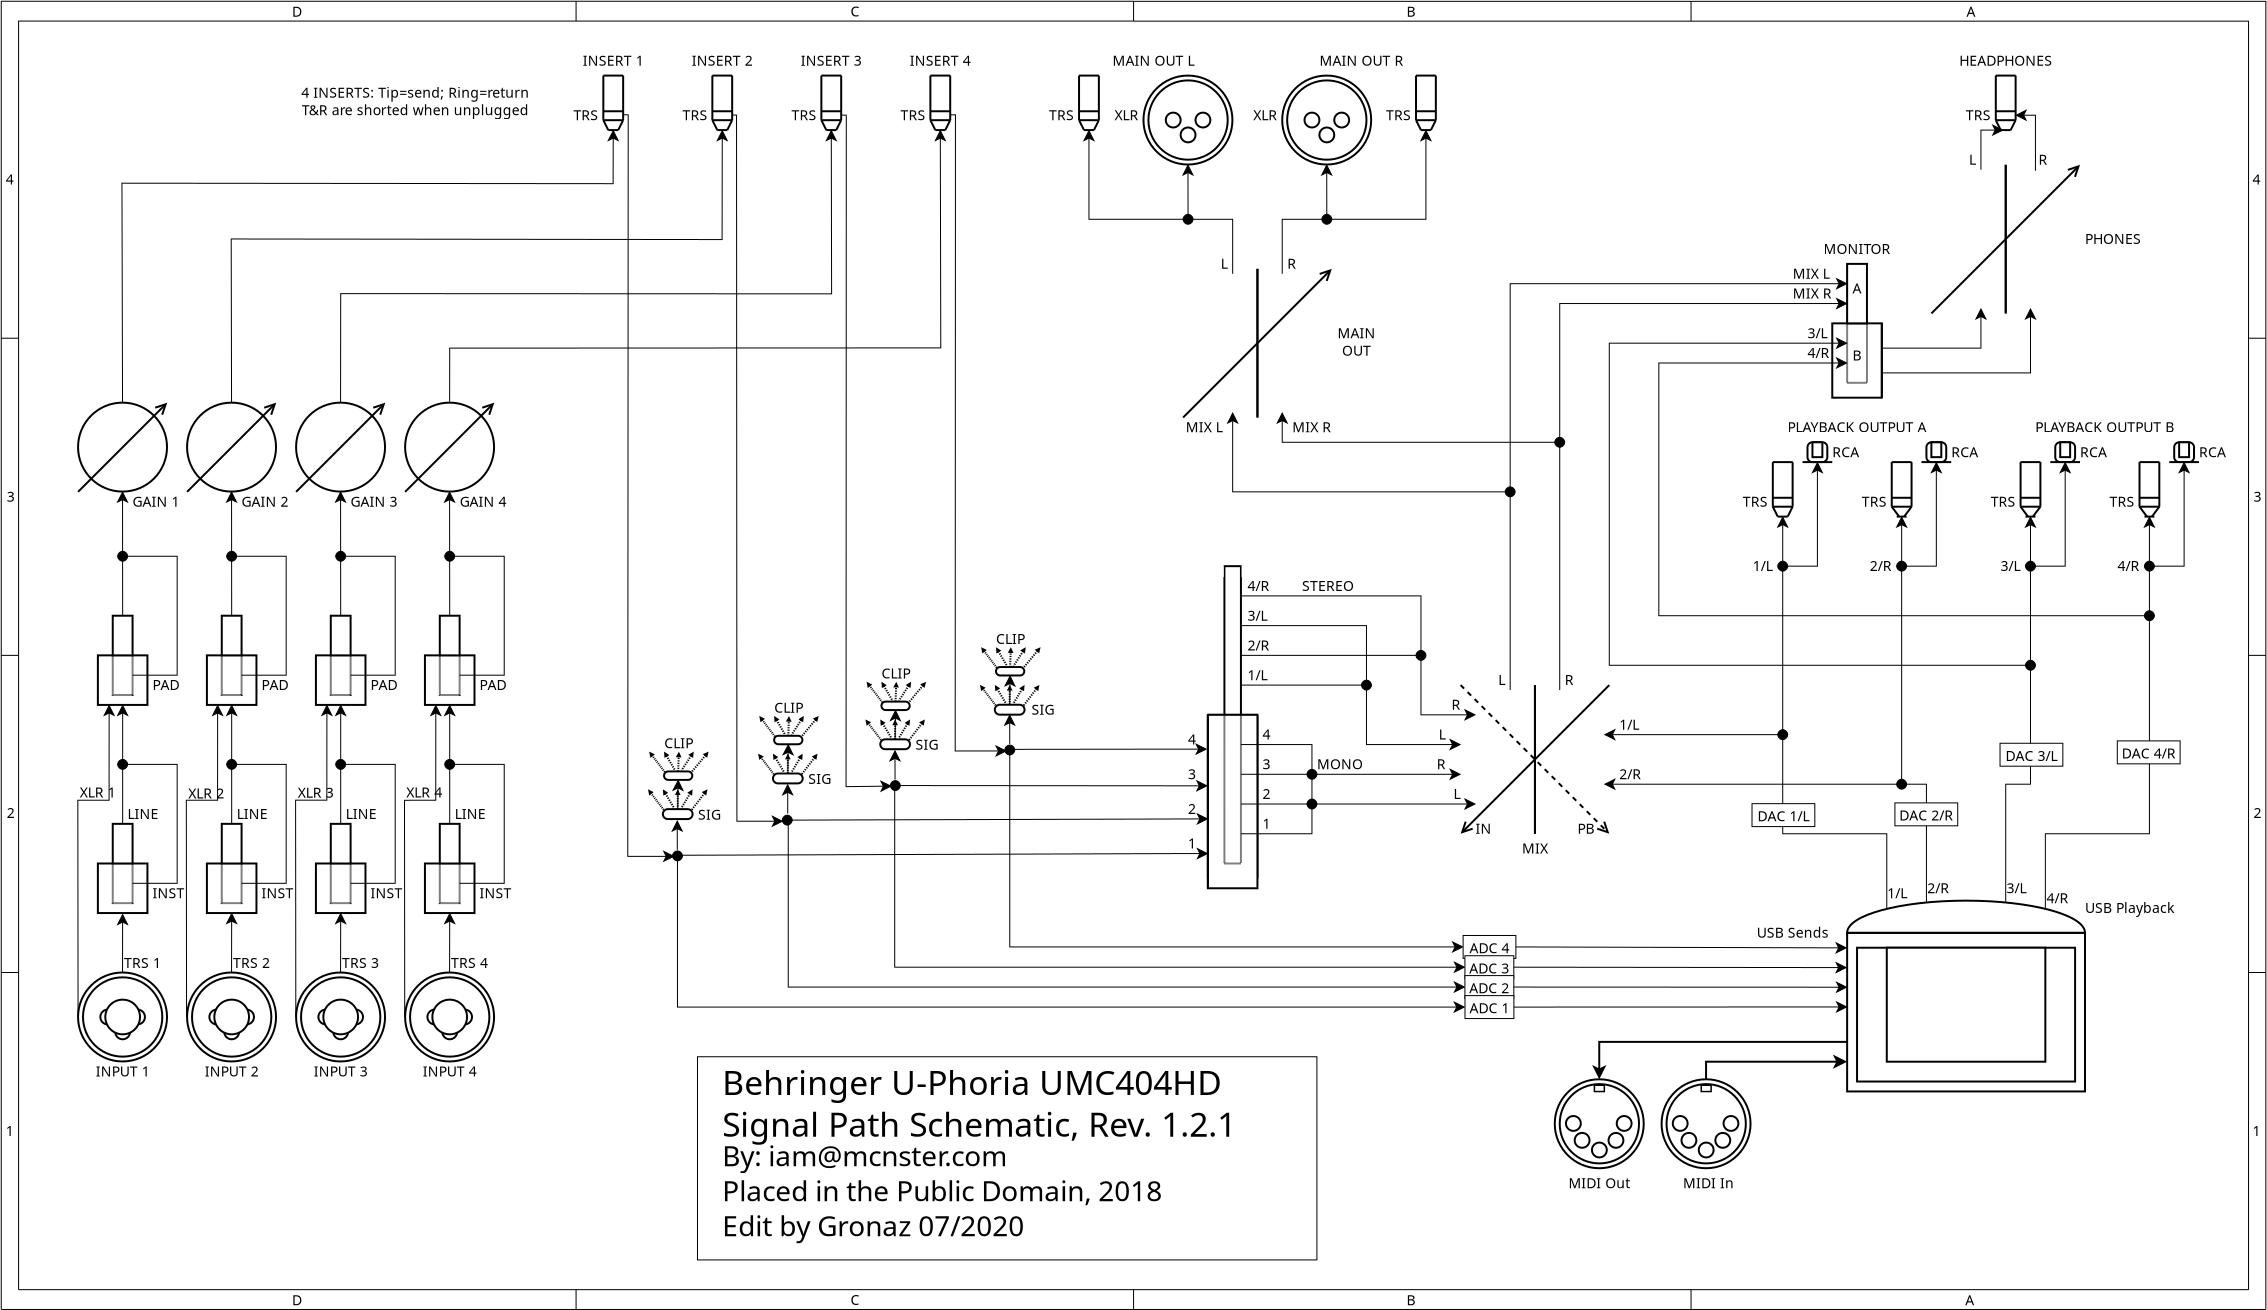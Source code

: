 <?xml version="1.0" encoding="UTF-8"?>
<dia:diagram xmlns:dia="http://www.lysator.liu.se/~alla/dia/">
  <dia:layer name="Background" visible="true" active="true">
    <dia:object type="Standard - Line" version="0" id="O0">
      <dia:attribute name="obj_pos">
        <dia:point val="-12,86"/>
      </dia:attribute>
      <dia:attribute name="obj_bb">
        <dia:rectangle val="-12.05,85.95;438.05,86.05"/>
      </dia:attribute>
      <dia:attribute name="conn_endpoints">
        <dia:point val="-12,86"/>
        <dia:point val="438,86"/>
      </dia:attribute>
      <dia:attribute name="numcp">
        <dia:int val="1"/>
      </dia:attribute>
    </dia:object>
    <dia:object type="Standard - Box" version="0" id="O1">
      <dia:attribute name="obj_pos">
        <dia:point val="125,39"/>
      </dia:attribute>
      <dia:attribute name="obj_bb">
        <dia:rectangle val="124.95,38.95;250.05,80.05"/>
      </dia:attribute>
      <dia:attribute name="elem_corner">
        <dia:point val="125,39"/>
      </dia:attribute>
      <dia:attribute name="elem_width">
        <dia:real val="125"/>
      </dia:attribute>
      <dia:attribute name="elem_height">
        <dia:real val="41"/>
      </dia:attribute>
      <dia:attribute name="show_background">
        <dia:boolean val="true"/>
      </dia:attribute>
    </dia:object>
    <dia:object type="Standard - PolyLine" version="0" id="O2">
      <dia:attribute name="obj_pos">
        <dia:point val="74.975,-84.025"/>
      </dia:attribute>
      <dia:attribute name="obj_bb">
        <dia:rectangle val="74.936,-148.112;175.116,-93.149"/>
      </dia:attribute>
      <dia:attribute name="poly_points">
        <dia:point val="74.975,-84.025"/>
        <dia:point val="75,-104"/>
        <dia:point val="174.097,-104.048"/>
        <dia:point val="174,-148"/>
      </dia:attribute>
      <dia:attribute name="end_arrow">
        <dia:enum val="22"/>
      </dia:attribute>
      <dia:attribute name="end_arrow_length">
        <dia:real val="2"/>
      </dia:attribute>
      <dia:attribute name="end_arrow_width">
        <dia:real val="2"/>
      </dia:attribute>
      <dia:connections>
        <dia:connection handle="0" to="O331" connection="8"/>
        <dia:connection handle="3" to="O83" connection="1"/>
      </dia:connections>
    </dia:object>
    <dia:object type="Standard - PolyLine" version="0" id="O3">
      <dia:attribute name="obj_pos">
        <dia:point val="52.975,-93"/>
      </dia:attribute>
      <dia:attribute name="obj_bb">
        <dia:rectangle val="52.925,-148.112;153.116,-92.95"/>
      </dia:attribute>
      <dia:attribute name="poly_points">
        <dia:point val="52.975,-93"/>
        <dia:point val="53,-115"/>
        <dia:point val="152.065,-114.952"/>
        <dia:point val="152,-148"/>
      </dia:attribute>
      <dia:attribute name="end_arrow">
        <dia:enum val="22"/>
      </dia:attribute>
      <dia:attribute name="end_arrow_length">
        <dia:real val="2"/>
      </dia:attribute>
      <dia:attribute name="end_arrow_width">
        <dia:real val="2"/>
      </dia:attribute>
      <dia:connections>
        <dia:connection handle="0" to="O328" connection="1"/>
        <dia:connection handle="3" to="O74" connection="1"/>
      </dia:connections>
    </dia:object>
    <dia:object type="Standard - PolyLine" version="0" id="O4">
      <dia:attribute name="obj_pos">
        <dia:point val="30.975,-93"/>
      </dia:attribute>
      <dia:attribute name="obj_bb">
        <dia:rectangle val="30.854,-148.112;131.109,-92.95"/>
      </dia:attribute>
      <dia:attribute name="poly_points">
        <dia:point val="30.975,-93"/>
        <dia:point val="30.904,-126.026"/>
        <dia:point val="129.968,-125.908"/>
        <dia:point val="130,-148"/>
      </dia:attribute>
      <dia:attribute name="end_arrow">
        <dia:enum val="22"/>
      </dia:attribute>
      <dia:attribute name="end_arrow_length">
        <dia:real val="2"/>
      </dia:attribute>
      <dia:attribute name="end_arrow_width">
        <dia:real val="2"/>
      </dia:attribute>
      <dia:connections>
        <dia:connection handle="0" to="O325" connection="1"/>
        <dia:connection handle="3" to="O65" connection="1"/>
      </dia:connections>
    </dia:object>
    <dia:object type="Standard - PolyLine" version="0" id="O5">
      <dia:attribute name="obj_pos">
        <dia:point val="8.975,-93"/>
      </dia:attribute>
      <dia:attribute name="obj_bb">
        <dia:rectangle val="8.808,-148.112;109.107,-92.95"/>
      </dia:attribute>
      <dia:attribute name="poly_points">
        <dia:point val="8.975,-93"/>
        <dia:point val="8.859,-137.283"/>
        <dia:point val="107.976,-137.186"/>
        <dia:point val="108,-148"/>
      </dia:attribute>
      <dia:attribute name="end_arrow">
        <dia:enum val="22"/>
      </dia:attribute>
      <dia:attribute name="end_arrow_length">
        <dia:real val="2"/>
      </dia:attribute>
      <dia:attribute name="end_arrow_width">
        <dia:real val="2"/>
      </dia:attribute>
      <dia:connections>
        <dia:connection handle="0" to="O322" connection="1"/>
        <dia:connection handle="3" to="O56" connection="1"/>
      </dia:connections>
    </dia:object>
    <dia:object type="Standard - PolyLine" version="0" id="O6">
      <dia:attribute name="obj_pos">
        <dia:point val="345,-26"/>
      </dia:attribute>
      <dia:attribute name="obj_bb">
        <dia:rectangle val="307.888,-27.112;345.071,-24.888"/>
      </dia:attribute>
      <dia:attribute name="poly_points">
        <dia:point val="345,-26"/>
        <dia:point val="308,-26"/>
      </dia:attribute>
      <dia:attribute name="start_arrow">
        <dia:enum val="8"/>
      </dia:attribute>
      <dia:attribute name="start_arrow_length">
        <dia:real val="2"/>
      </dia:attribute>
      <dia:attribute name="start_arrow_width">
        <dia:real val="2"/>
      </dia:attribute>
      <dia:attribute name="end_arrow">
        <dia:enum val="22"/>
      </dia:attribute>
      <dia:attribute name="end_arrow_length">
        <dia:real val="2"/>
      </dia:attribute>
      <dia:attribute name="end_arrow_width">
        <dia:real val="2"/>
      </dia:attribute>
    </dia:object>
    <dia:object type="Standard - PolyLine" version="0" id="O7">
      <dia:attribute name="obj_pos">
        <dia:point val="369,-16"/>
      </dia:attribute>
      <dia:attribute name="obj_bb">
        <dia:rectangle val="307.888,-17.112;369.071,-14.888"/>
      </dia:attribute>
      <dia:attribute name="poly_points">
        <dia:point val="369,-16"/>
        <dia:point val="308,-16"/>
      </dia:attribute>
      <dia:attribute name="start_arrow">
        <dia:enum val="8"/>
      </dia:attribute>
      <dia:attribute name="start_arrow_length">
        <dia:real val="2"/>
      </dia:attribute>
      <dia:attribute name="start_arrow_width">
        <dia:real val="2"/>
      </dia:attribute>
      <dia:attribute name="end_arrow">
        <dia:enum val="22"/>
      </dia:attribute>
      <dia:attribute name="end_arrow_length">
        <dia:real val="2"/>
      </dia:attribute>
      <dia:attribute name="end_arrow_width">
        <dia:real val="2"/>
      </dia:attribute>
    </dia:object>
    <dia:object type="Standard - PolyLine" version="0" id="O8">
      <dia:attribute name="obj_pos">
        <dia:point val="364,-104"/>
      </dia:attribute>
      <dia:attribute name="obj_bb">
        <dia:rectangle val="363.95,-112.112;385.112,-103.95"/>
      </dia:attribute>
      <dia:attribute name="poly_points">
        <dia:point val="364,-104"/>
        <dia:point val="384,-104"/>
        <dia:point val="384,-112"/>
      </dia:attribute>
      <dia:attribute name="end_arrow">
        <dia:enum val="22"/>
      </dia:attribute>
      <dia:attribute name="end_arrow_length">
        <dia:real val="2"/>
      </dia:attribute>
      <dia:attribute name="end_arrow_width">
        <dia:real val="2"/>
      </dia:attribute>
      <dia:connections>
        <dia:connection handle="0" to="O14" connection="0"/>
      </dia:connections>
    </dia:object>
    <dia:object type="Standard - PolyLine" version="0" id="O9">
      <dia:attribute name="obj_pos">
        <dia:point val="364,-99"/>
      </dia:attribute>
      <dia:attribute name="obj_bb">
        <dia:rectangle val="363.95,-112.112;395.112,-98.95"/>
      </dia:attribute>
      <dia:attribute name="poly_points">
        <dia:point val="364,-99"/>
        <dia:point val="394,-99"/>
        <dia:point val="394,-112"/>
      </dia:attribute>
      <dia:attribute name="end_arrow">
        <dia:enum val="22"/>
      </dia:attribute>
      <dia:attribute name="end_arrow_length">
        <dia:real val="2"/>
      </dia:attribute>
      <dia:attribute name="end_arrow_width">
        <dia:real val="2"/>
      </dia:attribute>
      <dia:connections>
        <dia:connection handle="0" to="O14" connection="1"/>
      </dia:connections>
    </dia:object>
    <dia:object type="Standard - Box" version="0" id="O10">
      <dia:attribute name="obj_pos">
        <dia:point val="354,-109"/>
      </dia:attribute>
      <dia:attribute name="obj_bb">
        <dia:rectangle val="353.8,-109.2;364.2,-93.8"/>
      </dia:attribute>
      <dia:attribute name="elem_corner">
        <dia:point val="354,-109"/>
      </dia:attribute>
      <dia:attribute name="elem_width">
        <dia:real val="10"/>
      </dia:attribute>
      <dia:attribute name="elem_height">
        <dia:real val="15"/>
      </dia:attribute>
      <dia:attribute name="border_width">
        <dia:real val="0.4"/>
      </dia:attribute>
      <dia:attribute name="show_background">
        <dia:boolean val="true"/>
      </dia:attribute>
    </dia:object>
    <dia:object type="Standard - Box" version="0" id="O11">
      <dia:attribute name="obj_pos">
        <dia:point val="357,-121"/>
      </dia:attribute>
      <dia:attribute name="obj_bb">
        <dia:rectangle val="356.8,-121.2;361.2,-108.8"/>
      </dia:attribute>
      <dia:attribute name="elem_corner">
        <dia:point val="357,-121"/>
      </dia:attribute>
      <dia:attribute name="elem_width">
        <dia:real val="4"/>
      </dia:attribute>
      <dia:attribute name="elem_height">
        <dia:real val="12"/>
      </dia:attribute>
      <dia:attribute name="border_width">
        <dia:real val="0.4"/>
      </dia:attribute>
      <dia:attribute name="show_background">
        <dia:boolean val="true"/>
      </dia:attribute>
    </dia:object>
    <dia:object type="Standard - Line" version="0" id="O12">
      <dia:attribute name="obj_pos">
        <dia:point val="357,-121"/>
      </dia:attribute>
      <dia:attribute name="obj_bb">
        <dia:rectangle val="356.95,-121.05;357.05,-108.95"/>
      </dia:attribute>
      <dia:attribute name="conn_endpoints">
        <dia:point val="357,-121"/>
        <dia:point val="357,-109"/>
      </dia:attribute>
      <dia:attribute name="numcp">
        <dia:int val="2"/>
      </dia:attribute>
      <dia:connections>
        <dia:connection handle="0" to="O11" connection="0"/>
        <dia:connection handle="1" to="O11" connection="5"/>
      </dia:connections>
    </dia:object>
    <dia:object type="Standard - Line" version="0" id="O13">
      <dia:attribute name="obj_pos">
        <dia:point val="357,-109"/>
      </dia:attribute>
      <dia:attribute name="obj_bb">
        <dia:rectangle val="356.8,-109.2;357.2,-96.8"/>
      </dia:attribute>
      <dia:attribute name="conn_endpoints">
        <dia:point val="357,-109"/>
        <dia:point val="357,-97"/>
      </dia:attribute>
      <dia:attribute name="numcp">
        <dia:int val="2"/>
      </dia:attribute>
      <dia:attribute name="line_width">
        <dia:real val="0.4"/>
      </dia:attribute>
      <dia:attribute name="line_style">
        <dia:enum val="4"/>
      </dia:attribute>
      <dia:connections>
        <dia:connection handle="0" to="O11" connection="5"/>
      </dia:connections>
    </dia:object>
    <dia:object type="Standard - Line" version="0" id="O14">
      <dia:attribute name="obj_pos">
        <dia:point val="364,-109"/>
      </dia:attribute>
      <dia:attribute name="obj_bb">
        <dia:rectangle val="363.8,-109.2;364.2,-93.8"/>
      </dia:attribute>
      <dia:attribute name="conn_endpoints">
        <dia:point val="364,-109"/>
        <dia:point val="364,-94"/>
      </dia:attribute>
      <dia:attribute name="numcp">
        <dia:int val="2"/>
      </dia:attribute>
      <dia:attribute name="line_width">
        <dia:real val="0.4"/>
      </dia:attribute>
      <dia:connections>
        <dia:connection handle="0" to="O10" connection="2"/>
        <dia:connection handle="1" to="O10" connection="7"/>
      </dia:connections>
    </dia:object>
    <dia:object type="Standard - PolyLine" version="0" id="O15">
      <dia:attribute name="obj_pos">
        <dia:point val="395,-40"/>
      </dia:attribute>
      <dia:attribute name="obj_bb">
        <dia:rectangle val="308.95,-106.112;395.071,-38.929"/>
      </dia:attribute>
      <dia:attribute name="poly_points">
        <dia:point val="395,-40"/>
        <dia:point val="309,-40"/>
        <dia:point val="309,-105"/>
        <dia:point val="357,-105"/>
      </dia:attribute>
      <dia:attribute name="start_arrow">
        <dia:enum val="8"/>
      </dia:attribute>
      <dia:attribute name="start_arrow_length">
        <dia:real val="2"/>
      </dia:attribute>
      <dia:attribute name="start_arrow_width">
        <dia:real val="2"/>
      </dia:attribute>
      <dia:attribute name="end_arrow">
        <dia:enum val="22"/>
      </dia:attribute>
      <dia:attribute name="end_arrow_length">
        <dia:real val="2"/>
      </dia:attribute>
      <dia:attribute name="end_arrow_width">
        <dia:real val="2"/>
      </dia:attribute>
      <dia:connections>
        <dia:connection handle="3" to="O13" connection="0"/>
      </dia:connections>
    </dia:object>
    <dia:object type="Standard - PolyLine" version="0" id="O16">
      <dia:attribute name="obj_pos">
        <dia:point val="419,-50"/>
      </dia:attribute>
      <dia:attribute name="obj_bb">
        <dia:rectangle val="318.95,-102.112;419.071,-48.929"/>
      </dia:attribute>
      <dia:attribute name="poly_points">
        <dia:point val="419,-50"/>
        <dia:point val="319,-50"/>
        <dia:point val="319,-101"/>
        <dia:point val="357,-101"/>
      </dia:attribute>
      <dia:attribute name="start_arrow">
        <dia:enum val="8"/>
      </dia:attribute>
      <dia:attribute name="start_arrow_length">
        <dia:real val="2"/>
      </dia:attribute>
      <dia:attribute name="start_arrow_width">
        <dia:real val="2"/>
      </dia:attribute>
      <dia:attribute name="end_arrow">
        <dia:enum val="22"/>
      </dia:attribute>
      <dia:attribute name="end_arrow_length">
        <dia:real val="2"/>
      </dia:attribute>
      <dia:attribute name="end_arrow_width">
        <dia:real val="2"/>
      </dia:attribute>
      <dia:connections>
        <dia:connection handle="3" to="O13" connection="1"/>
      </dia:connections>
    </dia:object>
    <dia:group>
      <dia:object type="Standard - Arc" version="0" id="O17">
        <dia:attribute name="obj_pos">
          <dia:point val="389,-111"/>
        </dia:attribute>
        <dia:attribute name="obj_bb">
          <dia:rectangle val="388.8,-141.2;389.21,-110.8"/>
        </dia:attribute>
        <dia:attribute name="conn_endpoints">
          <dia:point val="389,-111"/>
          <dia:point val="389,-141"/>
        </dia:attribute>
        <dia:attribute name="curve_distance">
          <dia:real val="0.01"/>
        </dia:attribute>
        <dia:attribute name="line_width">
          <dia:real val="0.4"/>
        </dia:attribute>
      </dia:object>
      <dia:object type="Standard - Arc" version="0" id="O18">
        <dia:attribute name="obj_pos">
          <dia:point val="389,-141"/>
        </dia:attribute>
        <dia:attribute name="obj_bb">
          <dia:rectangle val="388.79,-141.2;389.2,-110.8"/>
        </dia:attribute>
        <dia:attribute name="conn_endpoints">
          <dia:point val="389,-141"/>
          <dia:point val="389,-111"/>
        </dia:attribute>
        <dia:attribute name="curve_distance">
          <dia:real val="0.01"/>
        </dia:attribute>
        <dia:attribute name="line_width">
          <dia:real val="0.4"/>
        </dia:attribute>
      </dia:object>
      <dia:object type="Standard - Line" version="0" id="O19">
        <dia:attribute name="obj_pos">
          <dia:point val="404,-141"/>
        </dia:attribute>
        <dia:attribute name="obj_bb">
          <dia:rectangle val="373.717,-141.283;404.283,-110.717"/>
        </dia:attribute>
        <dia:attribute name="conn_endpoints">
          <dia:point val="404,-141"/>
          <dia:point val="374,-111"/>
        </dia:attribute>
        <dia:attribute name="numcp">
          <dia:int val="1"/>
        </dia:attribute>
        <dia:attribute name="line_width">
          <dia:real val="0.4"/>
        </dia:attribute>
        <dia:attribute name="start_arrow">
          <dia:enum val="1"/>
        </dia:attribute>
        <dia:attribute name="start_arrow_length">
          <dia:real val="2"/>
        </dia:attribute>
        <dia:attribute name="start_arrow_width">
          <dia:real val="2"/>
        </dia:attribute>
      </dia:object>
    </dia:group>
    <dia:object type="Standard - Text" version="1" id="O20">
      <dia:attribute name="obj_pos">
        <dia:point val="405,-125"/>
      </dia:attribute>
      <dia:attribute name="obj_bb">
        <dia:rectangle val="405,-127.62;416.735,-124.335"/>
      </dia:attribute>
      <dia:attribute name="text">
        <dia:composite type="text">
          <dia:attribute name="string">
            <dia:string>#PHONES#</dia:string>
          </dia:attribute>
          <dia:attribute name="font">
            <dia:font family="sans" style="0" name="Helvetica"/>
          </dia:attribute>
          <dia:attribute name="height">
            <dia:real val="3.528"/>
          </dia:attribute>
          <dia:attribute name="pos">
            <dia:point val="405,-125"/>
          </dia:attribute>
          <dia:attribute name="color">
            <dia:color val="#000000"/>
          </dia:attribute>
          <dia:attribute name="alignment">
            <dia:enum val="0"/>
          </dia:attribute>
        </dia:composite>
      </dia:attribute>
      <dia:attribute name="valign">
        <dia:enum val="3"/>
      </dia:attribute>
    </dia:object>
    <dia:object type="Standard - Line" version="0" id="O21">
      <dia:attribute name="obj_pos">
        <dia:point val="388,-148"/>
      </dia:attribute>
      <dia:attribute name="obj_bb">
        <dia:rectangle val="387.8,-148.2;390.2,-147.8"/>
      </dia:attribute>
      <dia:attribute name="conn_endpoints">
        <dia:point val="388,-148"/>
        <dia:point val="390,-148"/>
      </dia:attribute>
      <dia:attribute name="numcp">
        <dia:int val="3"/>
      </dia:attribute>
      <dia:attribute name="line_width">
        <dia:real val="0.4"/>
      </dia:attribute>
    </dia:object>
    <dia:object type="Standard - Line" version="0" id="O22">
      <dia:attribute name="obj_pos">
        <dia:point val="387,-159"/>
      </dia:attribute>
      <dia:attribute name="obj_bb">
        <dia:rectangle val="386.8,-159.2;387.2,-149.8"/>
      </dia:attribute>
      <dia:attribute name="conn_endpoints">
        <dia:point val="387,-159"/>
        <dia:point val="387,-150"/>
      </dia:attribute>
      <dia:attribute name="numcp">
        <dia:int val="4"/>
      </dia:attribute>
      <dia:attribute name="line_width">
        <dia:real val="0.4"/>
      </dia:attribute>
    </dia:object>
    <dia:object type="Standard - Line" version="0" id="O23">
      <dia:attribute name="obj_pos">
        <dia:point val="387,-150"/>
      </dia:attribute>
      <dia:attribute name="obj_bb">
        <dia:rectangle val="386.732,-150.268;388.268,-147.732"/>
      </dia:attribute>
      <dia:attribute name="conn_endpoints">
        <dia:point val="387,-150"/>
        <dia:point val="388,-148"/>
      </dia:attribute>
      <dia:attribute name="numcp">
        <dia:int val="1"/>
      </dia:attribute>
      <dia:attribute name="line_width">
        <dia:real val="0.4"/>
      </dia:attribute>
    </dia:object>
    <dia:object type="Standard - Line" version="0" id="O24">
      <dia:attribute name="obj_pos">
        <dia:point val="391,-159"/>
      </dia:attribute>
      <dia:attribute name="obj_bb">
        <dia:rectangle val="390.8,-159.2;391.2,-149.8"/>
      </dia:attribute>
      <dia:attribute name="conn_endpoints">
        <dia:point val="391,-159"/>
        <dia:point val="391,-150"/>
      </dia:attribute>
      <dia:attribute name="numcp">
        <dia:int val="4"/>
      </dia:attribute>
      <dia:attribute name="line_width">
        <dia:real val="0.4"/>
      </dia:attribute>
    </dia:object>
    <dia:object type="Standard - Line" version="0" id="O25">
      <dia:attribute name="obj_pos">
        <dia:point val="391,-150"/>
      </dia:attribute>
      <dia:attribute name="obj_bb">
        <dia:rectangle val="389.732,-150.268;391.268,-147.732"/>
      </dia:attribute>
      <dia:attribute name="conn_endpoints">
        <dia:point val="391,-150"/>
        <dia:point val="390,-148"/>
      </dia:attribute>
      <dia:attribute name="numcp">
        <dia:int val="1"/>
      </dia:attribute>
      <dia:attribute name="line_width">
        <dia:real val="0.4"/>
      </dia:attribute>
    </dia:object>
    <dia:object type="Standard - Line" version="0" id="O26">
      <dia:attribute name="obj_pos">
        <dia:point val="387,-150"/>
      </dia:attribute>
      <dia:attribute name="obj_bb">
        <dia:rectangle val="386.8,-150.2;391.2,-149.8"/>
      </dia:attribute>
      <dia:attribute name="conn_endpoints">
        <dia:point val="387,-150"/>
        <dia:point val="391,-150"/>
      </dia:attribute>
      <dia:attribute name="numcp">
        <dia:int val="1"/>
      </dia:attribute>
      <dia:attribute name="line_width">
        <dia:real val="0.4"/>
      </dia:attribute>
    </dia:object>
    <dia:object type="Standard - Line" version="0" id="O27">
      <dia:attribute name="obj_pos">
        <dia:point val="391,-151.8"/>
      </dia:attribute>
      <dia:attribute name="obj_bb">
        <dia:rectangle val="386.8,-152;391.2,-151.6"/>
      </dia:attribute>
      <dia:attribute name="conn_endpoints">
        <dia:point val="391,-151.8"/>
        <dia:point val="387,-151.8"/>
      </dia:attribute>
      <dia:attribute name="numcp">
        <dia:int val="1"/>
      </dia:attribute>
      <dia:attribute name="line_width">
        <dia:real val="0.4"/>
      </dia:attribute>
      <dia:connections>
        <dia:connection handle="0" to="O24" connection="3"/>
        <dia:connection handle="1" to="O22" connection="3"/>
      </dia:connections>
    </dia:object>
    <dia:object type="Standard - Line" version="0" id="O28">
      <dia:attribute name="obj_pos">
        <dia:point val="387,-159"/>
      </dia:attribute>
      <dia:attribute name="obj_bb">
        <dia:rectangle val="386.8,-159.2;391.2,-158.8"/>
      </dia:attribute>
      <dia:attribute name="conn_endpoints">
        <dia:point val="387,-159"/>
        <dia:point val="391,-159"/>
      </dia:attribute>
      <dia:attribute name="numcp">
        <dia:int val="1"/>
      </dia:attribute>
      <dia:attribute name="line_width">
        <dia:real val="0.4"/>
      </dia:attribute>
    </dia:object>
    <dia:object type="Standard - Text" version="1" id="O29">
      <dia:attribute name="obj_pos">
        <dia:point val="386,-150"/>
      </dia:attribute>
      <dia:attribute name="obj_bb">
        <dia:rectangle val="380.522,-152.62;386,-149.335"/>
      </dia:attribute>
      <dia:attribute name="text">
        <dia:composite type="text">
          <dia:attribute name="string">
            <dia:string>#TRS#</dia:string>
          </dia:attribute>
          <dia:attribute name="font">
            <dia:font family="sans" style="0" name="Helvetica"/>
          </dia:attribute>
          <dia:attribute name="height">
            <dia:real val="3.528"/>
          </dia:attribute>
          <dia:attribute name="pos">
            <dia:point val="386,-150"/>
          </dia:attribute>
          <dia:attribute name="color">
            <dia:color val="#000000"/>
          </dia:attribute>
          <dia:attribute name="alignment">
            <dia:enum val="2"/>
          </dia:attribute>
        </dia:composite>
      </dia:attribute>
      <dia:attribute name="valign">
        <dia:enum val="3"/>
      </dia:attribute>
    </dia:object>
    <dia:object type="Standard - Text" version="1" id="O30">
      <dia:attribute name="obj_pos">
        <dia:point val="389,-161"/>
      </dia:attribute>
      <dia:attribute name="obj_bb">
        <dia:rectangle val="379.129,-163.62;398.871,-160.335"/>
      </dia:attribute>
      <dia:attribute name="text">
        <dia:composite type="text">
          <dia:attribute name="string">
            <dia:string>#HEADPHONES#</dia:string>
          </dia:attribute>
          <dia:attribute name="font">
            <dia:font family="sans" style="0" name="Helvetica"/>
          </dia:attribute>
          <dia:attribute name="height">
            <dia:real val="3.528"/>
          </dia:attribute>
          <dia:attribute name="pos">
            <dia:point val="389,-161"/>
          </dia:attribute>
          <dia:attribute name="color">
            <dia:color val="#000000"/>
          </dia:attribute>
          <dia:attribute name="alignment">
            <dia:enum val="1"/>
          </dia:attribute>
        </dia:composite>
      </dia:attribute>
      <dia:attribute name="valign">
        <dia:enum val="3"/>
      </dia:attribute>
    </dia:object>
    <dia:object type="Standard - PolyLine" version="0" id="O31">
      <dia:attribute name="obj_pos">
        <dia:point val="384,-140"/>
      </dia:attribute>
      <dia:attribute name="obj_bb">
        <dia:rectangle val="383.95,-149.112;388.612,-139.95"/>
      </dia:attribute>
      <dia:attribute name="poly_points">
        <dia:point val="384,-140"/>
        <dia:point val="384,-148"/>
        <dia:point val="388.5,-148"/>
      </dia:attribute>
      <dia:attribute name="end_arrow">
        <dia:enum val="22"/>
      </dia:attribute>
      <dia:attribute name="end_arrow_length">
        <dia:real val="2"/>
      </dia:attribute>
      <dia:attribute name="end_arrow_width">
        <dia:real val="2"/>
      </dia:attribute>
      <dia:connections>
        <dia:connection handle="2" to="O21" connection="0"/>
      </dia:connections>
    </dia:object>
    <dia:object type="Standard - PolyLine" version="0" id="O32">
      <dia:attribute name="obj_pos">
        <dia:point val="395,-139.8"/>
      </dia:attribute>
      <dia:attribute name="obj_bb">
        <dia:rectangle val="390.888,-152.112;395.05,-139.75"/>
      </dia:attribute>
      <dia:attribute name="poly_points">
        <dia:point val="395,-139.8"/>
        <dia:point val="395,-151"/>
        <dia:point val="391,-151"/>
      </dia:attribute>
      <dia:attribute name="end_arrow">
        <dia:enum val="22"/>
      </dia:attribute>
      <dia:attribute name="end_arrow_length">
        <dia:real val="2"/>
      </dia:attribute>
      <dia:attribute name="end_arrow_width">
        <dia:real val="2"/>
      </dia:attribute>
    </dia:object>
    <dia:object type="Standard - Text" version="1" id="O33">
      <dia:attribute name="obj_pos">
        <dia:point val="349,-106"/>
      </dia:attribute>
      <dia:attribute name="obj_bb">
        <dia:rectangle val="349,-108.62;353.317,-105.335"/>
      </dia:attribute>
      <dia:attribute name="text">
        <dia:composite type="text">
          <dia:attribute name="string">
            <dia:string>#3/L#</dia:string>
          </dia:attribute>
          <dia:attribute name="font">
            <dia:font family="sans" style="0" name="Helvetica"/>
          </dia:attribute>
          <dia:attribute name="height">
            <dia:real val="3.528"/>
          </dia:attribute>
          <dia:attribute name="pos">
            <dia:point val="349,-106"/>
          </dia:attribute>
          <dia:attribute name="color">
            <dia:color val="#000000"/>
          </dia:attribute>
          <dia:attribute name="alignment">
            <dia:enum val="0"/>
          </dia:attribute>
        </dia:composite>
      </dia:attribute>
      <dia:attribute name="valign">
        <dia:enum val="3"/>
      </dia:attribute>
    </dia:object>
    <dia:object type="Standard - Text" version="1" id="O34">
      <dia:attribute name="obj_pos">
        <dia:point val="349,-102"/>
      </dia:attribute>
      <dia:attribute name="obj_bb">
        <dia:rectangle val="349,-104.62;353.705,-101.335"/>
      </dia:attribute>
      <dia:attribute name="text">
        <dia:composite type="text">
          <dia:attribute name="string">
            <dia:string>#4/R#</dia:string>
          </dia:attribute>
          <dia:attribute name="font">
            <dia:font family="sans" style="0" name="Helvetica"/>
          </dia:attribute>
          <dia:attribute name="height">
            <dia:real val="3.528"/>
          </dia:attribute>
          <dia:attribute name="pos">
            <dia:point val="349,-102"/>
          </dia:attribute>
          <dia:attribute name="color">
            <dia:color val="#000000"/>
          </dia:attribute>
          <dia:attribute name="alignment">
            <dia:enum val="0"/>
          </dia:attribute>
        </dia:composite>
      </dia:attribute>
      <dia:attribute name="valign">
        <dia:enum val="3"/>
      </dia:attribute>
    </dia:object>
    <dia:object type="Standard - Text" version="1" id="O35">
      <dia:attribute name="obj_pos">
        <dia:point val="383,-141"/>
      </dia:attribute>
      <dia:attribute name="obj_bb">
        <dia:rectangle val="381.428,-143.62;383,-140.335"/>
      </dia:attribute>
      <dia:attribute name="text">
        <dia:composite type="text">
          <dia:attribute name="string">
            <dia:string>#L#</dia:string>
          </dia:attribute>
          <dia:attribute name="font">
            <dia:font family="sans" style="0" name="Helvetica"/>
          </dia:attribute>
          <dia:attribute name="height">
            <dia:real val="3.528"/>
          </dia:attribute>
          <dia:attribute name="pos">
            <dia:point val="383,-141"/>
          </dia:attribute>
          <dia:attribute name="color">
            <dia:color val="#000000"/>
          </dia:attribute>
          <dia:attribute name="alignment">
            <dia:enum val="2"/>
          </dia:attribute>
        </dia:composite>
      </dia:attribute>
      <dia:attribute name="valign">
        <dia:enum val="3"/>
      </dia:attribute>
    </dia:object>
    <dia:object type="Standard - Text" version="1" id="O36">
      <dia:attribute name="obj_pos">
        <dia:point val="395.6,-141"/>
      </dia:attribute>
      <dia:attribute name="obj_bb">
        <dia:rectangle val="395.6,-143.62;397.56,-140.335"/>
      </dia:attribute>
      <dia:attribute name="text">
        <dia:composite type="text">
          <dia:attribute name="string">
            <dia:string>#R#</dia:string>
          </dia:attribute>
          <dia:attribute name="font">
            <dia:font family="sans" style="0" name="Helvetica"/>
          </dia:attribute>
          <dia:attribute name="height">
            <dia:real val="3.528"/>
          </dia:attribute>
          <dia:attribute name="pos">
            <dia:point val="395.6,-141"/>
          </dia:attribute>
          <dia:attribute name="color">
            <dia:color val="#000000"/>
          </dia:attribute>
          <dia:attribute name="alignment">
            <dia:enum val="0"/>
          </dia:attribute>
        </dia:composite>
      </dia:attribute>
      <dia:attribute name="valign">
        <dia:enum val="3"/>
      </dia:attribute>
    </dia:object>
    <dia:object type="Standard - Text" version="1" id="O37">
      <dia:attribute name="obj_pos">
        <dia:point val="346,-118"/>
      </dia:attribute>
      <dia:attribute name="obj_bb">
        <dia:rectangle val="346,-120.62;353.67,-117.335"/>
      </dia:attribute>
      <dia:attribute name="text">
        <dia:composite type="text">
          <dia:attribute name="string">
            <dia:string>#MIX L#</dia:string>
          </dia:attribute>
          <dia:attribute name="font">
            <dia:font family="sans" style="0" name="Helvetica"/>
          </dia:attribute>
          <dia:attribute name="height">
            <dia:real val="3.528"/>
          </dia:attribute>
          <dia:attribute name="pos">
            <dia:point val="346,-118"/>
          </dia:attribute>
          <dia:attribute name="color">
            <dia:color val="#000000"/>
          </dia:attribute>
          <dia:attribute name="alignment">
            <dia:enum val="0"/>
          </dia:attribute>
        </dia:composite>
      </dia:attribute>
      <dia:attribute name="valign">
        <dia:enum val="3"/>
      </dia:attribute>
    </dia:object>
    <dia:object type="Standard - Text" version="1" id="O38">
      <dia:attribute name="obj_pos">
        <dia:point val="346,-114"/>
      </dia:attribute>
      <dia:attribute name="obj_bb">
        <dia:rectangle val="346,-116.62;354.058,-113.335"/>
      </dia:attribute>
      <dia:attribute name="text">
        <dia:composite type="text">
          <dia:attribute name="string">
            <dia:string>#MIX R#</dia:string>
          </dia:attribute>
          <dia:attribute name="font">
            <dia:font family="sans" style="0" name="Helvetica"/>
          </dia:attribute>
          <dia:attribute name="height">
            <dia:real val="3.528"/>
          </dia:attribute>
          <dia:attribute name="pos">
            <dia:point val="346,-114"/>
          </dia:attribute>
          <dia:attribute name="color">
            <dia:color val="#000000"/>
          </dia:attribute>
          <dia:attribute name="alignment">
            <dia:enum val="0"/>
          </dia:attribute>
        </dia:composite>
      </dia:attribute>
      <dia:attribute name="valign">
        <dia:enum val="3"/>
      </dia:attribute>
    </dia:object>
    <dia:object type="Standard - PolyLine" version="0" id="O39">
      <dia:attribute name="obj_pos">
        <dia:point val="389,14"/>
      </dia:attribute>
      <dia:attribute name="obj_bb">
        <dia:rectangle val="388.95,-70.112;395.112,14.05"/>
      </dia:attribute>
      <dia:attribute name="poly_points">
        <dia:point val="389,14"/>
        <dia:point val="389,-16"/>
        <dia:point val="394,-16"/>
        <dia:point val="394,-70"/>
      </dia:attribute>
      <dia:attribute name="end_arrow">
        <dia:enum val="22"/>
      </dia:attribute>
      <dia:attribute name="end_arrow_length">
        <dia:real val="2"/>
      </dia:attribute>
      <dia:attribute name="end_arrow_width">
        <dia:real val="2"/>
      </dia:attribute>
      <dia:connections>
        <dia:connection handle="0" to="O260" connection="1"/>
        <dia:connection handle="3" to="O205" connection="1"/>
      </dia:connections>
    </dia:object>
    <dia:object type="Standard - PolyLine" version="0" id="O40">
      <dia:attribute name="obj_pos">
        <dia:point val="373,14"/>
      </dia:attribute>
      <dia:attribute name="obj_bb">
        <dia:rectangle val="366.888,-70.112;373.05,14.05"/>
      </dia:attribute>
      <dia:attribute name="poly_points">
        <dia:point val="373,14"/>
        <dia:point val="373,-16"/>
        <dia:point val="368,-16"/>
        <dia:point val="368,-70"/>
      </dia:attribute>
      <dia:attribute name="end_arrow">
        <dia:enum val="22"/>
      </dia:attribute>
      <dia:attribute name="end_arrow_length">
        <dia:real val="2"/>
      </dia:attribute>
      <dia:attribute name="end_arrow_width">
        <dia:real val="2"/>
      </dia:attribute>
      <dia:connections>
        <dia:connection handle="0" to="O260" connection="3"/>
        <dia:connection handle="3" to="O224" connection="1"/>
      </dia:connections>
    </dia:object>
    <dia:object type="Standard - PolyLine" version="0" id="O41">
      <dia:attribute name="obj_pos">
        <dia:point val="365,14"/>
      </dia:attribute>
      <dia:attribute name="obj_bb">
        <dia:rectangle val="342.888,-70.112;365.05,14.05"/>
      </dia:attribute>
      <dia:attribute name="poly_points">
        <dia:point val="365,14"/>
        <dia:point val="365,-6"/>
        <dia:point val="344,-6"/>
        <dia:point val="344,-70"/>
      </dia:attribute>
      <dia:attribute name="end_arrow">
        <dia:enum val="22"/>
      </dia:attribute>
      <dia:attribute name="end_arrow_length">
        <dia:real val="2"/>
      </dia:attribute>
      <dia:attribute name="end_arrow_width">
        <dia:real val="2"/>
      </dia:attribute>
      <dia:connections>
        <dia:connection handle="0" to="O260" connection="4"/>
        <dia:connection handle="3" to="O239" connection="1"/>
      </dia:connections>
    </dia:object>
    <dia:object type="Standard - PolyLine" version="0" id="O42">
      <dia:attribute name="obj_pos">
        <dia:point val="397,14"/>
      </dia:attribute>
      <dia:attribute name="obj_bb">
        <dia:rectangle val="396.95,-70.112;419.112,14.05"/>
      </dia:attribute>
      <dia:attribute name="poly_points">
        <dia:point val="397,14"/>
        <dia:point val="397,-6"/>
        <dia:point val="418,-6"/>
        <dia:point val="418,-70"/>
      </dia:attribute>
      <dia:attribute name="end_arrow">
        <dia:enum val="22"/>
      </dia:attribute>
      <dia:attribute name="end_arrow_length">
        <dia:real val="2"/>
      </dia:attribute>
      <dia:attribute name="end_arrow_width">
        <dia:real val="2"/>
      </dia:attribute>
      <dia:connections>
        <dia:connection handle="0" to="O260" connection="0"/>
        <dia:connection handle="3" to="O191" connection="1"/>
      </dia:connections>
    </dia:object>
    <dia:object type="Standard - Text" version="1" id="O43">
      <dia:attribute name="obj_pos">
        <dia:point val="359,-123"/>
      </dia:attribute>
      <dia:attribute name="obj_bb">
        <dia:rectangle val="352.245,-125.62;365.755,-122.335"/>
      </dia:attribute>
      <dia:attribute name="text">
        <dia:composite type="text">
          <dia:attribute name="string">
            <dia:string>#MONITOR#</dia:string>
          </dia:attribute>
          <dia:attribute name="font">
            <dia:font family="sans" style="0" name="Helvetica"/>
          </dia:attribute>
          <dia:attribute name="height">
            <dia:real val="3.528"/>
          </dia:attribute>
          <dia:attribute name="pos">
            <dia:point val="359,-123"/>
          </dia:attribute>
          <dia:attribute name="color">
            <dia:color val="#000000"/>
          </dia:attribute>
          <dia:attribute name="alignment">
            <dia:enum val="1"/>
          </dia:attribute>
        </dia:composite>
      </dia:attribute>
      <dia:attribute name="valign">
        <dia:enum val="3"/>
      </dia:attribute>
    </dia:object>
    <dia:object type="Standard - Text" version="1" id="O44">
      <dia:attribute name="obj_pos">
        <dia:point val="357,-115"/>
      </dia:attribute>
      <dia:attribute name="obj_bb">
        <dia:rectangle val="357,-115.595;357,-114.85"/>
      </dia:attribute>
      <dia:attribute name="text">
        <dia:composite type="text">
          <dia:attribute name="string">
            <dia:string>##</dia:string>
          </dia:attribute>
          <dia:attribute name="font">
            <dia:font family="sans" style="0" name="Helvetica"/>
          </dia:attribute>
          <dia:attribute name="height">
            <dia:real val="0.8"/>
          </dia:attribute>
          <dia:attribute name="pos">
            <dia:point val="357,-115"/>
          </dia:attribute>
          <dia:attribute name="color">
            <dia:color val="#000000"/>
          </dia:attribute>
          <dia:attribute name="alignment">
            <dia:enum val="0"/>
          </dia:attribute>
        </dia:composite>
      </dia:attribute>
      <dia:attribute name="valign">
        <dia:enum val="3"/>
      </dia:attribute>
      <dia:connections>
        <dia:connection handle="0" to="O11" connection="3"/>
      </dia:connections>
    </dia:object>
    <dia:object type="Standard - Text" version="1" id="O45">
      <dia:attribute name="obj_pos">
        <dia:point val="359,-101.5"/>
      </dia:attribute>
      <dia:attribute name="obj_bb">
        <dia:rectangle val="358.031,-104.12;359.969,-100.835"/>
      </dia:attribute>
      <dia:attribute name="text">
        <dia:composite type="text">
          <dia:attribute name="string">
            <dia:string>#B#</dia:string>
          </dia:attribute>
          <dia:attribute name="font">
            <dia:font family="sans" style="0" name="Helvetica"/>
          </dia:attribute>
          <dia:attribute name="height">
            <dia:real val="3.528"/>
          </dia:attribute>
          <dia:attribute name="pos">
            <dia:point val="359,-101.5"/>
          </dia:attribute>
          <dia:attribute name="color">
            <dia:color val="#000000"/>
          </dia:attribute>
          <dia:attribute name="alignment">
            <dia:enum val="1"/>
          </dia:attribute>
        </dia:composite>
      </dia:attribute>
      <dia:attribute name="valign">
        <dia:enum val="3"/>
      </dia:attribute>
      <dia:connections>
        <dia:connection handle="0" to="O10" connection="8"/>
      </dia:connections>
    </dia:object>
    <dia:object type="Standard - Text" version="1" id="O46">
      <dia:attribute name="obj_pos">
        <dia:point val="359,-115"/>
      </dia:attribute>
      <dia:attribute name="obj_bb">
        <dia:rectangle val="358.035,-117.62;359.965,-114.335"/>
      </dia:attribute>
      <dia:attribute name="text">
        <dia:composite type="text">
          <dia:attribute name="string">
            <dia:string>#A#</dia:string>
          </dia:attribute>
          <dia:attribute name="font">
            <dia:font family="sans" style="0" name="Helvetica"/>
          </dia:attribute>
          <dia:attribute name="height">
            <dia:real val="3.528"/>
          </dia:attribute>
          <dia:attribute name="pos">
            <dia:point val="359,-115"/>
          </dia:attribute>
          <dia:attribute name="color">
            <dia:color val="#000000"/>
          </dia:attribute>
          <dia:attribute name="alignment">
            <dia:enum val="1"/>
          </dia:attribute>
        </dia:composite>
      </dia:attribute>
      <dia:attribute name="valign">
        <dia:enum val="3"/>
      </dia:attribute>
      <dia:connections>
        <dia:connection handle="0" to="O11" connection="8"/>
      </dia:connections>
    </dia:object>
    <dia:object type="Standard - PolyLine" version="0" id="O47">
      <dia:attribute name="obj_pos">
        <dia:point val="227.892,-15.675"/>
      </dia:attribute>
      <dia:attribute name="obj_bb">
        <dia:rectangle val="163.873,-16.796;227.942,-14.564"/>
      </dia:attribute>
      <dia:attribute name="poly_points">
        <dia:point val="227.892,-15.675"/>
        <dia:point val="221.892,-15.675"/>
        <dia:point val="163.923,-15.726"/>
      </dia:attribute>
      <dia:attribute name="start_arrow">
        <dia:enum val="22"/>
      </dia:attribute>
      <dia:attribute name="start_arrow_length">
        <dia:real val="2"/>
      </dia:attribute>
      <dia:attribute name="start_arrow_width">
        <dia:real val="2"/>
      </dia:attribute>
      <dia:attribute name="end_arrow">
        <dia:enum val="8"/>
      </dia:attribute>
      <dia:attribute name="end_arrow_length">
        <dia:real val="2"/>
      </dia:attribute>
      <dia:attribute name="end_arrow_width">
        <dia:real val="2"/>
      </dia:attribute>
    </dia:object>
    <dia:object type="Standard - PolyLine" version="0" id="O48">
      <dia:attribute name="obj_pos">
        <dia:point val="228,-9"/>
      </dia:attribute>
      <dia:attribute name="obj_bb">
        <dia:rectangle val="142.066,-10.105;228.05,-7.681"/>
      </dia:attribute>
      <dia:attribute name="poly_points">
        <dia:point val="228,-9"/>
        <dia:point val="142.116,-8.748"/>
      </dia:attribute>
      <dia:attribute name="start_arrow">
        <dia:enum val="22"/>
      </dia:attribute>
      <dia:attribute name="start_arrow_length">
        <dia:real val="2"/>
      </dia:attribute>
      <dia:attribute name="start_arrow_width">
        <dia:real val="2"/>
      </dia:attribute>
      <dia:attribute name="end_arrow">
        <dia:enum val="8"/>
      </dia:attribute>
      <dia:attribute name="end_arrow_length">
        <dia:real val="2"/>
      </dia:attribute>
      <dia:attribute name="end_arrow_width">
        <dia:real val="2"/>
      </dia:attribute>
    </dia:object>
    <dia:object type="Standard - PolyLine" version="0" id="O49">
      <dia:attribute name="obj_pos">
        <dia:point val="187.583,-23.032"/>
      </dia:attribute>
      <dia:attribute name="obj_bb">
        <dia:rectangle val="187.533,-24.187;227.861,-21.963"/>
      </dia:attribute>
      <dia:attribute name="poly_points">
        <dia:point val="187.583,-23.032"/>
        <dia:point val="222.197,-23.075"/>
        <dia:point val="227.749,-23.075"/>
      </dia:attribute>
      <dia:attribute name="end_arrow">
        <dia:enum val="22"/>
      </dia:attribute>
      <dia:attribute name="end_arrow_length">
        <dia:real val="2"/>
      </dia:attribute>
      <dia:attribute name="end_arrow_width">
        <dia:real val="2"/>
      </dia:attribute>
    </dia:object>
    <dia:object type="Standard - PolyLine" version="0" id="O50">
      <dia:attribute name="obj_pos">
        <dia:point val="121.399,-1.661"/>
      </dia:attribute>
      <dia:attribute name="obj_bb">
        <dia:rectangle val="121.349,-3.112;228.112,-0.888"/>
      </dia:attribute>
      <dia:attribute name="poly_points">
        <dia:point val="121.399,-1.661"/>
        <dia:point val="222,-2"/>
        <dia:point val="228,-2"/>
      </dia:attribute>
      <dia:attribute name="end_arrow">
        <dia:enum val="22"/>
      </dia:attribute>
      <dia:attribute name="end_arrow_length">
        <dia:real val="2"/>
      </dia:attribute>
      <dia:attribute name="end_arrow_width">
        <dia:real val="2"/>
      </dia:attribute>
    </dia:object>
    <dia:object type="Standard - Text" version="1" id="O51">
      <dia:attribute name="obj_pos">
        <dia:point val="224,-17"/>
      </dia:attribute>
      <dia:attribute name="obj_bb">
        <dia:rectangle val="224,-19.62;225.795,-16.335"/>
      </dia:attribute>
      <dia:attribute name="text">
        <dia:composite type="text">
          <dia:attribute name="string">
            <dia:string>#3#</dia:string>
          </dia:attribute>
          <dia:attribute name="font">
            <dia:font family="sans" style="0" name="Helvetica"/>
          </dia:attribute>
          <dia:attribute name="height">
            <dia:real val="3.528"/>
          </dia:attribute>
          <dia:attribute name="pos">
            <dia:point val="224,-17"/>
          </dia:attribute>
          <dia:attribute name="color">
            <dia:color val="#000000"/>
          </dia:attribute>
          <dia:attribute name="alignment">
            <dia:enum val="0"/>
          </dia:attribute>
        </dia:composite>
      </dia:attribute>
      <dia:attribute name="valign">
        <dia:enum val="3"/>
      </dia:attribute>
    </dia:object>
    <dia:object type="Standard - Text" version="1" id="O52">
      <dia:attribute name="obj_pos">
        <dia:point val="224,-24"/>
      </dia:attribute>
      <dia:attribute name="obj_bb">
        <dia:rectangle val="224,-26.62;225.795,-23.335"/>
      </dia:attribute>
      <dia:attribute name="text">
        <dia:composite type="text">
          <dia:attribute name="string">
            <dia:string>#4#</dia:string>
          </dia:attribute>
          <dia:attribute name="font">
            <dia:font family="sans" style="0" name="Helvetica"/>
          </dia:attribute>
          <dia:attribute name="height">
            <dia:real val="3.528"/>
          </dia:attribute>
          <dia:attribute name="pos">
            <dia:point val="224,-24"/>
          </dia:attribute>
          <dia:attribute name="color">
            <dia:color val="#000000"/>
          </dia:attribute>
          <dia:attribute name="alignment">
            <dia:enum val="0"/>
          </dia:attribute>
        </dia:composite>
      </dia:attribute>
      <dia:attribute name="valign">
        <dia:enum val="3"/>
      </dia:attribute>
    </dia:object>
    <dia:object type="Standard - Line" version="0" id="O53">
      <dia:attribute name="obj_pos">
        <dia:point val="188.014,-24.125"/>
      </dia:attribute>
      <dia:attribute name="obj_bb">
        <dia:rectangle val="186.895,-30.147;189.119,-24.075"/>
      </dia:attribute>
      <dia:attribute name="conn_endpoints">
        <dia:point val="188.014,-24.125"/>
        <dia:point val="188.003,-30.035"/>
      </dia:attribute>
      <dia:attribute name="numcp">
        <dia:int val="1"/>
      </dia:attribute>
      <dia:attribute name="end_arrow">
        <dia:enum val="22"/>
      </dia:attribute>
      <dia:attribute name="end_arrow_length">
        <dia:real val="2"/>
      </dia:attribute>
      <dia:attribute name="end_arrow_width">
        <dia:real val="2"/>
      </dia:attribute>
      <dia:connections>
        <dia:connection handle="1" to="O362" connection="6"/>
      </dia:connections>
    </dia:object>
    <dia:object type="Standard - Text" version="1" id="O54">
      <dia:attribute name="obj_pos">
        <dia:point val="224,-10"/>
      </dia:attribute>
      <dia:attribute name="obj_bb">
        <dia:rectangle val="224,-12.62;225.795,-9.335"/>
      </dia:attribute>
      <dia:attribute name="text">
        <dia:composite type="text">
          <dia:attribute name="string">
            <dia:string>#2#</dia:string>
          </dia:attribute>
          <dia:attribute name="font">
            <dia:font family="sans" style="0" name="Helvetica"/>
          </dia:attribute>
          <dia:attribute name="height">
            <dia:real val="3.528"/>
          </dia:attribute>
          <dia:attribute name="pos">
            <dia:point val="224,-10"/>
          </dia:attribute>
          <dia:attribute name="color">
            <dia:color val="#000000"/>
          </dia:attribute>
          <dia:attribute name="alignment">
            <dia:enum val="0"/>
          </dia:attribute>
        </dia:composite>
      </dia:attribute>
      <dia:attribute name="valign">
        <dia:enum val="3"/>
      </dia:attribute>
    </dia:object>
    <dia:object type="Standard - Text" version="1" id="O55">
      <dia:attribute name="obj_pos">
        <dia:point val="224,-3"/>
      </dia:attribute>
      <dia:attribute name="obj_bb">
        <dia:rectangle val="224,-5.62;225.795,-2.335"/>
      </dia:attribute>
      <dia:attribute name="text">
        <dia:composite type="text">
          <dia:attribute name="string">
            <dia:string>#1#</dia:string>
          </dia:attribute>
          <dia:attribute name="font">
            <dia:font family="sans" style="0" name="Helvetica"/>
          </dia:attribute>
          <dia:attribute name="height">
            <dia:real val="3.528"/>
          </dia:attribute>
          <dia:attribute name="pos">
            <dia:point val="224,-3"/>
          </dia:attribute>
          <dia:attribute name="color">
            <dia:color val="#000000"/>
          </dia:attribute>
          <dia:attribute name="alignment">
            <dia:enum val="0"/>
          </dia:attribute>
        </dia:composite>
      </dia:attribute>
      <dia:attribute name="valign">
        <dia:enum val="3"/>
      </dia:attribute>
    </dia:object>
    <dia:group>
      <dia:object type="Standard - Line" version="0" id="O56">
        <dia:attribute name="obj_pos">
          <dia:point val="107,-148"/>
        </dia:attribute>
        <dia:attribute name="obj_bb">
          <dia:rectangle val="106.8,-148.2;109.2,-147.8"/>
        </dia:attribute>
        <dia:attribute name="conn_endpoints">
          <dia:point val="107,-148"/>
          <dia:point val="109,-148"/>
        </dia:attribute>
        <dia:attribute name="numcp">
          <dia:int val="3"/>
        </dia:attribute>
        <dia:attribute name="line_width">
          <dia:real val="0.4"/>
        </dia:attribute>
      </dia:object>
      <dia:object type="Standard - Line" version="0" id="O57">
        <dia:attribute name="obj_pos">
          <dia:point val="106,-159"/>
        </dia:attribute>
        <dia:attribute name="obj_bb">
          <dia:rectangle val="105.8,-159.2;106.2,-149.8"/>
        </dia:attribute>
        <dia:attribute name="conn_endpoints">
          <dia:point val="106,-159"/>
          <dia:point val="106,-150"/>
        </dia:attribute>
        <dia:attribute name="numcp">
          <dia:int val="4"/>
        </dia:attribute>
        <dia:attribute name="line_width">
          <dia:real val="0.4"/>
        </dia:attribute>
      </dia:object>
      <dia:object type="Standard - Line" version="0" id="O58">
        <dia:attribute name="obj_pos">
          <dia:point val="106,-150"/>
        </dia:attribute>
        <dia:attribute name="obj_bb">
          <dia:rectangle val="105.732,-150.268;107.268,-147.732"/>
        </dia:attribute>
        <dia:attribute name="conn_endpoints">
          <dia:point val="106,-150"/>
          <dia:point val="107,-148"/>
        </dia:attribute>
        <dia:attribute name="numcp">
          <dia:int val="1"/>
        </dia:attribute>
        <dia:attribute name="line_width">
          <dia:real val="0.4"/>
        </dia:attribute>
      </dia:object>
      <dia:object type="Standard - Line" version="0" id="O59">
        <dia:attribute name="obj_pos">
          <dia:point val="110,-159"/>
        </dia:attribute>
        <dia:attribute name="obj_bb">
          <dia:rectangle val="109.8,-159.2;110.2,-149.8"/>
        </dia:attribute>
        <dia:attribute name="conn_endpoints">
          <dia:point val="110,-159"/>
          <dia:point val="110,-150"/>
        </dia:attribute>
        <dia:attribute name="numcp">
          <dia:int val="4"/>
        </dia:attribute>
        <dia:attribute name="line_width">
          <dia:real val="0.4"/>
        </dia:attribute>
      </dia:object>
      <dia:object type="Standard - Line" version="0" id="O60">
        <dia:attribute name="obj_pos">
          <dia:point val="110,-150"/>
        </dia:attribute>
        <dia:attribute name="obj_bb">
          <dia:rectangle val="108.732,-150.268;110.268,-147.732"/>
        </dia:attribute>
        <dia:attribute name="conn_endpoints">
          <dia:point val="110,-150"/>
          <dia:point val="109,-148"/>
        </dia:attribute>
        <dia:attribute name="numcp">
          <dia:int val="1"/>
        </dia:attribute>
        <dia:attribute name="line_width">
          <dia:real val="0.4"/>
        </dia:attribute>
      </dia:object>
      <dia:object type="Standard - Line" version="0" id="O61">
        <dia:attribute name="obj_pos">
          <dia:point val="106,-150"/>
        </dia:attribute>
        <dia:attribute name="obj_bb">
          <dia:rectangle val="105.8,-150.2;110.2,-149.8"/>
        </dia:attribute>
        <dia:attribute name="conn_endpoints">
          <dia:point val="106,-150"/>
          <dia:point val="110,-150"/>
        </dia:attribute>
        <dia:attribute name="numcp">
          <dia:int val="1"/>
        </dia:attribute>
        <dia:attribute name="line_width">
          <dia:real val="0.4"/>
        </dia:attribute>
      </dia:object>
      <dia:object type="Standard - Line" version="0" id="O62">
        <dia:attribute name="obj_pos">
          <dia:point val="110,-151.8"/>
        </dia:attribute>
        <dia:attribute name="obj_bb">
          <dia:rectangle val="105.8,-152;110.2,-151.6"/>
        </dia:attribute>
        <dia:attribute name="conn_endpoints">
          <dia:point val="110,-151.8"/>
          <dia:point val="106,-151.8"/>
        </dia:attribute>
        <dia:attribute name="numcp">
          <dia:int val="1"/>
        </dia:attribute>
        <dia:attribute name="line_width">
          <dia:real val="0.4"/>
        </dia:attribute>
        <dia:connections>
          <dia:connection handle="0" to="O59" connection="3"/>
          <dia:connection handle="1" to="O57" connection="3"/>
        </dia:connections>
      </dia:object>
      <dia:object type="Standard - Line" version="0" id="O63">
        <dia:attribute name="obj_pos">
          <dia:point val="106,-159"/>
        </dia:attribute>
        <dia:attribute name="obj_bb">
          <dia:rectangle val="105.8,-159.2;110.2,-158.8"/>
        </dia:attribute>
        <dia:attribute name="conn_endpoints">
          <dia:point val="106,-159"/>
          <dia:point val="110,-159"/>
        </dia:attribute>
        <dia:attribute name="numcp">
          <dia:int val="1"/>
        </dia:attribute>
        <dia:attribute name="line_width">
          <dia:real val="0.4"/>
        </dia:attribute>
      </dia:object>
      <dia:object type="Standard - Text" version="1" id="O64">
        <dia:attribute name="obj_pos">
          <dia:point val="105,-150"/>
        </dia:attribute>
        <dia:attribute name="obj_bb">
          <dia:rectangle val="99.522,-152.62;105,-149.335"/>
        </dia:attribute>
        <dia:attribute name="text">
          <dia:composite type="text">
            <dia:attribute name="string">
              <dia:string>#TRS#</dia:string>
            </dia:attribute>
            <dia:attribute name="font">
              <dia:font family="sans" style="0" name="Helvetica"/>
            </dia:attribute>
            <dia:attribute name="height">
              <dia:real val="3.528"/>
            </dia:attribute>
            <dia:attribute name="pos">
              <dia:point val="105,-150"/>
            </dia:attribute>
            <dia:attribute name="color">
              <dia:color val="#000000"/>
            </dia:attribute>
            <dia:attribute name="alignment">
              <dia:enum val="2"/>
            </dia:attribute>
          </dia:composite>
        </dia:attribute>
        <dia:attribute name="valign">
          <dia:enum val="3"/>
        </dia:attribute>
      </dia:object>
    </dia:group>
    <dia:group>
      <dia:object type="Standard - Line" version="0" id="O65">
        <dia:attribute name="obj_pos">
          <dia:point val="129,-148"/>
        </dia:attribute>
        <dia:attribute name="obj_bb">
          <dia:rectangle val="128.8,-148.2;131.2,-147.8"/>
        </dia:attribute>
        <dia:attribute name="conn_endpoints">
          <dia:point val="129,-148"/>
          <dia:point val="131,-148"/>
        </dia:attribute>
        <dia:attribute name="numcp">
          <dia:int val="3"/>
        </dia:attribute>
        <dia:attribute name="line_width">
          <dia:real val="0.4"/>
        </dia:attribute>
      </dia:object>
      <dia:object type="Standard - Line" version="0" id="O66">
        <dia:attribute name="obj_pos">
          <dia:point val="128,-159"/>
        </dia:attribute>
        <dia:attribute name="obj_bb">
          <dia:rectangle val="127.8,-159.2;128.2,-149.8"/>
        </dia:attribute>
        <dia:attribute name="conn_endpoints">
          <dia:point val="128,-159"/>
          <dia:point val="128,-150"/>
        </dia:attribute>
        <dia:attribute name="numcp">
          <dia:int val="4"/>
        </dia:attribute>
        <dia:attribute name="line_width">
          <dia:real val="0.4"/>
        </dia:attribute>
      </dia:object>
      <dia:object type="Standard - Line" version="0" id="O67">
        <dia:attribute name="obj_pos">
          <dia:point val="128,-150"/>
        </dia:attribute>
        <dia:attribute name="obj_bb">
          <dia:rectangle val="127.732,-150.268;129.268,-147.732"/>
        </dia:attribute>
        <dia:attribute name="conn_endpoints">
          <dia:point val="128,-150"/>
          <dia:point val="129,-148"/>
        </dia:attribute>
        <dia:attribute name="numcp">
          <dia:int val="1"/>
        </dia:attribute>
        <dia:attribute name="line_width">
          <dia:real val="0.4"/>
        </dia:attribute>
      </dia:object>
      <dia:object type="Standard - Line" version="0" id="O68">
        <dia:attribute name="obj_pos">
          <dia:point val="132,-159"/>
        </dia:attribute>
        <dia:attribute name="obj_bb">
          <dia:rectangle val="131.8,-159.2;132.2,-149.8"/>
        </dia:attribute>
        <dia:attribute name="conn_endpoints">
          <dia:point val="132,-159"/>
          <dia:point val="132,-150"/>
        </dia:attribute>
        <dia:attribute name="numcp">
          <dia:int val="4"/>
        </dia:attribute>
        <dia:attribute name="line_width">
          <dia:real val="0.4"/>
        </dia:attribute>
      </dia:object>
      <dia:object type="Standard - Line" version="0" id="O69">
        <dia:attribute name="obj_pos">
          <dia:point val="132,-150"/>
        </dia:attribute>
        <dia:attribute name="obj_bb">
          <dia:rectangle val="130.732,-150.268;132.268,-147.732"/>
        </dia:attribute>
        <dia:attribute name="conn_endpoints">
          <dia:point val="132,-150"/>
          <dia:point val="131,-148"/>
        </dia:attribute>
        <dia:attribute name="numcp">
          <dia:int val="1"/>
        </dia:attribute>
        <dia:attribute name="line_width">
          <dia:real val="0.4"/>
        </dia:attribute>
      </dia:object>
      <dia:object type="Standard - Line" version="0" id="O70">
        <dia:attribute name="obj_pos">
          <dia:point val="128,-150"/>
        </dia:attribute>
        <dia:attribute name="obj_bb">
          <dia:rectangle val="127.8,-150.2;132.2,-149.8"/>
        </dia:attribute>
        <dia:attribute name="conn_endpoints">
          <dia:point val="128,-150"/>
          <dia:point val="132,-150"/>
        </dia:attribute>
        <dia:attribute name="numcp">
          <dia:int val="1"/>
        </dia:attribute>
        <dia:attribute name="line_width">
          <dia:real val="0.4"/>
        </dia:attribute>
      </dia:object>
      <dia:object type="Standard - Line" version="0" id="O71">
        <dia:attribute name="obj_pos">
          <dia:point val="132,-151.8"/>
        </dia:attribute>
        <dia:attribute name="obj_bb">
          <dia:rectangle val="127.8,-152;132.2,-151.6"/>
        </dia:attribute>
        <dia:attribute name="conn_endpoints">
          <dia:point val="132,-151.8"/>
          <dia:point val="128,-151.8"/>
        </dia:attribute>
        <dia:attribute name="numcp">
          <dia:int val="1"/>
        </dia:attribute>
        <dia:attribute name="line_width">
          <dia:real val="0.4"/>
        </dia:attribute>
        <dia:connections>
          <dia:connection handle="0" to="O68" connection="3"/>
          <dia:connection handle="1" to="O66" connection="3"/>
        </dia:connections>
      </dia:object>
      <dia:object type="Standard - Line" version="0" id="O72">
        <dia:attribute name="obj_pos">
          <dia:point val="128,-159"/>
        </dia:attribute>
        <dia:attribute name="obj_bb">
          <dia:rectangle val="127.8,-159.2;132.2,-158.8"/>
        </dia:attribute>
        <dia:attribute name="conn_endpoints">
          <dia:point val="128,-159"/>
          <dia:point val="132,-159"/>
        </dia:attribute>
        <dia:attribute name="numcp">
          <dia:int val="1"/>
        </dia:attribute>
        <dia:attribute name="line_width">
          <dia:real val="0.4"/>
        </dia:attribute>
      </dia:object>
      <dia:object type="Standard - Text" version="1" id="O73">
        <dia:attribute name="obj_pos">
          <dia:point val="127,-150"/>
        </dia:attribute>
        <dia:attribute name="obj_bb">
          <dia:rectangle val="121.522,-152.62;127,-149.335"/>
        </dia:attribute>
        <dia:attribute name="text">
          <dia:composite type="text">
            <dia:attribute name="string">
              <dia:string>#TRS#</dia:string>
            </dia:attribute>
            <dia:attribute name="font">
              <dia:font family="sans" style="0" name="Helvetica"/>
            </dia:attribute>
            <dia:attribute name="height">
              <dia:real val="3.528"/>
            </dia:attribute>
            <dia:attribute name="pos">
              <dia:point val="127,-150"/>
            </dia:attribute>
            <dia:attribute name="color">
              <dia:color val="#000000"/>
            </dia:attribute>
            <dia:attribute name="alignment">
              <dia:enum val="2"/>
            </dia:attribute>
          </dia:composite>
        </dia:attribute>
        <dia:attribute name="valign">
          <dia:enum val="3"/>
        </dia:attribute>
      </dia:object>
    </dia:group>
    <dia:group>
      <dia:object type="Standard - Line" version="0" id="O74">
        <dia:attribute name="obj_pos">
          <dia:point val="151,-148"/>
        </dia:attribute>
        <dia:attribute name="obj_bb">
          <dia:rectangle val="150.8,-148.2;153.2,-147.8"/>
        </dia:attribute>
        <dia:attribute name="conn_endpoints">
          <dia:point val="151,-148"/>
          <dia:point val="153,-148"/>
        </dia:attribute>
        <dia:attribute name="numcp">
          <dia:int val="3"/>
        </dia:attribute>
        <dia:attribute name="line_width">
          <dia:real val="0.4"/>
        </dia:attribute>
      </dia:object>
      <dia:object type="Standard - Line" version="0" id="O75">
        <dia:attribute name="obj_pos">
          <dia:point val="150,-159"/>
        </dia:attribute>
        <dia:attribute name="obj_bb">
          <dia:rectangle val="149.8,-159.2;150.2,-149.8"/>
        </dia:attribute>
        <dia:attribute name="conn_endpoints">
          <dia:point val="150,-159"/>
          <dia:point val="150,-150"/>
        </dia:attribute>
        <dia:attribute name="numcp">
          <dia:int val="4"/>
        </dia:attribute>
        <dia:attribute name="line_width">
          <dia:real val="0.4"/>
        </dia:attribute>
      </dia:object>
      <dia:object type="Standard - Line" version="0" id="O76">
        <dia:attribute name="obj_pos">
          <dia:point val="150,-150"/>
        </dia:attribute>
        <dia:attribute name="obj_bb">
          <dia:rectangle val="149.732,-150.268;151.268,-147.732"/>
        </dia:attribute>
        <dia:attribute name="conn_endpoints">
          <dia:point val="150,-150"/>
          <dia:point val="151,-148"/>
        </dia:attribute>
        <dia:attribute name="numcp">
          <dia:int val="1"/>
        </dia:attribute>
        <dia:attribute name="line_width">
          <dia:real val="0.4"/>
        </dia:attribute>
      </dia:object>
      <dia:object type="Standard - Line" version="0" id="O77">
        <dia:attribute name="obj_pos">
          <dia:point val="154,-159"/>
        </dia:attribute>
        <dia:attribute name="obj_bb">
          <dia:rectangle val="153.8,-159.2;154.2,-149.8"/>
        </dia:attribute>
        <dia:attribute name="conn_endpoints">
          <dia:point val="154,-159"/>
          <dia:point val="154,-150"/>
        </dia:attribute>
        <dia:attribute name="numcp">
          <dia:int val="4"/>
        </dia:attribute>
        <dia:attribute name="line_width">
          <dia:real val="0.4"/>
        </dia:attribute>
      </dia:object>
      <dia:object type="Standard - Line" version="0" id="O78">
        <dia:attribute name="obj_pos">
          <dia:point val="154,-150"/>
        </dia:attribute>
        <dia:attribute name="obj_bb">
          <dia:rectangle val="152.732,-150.268;154.268,-147.732"/>
        </dia:attribute>
        <dia:attribute name="conn_endpoints">
          <dia:point val="154,-150"/>
          <dia:point val="153,-148"/>
        </dia:attribute>
        <dia:attribute name="numcp">
          <dia:int val="1"/>
        </dia:attribute>
        <dia:attribute name="line_width">
          <dia:real val="0.4"/>
        </dia:attribute>
      </dia:object>
      <dia:object type="Standard - Line" version="0" id="O79">
        <dia:attribute name="obj_pos">
          <dia:point val="150,-150"/>
        </dia:attribute>
        <dia:attribute name="obj_bb">
          <dia:rectangle val="149.8,-150.2;154.2,-149.8"/>
        </dia:attribute>
        <dia:attribute name="conn_endpoints">
          <dia:point val="150,-150"/>
          <dia:point val="154,-150"/>
        </dia:attribute>
        <dia:attribute name="numcp">
          <dia:int val="1"/>
        </dia:attribute>
        <dia:attribute name="line_width">
          <dia:real val="0.4"/>
        </dia:attribute>
      </dia:object>
      <dia:object type="Standard - Line" version="0" id="O80">
        <dia:attribute name="obj_pos">
          <dia:point val="154,-151.8"/>
        </dia:attribute>
        <dia:attribute name="obj_bb">
          <dia:rectangle val="149.8,-152;154.2,-151.6"/>
        </dia:attribute>
        <dia:attribute name="conn_endpoints">
          <dia:point val="154,-151.8"/>
          <dia:point val="150,-151.8"/>
        </dia:attribute>
        <dia:attribute name="numcp">
          <dia:int val="1"/>
        </dia:attribute>
        <dia:attribute name="line_width">
          <dia:real val="0.4"/>
        </dia:attribute>
        <dia:connections>
          <dia:connection handle="0" to="O77" connection="3"/>
          <dia:connection handle="1" to="O75" connection="3"/>
        </dia:connections>
      </dia:object>
      <dia:object type="Standard - Line" version="0" id="O81">
        <dia:attribute name="obj_pos">
          <dia:point val="150,-159"/>
        </dia:attribute>
        <dia:attribute name="obj_bb">
          <dia:rectangle val="149.8,-159.2;154.2,-158.8"/>
        </dia:attribute>
        <dia:attribute name="conn_endpoints">
          <dia:point val="150,-159"/>
          <dia:point val="154,-159"/>
        </dia:attribute>
        <dia:attribute name="numcp">
          <dia:int val="1"/>
        </dia:attribute>
        <dia:attribute name="line_width">
          <dia:real val="0.4"/>
        </dia:attribute>
      </dia:object>
      <dia:object type="Standard - Text" version="1" id="O82">
        <dia:attribute name="obj_pos">
          <dia:point val="149,-150"/>
        </dia:attribute>
        <dia:attribute name="obj_bb">
          <dia:rectangle val="143.523,-152.62;149,-149.335"/>
        </dia:attribute>
        <dia:attribute name="text">
          <dia:composite type="text">
            <dia:attribute name="string">
              <dia:string>#TRS#</dia:string>
            </dia:attribute>
            <dia:attribute name="font">
              <dia:font family="sans" style="0" name="Helvetica"/>
            </dia:attribute>
            <dia:attribute name="height">
              <dia:real val="3.528"/>
            </dia:attribute>
            <dia:attribute name="pos">
              <dia:point val="149,-150"/>
            </dia:attribute>
            <dia:attribute name="color">
              <dia:color val="#000000"/>
            </dia:attribute>
            <dia:attribute name="alignment">
              <dia:enum val="2"/>
            </dia:attribute>
          </dia:composite>
        </dia:attribute>
        <dia:attribute name="valign">
          <dia:enum val="3"/>
        </dia:attribute>
      </dia:object>
    </dia:group>
    <dia:group>
      <dia:object type="Standard - Line" version="0" id="O83">
        <dia:attribute name="obj_pos">
          <dia:point val="173,-148"/>
        </dia:attribute>
        <dia:attribute name="obj_bb">
          <dia:rectangle val="172.8,-148.2;175.2,-147.8"/>
        </dia:attribute>
        <dia:attribute name="conn_endpoints">
          <dia:point val="173,-148"/>
          <dia:point val="175,-148"/>
        </dia:attribute>
        <dia:attribute name="numcp">
          <dia:int val="3"/>
        </dia:attribute>
        <dia:attribute name="line_width">
          <dia:real val="0.4"/>
        </dia:attribute>
      </dia:object>
      <dia:object type="Standard - Line" version="0" id="O84">
        <dia:attribute name="obj_pos">
          <dia:point val="172,-159"/>
        </dia:attribute>
        <dia:attribute name="obj_bb">
          <dia:rectangle val="171.8,-159.2;172.2,-149.8"/>
        </dia:attribute>
        <dia:attribute name="conn_endpoints">
          <dia:point val="172,-159"/>
          <dia:point val="172,-150"/>
        </dia:attribute>
        <dia:attribute name="numcp">
          <dia:int val="4"/>
        </dia:attribute>
        <dia:attribute name="line_width">
          <dia:real val="0.4"/>
        </dia:attribute>
      </dia:object>
      <dia:object type="Standard - Line" version="0" id="O85">
        <dia:attribute name="obj_pos">
          <dia:point val="172,-150"/>
        </dia:attribute>
        <dia:attribute name="obj_bb">
          <dia:rectangle val="171.732,-150.268;173.268,-147.732"/>
        </dia:attribute>
        <dia:attribute name="conn_endpoints">
          <dia:point val="172,-150"/>
          <dia:point val="173,-148"/>
        </dia:attribute>
        <dia:attribute name="numcp">
          <dia:int val="1"/>
        </dia:attribute>
        <dia:attribute name="line_width">
          <dia:real val="0.4"/>
        </dia:attribute>
      </dia:object>
      <dia:object type="Standard - Line" version="0" id="O86">
        <dia:attribute name="obj_pos">
          <dia:point val="176,-159"/>
        </dia:attribute>
        <dia:attribute name="obj_bb">
          <dia:rectangle val="175.8,-159.2;176.2,-149.8"/>
        </dia:attribute>
        <dia:attribute name="conn_endpoints">
          <dia:point val="176,-159"/>
          <dia:point val="176,-150"/>
        </dia:attribute>
        <dia:attribute name="numcp">
          <dia:int val="4"/>
        </dia:attribute>
        <dia:attribute name="line_width">
          <dia:real val="0.4"/>
        </dia:attribute>
      </dia:object>
      <dia:object type="Standard - Line" version="0" id="O87">
        <dia:attribute name="obj_pos">
          <dia:point val="176,-150"/>
        </dia:attribute>
        <dia:attribute name="obj_bb">
          <dia:rectangle val="174.732,-150.268;176.268,-147.732"/>
        </dia:attribute>
        <dia:attribute name="conn_endpoints">
          <dia:point val="176,-150"/>
          <dia:point val="175,-148"/>
        </dia:attribute>
        <dia:attribute name="numcp">
          <dia:int val="1"/>
        </dia:attribute>
        <dia:attribute name="line_width">
          <dia:real val="0.4"/>
        </dia:attribute>
      </dia:object>
      <dia:object type="Standard - Line" version="0" id="O88">
        <dia:attribute name="obj_pos">
          <dia:point val="172,-150"/>
        </dia:attribute>
        <dia:attribute name="obj_bb">
          <dia:rectangle val="171.8,-150.2;176.2,-149.8"/>
        </dia:attribute>
        <dia:attribute name="conn_endpoints">
          <dia:point val="172,-150"/>
          <dia:point val="176,-150"/>
        </dia:attribute>
        <dia:attribute name="numcp">
          <dia:int val="1"/>
        </dia:attribute>
        <dia:attribute name="line_width">
          <dia:real val="0.4"/>
        </dia:attribute>
      </dia:object>
      <dia:object type="Standard - Line" version="0" id="O89">
        <dia:attribute name="obj_pos">
          <dia:point val="176,-151.8"/>
        </dia:attribute>
        <dia:attribute name="obj_bb">
          <dia:rectangle val="171.8,-152;176.2,-151.6"/>
        </dia:attribute>
        <dia:attribute name="conn_endpoints">
          <dia:point val="176,-151.8"/>
          <dia:point val="172,-151.8"/>
        </dia:attribute>
        <dia:attribute name="numcp">
          <dia:int val="1"/>
        </dia:attribute>
        <dia:attribute name="line_width">
          <dia:real val="0.4"/>
        </dia:attribute>
        <dia:connections>
          <dia:connection handle="0" to="O86" connection="3"/>
          <dia:connection handle="1" to="O84" connection="3"/>
        </dia:connections>
      </dia:object>
      <dia:object type="Standard - Line" version="0" id="O90">
        <dia:attribute name="obj_pos">
          <dia:point val="172,-159"/>
        </dia:attribute>
        <dia:attribute name="obj_bb">
          <dia:rectangle val="171.8,-159.2;176.2,-158.8"/>
        </dia:attribute>
        <dia:attribute name="conn_endpoints">
          <dia:point val="172,-159"/>
          <dia:point val="176,-159"/>
        </dia:attribute>
        <dia:attribute name="numcp">
          <dia:int val="1"/>
        </dia:attribute>
        <dia:attribute name="line_width">
          <dia:real val="0.4"/>
        </dia:attribute>
      </dia:object>
      <dia:object type="Standard - Text" version="1" id="O91">
        <dia:attribute name="obj_pos">
          <dia:point val="171,-150"/>
        </dia:attribute>
        <dia:attribute name="obj_bb">
          <dia:rectangle val="165.523,-152.62;171,-149.335"/>
        </dia:attribute>
        <dia:attribute name="text">
          <dia:composite type="text">
            <dia:attribute name="string">
              <dia:string>#TRS#</dia:string>
            </dia:attribute>
            <dia:attribute name="font">
              <dia:font family="sans" style="0" name="Helvetica"/>
            </dia:attribute>
            <dia:attribute name="height">
              <dia:real val="3.528"/>
            </dia:attribute>
            <dia:attribute name="pos">
              <dia:point val="171,-150"/>
            </dia:attribute>
            <dia:attribute name="color">
              <dia:color val="#000000"/>
            </dia:attribute>
            <dia:attribute name="alignment">
              <dia:enum val="2"/>
            </dia:attribute>
          </dia:composite>
        </dia:attribute>
        <dia:attribute name="valign">
          <dia:enum val="3"/>
        </dia:attribute>
      </dia:object>
    </dia:group>
    <dia:object type="Standard - Text" version="1" id="O92">
      <dia:attribute name="obj_pos">
        <dia:point val="108,-161"/>
      </dia:attribute>
      <dia:attribute name="obj_bb">
        <dia:rectangle val="101.654,-163.62;114.346,-160.335"/>
      </dia:attribute>
      <dia:attribute name="text">
        <dia:composite type="text">
          <dia:attribute name="string">
            <dia:string>#INSERT 1#</dia:string>
          </dia:attribute>
          <dia:attribute name="font">
            <dia:font family="sans" style="0" name="Helvetica"/>
          </dia:attribute>
          <dia:attribute name="height">
            <dia:real val="3.528"/>
          </dia:attribute>
          <dia:attribute name="pos">
            <dia:point val="108,-161"/>
          </dia:attribute>
          <dia:attribute name="color">
            <dia:color val="#000000"/>
          </dia:attribute>
          <dia:attribute name="alignment">
            <dia:enum val="1"/>
          </dia:attribute>
        </dia:composite>
      </dia:attribute>
      <dia:attribute name="valign">
        <dia:enum val="3"/>
      </dia:attribute>
    </dia:object>
    <dia:object type="Standard - Text" version="1" id="O93">
      <dia:attribute name="obj_pos">
        <dia:point val="130,-161"/>
      </dia:attribute>
      <dia:attribute name="obj_bb">
        <dia:rectangle val="123.654,-163.62;136.346,-160.335"/>
      </dia:attribute>
      <dia:attribute name="text">
        <dia:composite type="text">
          <dia:attribute name="string">
            <dia:string>#INSERT 2#</dia:string>
          </dia:attribute>
          <dia:attribute name="font">
            <dia:font family="sans" style="0" name="Helvetica"/>
          </dia:attribute>
          <dia:attribute name="height">
            <dia:real val="3.528"/>
          </dia:attribute>
          <dia:attribute name="pos">
            <dia:point val="130,-161"/>
          </dia:attribute>
          <dia:attribute name="color">
            <dia:color val="#000000"/>
          </dia:attribute>
          <dia:attribute name="alignment">
            <dia:enum val="1"/>
          </dia:attribute>
        </dia:composite>
      </dia:attribute>
      <dia:attribute name="valign">
        <dia:enum val="3"/>
      </dia:attribute>
    </dia:object>
    <dia:object type="Standard - Text" version="1" id="O94">
      <dia:attribute name="obj_pos">
        <dia:point val="152,-161"/>
      </dia:attribute>
      <dia:attribute name="obj_bb">
        <dia:rectangle val="145.654,-163.62;158.346,-160.335"/>
      </dia:attribute>
      <dia:attribute name="text">
        <dia:composite type="text">
          <dia:attribute name="string">
            <dia:string>#INSERT 3#</dia:string>
          </dia:attribute>
          <dia:attribute name="font">
            <dia:font family="sans" style="0" name="Helvetica"/>
          </dia:attribute>
          <dia:attribute name="height">
            <dia:real val="3.528"/>
          </dia:attribute>
          <dia:attribute name="pos">
            <dia:point val="152,-161"/>
          </dia:attribute>
          <dia:attribute name="color">
            <dia:color val="#000000"/>
          </dia:attribute>
          <dia:attribute name="alignment">
            <dia:enum val="1"/>
          </dia:attribute>
        </dia:composite>
      </dia:attribute>
      <dia:attribute name="valign">
        <dia:enum val="3"/>
      </dia:attribute>
    </dia:object>
    <dia:object type="Standard - Text" version="1" id="O95">
      <dia:attribute name="obj_pos">
        <dia:point val="174,-161"/>
      </dia:attribute>
      <dia:attribute name="obj_bb">
        <dia:rectangle val="167.654,-163.62;180.346,-160.335"/>
      </dia:attribute>
      <dia:attribute name="text">
        <dia:composite type="text">
          <dia:attribute name="string">
            <dia:string>#INSERT 4#</dia:string>
          </dia:attribute>
          <dia:attribute name="font">
            <dia:font family="sans" style="0" name="Helvetica"/>
          </dia:attribute>
          <dia:attribute name="height">
            <dia:real val="3.528"/>
          </dia:attribute>
          <dia:attribute name="pos">
            <dia:point val="174,-161"/>
          </dia:attribute>
          <dia:attribute name="color">
            <dia:color val="#000000"/>
          </dia:attribute>
          <dia:attribute name="alignment">
            <dia:enum val="1"/>
          </dia:attribute>
        </dia:composite>
      </dia:attribute>
      <dia:attribute name="valign">
        <dia:enum val="3"/>
      </dia:attribute>
    </dia:object>
    <dia:object type="Standard - PolyLine" version="0" id="O96">
      <dia:attribute name="obj_pos">
        <dia:point val="289,-35"/>
      </dia:attribute>
      <dia:attribute name="obj_bb">
        <dia:rectangle val="231.888,-91.112;289.05,-34.95"/>
      </dia:attribute>
      <dia:attribute name="poly_points">
        <dia:point val="289,-35"/>
        <dia:point val="289,-75"/>
        <dia:point val="233,-75"/>
        <dia:point val="233,-91"/>
      </dia:attribute>
      <dia:attribute name="end_arrow">
        <dia:enum val="22"/>
      </dia:attribute>
      <dia:attribute name="end_arrow_length">
        <dia:real val="2"/>
      </dia:attribute>
      <dia:attribute name="end_arrow_width">
        <dia:real val="2"/>
      </dia:attribute>
    </dia:object>
    <dia:object type="Standard - PolyLine" version="0" id="O97">
      <dia:attribute name="obj_pos">
        <dia:point val="299,-35"/>
      </dia:attribute>
      <dia:attribute name="obj_bb">
        <dia:rectangle val="241.888,-91.112;299.05,-34.95"/>
      </dia:attribute>
      <dia:attribute name="poly_points">
        <dia:point val="299,-35"/>
        <dia:point val="299,-85"/>
        <dia:point val="243,-85"/>
        <dia:point val="243,-91"/>
      </dia:attribute>
      <dia:attribute name="end_arrow">
        <dia:enum val="22"/>
      </dia:attribute>
      <dia:attribute name="end_arrow_length">
        <dia:real val="2"/>
      </dia:attribute>
      <dia:attribute name="end_arrow_width">
        <dia:real val="2"/>
      </dia:attribute>
    </dia:object>
    <dia:object type="Standard - PolyLine" version="0" id="O98">
      <dia:attribute name="obj_pos">
        <dia:point val="299,-84"/>
      </dia:attribute>
      <dia:attribute name="obj_bb">
        <dia:rectangle val="297.929,-114.112;357.112,-83.929"/>
      </dia:attribute>
      <dia:attribute name="poly_points">
        <dia:point val="299,-84"/>
        <dia:point val="299,-113"/>
        <dia:point val="357,-113"/>
      </dia:attribute>
      <dia:attribute name="start_arrow">
        <dia:enum val="8"/>
      </dia:attribute>
      <dia:attribute name="start_arrow_length">
        <dia:real val="2"/>
      </dia:attribute>
      <dia:attribute name="start_arrow_width">
        <dia:real val="2"/>
      </dia:attribute>
      <dia:attribute name="end_arrow">
        <dia:enum val="22"/>
      </dia:attribute>
      <dia:attribute name="end_arrow_length">
        <dia:real val="2"/>
      </dia:attribute>
      <dia:attribute name="end_arrow_width">
        <dia:real val="2"/>
      </dia:attribute>
    </dia:object>
    <dia:object type="Standard - PolyLine" version="0" id="O99">
      <dia:attribute name="obj_pos">
        <dia:point val="289,-74"/>
      </dia:attribute>
      <dia:attribute name="obj_bb">
        <dia:rectangle val="287.929,-118.112;357.112,-73.929"/>
      </dia:attribute>
      <dia:attribute name="poly_points">
        <dia:point val="289,-74"/>
        <dia:point val="289,-117"/>
        <dia:point val="357,-117"/>
      </dia:attribute>
      <dia:attribute name="start_arrow">
        <dia:enum val="8"/>
      </dia:attribute>
      <dia:attribute name="start_arrow_length">
        <dia:real val="2"/>
      </dia:attribute>
      <dia:attribute name="start_arrow_width">
        <dia:real val="2"/>
      </dia:attribute>
      <dia:attribute name="end_arrow">
        <dia:enum val="22"/>
      </dia:attribute>
      <dia:attribute name="end_arrow_length">
        <dia:real val="2"/>
      </dia:attribute>
      <dia:attribute name="end_arrow_width">
        <dia:real val="2"/>
      </dia:attribute>
    </dia:object>
    <dia:group>
      <dia:object type="Standard - Text" version="1" id="O100">
        <dia:attribute name="obj_pos">
          <dia:point val="258,-106"/>
        </dia:attribute>
        <dia:attribute name="obj_bb">
          <dia:rectangle val="254.345,-108.62;261.655,-101.807"/>
        </dia:attribute>
        <dia:attribute name="text">
          <dia:composite type="text">
            <dia:attribute name="string">
              <dia:string>#MAIN
OUT#</dia:string>
            </dia:attribute>
            <dia:attribute name="font">
              <dia:font family="sans" style="0" name="Helvetica"/>
            </dia:attribute>
            <dia:attribute name="height">
              <dia:real val="3.528"/>
            </dia:attribute>
            <dia:attribute name="pos">
              <dia:point val="258,-106"/>
            </dia:attribute>
            <dia:attribute name="color">
              <dia:color val="#000000"/>
            </dia:attribute>
            <dia:attribute name="alignment">
              <dia:enum val="1"/>
            </dia:attribute>
          </dia:composite>
        </dia:attribute>
        <dia:attribute name="valign">
          <dia:enum val="3"/>
        </dia:attribute>
      </dia:object>
      <dia:group>
        <dia:object type="Standard - Arc" version="0" id="O101">
          <dia:attribute name="obj_pos">
            <dia:point val="238,-90"/>
          </dia:attribute>
          <dia:attribute name="obj_bb">
            <dia:rectangle val="237.8,-120.2;238.21,-89.8"/>
          </dia:attribute>
          <dia:attribute name="conn_endpoints">
            <dia:point val="238,-90"/>
            <dia:point val="238,-120"/>
          </dia:attribute>
          <dia:attribute name="curve_distance">
            <dia:real val="0.01"/>
          </dia:attribute>
          <dia:attribute name="line_width">
            <dia:real val="0.4"/>
          </dia:attribute>
        </dia:object>
        <dia:object type="Standard - Arc" version="0" id="O102">
          <dia:attribute name="obj_pos">
            <dia:point val="238,-120"/>
          </dia:attribute>
          <dia:attribute name="obj_bb">
            <dia:rectangle val="237.79,-120.2;238.2,-89.8"/>
          </dia:attribute>
          <dia:attribute name="conn_endpoints">
            <dia:point val="238,-120"/>
            <dia:point val="238,-90"/>
          </dia:attribute>
          <dia:attribute name="curve_distance">
            <dia:real val="0.01"/>
          </dia:attribute>
          <dia:attribute name="line_width">
            <dia:real val="0.4"/>
          </dia:attribute>
        </dia:object>
        <dia:object type="Standard - Line" version="0" id="O103">
          <dia:attribute name="obj_pos">
            <dia:point val="253,-120"/>
          </dia:attribute>
          <dia:attribute name="obj_bb">
            <dia:rectangle val="222.717,-120.283;253.283,-89.717"/>
          </dia:attribute>
          <dia:attribute name="conn_endpoints">
            <dia:point val="253,-120"/>
            <dia:point val="223,-90"/>
          </dia:attribute>
          <dia:attribute name="numcp">
            <dia:int val="1"/>
          </dia:attribute>
          <dia:attribute name="line_width">
            <dia:real val="0.4"/>
          </dia:attribute>
          <dia:attribute name="start_arrow">
            <dia:enum val="1"/>
          </dia:attribute>
          <dia:attribute name="start_arrow_length">
            <dia:real val="2"/>
          </dia:attribute>
          <dia:attribute name="start_arrow_width">
            <dia:real val="2"/>
          </dia:attribute>
        </dia:object>
      </dia:group>
      <dia:group>
        <dia:object type="Standard - Line" version="0" id="O104">
          <dia:attribute name="obj_pos">
            <dia:point val="203,-148"/>
          </dia:attribute>
          <dia:attribute name="obj_bb">
            <dia:rectangle val="202.8,-148.2;205.2,-147.8"/>
          </dia:attribute>
          <dia:attribute name="conn_endpoints">
            <dia:point val="203,-148"/>
            <dia:point val="205,-148"/>
          </dia:attribute>
          <dia:attribute name="numcp">
            <dia:int val="3"/>
          </dia:attribute>
          <dia:attribute name="line_width">
            <dia:real val="0.4"/>
          </dia:attribute>
        </dia:object>
        <dia:object type="Standard - Line" version="0" id="O105">
          <dia:attribute name="obj_pos">
            <dia:point val="202,-159"/>
          </dia:attribute>
          <dia:attribute name="obj_bb">
            <dia:rectangle val="201.8,-159.2;202.2,-149.8"/>
          </dia:attribute>
          <dia:attribute name="conn_endpoints">
            <dia:point val="202,-159"/>
            <dia:point val="202,-150"/>
          </dia:attribute>
          <dia:attribute name="numcp">
            <dia:int val="4"/>
          </dia:attribute>
          <dia:attribute name="line_width">
            <dia:real val="0.4"/>
          </dia:attribute>
        </dia:object>
        <dia:object type="Standard - Line" version="0" id="O106">
          <dia:attribute name="obj_pos">
            <dia:point val="202,-150"/>
          </dia:attribute>
          <dia:attribute name="obj_bb">
            <dia:rectangle val="201.732,-150.268;203.268,-147.732"/>
          </dia:attribute>
          <dia:attribute name="conn_endpoints">
            <dia:point val="202,-150"/>
            <dia:point val="203,-148"/>
          </dia:attribute>
          <dia:attribute name="numcp">
            <dia:int val="1"/>
          </dia:attribute>
          <dia:attribute name="line_width">
            <dia:real val="0.4"/>
          </dia:attribute>
        </dia:object>
        <dia:object type="Standard - Line" version="0" id="O107">
          <dia:attribute name="obj_pos">
            <dia:point val="206,-159"/>
          </dia:attribute>
          <dia:attribute name="obj_bb">
            <dia:rectangle val="205.8,-159.2;206.2,-149.8"/>
          </dia:attribute>
          <dia:attribute name="conn_endpoints">
            <dia:point val="206,-159"/>
            <dia:point val="206,-150"/>
          </dia:attribute>
          <dia:attribute name="numcp">
            <dia:int val="4"/>
          </dia:attribute>
          <dia:attribute name="line_width">
            <dia:real val="0.4"/>
          </dia:attribute>
        </dia:object>
        <dia:object type="Standard - Line" version="0" id="O108">
          <dia:attribute name="obj_pos">
            <dia:point val="206,-150"/>
          </dia:attribute>
          <dia:attribute name="obj_bb">
            <dia:rectangle val="204.732,-150.268;206.268,-147.732"/>
          </dia:attribute>
          <dia:attribute name="conn_endpoints">
            <dia:point val="206,-150"/>
            <dia:point val="205,-148"/>
          </dia:attribute>
          <dia:attribute name="numcp">
            <dia:int val="1"/>
          </dia:attribute>
          <dia:attribute name="line_width">
            <dia:real val="0.4"/>
          </dia:attribute>
        </dia:object>
        <dia:object type="Standard - Line" version="0" id="O109">
          <dia:attribute name="obj_pos">
            <dia:point val="202,-150"/>
          </dia:attribute>
          <dia:attribute name="obj_bb">
            <dia:rectangle val="201.8,-150.2;206.2,-149.8"/>
          </dia:attribute>
          <dia:attribute name="conn_endpoints">
            <dia:point val="202,-150"/>
            <dia:point val="206,-150"/>
          </dia:attribute>
          <dia:attribute name="numcp">
            <dia:int val="1"/>
          </dia:attribute>
          <dia:attribute name="line_width">
            <dia:real val="0.4"/>
          </dia:attribute>
        </dia:object>
        <dia:object type="Standard - Line" version="0" id="O110">
          <dia:attribute name="obj_pos">
            <dia:point val="206,-151.8"/>
          </dia:attribute>
          <dia:attribute name="obj_bb">
            <dia:rectangle val="201.8,-152;206.2,-151.6"/>
          </dia:attribute>
          <dia:attribute name="conn_endpoints">
            <dia:point val="206,-151.8"/>
            <dia:point val="202,-151.8"/>
          </dia:attribute>
          <dia:attribute name="numcp">
            <dia:int val="1"/>
          </dia:attribute>
          <dia:attribute name="line_width">
            <dia:real val="0.4"/>
          </dia:attribute>
          <dia:connections>
            <dia:connection handle="0" to="O107" connection="3"/>
            <dia:connection handle="1" to="O105" connection="3"/>
          </dia:connections>
        </dia:object>
        <dia:object type="Standard - Line" version="0" id="O111">
          <dia:attribute name="obj_pos">
            <dia:point val="202,-159"/>
          </dia:attribute>
          <dia:attribute name="obj_bb">
            <dia:rectangle val="201.8,-159.2;206.2,-158.8"/>
          </dia:attribute>
          <dia:attribute name="conn_endpoints">
            <dia:point val="202,-159"/>
            <dia:point val="206,-159"/>
          </dia:attribute>
          <dia:attribute name="numcp">
            <dia:int val="1"/>
          </dia:attribute>
          <dia:attribute name="line_width">
            <dia:real val="0.4"/>
          </dia:attribute>
        </dia:object>
        <dia:object type="Standard - Text" version="1" id="O112">
          <dia:attribute name="obj_pos">
            <dia:point val="201,-150"/>
          </dia:attribute>
          <dia:attribute name="obj_bb">
            <dia:rectangle val="195.523,-152.62;201,-149.335"/>
          </dia:attribute>
          <dia:attribute name="text">
            <dia:composite type="text">
              <dia:attribute name="string">
                <dia:string>#TRS#</dia:string>
              </dia:attribute>
              <dia:attribute name="font">
                <dia:font family="sans" style="0" name="Helvetica"/>
              </dia:attribute>
              <dia:attribute name="height">
                <dia:real val="3.528"/>
              </dia:attribute>
              <dia:attribute name="pos">
                <dia:point val="201,-150"/>
              </dia:attribute>
              <dia:attribute name="color">
                <dia:color val="#000000"/>
              </dia:attribute>
              <dia:attribute name="alignment">
                <dia:enum val="2"/>
              </dia:attribute>
            </dia:composite>
          </dia:attribute>
          <dia:attribute name="valign">
            <dia:enum val="3"/>
          </dia:attribute>
        </dia:object>
      </dia:group>
      <dia:object type="Standard - Text" version="1" id="O113">
        <dia:attribute name="obj_pos">
          <dia:point val="217,-161"/>
        </dia:attribute>
        <dia:attribute name="obj_bb">
          <dia:rectangle val="208.655,-163.62;225.345,-160.335"/>
        </dia:attribute>
        <dia:attribute name="text">
          <dia:composite type="text">
            <dia:attribute name="string">
              <dia:string>#MAIN OUT L#</dia:string>
            </dia:attribute>
            <dia:attribute name="font">
              <dia:font family="sans" style="0" name="Helvetica"/>
            </dia:attribute>
            <dia:attribute name="height">
              <dia:real val="3.528"/>
            </dia:attribute>
            <dia:attribute name="pos">
              <dia:point val="217,-161"/>
            </dia:attribute>
            <dia:attribute name="color">
              <dia:color val="#000000"/>
            </dia:attribute>
            <dia:attribute name="alignment">
              <dia:enum val="1"/>
            </dia:attribute>
          </dia:composite>
        </dia:attribute>
        <dia:attribute name="valign">
          <dia:enum val="3"/>
        </dia:attribute>
      </dia:object>
      <dia:group>
        <dia:object type="Standard - Line" version="0" id="O114">
          <dia:attribute name="obj_pos">
            <dia:point val="271,-148"/>
          </dia:attribute>
          <dia:attribute name="obj_bb">
            <dia:rectangle val="270.8,-148.2;273.2,-147.8"/>
          </dia:attribute>
          <dia:attribute name="conn_endpoints">
            <dia:point val="271,-148"/>
            <dia:point val="273,-148"/>
          </dia:attribute>
          <dia:attribute name="numcp">
            <dia:int val="3"/>
          </dia:attribute>
          <dia:attribute name="line_width">
            <dia:real val="0.4"/>
          </dia:attribute>
        </dia:object>
        <dia:object type="Standard - Line" version="0" id="O115">
          <dia:attribute name="obj_pos">
            <dia:point val="270,-159"/>
          </dia:attribute>
          <dia:attribute name="obj_bb">
            <dia:rectangle val="269.8,-159.2;270.2,-149.8"/>
          </dia:attribute>
          <dia:attribute name="conn_endpoints">
            <dia:point val="270,-159"/>
            <dia:point val="270,-150"/>
          </dia:attribute>
          <dia:attribute name="numcp">
            <dia:int val="4"/>
          </dia:attribute>
          <dia:attribute name="line_width">
            <dia:real val="0.4"/>
          </dia:attribute>
        </dia:object>
        <dia:object type="Standard - Line" version="0" id="O116">
          <dia:attribute name="obj_pos">
            <dia:point val="270,-150"/>
          </dia:attribute>
          <dia:attribute name="obj_bb">
            <dia:rectangle val="269.732,-150.268;271.268,-147.732"/>
          </dia:attribute>
          <dia:attribute name="conn_endpoints">
            <dia:point val="270,-150"/>
            <dia:point val="271,-148"/>
          </dia:attribute>
          <dia:attribute name="numcp">
            <dia:int val="1"/>
          </dia:attribute>
          <dia:attribute name="line_width">
            <dia:real val="0.4"/>
          </dia:attribute>
        </dia:object>
        <dia:object type="Standard - Line" version="0" id="O117">
          <dia:attribute name="obj_pos">
            <dia:point val="274,-159"/>
          </dia:attribute>
          <dia:attribute name="obj_bb">
            <dia:rectangle val="273.8,-159.2;274.2,-149.8"/>
          </dia:attribute>
          <dia:attribute name="conn_endpoints">
            <dia:point val="274,-159"/>
            <dia:point val="274,-150"/>
          </dia:attribute>
          <dia:attribute name="numcp">
            <dia:int val="4"/>
          </dia:attribute>
          <dia:attribute name="line_width">
            <dia:real val="0.4"/>
          </dia:attribute>
        </dia:object>
        <dia:object type="Standard - Line" version="0" id="O118">
          <dia:attribute name="obj_pos">
            <dia:point val="274,-150"/>
          </dia:attribute>
          <dia:attribute name="obj_bb">
            <dia:rectangle val="272.732,-150.268;274.268,-147.732"/>
          </dia:attribute>
          <dia:attribute name="conn_endpoints">
            <dia:point val="274,-150"/>
            <dia:point val="273,-148"/>
          </dia:attribute>
          <dia:attribute name="numcp">
            <dia:int val="1"/>
          </dia:attribute>
          <dia:attribute name="line_width">
            <dia:real val="0.4"/>
          </dia:attribute>
        </dia:object>
        <dia:object type="Standard - Line" version="0" id="O119">
          <dia:attribute name="obj_pos">
            <dia:point val="270,-150"/>
          </dia:attribute>
          <dia:attribute name="obj_bb">
            <dia:rectangle val="269.8,-150.2;274.2,-149.8"/>
          </dia:attribute>
          <dia:attribute name="conn_endpoints">
            <dia:point val="270,-150"/>
            <dia:point val="274,-150"/>
          </dia:attribute>
          <dia:attribute name="numcp">
            <dia:int val="1"/>
          </dia:attribute>
          <dia:attribute name="line_width">
            <dia:real val="0.4"/>
          </dia:attribute>
        </dia:object>
        <dia:object type="Standard - Line" version="0" id="O120">
          <dia:attribute name="obj_pos">
            <dia:point val="274,-151.8"/>
          </dia:attribute>
          <dia:attribute name="obj_bb">
            <dia:rectangle val="269.8,-152;274.2,-151.6"/>
          </dia:attribute>
          <dia:attribute name="conn_endpoints">
            <dia:point val="274,-151.8"/>
            <dia:point val="270,-151.8"/>
          </dia:attribute>
          <dia:attribute name="numcp">
            <dia:int val="1"/>
          </dia:attribute>
          <dia:attribute name="line_width">
            <dia:real val="0.4"/>
          </dia:attribute>
          <dia:connections>
            <dia:connection handle="0" to="O117" connection="3"/>
            <dia:connection handle="1" to="O115" connection="3"/>
          </dia:connections>
        </dia:object>
        <dia:object type="Standard - Line" version="0" id="O121">
          <dia:attribute name="obj_pos">
            <dia:point val="270,-159"/>
          </dia:attribute>
          <dia:attribute name="obj_bb">
            <dia:rectangle val="269.8,-159.2;274.2,-158.8"/>
          </dia:attribute>
          <dia:attribute name="conn_endpoints">
            <dia:point val="270,-159"/>
            <dia:point val="274,-159"/>
          </dia:attribute>
          <dia:attribute name="numcp">
            <dia:int val="1"/>
          </dia:attribute>
          <dia:attribute name="line_width">
            <dia:real val="0.4"/>
          </dia:attribute>
        </dia:object>
        <dia:object type="Standard - Text" version="1" id="O122">
          <dia:attribute name="obj_pos">
            <dia:point val="269,-150"/>
          </dia:attribute>
          <dia:attribute name="obj_bb">
            <dia:rectangle val="263.522,-152.62;269,-149.335"/>
          </dia:attribute>
          <dia:attribute name="text">
            <dia:composite type="text">
              <dia:attribute name="string">
                <dia:string>#TRS#</dia:string>
              </dia:attribute>
              <dia:attribute name="font">
                <dia:font family="sans" style="0" name="Helvetica"/>
              </dia:attribute>
              <dia:attribute name="height">
                <dia:real val="3.528"/>
              </dia:attribute>
              <dia:attribute name="pos">
                <dia:point val="269,-150"/>
              </dia:attribute>
              <dia:attribute name="color">
                <dia:color val="#000000"/>
              </dia:attribute>
              <dia:attribute name="alignment">
                <dia:enum val="2"/>
              </dia:attribute>
            </dia:composite>
          </dia:attribute>
          <dia:attribute name="valign">
            <dia:enum val="3"/>
          </dia:attribute>
        </dia:object>
      </dia:group>
      <dia:object type="Standard - Text" version="1" id="O123">
        <dia:attribute name="obj_pos">
          <dia:point val="242,-150"/>
        </dia:attribute>
        <dia:attribute name="obj_bb">
          <dia:rectangle val="236.535,-152.62;242,-149.335"/>
        </dia:attribute>
        <dia:attribute name="text">
          <dia:composite type="text">
            <dia:attribute name="string">
              <dia:string>#XLR#</dia:string>
            </dia:attribute>
            <dia:attribute name="font">
              <dia:font family="sans" style="0" name="Helvetica"/>
            </dia:attribute>
            <dia:attribute name="height">
              <dia:real val="3.528"/>
            </dia:attribute>
            <dia:attribute name="pos">
              <dia:point val="242,-150"/>
            </dia:attribute>
            <dia:attribute name="color">
              <dia:color val="#000000"/>
            </dia:attribute>
            <dia:attribute name="alignment">
              <dia:enum val="2"/>
            </dia:attribute>
          </dia:composite>
        </dia:attribute>
        <dia:attribute name="valign">
          <dia:enum val="3"/>
        </dia:attribute>
      </dia:object>
      <dia:object type="Standard - Text" version="1" id="O124">
        <dia:attribute name="obj_pos">
          <dia:point val="259,-161"/>
        </dia:attribute>
        <dia:attribute name="obj_bb">
          <dia:rectangle val="250.461,-163.62;267.539,-160.335"/>
        </dia:attribute>
        <dia:attribute name="text">
          <dia:composite type="text">
            <dia:attribute name="string">
              <dia:string>#MAIN OUT R#</dia:string>
            </dia:attribute>
            <dia:attribute name="font">
              <dia:font family="sans" style="0" name="Helvetica"/>
            </dia:attribute>
            <dia:attribute name="height">
              <dia:real val="3.528"/>
            </dia:attribute>
            <dia:attribute name="pos">
              <dia:point val="259,-161"/>
            </dia:attribute>
            <dia:attribute name="color">
              <dia:color val="#000000"/>
            </dia:attribute>
            <dia:attribute name="alignment">
              <dia:enum val="1"/>
            </dia:attribute>
          </dia:composite>
        </dia:attribute>
        <dia:attribute name="valign">
          <dia:enum val="3"/>
        </dia:attribute>
      </dia:object>
      <dia:group>
        <dia:object type="Standard - Ellipse" version="0" id="O125">
          <dia:attribute name="obj_pos">
            <dia:point val="243,-159"/>
          </dia:attribute>
          <dia:attribute name="obj_bb">
            <dia:rectangle val="242.8,-159.2;261.15,-140.85"/>
          </dia:attribute>
          <dia:attribute name="elem_corner">
            <dia:point val="243,-159"/>
          </dia:attribute>
          <dia:attribute name="elem_width">
            <dia:real val="17.95"/>
          </dia:attribute>
          <dia:attribute name="elem_height">
            <dia:real val="17.95"/>
          </dia:attribute>
          <dia:attribute name="border_width">
            <dia:real val="0.4"/>
          </dia:attribute>
          <dia:attribute name="aspect">
            <dia:enum val="2"/>
          </dia:attribute>
        </dia:object>
        <dia:object type="Standard - Ellipse" version="0" id="O126">
          <dia:attribute name="obj_pos">
            <dia:point val="244,-158.025"/>
          </dia:attribute>
          <dia:attribute name="obj_bb">
            <dia:rectangle val="243.8,-158.225;260.2,-141.825"/>
          </dia:attribute>
          <dia:attribute name="elem_corner">
            <dia:point val="244,-158.025"/>
          </dia:attribute>
          <dia:attribute name="elem_width">
            <dia:real val="16"/>
          </dia:attribute>
          <dia:attribute name="elem_height">
            <dia:real val="16"/>
          </dia:attribute>
          <dia:attribute name="border_width">
            <dia:real val="0.4"/>
          </dia:attribute>
          <dia:attribute name="aspect">
            <dia:enum val="2"/>
          </dia:attribute>
        </dia:object>
        <dia:object type="Standard - Ellipse" version="0" id="O127">
          <dia:attribute name="obj_pos">
            <dia:point val="247.5,-151.525"/>
          </dia:attribute>
          <dia:attribute name="obj_bb">
            <dia:rectangle val="247.3,-151.725;250.7,-148.325"/>
          </dia:attribute>
          <dia:attribute name="elem_corner">
            <dia:point val="247.5,-151.525"/>
          </dia:attribute>
          <dia:attribute name="elem_width">
            <dia:real val="3"/>
          </dia:attribute>
          <dia:attribute name="elem_height">
            <dia:real val="3"/>
          </dia:attribute>
          <dia:attribute name="border_width">
            <dia:real val="0.4"/>
          </dia:attribute>
        </dia:object>
        <dia:object type="Standard - Ellipse" version="0" id="O128">
          <dia:attribute name="obj_pos">
            <dia:point val="253.5,-151.525"/>
          </dia:attribute>
          <dia:attribute name="obj_bb">
            <dia:rectangle val="253.3,-151.725;256.7,-148.325"/>
          </dia:attribute>
          <dia:attribute name="elem_corner">
            <dia:point val="253.5,-151.525"/>
          </dia:attribute>
          <dia:attribute name="elem_width">
            <dia:real val="3"/>
          </dia:attribute>
          <dia:attribute name="elem_height">
            <dia:real val="3"/>
          </dia:attribute>
          <dia:attribute name="border_width">
            <dia:real val="0.4"/>
          </dia:attribute>
          <dia:attribute name="aspect">
            <dia:enum val="2"/>
          </dia:attribute>
        </dia:object>
        <dia:object type="Standard - Ellipse" version="0" id="O129">
          <dia:attribute name="obj_pos">
            <dia:point val="250.5,-148.525"/>
          </dia:attribute>
          <dia:attribute name="obj_bb">
            <dia:rectangle val="250.3,-148.725;253.7,-145.325"/>
          </dia:attribute>
          <dia:attribute name="elem_corner">
            <dia:point val="250.5,-148.525"/>
          </dia:attribute>
          <dia:attribute name="elem_width">
            <dia:real val="3"/>
          </dia:attribute>
          <dia:attribute name="elem_height">
            <dia:real val="3"/>
          </dia:attribute>
          <dia:attribute name="border_width">
            <dia:real val="0.4"/>
          </dia:attribute>
          <dia:attribute name="aspect">
            <dia:enum val="2"/>
          </dia:attribute>
        </dia:object>
      </dia:group>
      <dia:object type="Standard - PolyLine" version="0" id="O130">
        <dia:attribute name="obj_pos">
          <dia:point val="233,-119"/>
        </dia:attribute>
        <dia:attribute name="obj_bb">
          <dia:rectangle val="222.868,-141.162;233.05,-118.95"/>
        </dia:attribute>
        <dia:attribute name="poly_points">
          <dia:point val="233,-119"/>
          <dia:point val="233,-130"/>
          <dia:point val="224,-130"/>
          <dia:point val="223.975,-141.05"/>
        </dia:attribute>
        <dia:attribute name="end_arrow">
          <dia:enum val="22"/>
        </dia:attribute>
        <dia:attribute name="end_arrow_length">
          <dia:real val="2"/>
        </dia:attribute>
        <dia:attribute name="end_arrow_width">
          <dia:real val="2"/>
        </dia:attribute>
      </dia:object>
      <dia:object type="Standard - PolyLine" version="0" id="O131">
        <dia:attribute name="obj_pos">
          <dia:point val="243,-119"/>
        </dia:attribute>
        <dia:attribute name="obj_bb">
          <dia:rectangle val="242.95,-141.162;253.092,-118.95"/>
        </dia:attribute>
        <dia:attribute name="poly_points">
          <dia:point val="243,-119"/>
          <dia:point val="243,-130"/>
          <dia:point val="252,-130"/>
          <dia:point val="251.975,-141.05"/>
        </dia:attribute>
        <dia:attribute name="end_arrow">
          <dia:enum val="22"/>
        </dia:attribute>
        <dia:attribute name="end_arrow_length">
          <dia:real val="2"/>
        </dia:attribute>
        <dia:attribute name="end_arrow_width">
          <dia:real val="2"/>
        </dia:attribute>
      </dia:object>
      <dia:object type="Standard - Text" version="1" id="O132">
        <dia:attribute name="obj_pos">
          <dia:point val="214,-150"/>
        </dia:attribute>
        <dia:attribute name="obj_bb">
          <dia:rectangle val="208.535,-152.62;214,-149.335"/>
        </dia:attribute>
        <dia:attribute name="text">
          <dia:composite type="text">
            <dia:attribute name="string">
              <dia:string>#XLR#</dia:string>
            </dia:attribute>
            <dia:attribute name="font">
              <dia:font family="sans" style="0" name="Helvetica"/>
            </dia:attribute>
            <dia:attribute name="height">
              <dia:real val="3.528"/>
            </dia:attribute>
            <dia:attribute name="pos">
              <dia:point val="214,-150"/>
            </dia:attribute>
            <dia:attribute name="color">
              <dia:color val="#000000"/>
            </dia:attribute>
            <dia:attribute name="alignment">
              <dia:enum val="2"/>
            </dia:attribute>
          </dia:composite>
        </dia:attribute>
        <dia:attribute name="valign">
          <dia:enum val="3"/>
        </dia:attribute>
      </dia:object>
      <dia:group>
        <dia:object type="Standard - Ellipse" version="0" id="O133">
          <dia:attribute name="obj_pos">
            <dia:point val="215,-159"/>
          </dia:attribute>
          <dia:attribute name="obj_bb">
            <dia:rectangle val="214.8,-159.2;233.15,-140.85"/>
          </dia:attribute>
          <dia:attribute name="elem_corner">
            <dia:point val="215,-159"/>
          </dia:attribute>
          <dia:attribute name="elem_width">
            <dia:real val="17.95"/>
          </dia:attribute>
          <dia:attribute name="elem_height">
            <dia:real val="17.95"/>
          </dia:attribute>
          <dia:attribute name="border_width">
            <dia:real val="0.4"/>
          </dia:attribute>
          <dia:attribute name="aspect">
            <dia:enum val="2"/>
          </dia:attribute>
        </dia:object>
        <dia:object type="Standard - Ellipse" version="0" id="O134">
          <dia:attribute name="obj_pos">
            <dia:point val="216,-158.025"/>
          </dia:attribute>
          <dia:attribute name="obj_bb">
            <dia:rectangle val="215.8,-158.225;232.2,-141.825"/>
          </dia:attribute>
          <dia:attribute name="elem_corner">
            <dia:point val="216,-158.025"/>
          </dia:attribute>
          <dia:attribute name="elem_width">
            <dia:real val="16"/>
          </dia:attribute>
          <dia:attribute name="elem_height">
            <dia:real val="16"/>
          </dia:attribute>
          <dia:attribute name="border_width">
            <dia:real val="0.4"/>
          </dia:attribute>
          <dia:attribute name="aspect">
            <dia:enum val="2"/>
          </dia:attribute>
        </dia:object>
        <dia:object type="Standard - Ellipse" version="0" id="O135">
          <dia:attribute name="obj_pos">
            <dia:point val="219.5,-151.525"/>
          </dia:attribute>
          <dia:attribute name="obj_bb">
            <dia:rectangle val="219.3,-151.725;222.7,-148.325"/>
          </dia:attribute>
          <dia:attribute name="elem_corner">
            <dia:point val="219.5,-151.525"/>
          </dia:attribute>
          <dia:attribute name="elem_width">
            <dia:real val="3"/>
          </dia:attribute>
          <dia:attribute name="elem_height">
            <dia:real val="3"/>
          </dia:attribute>
          <dia:attribute name="border_width">
            <dia:real val="0.4"/>
          </dia:attribute>
        </dia:object>
        <dia:object type="Standard - Ellipse" version="0" id="O136">
          <dia:attribute name="obj_pos">
            <dia:point val="225.5,-151.525"/>
          </dia:attribute>
          <dia:attribute name="obj_bb">
            <dia:rectangle val="225.3,-151.725;228.7,-148.325"/>
          </dia:attribute>
          <dia:attribute name="elem_corner">
            <dia:point val="225.5,-151.525"/>
          </dia:attribute>
          <dia:attribute name="elem_width">
            <dia:real val="3"/>
          </dia:attribute>
          <dia:attribute name="elem_height">
            <dia:real val="3"/>
          </dia:attribute>
          <dia:attribute name="border_width">
            <dia:real val="0.4"/>
          </dia:attribute>
          <dia:attribute name="aspect">
            <dia:enum val="2"/>
          </dia:attribute>
        </dia:object>
        <dia:object type="Standard - Ellipse" version="0" id="O137">
          <dia:attribute name="obj_pos">
            <dia:point val="222.5,-148.525"/>
          </dia:attribute>
          <dia:attribute name="obj_bb">
            <dia:rectangle val="222.3,-148.725;225.7,-145.325"/>
          </dia:attribute>
          <dia:attribute name="elem_corner">
            <dia:point val="222.5,-148.525"/>
          </dia:attribute>
          <dia:attribute name="elem_width">
            <dia:real val="3"/>
          </dia:attribute>
          <dia:attribute name="elem_height">
            <dia:real val="3"/>
          </dia:attribute>
          <dia:attribute name="border_width">
            <dia:real val="0.4"/>
          </dia:attribute>
          <dia:attribute name="aspect">
            <dia:enum val="2"/>
          </dia:attribute>
        </dia:object>
      </dia:group>
      <dia:object type="Standard - PolyLine" version="0" id="O138">
        <dia:attribute name="obj_pos">
          <dia:point val="225,-130"/>
        </dia:attribute>
        <dia:attribute name="obj_bb">
          <dia:rectangle val="202.888,-148.112;225.071,-128.929"/>
        </dia:attribute>
        <dia:attribute name="poly_points">
          <dia:point val="225,-130"/>
          <dia:point val="204,-130"/>
          <dia:point val="204,-148"/>
        </dia:attribute>
        <dia:attribute name="start_arrow">
          <dia:enum val="8"/>
        </dia:attribute>
        <dia:attribute name="start_arrow_length">
          <dia:real val="2"/>
        </dia:attribute>
        <dia:attribute name="start_arrow_width">
          <dia:real val="2"/>
        </dia:attribute>
        <dia:attribute name="end_arrow">
          <dia:enum val="22"/>
        </dia:attribute>
        <dia:attribute name="end_arrow_length">
          <dia:real val="2"/>
        </dia:attribute>
        <dia:attribute name="end_arrow_width">
          <dia:real val="2"/>
        </dia:attribute>
      </dia:object>
      <dia:object type="Standard - PolyLine" version="0" id="O139">
        <dia:attribute name="obj_pos">
          <dia:point val="251,-130"/>
        </dia:attribute>
        <dia:attribute name="obj_bb">
          <dia:rectangle val="250.929,-148.112;273.112,-128.929"/>
        </dia:attribute>
        <dia:attribute name="poly_points">
          <dia:point val="251,-130"/>
          <dia:point val="272,-130"/>
          <dia:point val="272,-148"/>
        </dia:attribute>
        <dia:attribute name="start_arrow">
          <dia:enum val="8"/>
        </dia:attribute>
        <dia:attribute name="start_arrow_length">
          <dia:real val="2"/>
        </dia:attribute>
        <dia:attribute name="start_arrow_width">
          <dia:real val="2"/>
        </dia:attribute>
        <dia:attribute name="end_arrow">
          <dia:enum val="22"/>
        </dia:attribute>
        <dia:attribute name="end_arrow_length">
          <dia:real val="2"/>
        </dia:attribute>
        <dia:attribute name="end_arrow_width">
          <dia:real val="2"/>
        </dia:attribute>
      </dia:object>
      <dia:object type="Standard - Text" version="1" id="O140">
        <dia:attribute name="obj_pos">
          <dia:point val="232,-120"/>
        </dia:attribute>
        <dia:attribute name="obj_bb">
          <dia:rectangle val="230.428,-122.62;232,-119.335"/>
        </dia:attribute>
        <dia:attribute name="text">
          <dia:composite type="text">
            <dia:attribute name="string">
              <dia:string>#L#</dia:string>
            </dia:attribute>
            <dia:attribute name="font">
              <dia:font family="sans" style="0" name="Helvetica"/>
            </dia:attribute>
            <dia:attribute name="height">
              <dia:real val="3.528"/>
            </dia:attribute>
            <dia:attribute name="pos">
              <dia:point val="232,-120"/>
            </dia:attribute>
            <dia:attribute name="color">
              <dia:color val="#000000"/>
            </dia:attribute>
            <dia:attribute name="alignment">
              <dia:enum val="2"/>
            </dia:attribute>
          </dia:composite>
        </dia:attribute>
        <dia:attribute name="valign">
          <dia:enum val="3"/>
        </dia:attribute>
      </dia:object>
      <dia:object type="Standard - Text" version="1" id="O141">
        <dia:attribute name="obj_pos">
          <dia:point val="244,-120"/>
        </dia:attribute>
        <dia:attribute name="obj_bb">
          <dia:rectangle val="244,-122.62;245.96,-119.335"/>
        </dia:attribute>
        <dia:attribute name="text">
          <dia:composite type="text">
            <dia:attribute name="string">
              <dia:string>#R#</dia:string>
            </dia:attribute>
            <dia:attribute name="font">
              <dia:font family="sans" style="0" name="Helvetica"/>
            </dia:attribute>
            <dia:attribute name="height">
              <dia:real val="3.528"/>
            </dia:attribute>
            <dia:attribute name="pos">
              <dia:point val="244,-120"/>
            </dia:attribute>
            <dia:attribute name="color">
              <dia:color val="#000000"/>
            </dia:attribute>
            <dia:attribute name="alignment">
              <dia:enum val="0"/>
            </dia:attribute>
          </dia:composite>
        </dia:attribute>
        <dia:attribute name="valign">
          <dia:enum val="3"/>
        </dia:attribute>
      </dia:object>
      <dia:object type="Standard - Text" version="1" id="O142">
        <dia:attribute name="obj_pos">
          <dia:point val="231,-87"/>
        </dia:attribute>
        <dia:attribute name="obj_bb">
          <dia:rectangle val="223.33,-89.62;231,-86.335"/>
        </dia:attribute>
        <dia:attribute name="text">
          <dia:composite type="text">
            <dia:attribute name="string">
              <dia:string>#MIX L#</dia:string>
            </dia:attribute>
            <dia:attribute name="font">
              <dia:font family="sans" style="0" name="Helvetica"/>
            </dia:attribute>
            <dia:attribute name="height">
              <dia:real val="3.528"/>
            </dia:attribute>
            <dia:attribute name="pos">
              <dia:point val="231,-87"/>
            </dia:attribute>
            <dia:attribute name="color">
              <dia:color val="#000000"/>
            </dia:attribute>
            <dia:attribute name="alignment">
              <dia:enum val="2"/>
            </dia:attribute>
          </dia:composite>
        </dia:attribute>
        <dia:attribute name="valign">
          <dia:enum val="3"/>
        </dia:attribute>
      </dia:object>
      <dia:object type="Standard - Text" version="1" id="O143">
        <dia:attribute name="obj_pos">
          <dia:point val="245,-87"/>
        </dia:attribute>
        <dia:attribute name="obj_bb">
          <dia:rectangle val="245,-89.62;253.058,-86.335"/>
        </dia:attribute>
        <dia:attribute name="text">
          <dia:composite type="text">
            <dia:attribute name="string">
              <dia:string>#MIX R#</dia:string>
            </dia:attribute>
            <dia:attribute name="font">
              <dia:font family="sans" style="0" name="Helvetica"/>
            </dia:attribute>
            <dia:attribute name="height">
              <dia:real val="3.528"/>
            </dia:attribute>
            <dia:attribute name="pos">
              <dia:point val="245,-87"/>
            </dia:attribute>
            <dia:attribute name="color">
              <dia:color val="#000000"/>
            </dia:attribute>
            <dia:attribute name="alignment">
              <dia:enum val="0"/>
            </dia:attribute>
          </dia:composite>
        </dia:attribute>
        <dia:attribute name="valign">
          <dia:enum val="3"/>
        </dia:attribute>
      </dia:object>
    </dia:group>
    <dia:object type="Standard - PolyLine" version="0" id="O144">
      <dia:attribute name="obj_pos">
        <dia:point val="234.667,-42"/>
      </dia:attribute>
      <dia:attribute name="obj_bb">
        <dia:rectangle val="234.617,-42.05;282.112,-28.888"/>
      </dia:attribute>
      <dia:attribute name="poly_points">
        <dia:point val="234.667,-42"/>
        <dia:point val="271,-42"/>
        <dia:point val="271,-30"/>
        <dia:point val="282,-30"/>
      </dia:attribute>
      <dia:attribute name="end_arrow">
        <dia:enum val="22"/>
      </dia:attribute>
      <dia:attribute name="end_arrow_length">
        <dia:real val="2"/>
      </dia:attribute>
      <dia:attribute name="end_arrow_width">
        <dia:real val="2"/>
      </dia:attribute>
    </dia:object>
    <dia:object type="Standard - PolyLine" version="0" id="O145">
      <dia:attribute name="obj_pos">
        <dia:point val="234.667,-36"/>
      </dia:attribute>
      <dia:attribute name="obj_bb">
        <dia:rectangle val="234.617,-36.05;279.112,-22.888"/>
      </dia:attribute>
      <dia:attribute name="poly_points">
        <dia:point val="234.667,-36"/>
        <dia:point val="260,-36"/>
        <dia:point val="260,-24"/>
        <dia:point val="272,-24"/>
        <dia:point val="279,-24"/>
      </dia:attribute>
      <dia:attribute name="end_arrow">
        <dia:enum val="22"/>
      </dia:attribute>
      <dia:attribute name="end_arrow_length">
        <dia:real val="2"/>
      </dia:attribute>
      <dia:attribute name="end_arrow_width">
        <dia:real val="2"/>
      </dia:attribute>
    </dia:object>
    <dia:object type="Standard - Text" version="1" id="O146">
      <dia:attribute name="obj_pos">
        <dia:point val="294,-2"/>
      </dia:attribute>
      <dia:attribute name="obj_bb">
        <dia:rectangle val="291.4,-4.62;296.6,-1.335"/>
      </dia:attribute>
      <dia:attribute name="text">
        <dia:composite type="text">
          <dia:attribute name="string">
            <dia:string>#MIX#</dia:string>
          </dia:attribute>
          <dia:attribute name="font">
            <dia:font family="sans" style="0" name="Helvetica"/>
          </dia:attribute>
          <dia:attribute name="height">
            <dia:real val="3.528"/>
          </dia:attribute>
          <dia:attribute name="pos">
            <dia:point val="294,-2"/>
          </dia:attribute>
          <dia:attribute name="color">
            <dia:color val="#000000"/>
          </dia:attribute>
          <dia:attribute name="alignment">
            <dia:enum val="1"/>
          </dia:attribute>
        </dia:composite>
      </dia:attribute>
      <dia:attribute name="valign">
        <dia:enum val="3"/>
      </dia:attribute>
    </dia:object>
    <dia:object type="Standard - Text" version="1" id="O147">
      <dia:attribute name="obj_pos">
        <dia:point val="282,-6"/>
      </dia:attribute>
      <dia:attribute name="obj_bb">
        <dia:rectangle val="282,-8.62;284.945,-5.335"/>
      </dia:attribute>
      <dia:attribute name="text">
        <dia:composite type="text">
          <dia:attribute name="string">
            <dia:string>#IN#</dia:string>
          </dia:attribute>
          <dia:attribute name="font">
            <dia:font family="sans" style="0" name="Helvetica"/>
          </dia:attribute>
          <dia:attribute name="height">
            <dia:real val="3.528"/>
          </dia:attribute>
          <dia:attribute name="pos">
            <dia:point val="282,-6"/>
          </dia:attribute>
          <dia:attribute name="color">
            <dia:color val="#000000"/>
          </dia:attribute>
          <dia:attribute name="alignment">
            <dia:enum val="0"/>
          </dia:attribute>
        </dia:composite>
      </dia:attribute>
      <dia:attribute name="valign">
        <dia:enum val="3"/>
      </dia:attribute>
    </dia:object>
    <dia:object type="Standard - Text" version="1" id="O148">
      <dia:attribute name="obj_pos">
        <dia:point val="306,-6"/>
      </dia:attribute>
      <dia:attribute name="obj_bb">
        <dia:rectangle val="302.36,-8.62;306,-5.335"/>
      </dia:attribute>
      <dia:attribute name="text">
        <dia:composite type="text">
          <dia:attribute name="string">
            <dia:string>#PB#</dia:string>
          </dia:attribute>
          <dia:attribute name="font">
            <dia:font family="sans" style="0" name="Helvetica"/>
          </dia:attribute>
          <dia:attribute name="height">
            <dia:real val="3.528"/>
          </dia:attribute>
          <dia:attribute name="pos">
            <dia:point val="306,-6"/>
          </dia:attribute>
          <dia:attribute name="color">
            <dia:color val="#000000"/>
          </dia:attribute>
          <dia:attribute name="alignment">
            <dia:enum val="2"/>
          </dia:attribute>
        </dia:composite>
      </dia:attribute>
      <dia:attribute name="valign">
        <dia:enum val="3"/>
      </dia:attribute>
    </dia:object>
    <dia:object type="Standard - Arc" version="0" id="O149">
      <dia:attribute name="obj_pos">
        <dia:point val="294,-6"/>
      </dia:attribute>
      <dia:attribute name="obj_bb">
        <dia:rectangle val="293.8,-36.2;294.21,-5.8"/>
      </dia:attribute>
      <dia:attribute name="conn_endpoints">
        <dia:point val="294,-6"/>
        <dia:point val="294,-36"/>
      </dia:attribute>
      <dia:attribute name="curve_distance">
        <dia:real val="0.01"/>
      </dia:attribute>
      <dia:attribute name="line_width">
        <dia:real val="0.4"/>
      </dia:attribute>
    </dia:object>
    <dia:object type="Standard - Arc" version="0" id="O150">
      <dia:attribute name="obj_pos">
        <dia:point val="294,-36"/>
      </dia:attribute>
      <dia:attribute name="obj_bb">
        <dia:rectangle val="293.79,-36.2;294.2,-5.8"/>
      </dia:attribute>
      <dia:attribute name="conn_endpoints">
        <dia:point val="294,-36"/>
        <dia:point val="294,-6"/>
      </dia:attribute>
      <dia:attribute name="curve_distance">
        <dia:real val="0.01"/>
      </dia:attribute>
      <dia:attribute name="line_width">
        <dia:real val="0.4"/>
      </dia:attribute>
    </dia:object>
    <dia:object type="Standard - Line" version="0" id="O151">
      <dia:attribute name="obj_pos">
        <dia:point val="309,-36"/>
      </dia:attribute>
      <dia:attribute name="obj_bb">
        <dia:rectangle val="278.684,-36.283;309.283,-5.684"/>
      </dia:attribute>
      <dia:attribute name="conn_endpoints">
        <dia:point val="309,-36"/>
        <dia:point val="279,-6"/>
      </dia:attribute>
      <dia:attribute name="numcp">
        <dia:int val="1"/>
      </dia:attribute>
      <dia:attribute name="line_width">
        <dia:real val="0.4"/>
      </dia:attribute>
      <dia:attribute name="end_arrow">
        <dia:enum val="1"/>
      </dia:attribute>
      <dia:attribute name="end_arrow_length">
        <dia:real val="2"/>
      </dia:attribute>
      <dia:attribute name="end_arrow_width">
        <dia:real val="2"/>
      </dia:attribute>
    </dia:object>
    <dia:object type="Standard - Line" version="0" id="O152">
      <dia:attribute name="obj_pos">
        <dia:point val="279,-36"/>
      </dia:attribute>
      <dia:attribute name="obj_bb">
        <dia:rectangle val="278.717,-36.283;309.316,-5.684"/>
      </dia:attribute>
      <dia:attribute name="conn_endpoints">
        <dia:point val="279,-36"/>
        <dia:point val="309,-6"/>
      </dia:attribute>
      <dia:attribute name="numcp">
        <dia:int val="1"/>
      </dia:attribute>
      <dia:attribute name="line_width">
        <dia:real val="0.4"/>
      </dia:attribute>
      <dia:attribute name="line_style">
        <dia:enum val="1"/>
      </dia:attribute>
      <dia:attribute name="end_arrow">
        <dia:enum val="1"/>
      </dia:attribute>
      <dia:attribute name="end_arrow_length">
        <dia:real val="2"/>
      </dia:attribute>
      <dia:attribute name="end_arrow_width">
        <dia:real val="2"/>
      </dia:attribute>
    </dia:object>
    <dia:object type="Standard - Line" version="0" id="O153">
      <dia:attribute name="obj_pos">
        <dia:point val="249,-18"/>
      </dia:attribute>
      <dia:attribute name="obj_bb">
        <dia:rectangle val="248.638,-18.05;249.362,-11.888"/>
      </dia:attribute>
      <dia:attribute name="conn_endpoints">
        <dia:point val="249,-18"/>
        <dia:point val="249,-12"/>
      </dia:attribute>
      <dia:attribute name="numcp">
        <dia:int val="1"/>
      </dia:attribute>
      <dia:attribute name="end_arrow">
        <dia:enum val="22"/>
      </dia:attribute>
      <dia:attribute name="end_arrow_length">
        <dia:real val="0.5"/>
      </dia:attribute>
      <dia:attribute name="end_arrow_width">
        <dia:real val="0.5"/>
      </dia:attribute>
    </dia:object>
    <dia:object type="Standard - PolyLine" version="0" id="O154">
      <dia:attribute name="obj_pos">
        <dia:point val="234.667,-48"/>
      </dia:attribute>
      <dia:attribute name="obj_bb">
        <dia:rectangle val="234.617,-48.05;261.071,-34.929"/>
      </dia:attribute>
      <dia:attribute name="poly_points">
        <dia:point val="234.667,-48"/>
        <dia:point val="260,-48"/>
        <dia:point val="260,-35"/>
      </dia:attribute>
      <dia:attribute name="end_arrow">
        <dia:enum val="8"/>
      </dia:attribute>
      <dia:attribute name="end_arrow_length">
        <dia:real val="2"/>
      </dia:attribute>
      <dia:attribute name="end_arrow_width">
        <dia:real val="2"/>
      </dia:attribute>
    </dia:object>
    <dia:object type="Standard - PolyLine" version="0" id="O155">
      <dia:attribute name="obj_pos">
        <dia:point val="234.667,-54"/>
      </dia:attribute>
      <dia:attribute name="obj_bb">
        <dia:rectangle val="234.617,-54.05;272.071,-40.929"/>
      </dia:attribute>
      <dia:attribute name="poly_points">
        <dia:point val="234.667,-54"/>
        <dia:point val="271,-54"/>
        <dia:point val="271,-41"/>
      </dia:attribute>
      <dia:attribute name="end_arrow">
        <dia:enum val="8"/>
      </dia:attribute>
      <dia:attribute name="end_arrow_length">
        <dia:real val="2"/>
      </dia:attribute>
      <dia:attribute name="end_arrow_width">
        <dia:real val="2"/>
      </dia:attribute>
    </dia:object>
    <dia:group>
      <dia:object type="Standard - Line" version="0" id="O156">
        <dia:attribute name="obj_pos">
          <dia:point val="228,0"/>
        </dia:attribute>
        <dia:attribute name="obj_bb">
          <dia:rectangle val="227.8,-0.2;238.2,0.2"/>
        </dia:attribute>
        <dia:attribute name="conn_endpoints">
          <dia:point val="228,0"/>
          <dia:point val="238,0"/>
        </dia:attribute>
        <dia:attribute name="numcp">
          <dia:int val="2"/>
        </dia:attribute>
        <dia:attribute name="line_width">
          <dia:real val="0.4"/>
        </dia:attribute>
      </dia:object>
      <dia:object type="Standard - Line" version="0" id="O157">
        <dia:attribute name="obj_pos">
          <dia:point val="228,-30"/>
        </dia:attribute>
        <dia:attribute name="obj_bb">
          <dia:rectangle val="227.8,-30.2;238.2,-29.8"/>
        </dia:attribute>
        <dia:attribute name="conn_endpoints">
          <dia:point val="228,-30"/>
          <dia:point val="238,-30"/>
        </dia:attribute>
        <dia:attribute name="numcp">
          <dia:int val="2"/>
        </dia:attribute>
        <dia:attribute name="line_width">
          <dia:real val="0.4"/>
        </dia:attribute>
      </dia:object>
      <dia:object type="Standard - Line" version="0" id="O158">
        <dia:attribute name="obj_pos">
          <dia:point val="238,3"/>
        </dia:attribute>
        <dia:attribute name="obj_bb">
          <dia:rectangle val="237.8,-30.2;238.2,3.2"/>
        </dia:attribute>
        <dia:attribute name="conn_endpoints">
          <dia:point val="238,3"/>
          <dia:point val="238,-30"/>
        </dia:attribute>
        <dia:attribute name="numcp">
          <dia:int val="1"/>
        </dia:attribute>
        <dia:attribute name="line_width">
          <dia:real val="0.4"/>
        </dia:attribute>
      </dia:object>
      <dia:object type="Standard - Line" version="0" id="O159">
        <dia:attribute name="obj_pos">
          <dia:point val="228,3"/>
        </dia:attribute>
        <dia:attribute name="obj_bb">
          <dia:rectangle val="227.8,2.8;238.2,3.2"/>
        </dia:attribute>
        <dia:attribute name="conn_endpoints">
          <dia:point val="228,3"/>
          <dia:point val="238,3"/>
        </dia:attribute>
        <dia:attribute name="numcp">
          <dia:int val="1"/>
        </dia:attribute>
        <dia:attribute name="line_width">
          <dia:real val="0.4"/>
        </dia:attribute>
      </dia:object>
      <dia:object type="Standard - Line" version="0" id="O160">
        <dia:attribute name="obj_pos">
          <dia:point val="228,3"/>
        </dia:attribute>
        <dia:attribute name="obj_bb">
          <dia:rectangle val="227.8,-30.2;228.2,3.2"/>
        </dia:attribute>
        <dia:attribute name="conn_endpoints">
          <dia:point val="228,3"/>
          <dia:point val="228,-30"/>
        </dia:attribute>
        <dia:attribute name="numcp">
          <dia:int val="1"/>
        </dia:attribute>
        <dia:attribute name="line_width">
          <dia:real val="0.4"/>
        </dia:attribute>
      </dia:object>
      <dia:object type="Standard - Box" version="0" id="O161">
        <dia:attribute name="obj_pos">
          <dia:point val="228,-30"/>
        </dia:attribute>
        <dia:attribute name="obj_bb">
          <dia:rectangle val="227.8,-30.2;238.2,5.2"/>
        </dia:attribute>
        <dia:attribute name="elem_corner">
          <dia:point val="228,-30"/>
        </dia:attribute>
        <dia:attribute name="elem_width">
          <dia:real val="10"/>
        </dia:attribute>
        <dia:attribute name="elem_height">
          <dia:real val="35"/>
        </dia:attribute>
        <dia:attribute name="border_width">
          <dia:real val="0.4"/>
        </dia:attribute>
        <dia:attribute name="show_background">
          <dia:boolean val="true"/>
        </dia:attribute>
      </dia:object>
      <dia:object type="Standard - Line" version="0" id="O162">
        <dia:attribute name="obj_pos">
          <dia:point val="234.667,-30"/>
        </dia:attribute>
        <dia:attribute name="obj_bb">
          <dia:rectangle val="234.467,-30.2;234.867,0.2"/>
        </dia:attribute>
        <dia:attribute name="conn_endpoints">
          <dia:point val="234.667,-30"/>
          <dia:point val="234.667,0"/>
        </dia:attribute>
        <dia:attribute name="numcp">
          <dia:int val="4"/>
        </dia:attribute>
        <dia:attribute name="line_width">
          <dia:real val="0.4"/>
        </dia:attribute>
        <dia:attribute name="line_style">
          <dia:enum val="4"/>
        </dia:attribute>
        <dia:connections>
          <dia:connection handle="0" to="O157" connection="1"/>
          <dia:connection handle="1" to="O156" connection="1"/>
        </dia:connections>
      </dia:object>
      <dia:object type="Standard - Line" version="0" id="O163">
        <dia:attribute name="obj_pos">
          <dia:point val="231.333,-30"/>
        </dia:attribute>
        <dia:attribute name="obj_bb">
          <dia:rectangle val="231.133,-30.2;231.533,0.2"/>
        </dia:attribute>
        <dia:attribute name="conn_endpoints">
          <dia:point val="231.333,-30"/>
          <dia:point val="231.333,0"/>
        </dia:attribute>
        <dia:attribute name="numcp">
          <dia:int val="1"/>
        </dia:attribute>
        <dia:attribute name="line_width">
          <dia:real val="0.4"/>
        </dia:attribute>
        <dia:attribute name="line_style">
          <dia:enum val="4"/>
        </dia:attribute>
        <dia:connections>
          <dia:connection handle="0" to="O157" connection="0"/>
          <dia:connection handle="1" to="O156" connection="0"/>
        </dia:connections>
      </dia:object>
      <dia:object type="Standard - Line" version="0" id="O164">
        <dia:attribute name="obj_pos">
          <dia:point val="231.333,0"/>
        </dia:attribute>
        <dia:attribute name="obj_bb">
          <dia:rectangle val="231.133,-0.2;234.867,0.2"/>
        </dia:attribute>
        <dia:attribute name="conn_endpoints">
          <dia:point val="231.333,0"/>
          <dia:point val="234.667,0"/>
        </dia:attribute>
        <dia:attribute name="numcp">
          <dia:int val="1"/>
        </dia:attribute>
        <dia:attribute name="line_width">
          <dia:real val="0.4"/>
        </dia:attribute>
        <dia:attribute name="line_style">
          <dia:enum val="4"/>
        </dia:attribute>
        <dia:connections>
          <dia:connection handle="0" to="O156" connection="0"/>
          <dia:connection handle="1" to="O156" connection="1"/>
        </dia:connections>
      </dia:object>
      <dia:object type="Standard - Line" version="0" id="O165">
        <dia:attribute name="obj_pos">
          <dia:point val="234.667,-60"/>
        </dia:attribute>
        <dia:attribute name="obj_bb">
          <dia:rectangle val="234.467,-60.2;234.867,-29.8"/>
        </dia:attribute>
        <dia:attribute name="conn_endpoints">
          <dia:point val="234.667,-60"/>
          <dia:point val="234.667,-30"/>
        </dia:attribute>
        <dia:attribute name="numcp">
          <dia:int val="4"/>
        </dia:attribute>
        <dia:attribute name="line_width">
          <dia:real val="0.4"/>
        </dia:attribute>
        <dia:connections>
          <dia:connection handle="0" to="O167" connection="1"/>
          <dia:connection handle="1" to="O157" connection="1"/>
        </dia:connections>
      </dia:object>
      <dia:object type="Standard - Line" version="0" id="O166">
        <dia:attribute name="obj_pos">
          <dia:point val="231.333,-60"/>
        </dia:attribute>
        <dia:attribute name="obj_bb">
          <dia:rectangle val="231.133,-60.2;231.533,-29.8"/>
        </dia:attribute>
        <dia:attribute name="conn_endpoints">
          <dia:point val="231.333,-60"/>
          <dia:point val="231.333,-30"/>
        </dia:attribute>
        <dia:attribute name="numcp">
          <dia:int val="1"/>
        </dia:attribute>
        <dia:attribute name="line_width">
          <dia:real val="0.4"/>
        </dia:attribute>
        <dia:connections>
          <dia:connection handle="0" to="O167" connection="0"/>
          <dia:connection handle="1" to="O157" connection="0"/>
        </dia:connections>
      </dia:object>
      <dia:object type="Standard - Line" version="0" id="O167">
        <dia:attribute name="obj_pos">
          <dia:point val="228,-60"/>
        </dia:attribute>
        <dia:attribute name="obj_bb">
          <dia:rectangle val="227.8,-60.2;238.2,-59.8"/>
        </dia:attribute>
        <dia:attribute name="conn_endpoints">
          <dia:point val="228,-60"/>
          <dia:point val="238,-60"/>
        </dia:attribute>
        <dia:attribute name="numcp">
          <dia:int val="2"/>
        </dia:attribute>
        <dia:attribute name="line_width">
          <dia:real val="0.4"/>
        </dia:attribute>
      </dia:object>
      <dia:object type="Standard - Box" version="0" id="O168">
        <dia:attribute name="obj_pos">
          <dia:point val="228,-61"/>
        </dia:attribute>
        <dia:attribute name="obj_bb">
          <dia:rectangle val="227.8,-61.2;231.2,-57.8"/>
        </dia:attribute>
        <dia:attribute name="elem_corner">
          <dia:point val="228,-61"/>
        </dia:attribute>
        <dia:attribute name="elem_width">
          <dia:real val="3"/>
        </dia:attribute>
        <dia:attribute name="elem_height">
          <dia:real val="3"/>
        </dia:attribute>
        <dia:attribute name="border_width">
          <dia:real val="0.4"/>
        </dia:attribute>
        <dia:attribute name="border_color">
          <dia:color val="#ffffff"/>
        </dia:attribute>
        <dia:attribute name="show_background">
          <dia:boolean val="true"/>
        </dia:attribute>
      </dia:object>
      <dia:object type="Standard - Box" version="0" id="O169">
        <dia:attribute name="obj_pos">
          <dia:point val="235,-61"/>
        </dia:attribute>
        <dia:attribute name="obj_bb">
          <dia:rectangle val="234.8,-61.2;238.2,-57.8"/>
        </dia:attribute>
        <dia:attribute name="elem_corner">
          <dia:point val="235,-61"/>
        </dia:attribute>
        <dia:attribute name="elem_width">
          <dia:real val="3"/>
        </dia:attribute>
        <dia:attribute name="elem_height">
          <dia:real val="3"/>
        </dia:attribute>
        <dia:attribute name="border_width">
          <dia:real val="0.4"/>
        </dia:attribute>
        <dia:attribute name="border_color">
          <dia:color val="#ffffff"/>
        </dia:attribute>
        <dia:attribute name="show_background">
          <dia:boolean val="true"/>
        </dia:attribute>
      </dia:object>
      <dia:object type="Standard - Line" version="0" id="O170">
        <dia:attribute name="obj_pos">
          <dia:point val="228,-30"/>
        </dia:attribute>
        <dia:attribute name="obj_bb">
          <dia:rectangle val="227.8,-30.2;228.2,5.2"/>
        </dia:attribute>
        <dia:attribute name="conn_endpoints">
          <dia:point val="228,-30"/>
          <dia:point val="228,5"/>
        </dia:attribute>
        <dia:attribute name="numcp">
          <dia:int val="4"/>
        </dia:attribute>
        <dia:attribute name="line_width">
          <dia:real val="0.4"/>
        </dia:attribute>
        <dia:connections>
          <dia:connection handle="0" to="O161" connection="0"/>
        </dia:connections>
      </dia:object>
    </dia:group>
    <dia:object type="Standard - Text" version="1" id="O171">
      <dia:attribute name="obj_pos">
        <dia:point val="239,-25"/>
      </dia:attribute>
      <dia:attribute name="obj_bb">
        <dia:rectangle val="239,-27.62;240.795,-24.335"/>
      </dia:attribute>
      <dia:attribute name="text">
        <dia:composite type="text">
          <dia:attribute name="string">
            <dia:string>#4#</dia:string>
          </dia:attribute>
          <dia:attribute name="font">
            <dia:font family="sans" style="0" name="Helvetica"/>
          </dia:attribute>
          <dia:attribute name="height">
            <dia:real val="3.528"/>
          </dia:attribute>
          <dia:attribute name="pos">
            <dia:point val="239,-25"/>
          </dia:attribute>
          <dia:attribute name="color">
            <dia:color val="#000000"/>
          </dia:attribute>
          <dia:attribute name="alignment">
            <dia:enum val="0"/>
          </dia:attribute>
        </dia:composite>
      </dia:attribute>
      <dia:attribute name="valign">
        <dia:enum val="3"/>
      </dia:attribute>
    </dia:object>
    <dia:object type="Standard - Text" version="1" id="O172">
      <dia:attribute name="obj_pos">
        <dia:point val="239,-19"/>
      </dia:attribute>
      <dia:attribute name="obj_bb">
        <dia:rectangle val="239,-21.62;240.795,-18.335"/>
      </dia:attribute>
      <dia:attribute name="text">
        <dia:composite type="text">
          <dia:attribute name="string">
            <dia:string>#3#</dia:string>
          </dia:attribute>
          <dia:attribute name="font">
            <dia:font family="sans" style="0" name="Helvetica"/>
          </dia:attribute>
          <dia:attribute name="height">
            <dia:real val="3.528"/>
          </dia:attribute>
          <dia:attribute name="pos">
            <dia:point val="239,-19"/>
          </dia:attribute>
          <dia:attribute name="color">
            <dia:color val="#000000"/>
          </dia:attribute>
          <dia:attribute name="alignment">
            <dia:enum val="0"/>
          </dia:attribute>
        </dia:composite>
      </dia:attribute>
      <dia:attribute name="valign">
        <dia:enum val="3"/>
      </dia:attribute>
    </dia:object>
    <dia:object type="Standard - Text" version="1" id="O173">
      <dia:attribute name="obj_pos">
        <dia:point val="239,-13"/>
      </dia:attribute>
      <dia:attribute name="obj_bb">
        <dia:rectangle val="239,-15.62;240.795,-12.335"/>
      </dia:attribute>
      <dia:attribute name="text">
        <dia:composite type="text">
          <dia:attribute name="string">
            <dia:string>#2#</dia:string>
          </dia:attribute>
          <dia:attribute name="font">
            <dia:font family="sans" style="0" name="Helvetica"/>
          </dia:attribute>
          <dia:attribute name="height">
            <dia:real val="3.528"/>
          </dia:attribute>
          <dia:attribute name="pos">
            <dia:point val="239,-13"/>
          </dia:attribute>
          <dia:attribute name="color">
            <dia:color val="#000000"/>
          </dia:attribute>
          <dia:attribute name="alignment">
            <dia:enum val="0"/>
          </dia:attribute>
        </dia:composite>
      </dia:attribute>
      <dia:attribute name="valign">
        <dia:enum val="3"/>
      </dia:attribute>
    </dia:object>
    <dia:object type="Standard - Text" version="1" id="O174">
      <dia:attribute name="obj_pos">
        <dia:point val="239,-7"/>
      </dia:attribute>
      <dia:attribute name="obj_bb">
        <dia:rectangle val="239,-9.62;240.795,-6.335"/>
      </dia:attribute>
      <dia:attribute name="text">
        <dia:composite type="text">
          <dia:attribute name="string">
            <dia:string>#1#</dia:string>
          </dia:attribute>
          <dia:attribute name="font">
            <dia:font family="sans" style="0" name="Helvetica"/>
          </dia:attribute>
          <dia:attribute name="height">
            <dia:real val="3.528"/>
          </dia:attribute>
          <dia:attribute name="pos">
            <dia:point val="239,-7"/>
          </dia:attribute>
          <dia:attribute name="color">
            <dia:color val="#000000"/>
          </dia:attribute>
          <dia:attribute name="alignment">
            <dia:enum val="0"/>
          </dia:attribute>
        </dia:composite>
      </dia:attribute>
      <dia:attribute name="valign">
        <dia:enum val="3"/>
      </dia:attribute>
    </dia:object>
    <dia:object type="Standard - Text" version="1" id="O175">
      <dia:attribute name="obj_pos">
        <dia:point val="250,-19"/>
      </dia:attribute>
      <dia:attribute name="obj_bb">
        <dia:rectangle val="250,-21.62;258.993,-18.335"/>
      </dia:attribute>
      <dia:attribute name="text">
        <dia:composite type="text">
          <dia:attribute name="string">
            <dia:string>#MONO#</dia:string>
          </dia:attribute>
          <dia:attribute name="font">
            <dia:font family="sans" style="0" name="Helvetica"/>
          </dia:attribute>
          <dia:attribute name="height">
            <dia:real val="3.528"/>
          </dia:attribute>
          <dia:attribute name="pos">
            <dia:point val="250,-19"/>
          </dia:attribute>
          <dia:attribute name="color">
            <dia:color val="#000000"/>
          </dia:attribute>
          <dia:attribute name="alignment">
            <dia:enum val="0"/>
          </dia:attribute>
        </dia:composite>
      </dia:attribute>
      <dia:attribute name="valign">
        <dia:enum val="3"/>
      </dia:attribute>
    </dia:object>
    <dia:object type="Standard - Text" version="1" id="O176">
      <dia:attribute name="obj_pos">
        <dia:point val="236,-55"/>
      </dia:attribute>
      <dia:attribute name="obj_bb">
        <dia:rectangle val="236,-57.62;240.705,-54.335"/>
      </dia:attribute>
      <dia:attribute name="text">
        <dia:composite type="text">
          <dia:attribute name="string">
            <dia:string>#4/R#</dia:string>
          </dia:attribute>
          <dia:attribute name="font">
            <dia:font family="sans" style="0" name="Helvetica"/>
          </dia:attribute>
          <dia:attribute name="height">
            <dia:real val="3.528"/>
          </dia:attribute>
          <dia:attribute name="pos">
            <dia:point val="236,-55"/>
          </dia:attribute>
          <dia:attribute name="color">
            <dia:color val="#000000"/>
          </dia:attribute>
          <dia:attribute name="alignment">
            <dia:enum val="0"/>
          </dia:attribute>
        </dia:composite>
      </dia:attribute>
      <dia:attribute name="valign">
        <dia:enum val="3"/>
      </dia:attribute>
    </dia:object>
    <dia:object type="Standard - Text" version="1" id="O177">
      <dia:attribute name="obj_pos">
        <dia:point val="236,-49"/>
      </dia:attribute>
      <dia:attribute name="obj_bb">
        <dia:rectangle val="236,-51.62;240.317,-48.335"/>
      </dia:attribute>
      <dia:attribute name="text">
        <dia:composite type="text">
          <dia:attribute name="string">
            <dia:string>#3/L#</dia:string>
          </dia:attribute>
          <dia:attribute name="font">
            <dia:font family="sans" style="0" name="Helvetica"/>
          </dia:attribute>
          <dia:attribute name="height">
            <dia:real val="3.528"/>
          </dia:attribute>
          <dia:attribute name="pos">
            <dia:point val="236,-49"/>
          </dia:attribute>
          <dia:attribute name="color">
            <dia:color val="#000000"/>
          </dia:attribute>
          <dia:attribute name="alignment">
            <dia:enum val="0"/>
          </dia:attribute>
        </dia:composite>
      </dia:attribute>
      <dia:attribute name="valign">
        <dia:enum val="3"/>
      </dia:attribute>
    </dia:object>
    <dia:object type="Standard - Text" version="1" id="O178">
      <dia:attribute name="obj_pos">
        <dia:point val="236,-43"/>
      </dia:attribute>
      <dia:attribute name="obj_bb">
        <dia:rectangle val="236,-45.62;240.705,-42.335"/>
      </dia:attribute>
      <dia:attribute name="text">
        <dia:composite type="text">
          <dia:attribute name="string">
            <dia:string>#2/R#</dia:string>
          </dia:attribute>
          <dia:attribute name="font">
            <dia:font family="sans" style="0" name="Helvetica"/>
          </dia:attribute>
          <dia:attribute name="height">
            <dia:real val="3.528"/>
          </dia:attribute>
          <dia:attribute name="pos">
            <dia:point val="236,-43"/>
          </dia:attribute>
          <dia:attribute name="color">
            <dia:color val="#000000"/>
          </dia:attribute>
          <dia:attribute name="alignment">
            <dia:enum val="0"/>
          </dia:attribute>
        </dia:composite>
      </dia:attribute>
      <dia:attribute name="valign">
        <dia:enum val="3"/>
      </dia:attribute>
    </dia:object>
    <dia:object type="Standard - Text" version="1" id="O179">
      <dia:attribute name="obj_pos">
        <dia:point val="236,-37"/>
      </dia:attribute>
      <dia:attribute name="obj_bb">
        <dia:rectangle val="236,-39.62;240.317,-36.335"/>
      </dia:attribute>
      <dia:attribute name="text">
        <dia:composite type="text">
          <dia:attribute name="string">
            <dia:string>#1/L#</dia:string>
          </dia:attribute>
          <dia:attribute name="font">
            <dia:font family="sans" style="0" name="Helvetica"/>
          </dia:attribute>
          <dia:attribute name="height">
            <dia:real val="3.528"/>
          </dia:attribute>
          <dia:attribute name="pos">
            <dia:point val="236,-37"/>
          </dia:attribute>
          <dia:attribute name="color">
            <dia:color val="#000000"/>
          </dia:attribute>
          <dia:attribute name="alignment">
            <dia:enum val="0"/>
          </dia:attribute>
        </dia:composite>
      </dia:attribute>
      <dia:attribute name="valign">
        <dia:enum val="3"/>
      </dia:attribute>
    </dia:object>
    <dia:object type="Standard - Text" version="1" id="O180">
      <dia:attribute name="obj_pos">
        <dia:point val="247,-55"/>
      </dia:attribute>
      <dia:attribute name="obj_bb">
        <dia:rectangle val="247,-57.62;258.265,-54.335"/>
      </dia:attribute>
      <dia:attribute name="text">
        <dia:composite type="text">
          <dia:attribute name="string">
            <dia:string>#STEREO#</dia:string>
          </dia:attribute>
          <dia:attribute name="font">
            <dia:font family="sans" style="0" name="Helvetica"/>
          </dia:attribute>
          <dia:attribute name="height">
            <dia:real val="3.528"/>
          </dia:attribute>
          <dia:attribute name="pos">
            <dia:point val="247,-55"/>
          </dia:attribute>
          <dia:attribute name="color">
            <dia:color val="#000000"/>
          </dia:attribute>
          <dia:attribute name="alignment">
            <dia:enum val="0"/>
          </dia:attribute>
        </dia:composite>
      </dia:attribute>
      <dia:attribute name="valign">
        <dia:enum val="3"/>
      </dia:attribute>
    </dia:object>
    <dia:object type="Standard - Text" version="1" id="O181">
      <dia:attribute name="obj_pos">
        <dia:point val="279,-31"/>
      </dia:attribute>
      <dia:attribute name="obj_bb">
        <dia:rectangle val="277.04,-33.62;279,-30.335"/>
      </dia:attribute>
      <dia:attribute name="text">
        <dia:composite type="text">
          <dia:attribute name="string">
            <dia:string>#R#</dia:string>
          </dia:attribute>
          <dia:attribute name="font">
            <dia:font family="sans" style="0" name="Helvetica"/>
          </dia:attribute>
          <dia:attribute name="height">
            <dia:real val="3.528"/>
          </dia:attribute>
          <dia:attribute name="pos">
            <dia:point val="279,-31"/>
          </dia:attribute>
          <dia:attribute name="color">
            <dia:color val="#000000"/>
          </dia:attribute>
          <dia:attribute name="alignment">
            <dia:enum val="2"/>
          </dia:attribute>
        </dia:composite>
      </dia:attribute>
      <dia:attribute name="valign">
        <dia:enum val="3"/>
      </dia:attribute>
    </dia:object>
    <dia:object type="Standard - Text" version="1" id="O182">
      <dia:attribute name="obj_pos">
        <dia:point val="276,-25"/>
      </dia:attribute>
      <dia:attribute name="obj_bb">
        <dia:rectangle val="274.428,-27.62;276,-24.335"/>
      </dia:attribute>
      <dia:attribute name="text">
        <dia:composite type="text">
          <dia:attribute name="string">
            <dia:string>#L#</dia:string>
          </dia:attribute>
          <dia:attribute name="font">
            <dia:font family="sans" style="0" name="Helvetica"/>
          </dia:attribute>
          <dia:attribute name="height">
            <dia:real val="3.528"/>
          </dia:attribute>
          <dia:attribute name="pos">
            <dia:point val="276,-25"/>
          </dia:attribute>
          <dia:attribute name="color">
            <dia:color val="#000000"/>
          </dia:attribute>
          <dia:attribute name="alignment">
            <dia:enum val="2"/>
          </dia:attribute>
        </dia:composite>
      </dia:attribute>
      <dia:attribute name="valign">
        <dia:enum val="3"/>
      </dia:attribute>
    </dia:object>
    <dia:object type="Standard - Text" version="1" id="O183">
      <dia:attribute name="obj_pos">
        <dia:point val="276,-19"/>
      </dia:attribute>
      <dia:attribute name="obj_bb">
        <dia:rectangle val="274.04,-21.62;276,-18.335"/>
      </dia:attribute>
      <dia:attribute name="text">
        <dia:composite type="text">
          <dia:attribute name="string">
            <dia:string>#R#</dia:string>
          </dia:attribute>
          <dia:attribute name="font">
            <dia:font family="sans" style="0" name="Helvetica"/>
          </dia:attribute>
          <dia:attribute name="height">
            <dia:real val="3.528"/>
          </dia:attribute>
          <dia:attribute name="pos">
            <dia:point val="276,-19"/>
          </dia:attribute>
          <dia:attribute name="color">
            <dia:color val="#000000"/>
          </dia:attribute>
          <dia:attribute name="alignment">
            <dia:enum val="2"/>
          </dia:attribute>
        </dia:composite>
      </dia:attribute>
      <dia:attribute name="valign">
        <dia:enum val="3"/>
      </dia:attribute>
    </dia:object>
    <dia:object type="Standard - Text" version="1" id="O184">
      <dia:attribute name="obj_pos">
        <dia:point val="279,-13"/>
      </dia:attribute>
      <dia:attribute name="obj_bb">
        <dia:rectangle val="277.428,-15.62;279,-12.335"/>
      </dia:attribute>
      <dia:attribute name="text">
        <dia:composite type="text">
          <dia:attribute name="string">
            <dia:string>#L#</dia:string>
          </dia:attribute>
          <dia:attribute name="font">
            <dia:font family="sans" style="0" name="Helvetica"/>
          </dia:attribute>
          <dia:attribute name="height">
            <dia:real val="3.528"/>
          </dia:attribute>
          <dia:attribute name="pos">
            <dia:point val="279,-13"/>
          </dia:attribute>
          <dia:attribute name="color">
            <dia:color val="#000000"/>
          </dia:attribute>
          <dia:attribute name="alignment">
            <dia:enum val="2"/>
          </dia:attribute>
        </dia:composite>
      </dia:attribute>
      <dia:attribute name="valign">
        <dia:enum val="3"/>
      </dia:attribute>
    </dia:object>
    <dia:object type="Standard - Text" version="1" id="O185">
      <dia:attribute name="obj_pos">
        <dia:point val="311,-27"/>
      </dia:attribute>
      <dia:attribute name="obj_bb">
        <dia:rectangle val="311,-29.62;315.317,-26.335"/>
      </dia:attribute>
      <dia:attribute name="text">
        <dia:composite type="text">
          <dia:attribute name="string">
            <dia:string>#1/L#</dia:string>
          </dia:attribute>
          <dia:attribute name="font">
            <dia:font family="sans" style="0" name="Helvetica"/>
          </dia:attribute>
          <dia:attribute name="height">
            <dia:real val="3.528"/>
          </dia:attribute>
          <dia:attribute name="pos">
            <dia:point val="311,-27"/>
          </dia:attribute>
          <dia:attribute name="color">
            <dia:color val="#000000"/>
          </dia:attribute>
          <dia:attribute name="alignment">
            <dia:enum val="0"/>
          </dia:attribute>
        </dia:composite>
      </dia:attribute>
      <dia:attribute name="valign">
        <dia:enum val="3"/>
      </dia:attribute>
    </dia:object>
    <dia:object type="Standard - Text" version="1" id="O186">
      <dia:attribute name="obj_pos">
        <dia:point val="311,-17"/>
      </dia:attribute>
      <dia:attribute name="obj_bb">
        <dia:rectangle val="311,-19.62;315.705,-16.335"/>
      </dia:attribute>
      <dia:attribute name="text">
        <dia:composite type="text">
          <dia:attribute name="string">
            <dia:string>#2/R#</dia:string>
          </dia:attribute>
          <dia:attribute name="font">
            <dia:font family="sans" style="0" name="Helvetica"/>
          </dia:attribute>
          <dia:attribute name="height">
            <dia:real val="3.528"/>
          </dia:attribute>
          <dia:attribute name="pos">
            <dia:point val="311,-17"/>
          </dia:attribute>
          <dia:attribute name="color">
            <dia:color val="#000000"/>
          </dia:attribute>
          <dia:attribute name="alignment">
            <dia:enum val="0"/>
          </dia:attribute>
        </dia:composite>
      </dia:attribute>
      <dia:attribute name="valign">
        <dia:enum val="3"/>
      </dia:attribute>
    </dia:object>
    <dia:object type="Standard - Text" version="1" id="O187">
      <dia:attribute name="obj_pos">
        <dia:point val="288,-36"/>
      </dia:attribute>
      <dia:attribute name="obj_bb">
        <dia:rectangle val="286.428,-38.62;288,-35.335"/>
      </dia:attribute>
      <dia:attribute name="text">
        <dia:composite type="text">
          <dia:attribute name="string">
            <dia:string>#L#</dia:string>
          </dia:attribute>
          <dia:attribute name="font">
            <dia:font family="sans" style="0" name="Helvetica"/>
          </dia:attribute>
          <dia:attribute name="height">
            <dia:real val="3.528"/>
          </dia:attribute>
          <dia:attribute name="pos">
            <dia:point val="288,-36"/>
          </dia:attribute>
          <dia:attribute name="color">
            <dia:color val="#000000"/>
          </dia:attribute>
          <dia:attribute name="alignment">
            <dia:enum val="2"/>
          </dia:attribute>
        </dia:composite>
      </dia:attribute>
      <dia:attribute name="valign">
        <dia:enum val="3"/>
      </dia:attribute>
    </dia:object>
    <dia:object type="Standard - Text" version="1" id="O188">
      <dia:attribute name="obj_pos">
        <dia:point val="300,-36"/>
      </dia:attribute>
      <dia:attribute name="obj_bb">
        <dia:rectangle val="300,-38.62;301.96,-35.335"/>
      </dia:attribute>
      <dia:attribute name="text">
        <dia:composite type="text">
          <dia:attribute name="string">
            <dia:string>#R#</dia:string>
          </dia:attribute>
          <dia:attribute name="font">
            <dia:font family="sans" style="0" name="Helvetica"/>
          </dia:attribute>
          <dia:attribute name="height">
            <dia:real val="3.528"/>
          </dia:attribute>
          <dia:attribute name="pos">
            <dia:point val="300,-36"/>
          </dia:attribute>
          <dia:attribute name="color">
            <dia:color val="#000000"/>
          </dia:attribute>
          <dia:attribute name="alignment">
            <dia:enum val="0"/>
          </dia:attribute>
        </dia:composite>
      </dia:attribute>
      <dia:attribute name="valign">
        <dia:enum val="3"/>
      </dia:attribute>
    </dia:object>
    <dia:group>
      <dia:object type="Standard - Text" version="1" id="O189">
        <dia:attribute name="obj_pos">
          <dia:point val="342,-59"/>
        </dia:attribute>
        <dia:attribute name="obj_bb">
          <dia:rectangle val="337.683,-61.62;342,-58.335"/>
        </dia:attribute>
        <dia:attribute name="text">
          <dia:composite type="text">
            <dia:attribute name="string">
              <dia:string>#1/L#</dia:string>
            </dia:attribute>
            <dia:attribute name="font">
              <dia:font family="sans" style="0" name="Helvetica"/>
            </dia:attribute>
            <dia:attribute name="height">
              <dia:real val="3.528"/>
            </dia:attribute>
            <dia:attribute name="pos">
              <dia:point val="342,-59"/>
            </dia:attribute>
            <dia:attribute name="color">
              <dia:color val="#000000"/>
            </dia:attribute>
            <dia:attribute name="alignment">
              <dia:enum val="2"/>
            </dia:attribute>
          </dia:composite>
        </dia:attribute>
        <dia:attribute name="valign">
          <dia:enum val="3"/>
        </dia:attribute>
      </dia:object>
      <dia:object type="Standard - PolyLine" version="0" id="O190">
        <dia:attribute name="obj_pos">
          <dia:point val="417,-60"/>
        </dia:attribute>
        <dia:attribute name="obj_bb">
          <dia:rectangle val="416.929,-81.112;426.112,-58.929"/>
        </dia:attribute>
        <dia:attribute name="poly_points">
          <dia:point val="417,-60"/>
          <dia:point val="425,-60"/>
          <dia:point val="425,-81"/>
        </dia:attribute>
        <dia:attribute name="start_arrow">
          <dia:enum val="8"/>
        </dia:attribute>
        <dia:attribute name="start_arrow_length">
          <dia:real val="2"/>
        </dia:attribute>
        <dia:attribute name="start_arrow_width">
          <dia:real val="2"/>
        </dia:attribute>
        <dia:attribute name="end_arrow">
          <dia:enum val="22"/>
        </dia:attribute>
        <dia:attribute name="end_arrow_length">
          <dia:real val="2"/>
        </dia:attribute>
        <dia:attribute name="end_arrow_width">
          <dia:real val="2"/>
        </dia:attribute>
      </dia:object>
      <dia:object type="Standard - Line" version="0" id="O191">
        <dia:attribute name="obj_pos">
          <dia:point val="417,-70"/>
        </dia:attribute>
        <dia:attribute name="obj_bb">
          <dia:rectangle val="416.8,-70.2;419.2,-69.8"/>
        </dia:attribute>
        <dia:attribute name="conn_endpoints">
          <dia:point val="417,-70"/>
          <dia:point val="419,-70"/>
        </dia:attribute>
        <dia:attribute name="numcp">
          <dia:int val="3"/>
        </dia:attribute>
        <dia:attribute name="line_width">
          <dia:real val="0.4"/>
        </dia:attribute>
      </dia:object>
      <dia:object type="Standard - Line" version="0" id="O192">
        <dia:attribute name="obj_pos">
          <dia:point val="416,-81"/>
        </dia:attribute>
        <dia:attribute name="obj_bb">
          <dia:rectangle val="415.8,-81.2;416.2,-71.8"/>
        </dia:attribute>
        <dia:attribute name="conn_endpoints">
          <dia:point val="416,-81"/>
          <dia:point val="416,-72"/>
        </dia:attribute>
        <dia:attribute name="numcp">
          <dia:int val="4"/>
        </dia:attribute>
        <dia:attribute name="line_width">
          <dia:real val="0.4"/>
        </dia:attribute>
      </dia:object>
      <dia:object type="Standard - Line" version="0" id="O193">
        <dia:attribute name="obj_pos">
          <dia:point val="416,-72"/>
        </dia:attribute>
        <dia:attribute name="obj_bb">
          <dia:rectangle val="415.72,-72.28;417.78,-69.72"/>
        </dia:attribute>
        <dia:attribute name="conn_endpoints">
          <dia:point val="416,-72"/>
          <dia:point val="417.5,-70"/>
        </dia:attribute>
        <dia:attribute name="numcp">
          <dia:int val="1"/>
        </dia:attribute>
        <dia:attribute name="line_width">
          <dia:real val="0.4"/>
        </dia:attribute>
        <dia:connections>
          <dia:connection handle="1" to="O191" connection="0"/>
        </dia:connections>
      </dia:object>
      <dia:object type="Standard - Line" version="0" id="O194">
        <dia:attribute name="obj_pos">
          <dia:point val="420,-81"/>
        </dia:attribute>
        <dia:attribute name="obj_bb">
          <dia:rectangle val="419.8,-81.2;420.2,-71.8"/>
        </dia:attribute>
        <dia:attribute name="conn_endpoints">
          <dia:point val="420,-81"/>
          <dia:point val="420,-72"/>
        </dia:attribute>
        <dia:attribute name="numcp">
          <dia:int val="4"/>
        </dia:attribute>
        <dia:attribute name="line_width">
          <dia:real val="0.4"/>
        </dia:attribute>
      </dia:object>
      <dia:object type="Standard - Line" version="0" id="O195">
        <dia:attribute name="obj_pos">
          <dia:point val="420,-72"/>
        </dia:attribute>
        <dia:attribute name="obj_bb">
          <dia:rectangle val="418.22,-72.28;420.28,-69.72"/>
        </dia:attribute>
        <dia:attribute name="conn_endpoints">
          <dia:point val="420,-72"/>
          <dia:point val="418.5,-70"/>
        </dia:attribute>
        <dia:attribute name="numcp">
          <dia:int val="1"/>
        </dia:attribute>
        <dia:attribute name="line_width">
          <dia:real val="0.4"/>
        </dia:attribute>
        <dia:connections>
          <dia:connection handle="1" to="O191" connection="2"/>
        </dia:connections>
      </dia:object>
      <dia:object type="Standard - Line" version="0" id="O196">
        <dia:attribute name="obj_pos">
          <dia:point val="416,-72"/>
        </dia:attribute>
        <dia:attribute name="obj_bb">
          <dia:rectangle val="415.8,-72.2;420.2,-71.8"/>
        </dia:attribute>
        <dia:attribute name="conn_endpoints">
          <dia:point val="416,-72"/>
          <dia:point val="420,-72"/>
        </dia:attribute>
        <dia:attribute name="numcp">
          <dia:int val="1"/>
        </dia:attribute>
        <dia:attribute name="line_width">
          <dia:real val="0.4"/>
        </dia:attribute>
      </dia:object>
      <dia:object type="Standard - Line" version="0" id="O197">
        <dia:attribute name="obj_pos">
          <dia:point val="420,-73.8"/>
        </dia:attribute>
        <dia:attribute name="obj_bb">
          <dia:rectangle val="415.8,-74;420.2,-73.6"/>
        </dia:attribute>
        <dia:attribute name="conn_endpoints">
          <dia:point val="420,-73.8"/>
          <dia:point val="416,-73.8"/>
        </dia:attribute>
        <dia:attribute name="numcp">
          <dia:int val="1"/>
        </dia:attribute>
        <dia:attribute name="line_width">
          <dia:real val="0.4"/>
        </dia:attribute>
        <dia:connections>
          <dia:connection handle="0" to="O194" connection="3"/>
          <dia:connection handle="1" to="O192" connection="3"/>
        </dia:connections>
      </dia:object>
      <dia:object type="Standard - Line" version="0" id="O198">
        <dia:attribute name="obj_pos">
          <dia:point val="416,-81"/>
        </dia:attribute>
        <dia:attribute name="obj_bb">
          <dia:rectangle val="415.8,-81.2;420.2,-80.8"/>
        </dia:attribute>
        <dia:attribute name="conn_endpoints">
          <dia:point val="416,-81"/>
          <dia:point val="420,-81"/>
        </dia:attribute>
        <dia:attribute name="numcp">
          <dia:int val="1"/>
        </dia:attribute>
        <dia:attribute name="line_width">
          <dia:real val="0.4"/>
        </dia:attribute>
      </dia:object>
      <dia:group>
        <dia:object type="Standard - Box" version="0" id="O199">
          <dia:attribute name="obj_pos">
            <dia:point val="423,-85"/>
          </dia:attribute>
          <dia:attribute name="obj_bb">
            <dia:rectangle val="422.8,-85.2;427.2,-80.8"/>
          </dia:attribute>
          <dia:attribute name="elem_corner">
            <dia:point val="423,-85"/>
          </dia:attribute>
          <dia:attribute name="elem_width">
            <dia:real val="4"/>
          </dia:attribute>
          <dia:attribute name="elem_height">
            <dia:real val="4"/>
          </dia:attribute>
          <dia:attribute name="border_width">
            <dia:real val="0.4"/>
          </dia:attribute>
          <dia:attribute name="show_background">
            <dia:boolean val="true"/>
          </dia:attribute>
          <dia:attribute name="corner_radius">
            <dia:real val="1"/>
          </dia:attribute>
        </dia:object>
        <dia:object type="Standard - Box" version="0" id="O200">
          <dia:attribute name="obj_pos">
            <dia:point val="424,-85"/>
          </dia:attribute>
          <dia:attribute name="obj_bb">
            <dia:rectangle val="423.8,-85.2;426.2,-81.8"/>
          </dia:attribute>
          <dia:attribute name="elem_corner">
            <dia:point val="424,-85"/>
          </dia:attribute>
          <dia:attribute name="elem_width">
            <dia:real val="2"/>
          </dia:attribute>
          <dia:attribute name="elem_height">
            <dia:real val="3"/>
          </dia:attribute>
          <dia:attribute name="border_width">
            <dia:real val="0.4"/>
          </dia:attribute>
          <dia:attribute name="show_background">
            <dia:boolean val="true"/>
          </dia:attribute>
        </dia:object>
        <dia:object type="Standard - Line" version="0" id="O201">
          <dia:attribute name="obj_pos">
            <dia:point val="422,-81"/>
          </dia:attribute>
          <dia:attribute name="obj_bb">
            <dia:rectangle val="421.8,-81.2;428.2,-80.8"/>
          </dia:attribute>
          <dia:attribute name="conn_endpoints">
            <dia:point val="422,-81"/>
            <dia:point val="428,-81"/>
          </dia:attribute>
          <dia:attribute name="numcp">
            <dia:int val="1"/>
          </dia:attribute>
          <dia:attribute name="line_width">
            <dia:real val="0.4"/>
          </dia:attribute>
        </dia:object>
      </dia:group>
      <dia:object type="Standard - Text" version="1" id="O202">
        <dia:attribute name="obj_pos">
          <dia:point val="415,-72"/>
        </dia:attribute>
        <dia:attribute name="obj_bb">
          <dia:rectangle val="409.522,-74.62;415,-71.335"/>
        </dia:attribute>
        <dia:attribute name="text">
          <dia:composite type="text">
            <dia:attribute name="string">
              <dia:string>#TRS#</dia:string>
            </dia:attribute>
            <dia:attribute name="font">
              <dia:font family="sans" style="0" name="Helvetica"/>
            </dia:attribute>
            <dia:attribute name="height">
              <dia:real val="3.528"/>
            </dia:attribute>
            <dia:attribute name="pos">
              <dia:point val="415,-72"/>
            </dia:attribute>
            <dia:attribute name="color">
              <dia:color val="#000000"/>
            </dia:attribute>
            <dia:attribute name="alignment">
              <dia:enum val="2"/>
            </dia:attribute>
          </dia:composite>
        </dia:attribute>
        <dia:attribute name="valign">
          <dia:enum val="3"/>
        </dia:attribute>
      </dia:object>
      <dia:object type="Standard - Text" version="1" id="O203">
        <dia:attribute name="obj_pos">
          <dia:point val="428,-82"/>
        </dia:attribute>
        <dia:attribute name="obj_bb">
          <dia:rectangle val="428,-84.62;433.72,-81.335"/>
        </dia:attribute>
        <dia:attribute name="text">
          <dia:composite type="text">
            <dia:attribute name="string">
              <dia:string>#RCA#</dia:string>
            </dia:attribute>
            <dia:attribute name="font">
              <dia:font family="sans" style="0" name="Helvetica"/>
            </dia:attribute>
            <dia:attribute name="height">
              <dia:real val="3.528"/>
            </dia:attribute>
            <dia:attribute name="pos">
              <dia:point val="428,-82"/>
            </dia:attribute>
            <dia:attribute name="color">
              <dia:color val="#000000"/>
            </dia:attribute>
            <dia:attribute name="alignment">
              <dia:enum val="0"/>
            </dia:attribute>
          </dia:composite>
        </dia:attribute>
        <dia:attribute name="valign">
          <dia:enum val="3"/>
        </dia:attribute>
      </dia:object>
      <dia:object type="Standard - PolyLine" version="0" id="O204">
        <dia:attribute name="obj_pos">
          <dia:point val="393,-60"/>
        </dia:attribute>
        <dia:attribute name="obj_bb">
          <dia:rectangle val="392.929,-81.112;402.112,-58.929"/>
        </dia:attribute>
        <dia:attribute name="poly_points">
          <dia:point val="393,-60"/>
          <dia:point val="401,-60"/>
          <dia:point val="401,-81"/>
        </dia:attribute>
        <dia:attribute name="start_arrow">
          <dia:enum val="8"/>
        </dia:attribute>
        <dia:attribute name="start_arrow_length">
          <dia:real val="2"/>
        </dia:attribute>
        <dia:attribute name="start_arrow_width">
          <dia:real val="2"/>
        </dia:attribute>
        <dia:attribute name="end_arrow">
          <dia:enum val="22"/>
        </dia:attribute>
        <dia:attribute name="end_arrow_length">
          <dia:real val="2"/>
        </dia:attribute>
        <dia:attribute name="end_arrow_width">
          <dia:real val="2"/>
        </dia:attribute>
      </dia:object>
      <dia:object type="Standard - Line" version="0" id="O205">
        <dia:attribute name="obj_pos">
          <dia:point val="393,-70"/>
        </dia:attribute>
        <dia:attribute name="obj_bb">
          <dia:rectangle val="392.8,-70.2;395.2,-69.8"/>
        </dia:attribute>
        <dia:attribute name="conn_endpoints">
          <dia:point val="393,-70"/>
          <dia:point val="395,-70"/>
        </dia:attribute>
        <dia:attribute name="numcp">
          <dia:int val="3"/>
        </dia:attribute>
        <dia:attribute name="line_width">
          <dia:real val="0.4"/>
        </dia:attribute>
      </dia:object>
      <dia:object type="Standard - Line" version="0" id="O206">
        <dia:attribute name="obj_pos">
          <dia:point val="392,-81"/>
        </dia:attribute>
        <dia:attribute name="obj_bb">
          <dia:rectangle val="391.8,-81.2;392.2,-71.8"/>
        </dia:attribute>
        <dia:attribute name="conn_endpoints">
          <dia:point val="392,-81"/>
          <dia:point val="392,-72"/>
        </dia:attribute>
        <dia:attribute name="numcp">
          <dia:int val="4"/>
        </dia:attribute>
        <dia:attribute name="line_width">
          <dia:real val="0.4"/>
        </dia:attribute>
      </dia:object>
      <dia:object type="Standard - Line" version="0" id="O207">
        <dia:attribute name="obj_pos">
          <dia:point val="392,-72"/>
        </dia:attribute>
        <dia:attribute name="obj_bb">
          <dia:rectangle val="391.72,-72.28;393.78,-69.72"/>
        </dia:attribute>
        <dia:attribute name="conn_endpoints">
          <dia:point val="392,-72"/>
          <dia:point val="393.5,-70"/>
        </dia:attribute>
        <dia:attribute name="numcp">
          <dia:int val="1"/>
        </dia:attribute>
        <dia:attribute name="line_width">
          <dia:real val="0.4"/>
        </dia:attribute>
        <dia:connections>
          <dia:connection handle="1" to="O205" connection="0"/>
        </dia:connections>
      </dia:object>
      <dia:object type="Standard - Line" version="0" id="O208">
        <dia:attribute name="obj_pos">
          <dia:point val="396,-81"/>
        </dia:attribute>
        <dia:attribute name="obj_bb">
          <dia:rectangle val="395.8,-81.2;396.2,-71.8"/>
        </dia:attribute>
        <dia:attribute name="conn_endpoints">
          <dia:point val="396,-81"/>
          <dia:point val="396,-72"/>
        </dia:attribute>
        <dia:attribute name="numcp">
          <dia:int val="4"/>
        </dia:attribute>
        <dia:attribute name="line_width">
          <dia:real val="0.4"/>
        </dia:attribute>
      </dia:object>
      <dia:object type="Standard - Line" version="0" id="O209">
        <dia:attribute name="obj_pos">
          <dia:point val="396,-72"/>
        </dia:attribute>
        <dia:attribute name="obj_bb">
          <dia:rectangle val="394.22,-72.28;396.28,-69.72"/>
        </dia:attribute>
        <dia:attribute name="conn_endpoints">
          <dia:point val="396,-72"/>
          <dia:point val="394.5,-70"/>
        </dia:attribute>
        <dia:attribute name="numcp">
          <dia:int val="1"/>
        </dia:attribute>
        <dia:attribute name="line_width">
          <dia:real val="0.4"/>
        </dia:attribute>
        <dia:connections>
          <dia:connection handle="1" to="O205" connection="2"/>
        </dia:connections>
      </dia:object>
      <dia:object type="Standard - Line" version="0" id="O210">
        <dia:attribute name="obj_pos">
          <dia:point val="392,-72"/>
        </dia:attribute>
        <dia:attribute name="obj_bb">
          <dia:rectangle val="391.8,-72.2;396.2,-71.8"/>
        </dia:attribute>
        <dia:attribute name="conn_endpoints">
          <dia:point val="392,-72"/>
          <dia:point val="396,-72"/>
        </dia:attribute>
        <dia:attribute name="numcp">
          <dia:int val="1"/>
        </dia:attribute>
        <dia:attribute name="line_width">
          <dia:real val="0.4"/>
        </dia:attribute>
      </dia:object>
      <dia:object type="Standard - Line" version="0" id="O211">
        <dia:attribute name="obj_pos">
          <dia:point val="396,-73.8"/>
        </dia:attribute>
        <dia:attribute name="obj_bb">
          <dia:rectangle val="391.8,-74;396.2,-73.6"/>
        </dia:attribute>
        <dia:attribute name="conn_endpoints">
          <dia:point val="396,-73.8"/>
          <dia:point val="392,-73.8"/>
        </dia:attribute>
        <dia:attribute name="numcp">
          <dia:int val="1"/>
        </dia:attribute>
        <dia:attribute name="line_width">
          <dia:real val="0.4"/>
        </dia:attribute>
        <dia:connections>
          <dia:connection handle="0" to="O208" connection="3"/>
          <dia:connection handle="1" to="O206" connection="3"/>
        </dia:connections>
      </dia:object>
      <dia:object type="Standard - Line" version="0" id="O212">
        <dia:attribute name="obj_pos">
          <dia:point val="392,-81"/>
        </dia:attribute>
        <dia:attribute name="obj_bb">
          <dia:rectangle val="391.8,-81.2;396.2,-80.8"/>
        </dia:attribute>
        <dia:attribute name="conn_endpoints">
          <dia:point val="392,-81"/>
          <dia:point val="396,-81"/>
        </dia:attribute>
        <dia:attribute name="numcp">
          <dia:int val="1"/>
        </dia:attribute>
        <dia:attribute name="line_width">
          <dia:real val="0.4"/>
        </dia:attribute>
      </dia:object>
      <dia:group>
        <dia:object type="Standard - Box" version="0" id="O213">
          <dia:attribute name="obj_pos">
            <dia:point val="399,-85"/>
          </dia:attribute>
          <dia:attribute name="obj_bb">
            <dia:rectangle val="398.8,-85.2;403.2,-80.8"/>
          </dia:attribute>
          <dia:attribute name="elem_corner">
            <dia:point val="399,-85"/>
          </dia:attribute>
          <dia:attribute name="elem_width">
            <dia:real val="4"/>
          </dia:attribute>
          <dia:attribute name="elem_height">
            <dia:real val="4"/>
          </dia:attribute>
          <dia:attribute name="border_width">
            <dia:real val="0.4"/>
          </dia:attribute>
          <dia:attribute name="show_background">
            <dia:boolean val="true"/>
          </dia:attribute>
          <dia:attribute name="corner_radius">
            <dia:real val="1"/>
          </dia:attribute>
        </dia:object>
        <dia:object type="Standard - Box" version="0" id="O214">
          <dia:attribute name="obj_pos">
            <dia:point val="400,-85"/>
          </dia:attribute>
          <dia:attribute name="obj_bb">
            <dia:rectangle val="399.8,-85.2;402.2,-81.8"/>
          </dia:attribute>
          <dia:attribute name="elem_corner">
            <dia:point val="400,-85"/>
          </dia:attribute>
          <dia:attribute name="elem_width">
            <dia:real val="2"/>
          </dia:attribute>
          <dia:attribute name="elem_height">
            <dia:real val="3"/>
          </dia:attribute>
          <dia:attribute name="border_width">
            <dia:real val="0.4"/>
          </dia:attribute>
          <dia:attribute name="show_background">
            <dia:boolean val="true"/>
          </dia:attribute>
        </dia:object>
        <dia:object type="Standard - Line" version="0" id="O215">
          <dia:attribute name="obj_pos">
            <dia:point val="398,-81"/>
          </dia:attribute>
          <dia:attribute name="obj_bb">
            <dia:rectangle val="397.8,-81.2;404.2,-80.8"/>
          </dia:attribute>
          <dia:attribute name="conn_endpoints">
            <dia:point val="398,-81"/>
            <dia:point val="404,-81"/>
          </dia:attribute>
          <dia:attribute name="numcp">
            <dia:int val="1"/>
          </dia:attribute>
          <dia:attribute name="line_width">
            <dia:real val="0.4"/>
          </dia:attribute>
        </dia:object>
      </dia:group>
      <dia:object type="Standard - Text" version="1" id="O216">
        <dia:attribute name="obj_pos">
          <dia:point val="391,-72"/>
        </dia:attribute>
        <dia:attribute name="obj_bb">
          <dia:rectangle val="385.522,-74.62;391,-71.335"/>
        </dia:attribute>
        <dia:attribute name="text">
          <dia:composite type="text">
            <dia:attribute name="string">
              <dia:string>#TRS#</dia:string>
            </dia:attribute>
            <dia:attribute name="font">
              <dia:font family="sans" style="0" name="Helvetica"/>
            </dia:attribute>
            <dia:attribute name="height">
              <dia:real val="3.528"/>
            </dia:attribute>
            <dia:attribute name="pos">
              <dia:point val="391,-72"/>
            </dia:attribute>
            <dia:attribute name="color">
              <dia:color val="#000000"/>
            </dia:attribute>
            <dia:attribute name="alignment">
              <dia:enum val="2"/>
            </dia:attribute>
          </dia:composite>
        </dia:attribute>
        <dia:attribute name="valign">
          <dia:enum val="3"/>
        </dia:attribute>
      </dia:object>
      <dia:object type="Standard - Text" version="1" id="O217">
        <dia:attribute name="obj_pos">
          <dia:point val="404,-82"/>
        </dia:attribute>
        <dia:attribute name="obj_bb">
          <dia:rectangle val="404,-84.62;409.72,-81.335"/>
        </dia:attribute>
        <dia:attribute name="text">
          <dia:composite type="text">
            <dia:attribute name="string">
              <dia:string>#RCA#</dia:string>
            </dia:attribute>
            <dia:attribute name="font">
              <dia:font family="sans" style="0" name="Helvetica"/>
            </dia:attribute>
            <dia:attribute name="height">
              <dia:real val="3.528"/>
            </dia:attribute>
            <dia:attribute name="pos">
              <dia:point val="404,-82"/>
            </dia:attribute>
            <dia:attribute name="color">
              <dia:color val="#000000"/>
            </dia:attribute>
            <dia:attribute name="alignment">
              <dia:enum val="0"/>
            </dia:attribute>
          </dia:composite>
        </dia:attribute>
        <dia:attribute name="valign">
          <dia:enum val="3"/>
        </dia:attribute>
      </dia:object>
      <dia:object type="Standard - PolyLine" version="0" id="O218">
        <dia:attribute name="obj_pos">
          <dia:point val="343,-60"/>
        </dia:attribute>
        <dia:attribute name="obj_bb">
          <dia:rectangle val="342.929,-81.112;352.112,-58.929"/>
        </dia:attribute>
        <dia:attribute name="poly_points">
          <dia:point val="343,-60"/>
          <dia:point val="351,-60"/>
          <dia:point val="351,-81"/>
        </dia:attribute>
        <dia:attribute name="start_arrow">
          <dia:enum val="8"/>
        </dia:attribute>
        <dia:attribute name="start_arrow_length">
          <dia:real val="2"/>
        </dia:attribute>
        <dia:attribute name="start_arrow_width">
          <dia:real val="2"/>
        </dia:attribute>
        <dia:attribute name="end_arrow">
          <dia:enum val="22"/>
        </dia:attribute>
        <dia:attribute name="end_arrow_length">
          <dia:real val="2"/>
        </dia:attribute>
        <dia:attribute name="end_arrow_width">
          <dia:real val="2"/>
        </dia:attribute>
      </dia:object>
      <dia:group>
        <dia:object type="Standard - Box" version="0" id="O219">
          <dia:attribute name="obj_pos">
            <dia:point val="349,-85"/>
          </dia:attribute>
          <dia:attribute name="obj_bb">
            <dia:rectangle val="348.8,-85.2;353.2,-80.8"/>
          </dia:attribute>
          <dia:attribute name="elem_corner">
            <dia:point val="349,-85"/>
          </dia:attribute>
          <dia:attribute name="elem_width">
            <dia:real val="4"/>
          </dia:attribute>
          <dia:attribute name="elem_height">
            <dia:real val="4"/>
          </dia:attribute>
          <dia:attribute name="border_width">
            <dia:real val="0.4"/>
          </dia:attribute>
          <dia:attribute name="show_background">
            <dia:boolean val="true"/>
          </dia:attribute>
          <dia:attribute name="corner_radius">
            <dia:real val="1"/>
          </dia:attribute>
        </dia:object>
        <dia:object type="Standard - Box" version="0" id="O220">
          <dia:attribute name="obj_pos">
            <dia:point val="350,-85"/>
          </dia:attribute>
          <dia:attribute name="obj_bb">
            <dia:rectangle val="349.8,-85.2;352.2,-81.8"/>
          </dia:attribute>
          <dia:attribute name="elem_corner">
            <dia:point val="350,-85"/>
          </dia:attribute>
          <dia:attribute name="elem_width">
            <dia:real val="2"/>
          </dia:attribute>
          <dia:attribute name="elem_height">
            <dia:real val="3"/>
          </dia:attribute>
          <dia:attribute name="border_width">
            <dia:real val="0.4"/>
          </dia:attribute>
          <dia:attribute name="show_background">
            <dia:boolean val="true"/>
          </dia:attribute>
        </dia:object>
        <dia:object type="Standard - Line" version="0" id="O221">
          <dia:attribute name="obj_pos">
            <dia:point val="348,-81"/>
          </dia:attribute>
          <dia:attribute name="obj_bb">
            <dia:rectangle val="347.8,-81.2;354.2,-80.8"/>
          </dia:attribute>
          <dia:attribute name="conn_endpoints">
            <dia:point val="348,-81"/>
            <dia:point val="354,-81"/>
          </dia:attribute>
          <dia:attribute name="numcp">
            <dia:int val="1"/>
          </dia:attribute>
          <dia:attribute name="line_width">
            <dia:real val="0.4"/>
          </dia:attribute>
        </dia:object>
      </dia:group>
      <dia:object type="Standard - Text" version="1" id="O222">
        <dia:attribute name="obj_pos">
          <dia:point val="354,-82"/>
        </dia:attribute>
        <dia:attribute name="obj_bb">
          <dia:rectangle val="354,-84.62;359.72,-81.335"/>
        </dia:attribute>
        <dia:attribute name="text">
          <dia:composite type="text">
            <dia:attribute name="string">
              <dia:string>#RCA#</dia:string>
            </dia:attribute>
            <dia:attribute name="font">
              <dia:font family="sans" style="0" name="Helvetica"/>
            </dia:attribute>
            <dia:attribute name="height">
              <dia:real val="3.528"/>
            </dia:attribute>
            <dia:attribute name="pos">
              <dia:point val="354,-82"/>
            </dia:attribute>
            <dia:attribute name="color">
              <dia:color val="#000000"/>
            </dia:attribute>
            <dia:attribute name="alignment">
              <dia:enum val="0"/>
            </dia:attribute>
          </dia:composite>
        </dia:attribute>
        <dia:attribute name="valign">
          <dia:enum val="3"/>
        </dia:attribute>
      </dia:object>
      <dia:object type="Standard - PolyLine" version="0" id="O223">
        <dia:attribute name="obj_pos">
          <dia:point val="367,-60"/>
        </dia:attribute>
        <dia:attribute name="obj_bb">
          <dia:rectangle val="366.929,-81.112;376.112,-58.929"/>
        </dia:attribute>
        <dia:attribute name="poly_points">
          <dia:point val="367,-60"/>
          <dia:point val="375,-60"/>
          <dia:point val="375,-81"/>
        </dia:attribute>
        <dia:attribute name="start_arrow">
          <dia:enum val="8"/>
        </dia:attribute>
        <dia:attribute name="start_arrow_length">
          <dia:real val="2"/>
        </dia:attribute>
        <dia:attribute name="start_arrow_width">
          <dia:real val="2"/>
        </dia:attribute>
        <dia:attribute name="end_arrow">
          <dia:enum val="22"/>
        </dia:attribute>
        <dia:attribute name="end_arrow_length">
          <dia:real val="2"/>
        </dia:attribute>
        <dia:attribute name="end_arrow_width">
          <dia:real val="2"/>
        </dia:attribute>
      </dia:object>
      <dia:object type="Standard - Line" version="0" id="O224">
        <dia:attribute name="obj_pos">
          <dia:point val="367,-70"/>
        </dia:attribute>
        <dia:attribute name="obj_bb">
          <dia:rectangle val="366.8,-70.2;369.2,-69.8"/>
        </dia:attribute>
        <dia:attribute name="conn_endpoints">
          <dia:point val="367,-70"/>
          <dia:point val="369,-70"/>
        </dia:attribute>
        <dia:attribute name="numcp">
          <dia:int val="3"/>
        </dia:attribute>
        <dia:attribute name="line_width">
          <dia:real val="0.4"/>
        </dia:attribute>
      </dia:object>
      <dia:object type="Standard - Line" version="0" id="O225">
        <dia:attribute name="obj_pos">
          <dia:point val="366,-81"/>
        </dia:attribute>
        <dia:attribute name="obj_bb">
          <dia:rectangle val="365.8,-81.2;366.2,-71.8"/>
        </dia:attribute>
        <dia:attribute name="conn_endpoints">
          <dia:point val="366,-81"/>
          <dia:point val="366,-72"/>
        </dia:attribute>
        <dia:attribute name="numcp">
          <dia:int val="4"/>
        </dia:attribute>
        <dia:attribute name="line_width">
          <dia:real val="0.4"/>
        </dia:attribute>
      </dia:object>
      <dia:object type="Standard - Line" version="0" id="O226">
        <dia:attribute name="obj_pos">
          <dia:point val="366,-72"/>
        </dia:attribute>
        <dia:attribute name="obj_bb">
          <dia:rectangle val="365.72,-72.28;367.78,-69.72"/>
        </dia:attribute>
        <dia:attribute name="conn_endpoints">
          <dia:point val="366,-72"/>
          <dia:point val="367.5,-70"/>
        </dia:attribute>
        <dia:attribute name="numcp">
          <dia:int val="1"/>
        </dia:attribute>
        <dia:attribute name="line_width">
          <dia:real val="0.4"/>
        </dia:attribute>
        <dia:connections>
          <dia:connection handle="1" to="O224" connection="0"/>
        </dia:connections>
      </dia:object>
      <dia:object type="Standard - Line" version="0" id="O227">
        <dia:attribute name="obj_pos">
          <dia:point val="370,-81"/>
        </dia:attribute>
        <dia:attribute name="obj_bb">
          <dia:rectangle val="369.8,-81.2;370.2,-71.8"/>
        </dia:attribute>
        <dia:attribute name="conn_endpoints">
          <dia:point val="370,-81"/>
          <dia:point val="370,-72"/>
        </dia:attribute>
        <dia:attribute name="numcp">
          <dia:int val="4"/>
        </dia:attribute>
        <dia:attribute name="line_width">
          <dia:real val="0.4"/>
        </dia:attribute>
      </dia:object>
      <dia:object type="Standard - Line" version="0" id="O228">
        <dia:attribute name="obj_pos">
          <dia:point val="370,-72"/>
        </dia:attribute>
        <dia:attribute name="obj_bb">
          <dia:rectangle val="368.22,-72.28;370.28,-69.72"/>
        </dia:attribute>
        <dia:attribute name="conn_endpoints">
          <dia:point val="370,-72"/>
          <dia:point val="368.5,-70"/>
        </dia:attribute>
        <dia:attribute name="numcp">
          <dia:int val="1"/>
        </dia:attribute>
        <dia:attribute name="line_width">
          <dia:real val="0.4"/>
        </dia:attribute>
        <dia:connections>
          <dia:connection handle="1" to="O224" connection="2"/>
        </dia:connections>
      </dia:object>
      <dia:object type="Standard - Line" version="0" id="O229">
        <dia:attribute name="obj_pos">
          <dia:point val="366,-72"/>
        </dia:attribute>
        <dia:attribute name="obj_bb">
          <dia:rectangle val="365.8,-72.2;370.2,-71.8"/>
        </dia:attribute>
        <dia:attribute name="conn_endpoints">
          <dia:point val="366,-72"/>
          <dia:point val="370,-72"/>
        </dia:attribute>
        <dia:attribute name="numcp">
          <dia:int val="1"/>
        </dia:attribute>
        <dia:attribute name="line_width">
          <dia:real val="0.4"/>
        </dia:attribute>
      </dia:object>
      <dia:object type="Standard - Line" version="0" id="O230">
        <dia:attribute name="obj_pos">
          <dia:point val="370,-73.8"/>
        </dia:attribute>
        <dia:attribute name="obj_bb">
          <dia:rectangle val="365.8,-74;370.2,-73.6"/>
        </dia:attribute>
        <dia:attribute name="conn_endpoints">
          <dia:point val="370,-73.8"/>
          <dia:point val="366,-73.8"/>
        </dia:attribute>
        <dia:attribute name="numcp">
          <dia:int val="1"/>
        </dia:attribute>
        <dia:attribute name="line_width">
          <dia:real val="0.4"/>
        </dia:attribute>
        <dia:connections>
          <dia:connection handle="0" to="O227" connection="3"/>
          <dia:connection handle="1" to="O225" connection="3"/>
        </dia:connections>
      </dia:object>
      <dia:object type="Standard - Line" version="0" id="O231">
        <dia:attribute name="obj_pos">
          <dia:point val="366,-81"/>
        </dia:attribute>
        <dia:attribute name="obj_bb">
          <dia:rectangle val="365.8,-81.2;370.2,-80.8"/>
        </dia:attribute>
        <dia:attribute name="conn_endpoints">
          <dia:point val="366,-81"/>
          <dia:point val="370,-81"/>
        </dia:attribute>
        <dia:attribute name="numcp">
          <dia:int val="1"/>
        </dia:attribute>
        <dia:attribute name="line_width">
          <dia:real val="0.4"/>
        </dia:attribute>
      </dia:object>
      <dia:group>
        <dia:object type="Standard - Box" version="0" id="O232">
          <dia:attribute name="obj_pos">
            <dia:point val="373,-85"/>
          </dia:attribute>
          <dia:attribute name="obj_bb">
            <dia:rectangle val="372.8,-85.2;377.2,-80.8"/>
          </dia:attribute>
          <dia:attribute name="elem_corner">
            <dia:point val="373,-85"/>
          </dia:attribute>
          <dia:attribute name="elem_width">
            <dia:real val="4"/>
          </dia:attribute>
          <dia:attribute name="elem_height">
            <dia:real val="4"/>
          </dia:attribute>
          <dia:attribute name="border_width">
            <dia:real val="0.4"/>
          </dia:attribute>
          <dia:attribute name="show_background">
            <dia:boolean val="true"/>
          </dia:attribute>
          <dia:attribute name="corner_radius">
            <dia:real val="1"/>
          </dia:attribute>
        </dia:object>
        <dia:object type="Standard - Box" version="0" id="O233">
          <dia:attribute name="obj_pos">
            <dia:point val="374,-85"/>
          </dia:attribute>
          <dia:attribute name="obj_bb">
            <dia:rectangle val="373.8,-85.2;376.2,-81.8"/>
          </dia:attribute>
          <dia:attribute name="elem_corner">
            <dia:point val="374,-85"/>
          </dia:attribute>
          <dia:attribute name="elem_width">
            <dia:real val="2"/>
          </dia:attribute>
          <dia:attribute name="elem_height">
            <dia:real val="3"/>
          </dia:attribute>
          <dia:attribute name="border_width">
            <dia:real val="0.4"/>
          </dia:attribute>
          <dia:attribute name="show_background">
            <dia:boolean val="true"/>
          </dia:attribute>
        </dia:object>
        <dia:object type="Standard - Line" version="0" id="O234">
          <dia:attribute name="obj_pos">
            <dia:point val="372,-81"/>
          </dia:attribute>
          <dia:attribute name="obj_bb">
            <dia:rectangle val="371.8,-81.2;378.2,-80.8"/>
          </dia:attribute>
          <dia:attribute name="conn_endpoints">
            <dia:point val="372,-81"/>
            <dia:point val="378,-81"/>
          </dia:attribute>
          <dia:attribute name="numcp">
            <dia:int val="1"/>
          </dia:attribute>
          <dia:attribute name="line_width">
            <dia:real val="0.4"/>
          </dia:attribute>
        </dia:object>
      </dia:group>
      <dia:object type="Standard - Text" version="1" id="O235">
        <dia:attribute name="obj_pos">
          <dia:point val="365,-72"/>
        </dia:attribute>
        <dia:attribute name="obj_bb">
          <dia:rectangle val="359.522,-74.62;365,-71.335"/>
        </dia:attribute>
        <dia:attribute name="text">
          <dia:composite type="text">
            <dia:attribute name="string">
              <dia:string>#TRS#</dia:string>
            </dia:attribute>
            <dia:attribute name="font">
              <dia:font family="sans" style="0" name="Helvetica"/>
            </dia:attribute>
            <dia:attribute name="height">
              <dia:real val="3.528"/>
            </dia:attribute>
            <dia:attribute name="pos">
              <dia:point val="365,-72"/>
            </dia:attribute>
            <dia:attribute name="color">
              <dia:color val="#000000"/>
            </dia:attribute>
            <dia:attribute name="alignment">
              <dia:enum val="2"/>
            </dia:attribute>
          </dia:composite>
        </dia:attribute>
        <dia:attribute name="valign">
          <dia:enum val="3"/>
        </dia:attribute>
      </dia:object>
      <dia:object type="Standard - Text" version="1" id="O236">
        <dia:attribute name="obj_pos">
          <dia:point val="378,-82"/>
        </dia:attribute>
        <dia:attribute name="obj_bb">
          <dia:rectangle val="378,-84.62;383.72,-81.335"/>
        </dia:attribute>
        <dia:attribute name="text">
          <dia:composite type="text">
            <dia:attribute name="string">
              <dia:string>#RCA#</dia:string>
            </dia:attribute>
            <dia:attribute name="font">
              <dia:font family="sans" style="0" name="Helvetica"/>
            </dia:attribute>
            <dia:attribute name="height">
              <dia:real val="3.528"/>
            </dia:attribute>
            <dia:attribute name="pos">
              <dia:point val="378,-82"/>
            </dia:attribute>
            <dia:attribute name="color">
              <dia:color val="#000000"/>
            </dia:attribute>
            <dia:attribute name="alignment">
              <dia:enum val="0"/>
            </dia:attribute>
          </dia:composite>
        </dia:attribute>
        <dia:attribute name="valign">
          <dia:enum val="3"/>
        </dia:attribute>
      </dia:object>
      <dia:object type="Standard - Text" version="1" id="O237">
        <dia:attribute name="obj_pos">
          <dia:point val="359,-87"/>
        </dia:attribute>
        <dia:attribute name="obj_bb">
          <dia:rectangle val="344.179,-89.62;373.821,-86.335"/>
        </dia:attribute>
        <dia:attribute name="text">
          <dia:composite type="text">
            <dia:attribute name="string">
              <dia:string>#PLAYBACK OUTPUT A#</dia:string>
            </dia:attribute>
            <dia:attribute name="font">
              <dia:font family="sans" style="0" name="Helvetica"/>
            </dia:attribute>
            <dia:attribute name="height">
              <dia:real val="3.528"/>
            </dia:attribute>
            <dia:attribute name="pos">
              <dia:point val="359,-87"/>
            </dia:attribute>
            <dia:attribute name="color">
              <dia:color val="#000000"/>
            </dia:attribute>
            <dia:attribute name="alignment">
              <dia:enum val="1"/>
            </dia:attribute>
          </dia:composite>
        </dia:attribute>
        <dia:attribute name="valign">
          <dia:enum val="3"/>
        </dia:attribute>
      </dia:object>
      <dia:object type="Standard - Text" version="1" id="O238">
        <dia:attribute name="obj_pos">
          <dia:point val="409,-87"/>
        </dia:attribute>
        <dia:attribute name="obj_bb">
          <dia:rectangle val="394.175,-89.62;423.825,-86.335"/>
        </dia:attribute>
        <dia:attribute name="text">
          <dia:composite type="text">
            <dia:attribute name="string">
              <dia:string>#PLAYBACK OUTPUT B#</dia:string>
            </dia:attribute>
            <dia:attribute name="font">
              <dia:font family="sans" style="0" name="Helvetica"/>
            </dia:attribute>
            <dia:attribute name="height">
              <dia:real val="3.528"/>
            </dia:attribute>
            <dia:attribute name="pos">
              <dia:point val="409,-87"/>
            </dia:attribute>
            <dia:attribute name="color">
              <dia:color val="#000000"/>
            </dia:attribute>
            <dia:attribute name="alignment">
              <dia:enum val="1"/>
            </dia:attribute>
          </dia:composite>
        </dia:attribute>
        <dia:attribute name="valign">
          <dia:enum val="3"/>
        </dia:attribute>
      </dia:object>
      <dia:group>
        <dia:object type="Standard - Line" version="0" id="O239">
          <dia:attribute name="obj_pos">
            <dia:point val="343,-70"/>
          </dia:attribute>
          <dia:attribute name="obj_bb">
            <dia:rectangle val="342.8,-70.2;345.2,-69.8"/>
          </dia:attribute>
          <dia:attribute name="conn_endpoints">
            <dia:point val="343,-70"/>
            <dia:point val="345,-70"/>
          </dia:attribute>
          <dia:attribute name="numcp">
            <dia:int val="3"/>
          </dia:attribute>
          <dia:attribute name="line_width">
            <dia:real val="0.4"/>
          </dia:attribute>
        </dia:object>
        <dia:object type="Standard - Line" version="0" id="O240">
          <dia:attribute name="obj_pos">
            <dia:point val="342,-81"/>
          </dia:attribute>
          <dia:attribute name="obj_bb">
            <dia:rectangle val="341.8,-81.2;342.2,-71.8"/>
          </dia:attribute>
          <dia:attribute name="conn_endpoints">
            <dia:point val="342,-81"/>
            <dia:point val="342,-72"/>
          </dia:attribute>
          <dia:attribute name="numcp">
            <dia:int val="4"/>
          </dia:attribute>
          <dia:attribute name="line_width">
            <dia:real val="0.4"/>
          </dia:attribute>
        </dia:object>
        <dia:object type="Standard - Line" version="0" id="O241">
          <dia:attribute name="obj_pos">
            <dia:point val="342,-72"/>
          </dia:attribute>
          <dia:attribute name="obj_bb">
            <dia:rectangle val="341.732,-72.268;343.268,-69.732"/>
          </dia:attribute>
          <dia:attribute name="conn_endpoints">
            <dia:point val="342,-72"/>
            <dia:point val="343,-70"/>
          </dia:attribute>
          <dia:attribute name="numcp">
            <dia:int val="1"/>
          </dia:attribute>
          <dia:attribute name="line_width">
            <dia:real val="0.4"/>
          </dia:attribute>
        </dia:object>
        <dia:object type="Standard - Line" version="0" id="O242">
          <dia:attribute name="obj_pos">
            <dia:point val="346,-81"/>
          </dia:attribute>
          <dia:attribute name="obj_bb">
            <dia:rectangle val="345.8,-81.2;346.2,-71.8"/>
          </dia:attribute>
          <dia:attribute name="conn_endpoints">
            <dia:point val="346,-81"/>
            <dia:point val="346,-72"/>
          </dia:attribute>
          <dia:attribute name="numcp">
            <dia:int val="4"/>
          </dia:attribute>
          <dia:attribute name="line_width">
            <dia:real val="0.4"/>
          </dia:attribute>
        </dia:object>
        <dia:object type="Standard - Line" version="0" id="O243">
          <dia:attribute name="obj_pos">
            <dia:point val="346,-72"/>
          </dia:attribute>
          <dia:attribute name="obj_bb">
            <dia:rectangle val="344.732,-72.268;346.268,-69.732"/>
          </dia:attribute>
          <dia:attribute name="conn_endpoints">
            <dia:point val="346,-72"/>
            <dia:point val="345,-70"/>
          </dia:attribute>
          <dia:attribute name="numcp">
            <dia:int val="1"/>
          </dia:attribute>
          <dia:attribute name="line_width">
            <dia:real val="0.4"/>
          </dia:attribute>
        </dia:object>
        <dia:object type="Standard - Line" version="0" id="O244">
          <dia:attribute name="obj_pos">
            <dia:point val="342,-72"/>
          </dia:attribute>
          <dia:attribute name="obj_bb">
            <dia:rectangle val="341.8,-72.2;346.2,-71.8"/>
          </dia:attribute>
          <dia:attribute name="conn_endpoints">
            <dia:point val="342,-72"/>
            <dia:point val="346,-72"/>
          </dia:attribute>
          <dia:attribute name="numcp">
            <dia:int val="1"/>
          </dia:attribute>
          <dia:attribute name="line_width">
            <dia:real val="0.4"/>
          </dia:attribute>
        </dia:object>
        <dia:object type="Standard - Line" version="0" id="O245">
          <dia:attribute name="obj_pos">
            <dia:point val="346,-73.8"/>
          </dia:attribute>
          <dia:attribute name="obj_bb">
            <dia:rectangle val="341.8,-74;346.2,-73.6"/>
          </dia:attribute>
          <dia:attribute name="conn_endpoints">
            <dia:point val="346,-73.8"/>
            <dia:point val="342,-73.8"/>
          </dia:attribute>
          <dia:attribute name="numcp">
            <dia:int val="1"/>
          </dia:attribute>
          <dia:attribute name="line_width">
            <dia:real val="0.4"/>
          </dia:attribute>
          <dia:connections>
            <dia:connection handle="0" to="O242" connection="3"/>
            <dia:connection handle="1" to="O240" connection="3"/>
          </dia:connections>
        </dia:object>
        <dia:object type="Standard - Line" version="0" id="O246">
          <dia:attribute name="obj_pos">
            <dia:point val="342,-81"/>
          </dia:attribute>
          <dia:attribute name="obj_bb">
            <dia:rectangle val="341.8,-81.2;346.2,-80.8"/>
          </dia:attribute>
          <dia:attribute name="conn_endpoints">
            <dia:point val="342,-81"/>
            <dia:point val="346,-81"/>
          </dia:attribute>
          <dia:attribute name="numcp">
            <dia:int val="1"/>
          </dia:attribute>
          <dia:attribute name="line_width">
            <dia:real val="0.4"/>
          </dia:attribute>
        </dia:object>
        <dia:object type="Standard - Text" version="1" id="O247">
          <dia:attribute name="obj_pos">
            <dia:point val="341,-72"/>
          </dia:attribute>
          <dia:attribute name="obj_bb">
            <dia:rectangle val="335.522,-74.62;341,-71.335"/>
          </dia:attribute>
          <dia:attribute name="text">
            <dia:composite type="text">
              <dia:attribute name="string">
                <dia:string>#TRS#</dia:string>
              </dia:attribute>
              <dia:attribute name="font">
                <dia:font family="sans" style="0" name="Helvetica"/>
              </dia:attribute>
              <dia:attribute name="height">
                <dia:real val="3.528"/>
              </dia:attribute>
              <dia:attribute name="pos">
                <dia:point val="341,-72"/>
              </dia:attribute>
              <dia:attribute name="color">
                <dia:color val="#000000"/>
              </dia:attribute>
              <dia:attribute name="alignment">
                <dia:enum val="2"/>
              </dia:attribute>
            </dia:composite>
          </dia:attribute>
          <dia:attribute name="valign">
            <dia:enum val="3"/>
          </dia:attribute>
        </dia:object>
      </dia:group>
      <dia:object type="Standard - Text" version="1" id="O248">
        <dia:attribute name="obj_pos">
          <dia:point val="366,-59"/>
        </dia:attribute>
        <dia:attribute name="obj_bb">
          <dia:rectangle val="361.295,-61.62;366,-58.335"/>
        </dia:attribute>
        <dia:attribute name="text">
          <dia:composite type="text">
            <dia:attribute name="string">
              <dia:string>#2/R#</dia:string>
            </dia:attribute>
            <dia:attribute name="font">
              <dia:font family="sans" style="0" name="Helvetica"/>
            </dia:attribute>
            <dia:attribute name="height">
              <dia:real val="3.528"/>
            </dia:attribute>
            <dia:attribute name="pos">
              <dia:point val="366,-59"/>
            </dia:attribute>
            <dia:attribute name="color">
              <dia:color val="#000000"/>
            </dia:attribute>
            <dia:attribute name="alignment">
              <dia:enum val="2"/>
            </dia:attribute>
          </dia:composite>
        </dia:attribute>
        <dia:attribute name="valign">
          <dia:enum val="3"/>
        </dia:attribute>
      </dia:object>
      <dia:object type="Standard - Text" version="1" id="O249">
        <dia:attribute name="obj_pos">
          <dia:point val="392,-59"/>
        </dia:attribute>
        <dia:attribute name="obj_bb">
          <dia:rectangle val="387.683,-61.62;392,-58.335"/>
        </dia:attribute>
        <dia:attribute name="text">
          <dia:composite type="text">
            <dia:attribute name="string">
              <dia:string>#3/L#</dia:string>
            </dia:attribute>
            <dia:attribute name="font">
              <dia:font family="sans" style="0" name="Helvetica"/>
            </dia:attribute>
            <dia:attribute name="height">
              <dia:real val="3.528"/>
            </dia:attribute>
            <dia:attribute name="pos">
              <dia:point val="392,-59"/>
            </dia:attribute>
            <dia:attribute name="color">
              <dia:color val="#000000"/>
            </dia:attribute>
            <dia:attribute name="alignment">
              <dia:enum val="2"/>
            </dia:attribute>
          </dia:composite>
        </dia:attribute>
        <dia:attribute name="valign">
          <dia:enum val="3"/>
        </dia:attribute>
      </dia:object>
      <dia:object type="Standard - Text" version="1" id="O250">
        <dia:attribute name="obj_pos">
          <dia:point val="416,-59"/>
        </dia:attribute>
        <dia:attribute name="obj_bb">
          <dia:rectangle val="411.295,-61.62;416,-58.335"/>
        </dia:attribute>
        <dia:attribute name="text">
          <dia:composite type="text">
            <dia:attribute name="string">
              <dia:string>#4/R#</dia:string>
            </dia:attribute>
            <dia:attribute name="font">
              <dia:font family="sans" style="0" name="Helvetica"/>
            </dia:attribute>
            <dia:attribute name="height">
              <dia:real val="3.528"/>
            </dia:attribute>
            <dia:attribute name="pos">
              <dia:point val="416,-59"/>
            </dia:attribute>
            <dia:attribute name="color">
              <dia:color val="#000000"/>
            </dia:attribute>
            <dia:attribute name="alignment">
              <dia:enum val="2"/>
            </dia:attribute>
          </dia:composite>
        </dia:attribute>
        <dia:attribute name="valign">
          <dia:enum val="3"/>
        </dia:attribute>
      </dia:object>
    </dia:group>
    <dia:object type="Standard - Text" version="1" id="O251">
      <dia:attribute name="obj_pos">
        <dia:point val="365.1,7"/>
      </dia:attribute>
      <dia:attribute name="obj_bb">
        <dia:rectangle val="365.1,4.38;369.418,7.665"/>
      </dia:attribute>
      <dia:attribute name="text">
        <dia:composite type="text">
          <dia:attribute name="string">
            <dia:string>#1/L#</dia:string>
          </dia:attribute>
          <dia:attribute name="font">
            <dia:font family="sans" style="0" name="Helvetica"/>
          </dia:attribute>
          <dia:attribute name="height">
            <dia:real val="3.528"/>
          </dia:attribute>
          <dia:attribute name="pos">
            <dia:point val="365.1,7"/>
          </dia:attribute>
          <dia:attribute name="color">
            <dia:color val="#000000"/>
          </dia:attribute>
          <dia:attribute name="alignment">
            <dia:enum val="0"/>
          </dia:attribute>
        </dia:composite>
      </dia:attribute>
      <dia:attribute name="valign">
        <dia:enum val="3"/>
      </dia:attribute>
    </dia:object>
    <dia:object type="Standard - Ellipse" version="0" id="O252">
      <dia:attribute name="obj_pos">
        <dia:point val="357,7.5"/>
      </dia:attribute>
      <dia:attribute name="obj_bb">
        <dia:rectangle val="356.8,7.3;405.2,20.7"/>
      </dia:attribute>
      <dia:attribute name="elem_corner">
        <dia:point val="357,7.5"/>
      </dia:attribute>
      <dia:attribute name="elem_width">
        <dia:real val="48"/>
      </dia:attribute>
      <dia:attribute name="elem_height">
        <dia:real val="13"/>
      </dia:attribute>
      <dia:attribute name="border_width">
        <dia:real val="0.4"/>
      </dia:attribute>
    </dia:object>
    <dia:object type="Standard - Box" version="0" id="O253">
      <dia:attribute name="obj_pos">
        <dia:point val="357,14"/>
      </dia:attribute>
      <dia:attribute name="obj_bb">
        <dia:rectangle val="356.8,13.8;405.2,46.2"/>
      </dia:attribute>
      <dia:attribute name="elem_corner">
        <dia:point val="357,14"/>
      </dia:attribute>
      <dia:attribute name="elem_width">
        <dia:real val="48"/>
      </dia:attribute>
      <dia:attribute name="elem_height">
        <dia:real val="32"/>
      </dia:attribute>
      <dia:attribute name="border_width">
        <dia:real val="0.4"/>
      </dia:attribute>
      <dia:attribute name="show_background">
        <dia:boolean val="true"/>
      </dia:attribute>
    </dia:object>
    <dia:object type="Standard - Box" version="0" id="O254">
      <dia:attribute name="obj_pos">
        <dia:point val="359,17"/>
      </dia:attribute>
      <dia:attribute name="obj_bb">
        <dia:rectangle val="358.8,16.8;403.2,44.2"/>
      </dia:attribute>
      <dia:attribute name="elem_corner">
        <dia:point val="359,17"/>
      </dia:attribute>
      <dia:attribute name="elem_width">
        <dia:real val="44"/>
      </dia:attribute>
      <dia:attribute name="elem_height">
        <dia:real val="27"/>
      </dia:attribute>
      <dia:attribute name="border_width">
        <dia:real val="0.4"/>
      </dia:attribute>
      <dia:attribute name="show_background">
        <dia:boolean val="true"/>
      </dia:attribute>
    </dia:object>
    <dia:object type="Standard - Box" version="0" id="O255">
      <dia:attribute name="obj_pos">
        <dia:point val="365,17"/>
      </dia:attribute>
      <dia:attribute name="obj_bb">
        <dia:rectangle val="364.8,16.8;397.2,40.2"/>
      </dia:attribute>
      <dia:attribute name="elem_corner">
        <dia:point val="365,17"/>
      </dia:attribute>
      <dia:attribute name="elem_width">
        <dia:real val="32"/>
      </dia:attribute>
      <dia:attribute name="elem_height">
        <dia:real val="23"/>
      </dia:attribute>
      <dia:attribute name="border_width">
        <dia:real val="0.4"/>
      </dia:attribute>
      <dia:attribute name="show_background">
        <dia:boolean val="true"/>
      </dia:attribute>
    </dia:object>
    <dia:object type="Standard - Text" version="1" id="O256">
      <dia:attribute name="obj_pos">
        <dia:point val="373.15,6"/>
      </dia:attribute>
      <dia:attribute name="obj_bb">
        <dia:rectangle val="373.15,3.38;377.855,6.665"/>
      </dia:attribute>
      <dia:attribute name="text">
        <dia:composite type="text">
          <dia:attribute name="string">
            <dia:string>#2/R#</dia:string>
          </dia:attribute>
          <dia:attribute name="font">
            <dia:font family="sans" style="0" name="Helvetica"/>
          </dia:attribute>
          <dia:attribute name="height">
            <dia:real val="3.528"/>
          </dia:attribute>
          <dia:attribute name="pos">
            <dia:point val="373.15,6"/>
          </dia:attribute>
          <dia:attribute name="color">
            <dia:color val="#000000"/>
          </dia:attribute>
          <dia:attribute name="alignment">
            <dia:enum val="0"/>
          </dia:attribute>
        </dia:composite>
      </dia:attribute>
      <dia:attribute name="valign">
        <dia:enum val="3"/>
      </dia:attribute>
    </dia:object>
    <dia:object type="Standard - Text" version="1" id="O257">
      <dia:attribute name="obj_pos">
        <dia:point val="389.15,6"/>
      </dia:attribute>
      <dia:attribute name="obj_bb">
        <dia:rectangle val="389.15,3.38;393.467,6.665"/>
      </dia:attribute>
      <dia:attribute name="text">
        <dia:composite type="text">
          <dia:attribute name="string">
            <dia:string>#3/L#</dia:string>
          </dia:attribute>
          <dia:attribute name="font">
            <dia:font family="sans" style="0" name="Helvetica"/>
          </dia:attribute>
          <dia:attribute name="height">
            <dia:real val="3.528"/>
          </dia:attribute>
          <dia:attribute name="pos">
            <dia:point val="389.15,6"/>
          </dia:attribute>
          <dia:attribute name="color">
            <dia:color val="#000000"/>
          </dia:attribute>
          <dia:attribute name="alignment">
            <dia:enum val="0"/>
          </dia:attribute>
        </dia:composite>
      </dia:attribute>
      <dia:attribute name="valign">
        <dia:enum val="3"/>
      </dia:attribute>
    </dia:object>
    <dia:object type="Standard - Text" version="1" id="O258">
      <dia:attribute name="obj_pos">
        <dia:point val="397.25,8"/>
      </dia:attribute>
      <dia:attribute name="obj_bb">
        <dia:rectangle val="397.25,5.38;401.955,8.665"/>
      </dia:attribute>
      <dia:attribute name="text">
        <dia:composite type="text">
          <dia:attribute name="string">
            <dia:string>#4/R#</dia:string>
          </dia:attribute>
          <dia:attribute name="font">
            <dia:font family="sans" style="0" name="Helvetica"/>
          </dia:attribute>
          <dia:attribute name="height">
            <dia:real val="3.528"/>
          </dia:attribute>
          <dia:attribute name="pos">
            <dia:point val="397.25,8"/>
          </dia:attribute>
          <dia:attribute name="color">
            <dia:color val="#000000"/>
          </dia:attribute>
          <dia:attribute name="alignment">
            <dia:enum val="0"/>
          </dia:attribute>
        </dia:composite>
      </dia:attribute>
      <dia:attribute name="valign">
        <dia:enum val="3"/>
      </dia:attribute>
    </dia:object>
    <dia:object type="Standard - Text" version="1" id="O259">
      <dia:attribute name="obj_pos">
        <dia:point val="414,10"/>
      </dia:attribute>
      <dia:attribute name="obj_bb">
        <dia:rectangle val="404.355,7.38;423.645,10.665"/>
      </dia:attribute>
      <dia:attribute name="text">
        <dia:composite type="text">
          <dia:attribute name="string">
            <dia:string>#USB Playback#</dia:string>
          </dia:attribute>
          <dia:attribute name="font">
            <dia:font family="sans" style="0" name="Helvetica"/>
          </dia:attribute>
          <dia:attribute name="height">
            <dia:real val="3.528"/>
          </dia:attribute>
          <dia:attribute name="pos">
            <dia:point val="414,10"/>
          </dia:attribute>
          <dia:attribute name="color">
            <dia:color val="#000000"/>
          </dia:attribute>
          <dia:attribute name="alignment">
            <dia:enum val="1"/>
          </dia:attribute>
        </dia:composite>
      </dia:attribute>
      <dia:attribute name="valign">
        <dia:enum val="3"/>
      </dia:attribute>
    </dia:object>
    <dia:object type="Standard - Line" version="0" id="O260">
      <dia:attribute name="obj_pos">
        <dia:point val="405,14"/>
      </dia:attribute>
      <dia:attribute name="obj_bb">
        <dia:rectangle val="356.8,13.8;405.2,14.2"/>
      </dia:attribute>
      <dia:attribute name="conn_endpoints">
        <dia:point val="405,14"/>
        <dia:point val="357,14"/>
      </dia:attribute>
      <dia:attribute name="numcp">
        <dia:int val="5"/>
      </dia:attribute>
      <dia:attribute name="line_width">
        <dia:real val="0.4"/>
      </dia:attribute>
      <dia:connections>
        <dia:connection handle="0" to="O252" connection="4"/>
        <dia:connection handle="1" to="O252" connection="3"/>
      </dia:connections>
    </dia:object>
    <dia:object type="Standard - Text" version="1" id="O261">
      <dia:attribute name="obj_pos">
        <dia:point val="381,14"/>
      </dia:attribute>
      <dia:attribute name="obj_bb">
        <dia:rectangle val="381,13.405;381,14.15"/>
      </dia:attribute>
      <dia:attribute name="text">
        <dia:composite type="text">
          <dia:attribute name="string">
            <dia:string>##</dia:string>
          </dia:attribute>
          <dia:attribute name="font">
            <dia:font family="sans" style="0" name="Helvetica"/>
          </dia:attribute>
          <dia:attribute name="height">
            <dia:real val="0.8"/>
          </dia:attribute>
          <dia:attribute name="pos">
            <dia:point val="381,14"/>
          </dia:attribute>
          <dia:attribute name="color">
            <dia:color val="#000000"/>
          </dia:attribute>
          <dia:attribute name="alignment">
            <dia:enum val="0"/>
          </dia:attribute>
        </dia:composite>
      </dia:attribute>
      <dia:attribute name="valign">
        <dia:enum val="3"/>
      </dia:attribute>
      <dia:connections>
        <dia:connection handle="0" to="O260" connection="2"/>
      </dia:connections>
    </dia:object>
    <dia:object type="Standard - PolyLine" version="0" id="O262">
      <dia:attribute name="obj_pos">
        <dia:point val="234.667,-18"/>
      </dia:attribute>
      <dia:attribute name="obj_bb">
        <dia:rectangle val="234.617,-19.112;279.112,-16.888"/>
      </dia:attribute>
      <dia:attribute name="poly_points">
        <dia:point val="234.667,-18"/>
        <dia:point val="279,-18"/>
      </dia:attribute>
      <dia:attribute name="end_arrow">
        <dia:enum val="22"/>
      </dia:attribute>
      <dia:attribute name="end_arrow_length">
        <dia:real val="2"/>
      </dia:attribute>
      <dia:attribute name="end_arrow_width">
        <dia:real val="2"/>
      </dia:attribute>
    </dia:object>
    <dia:object type="Standard - PolyLine" version="0" id="O263">
      <dia:attribute name="obj_pos">
        <dia:point val="234.667,-12"/>
      </dia:attribute>
      <dia:attribute name="obj_bb">
        <dia:rectangle val="234.617,-13.112;282.112,-10.888"/>
      </dia:attribute>
      <dia:attribute name="poly_points">
        <dia:point val="234.667,-12"/>
        <dia:point val="282,-12"/>
      </dia:attribute>
      <dia:attribute name="end_arrow">
        <dia:enum val="22"/>
      </dia:attribute>
      <dia:attribute name="end_arrow_length">
        <dia:real val="2"/>
      </dia:attribute>
      <dia:attribute name="end_arrow_width">
        <dia:real val="2"/>
      </dia:attribute>
    </dia:object>
    <dia:object type="Standard - PolyLine" version="0" id="O264">
      <dia:attribute name="obj_pos">
        <dia:point val="234.667,-24"/>
      </dia:attribute>
      <dia:attribute name="obj_bb">
        <dia:rectangle val="234.617,-24.05;250.071,-16.929"/>
      </dia:attribute>
      <dia:attribute name="poly_points">
        <dia:point val="234.667,-24"/>
        <dia:point val="249,-24"/>
        <dia:point val="249,-17"/>
      </dia:attribute>
      <dia:attribute name="end_arrow">
        <dia:enum val="8"/>
      </dia:attribute>
      <dia:attribute name="end_arrow_length">
        <dia:real val="2"/>
      </dia:attribute>
      <dia:attribute name="end_arrow_width">
        <dia:real val="2"/>
      </dia:attribute>
    </dia:object>
    <dia:object type="Standard - PolyLine" version="0" id="O265">
      <dia:attribute name="obj_pos">
        <dia:point val="234.667,-6"/>
      </dia:attribute>
      <dia:attribute name="obj_bb">
        <dia:rectangle val="234.617,-13.071;250.071,-5.95"/>
      </dia:attribute>
      <dia:attribute name="poly_points">
        <dia:point val="234.667,-6"/>
        <dia:point val="249,-6"/>
        <dia:point val="249,-13"/>
      </dia:attribute>
      <dia:attribute name="end_arrow">
        <dia:enum val="8"/>
      </dia:attribute>
      <dia:attribute name="end_arrow_length">
        <dia:real val="2"/>
      </dia:attribute>
      <dia:attribute name="end_arrow_width">
        <dia:real val="2"/>
      </dia:attribute>
    </dia:object>
    <dia:object type="Standard - Line" version="0" id="O266">
      <dia:attribute name="obj_pos">
        <dia:point val="9,-8"/>
      </dia:attribute>
      <dia:attribute name="obj_bb">
        <dia:rectangle val="7.888,-32.112;10.112,-7.95"/>
      </dia:attribute>
      <dia:attribute name="conn_endpoints">
        <dia:point val="9,-8"/>
        <dia:point val="9,-32"/>
      </dia:attribute>
      <dia:attribute name="numcp">
        <dia:int val="1"/>
      </dia:attribute>
      <dia:attribute name="end_arrow">
        <dia:enum val="22"/>
      </dia:attribute>
      <dia:attribute name="end_arrow_length">
        <dia:real val="2"/>
      </dia:attribute>
      <dia:attribute name="end_arrow_width">
        <dia:real val="2"/>
      </dia:attribute>
    </dia:object>
    <dia:object type="Standard - Line" version="0" id="O267">
      <dia:attribute name="obj_pos">
        <dia:point val="9,-50"/>
      </dia:attribute>
      <dia:attribute name="obj_bb">
        <dia:rectangle val="7.865,-75.162;10.089,-49.95"/>
      </dia:attribute>
      <dia:attribute name="conn_endpoints">
        <dia:point val="9,-50"/>
        <dia:point val="8.975,-75.05"/>
      </dia:attribute>
      <dia:attribute name="numcp">
        <dia:int val="1"/>
      </dia:attribute>
      <dia:attribute name="end_arrow">
        <dia:enum val="22"/>
      </dia:attribute>
      <dia:attribute name="end_arrow_length">
        <dia:real val="2"/>
      </dia:attribute>
      <dia:attribute name="end_arrow_width">
        <dia:real val="2"/>
      </dia:attribute>
    </dia:object>
    <dia:object type="Standard - Line" version="0" id="O268">
      <dia:attribute name="obj_pos">
        <dia:point val="31,-8"/>
      </dia:attribute>
      <dia:attribute name="obj_bb">
        <dia:rectangle val="29.888,-32.112;32.112,-7.95"/>
      </dia:attribute>
      <dia:attribute name="conn_endpoints">
        <dia:point val="31,-8"/>
        <dia:point val="31,-32"/>
      </dia:attribute>
      <dia:attribute name="numcp">
        <dia:int val="1"/>
      </dia:attribute>
      <dia:attribute name="end_arrow">
        <dia:enum val="22"/>
      </dia:attribute>
      <dia:attribute name="end_arrow_length">
        <dia:real val="2"/>
      </dia:attribute>
      <dia:attribute name="end_arrow_width">
        <dia:real val="2"/>
      </dia:attribute>
    </dia:object>
    <dia:object type="Standard - Line" version="0" id="O269">
      <dia:attribute name="obj_pos">
        <dia:point val="31,-49"/>
      </dia:attribute>
      <dia:attribute name="obj_bb">
        <dia:rectangle val="29.865,-75.162;32.089,-48.95"/>
      </dia:attribute>
      <dia:attribute name="conn_endpoints">
        <dia:point val="31,-49"/>
        <dia:point val="30.975,-75.05"/>
      </dia:attribute>
      <dia:attribute name="numcp">
        <dia:int val="1"/>
      </dia:attribute>
      <dia:attribute name="end_arrow">
        <dia:enum val="22"/>
      </dia:attribute>
      <dia:attribute name="end_arrow_length">
        <dia:real val="2"/>
      </dia:attribute>
      <dia:attribute name="end_arrow_width">
        <dia:real val="2"/>
      </dia:attribute>
    </dia:object>
    <dia:object type="Standard - Line" version="0" id="O270">
      <dia:attribute name="obj_pos">
        <dia:point val="53,-8"/>
      </dia:attribute>
      <dia:attribute name="obj_bb">
        <dia:rectangle val="51.888,-32.112;54.112,-7.95"/>
      </dia:attribute>
      <dia:attribute name="conn_endpoints">
        <dia:point val="53,-8"/>
        <dia:point val="53,-32"/>
      </dia:attribute>
      <dia:attribute name="numcp">
        <dia:int val="1"/>
      </dia:attribute>
      <dia:attribute name="end_arrow">
        <dia:enum val="22"/>
      </dia:attribute>
      <dia:attribute name="end_arrow_length">
        <dia:real val="2"/>
      </dia:attribute>
      <dia:attribute name="end_arrow_width">
        <dia:real val="2"/>
      </dia:attribute>
    </dia:object>
    <dia:object type="Standard - Line" version="0" id="O271">
      <dia:attribute name="obj_pos">
        <dia:point val="53,-49"/>
      </dia:attribute>
      <dia:attribute name="obj_bb">
        <dia:rectangle val="51.865,-75.162;54.089,-48.95"/>
      </dia:attribute>
      <dia:attribute name="conn_endpoints">
        <dia:point val="53,-49"/>
        <dia:point val="52.975,-75.05"/>
      </dia:attribute>
      <dia:attribute name="numcp">
        <dia:int val="1"/>
      </dia:attribute>
      <dia:attribute name="end_arrow">
        <dia:enum val="22"/>
      </dia:attribute>
      <dia:attribute name="end_arrow_length">
        <dia:real val="2"/>
      </dia:attribute>
      <dia:attribute name="end_arrow_width">
        <dia:real val="2"/>
      </dia:attribute>
    </dia:object>
    <dia:object type="Standard - Line" version="0" id="O272">
      <dia:attribute name="obj_pos">
        <dia:point val="75,-8"/>
      </dia:attribute>
      <dia:attribute name="obj_bb">
        <dia:rectangle val="73.888,-32.112;76.112,-7.95"/>
      </dia:attribute>
      <dia:attribute name="conn_endpoints">
        <dia:point val="75,-8"/>
        <dia:point val="75,-32"/>
      </dia:attribute>
      <dia:attribute name="numcp">
        <dia:int val="1"/>
      </dia:attribute>
      <dia:attribute name="end_arrow">
        <dia:enum val="22"/>
      </dia:attribute>
      <dia:attribute name="end_arrow_length">
        <dia:real val="2"/>
      </dia:attribute>
      <dia:attribute name="end_arrow_width">
        <dia:real val="2"/>
      </dia:attribute>
    </dia:object>
    <dia:object type="Standard - Line" version="0" id="O273">
      <dia:attribute name="obj_pos">
        <dia:point val="75,-49"/>
      </dia:attribute>
      <dia:attribute name="obj_bb">
        <dia:rectangle val="73.865,-75.162;76.089,-48.95"/>
      </dia:attribute>
      <dia:attribute name="conn_endpoints">
        <dia:point val="75,-49"/>
        <dia:point val="74.975,-75.05"/>
      </dia:attribute>
      <dia:attribute name="numcp">
        <dia:int val="1"/>
      </dia:attribute>
      <dia:attribute name="end_arrow">
        <dia:enum val="22"/>
      </dia:attribute>
      <dia:attribute name="end_arrow_length">
        <dia:real val="2"/>
      </dia:attribute>
      <dia:attribute name="end_arrow_width">
        <dia:real val="2"/>
      </dia:attribute>
    </dia:object>
    <dia:object type="Standard - Line" version="0" id="O274">
      <dia:attribute name="obj_pos">
        <dia:point val="8.975,22"/>
      </dia:attribute>
      <dia:attribute name="obj_bb">
        <dia:rectangle val="7.877,10.087;10.101,22.05"/>
      </dia:attribute>
      <dia:attribute name="conn_endpoints">
        <dia:point val="8.975,22"/>
        <dia:point val="8.992,10.198"/>
      </dia:attribute>
      <dia:attribute name="numcp">
        <dia:int val="1"/>
      </dia:attribute>
      <dia:attribute name="end_arrow">
        <dia:enum val="22"/>
      </dia:attribute>
      <dia:attribute name="end_arrow_length">
        <dia:real val="2"/>
      </dia:attribute>
      <dia:attribute name="end_arrow_width">
        <dia:real val="2"/>
      </dia:attribute>
    </dia:object>
    <dia:group>
      <dia:object type="Standard - Ellipse" version="0" id="O275">
        <dia:attribute name="obj_pos">
          <dia:point val="0,22"/>
        </dia:attribute>
        <dia:attribute name="obj_bb">
          <dia:rectangle val="-0.2,21.8;18.15,40.15"/>
        </dia:attribute>
        <dia:attribute name="elem_corner">
          <dia:point val="0,22"/>
        </dia:attribute>
        <dia:attribute name="elem_width">
          <dia:real val="17.95"/>
        </dia:attribute>
        <dia:attribute name="elem_height">
          <dia:real val="17.95"/>
        </dia:attribute>
        <dia:attribute name="border_width">
          <dia:real val="0.4"/>
        </dia:attribute>
        <dia:attribute name="aspect">
          <dia:enum val="2"/>
        </dia:attribute>
      </dia:object>
      <dia:object type="Standard - Ellipse" version="0" id="O276">
        <dia:attribute name="obj_pos">
          <dia:point val="1,22.975"/>
        </dia:attribute>
        <dia:attribute name="obj_bb">
          <dia:rectangle val="0.8,22.775;17.2,39.175"/>
        </dia:attribute>
        <dia:attribute name="elem_corner">
          <dia:point val="1,22.975"/>
        </dia:attribute>
        <dia:attribute name="elem_width">
          <dia:real val="16"/>
        </dia:attribute>
        <dia:attribute name="elem_height">
          <dia:real val="16"/>
        </dia:attribute>
        <dia:attribute name="border_width">
          <dia:real val="0.4"/>
        </dia:attribute>
        <dia:attribute name="aspect">
          <dia:enum val="2"/>
        </dia:attribute>
      </dia:object>
      <dia:object type="Standard - Ellipse" version="0" id="O277">
        <dia:attribute name="obj_pos">
          <dia:point val="4.5,29.475"/>
        </dia:attribute>
        <dia:attribute name="obj_bb">
          <dia:rectangle val="4.3,29.275;7.7,32.675"/>
        </dia:attribute>
        <dia:attribute name="elem_corner">
          <dia:point val="4.5,29.475"/>
        </dia:attribute>
        <dia:attribute name="elem_width">
          <dia:real val="3"/>
        </dia:attribute>
        <dia:attribute name="elem_height">
          <dia:real val="3"/>
        </dia:attribute>
        <dia:attribute name="border_width">
          <dia:real val="0.4"/>
        </dia:attribute>
      </dia:object>
      <dia:object type="Standard - Ellipse" version="0" id="O278">
        <dia:attribute name="obj_pos">
          <dia:point val="10.5,29.475"/>
        </dia:attribute>
        <dia:attribute name="obj_bb">
          <dia:rectangle val="10.3,29.275;13.7,32.675"/>
        </dia:attribute>
        <dia:attribute name="elem_corner">
          <dia:point val="10.5,29.475"/>
        </dia:attribute>
        <dia:attribute name="elem_width">
          <dia:real val="3"/>
        </dia:attribute>
        <dia:attribute name="elem_height">
          <dia:real val="3"/>
        </dia:attribute>
        <dia:attribute name="border_width">
          <dia:real val="0.4"/>
        </dia:attribute>
        <dia:attribute name="aspect">
          <dia:enum val="2"/>
        </dia:attribute>
      </dia:object>
      <dia:object type="Standard - Ellipse" version="0" id="O279">
        <dia:attribute name="obj_pos">
          <dia:point val="7.5,32.475"/>
        </dia:attribute>
        <dia:attribute name="obj_bb">
          <dia:rectangle val="7.3,32.275;10.7,35.675"/>
        </dia:attribute>
        <dia:attribute name="elem_corner">
          <dia:point val="7.5,32.475"/>
        </dia:attribute>
        <dia:attribute name="elem_width">
          <dia:real val="3"/>
        </dia:attribute>
        <dia:attribute name="elem_height">
          <dia:real val="3"/>
        </dia:attribute>
        <dia:attribute name="border_width">
          <dia:real val="0.4"/>
        </dia:attribute>
        <dia:attribute name="aspect">
          <dia:enum val="2"/>
        </dia:attribute>
      </dia:object>
      <dia:object type="Standard - Ellipse" version="0" id="O280">
        <dia:attribute name="obj_pos">
          <dia:point val="5.5,27.475"/>
        </dia:attribute>
        <dia:attribute name="obj_bb">
          <dia:rectangle val="5.3,27.275;12.7,34.675"/>
        </dia:attribute>
        <dia:attribute name="elem_corner">
          <dia:point val="5.5,27.475"/>
        </dia:attribute>
        <dia:attribute name="elem_width">
          <dia:real val="7"/>
        </dia:attribute>
        <dia:attribute name="elem_height">
          <dia:real val="7"/>
        </dia:attribute>
        <dia:attribute name="border_width">
          <dia:real val="0.4"/>
        </dia:attribute>
        <dia:attribute name="aspect">
          <dia:enum val="2"/>
        </dia:attribute>
      </dia:object>
    </dia:group>
    <dia:object type="Standard - Line" version="0" id="O281">
      <dia:attribute name="obj_pos">
        <dia:point val="30.975,22"/>
      </dia:attribute>
      <dia:attribute name="obj_bb">
        <dia:rectangle val="29.884,9.888;32.107,22.05"/>
      </dia:attribute>
      <dia:attribute name="conn_endpoints">
        <dia:point val="30.975,22"/>
        <dia:point val="31,10"/>
      </dia:attribute>
      <dia:attribute name="numcp">
        <dia:int val="1"/>
      </dia:attribute>
      <dia:attribute name="end_arrow">
        <dia:enum val="22"/>
      </dia:attribute>
      <dia:attribute name="end_arrow_length">
        <dia:real val="2"/>
      </dia:attribute>
      <dia:attribute name="end_arrow_width">
        <dia:real val="2"/>
      </dia:attribute>
      <dia:connections>
        <dia:connection handle="0" to="O296" connection="1"/>
      </dia:connections>
    </dia:object>
    <dia:object type="Standard - Line" version="0" id="O282">
      <dia:attribute name="obj_pos">
        <dia:point val="52.975,22"/>
      </dia:attribute>
      <dia:attribute name="obj_bb">
        <dia:rectangle val="51.884,9.888;54.107,22.05"/>
      </dia:attribute>
      <dia:attribute name="conn_endpoints">
        <dia:point val="52.975,22"/>
        <dia:point val="53,10"/>
      </dia:attribute>
      <dia:attribute name="numcp">
        <dia:int val="1"/>
      </dia:attribute>
      <dia:attribute name="end_arrow">
        <dia:enum val="22"/>
      </dia:attribute>
      <dia:attribute name="end_arrow_length">
        <dia:real val="2"/>
      </dia:attribute>
      <dia:attribute name="end_arrow_width">
        <dia:real val="2"/>
      </dia:attribute>
    </dia:object>
    <dia:group>
      <dia:object type="Standard - Ellipse" version="0" id="O283">
        <dia:attribute name="obj_pos">
          <dia:point val="44,22"/>
        </dia:attribute>
        <dia:attribute name="obj_bb">
          <dia:rectangle val="43.8,21.8;62.15,40.15"/>
        </dia:attribute>
        <dia:attribute name="elem_corner">
          <dia:point val="44,22"/>
        </dia:attribute>
        <dia:attribute name="elem_width">
          <dia:real val="17.95"/>
        </dia:attribute>
        <dia:attribute name="elem_height">
          <dia:real val="17.95"/>
        </dia:attribute>
        <dia:attribute name="border_width">
          <dia:real val="0.4"/>
        </dia:attribute>
        <dia:attribute name="aspect">
          <dia:enum val="2"/>
        </dia:attribute>
      </dia:object>
      <dia:object type="Standard - Ellipse" version="0" id="O284">
        <dia:attribute name="obj_pos">
          <dia:point val="45,22.975"/>
        </dia:attribute>
        <dia:attribute name="obj_bb">
          <dia:rectangle val="44.8,22.775;61.2,39.175"/>
        </dia:attribute>
        <dia:attribute name="elem_corner">
          <dia:point val="45,22.975"/>
        </dia:attribute>
        <dia:attribute name="elem_width">
          <dia:real val="16"/>
        </dia:attribute>
        <dia:attribute name="elem_height">
          <dia:real val="16"/>
        </dia:attribute>
        <dia:attribute name="border_width">
          <dia:real val="0.4"/>
        </dia:attribute>
        <dia:attribute name="aspect">
          <dia:enum val="2"/>
        </dia:attribute>
      </dia:object>
      <dia:object type="Standard - Ellipse" version="0" id="O285">
        <dia:attribute name="obj_pos">
          <dia:point val="48.5,29.475"/>
        </dia:attribute>
        <dia:attribute name="obj_bb">
          <dia:rectangle val="48.3,29.275;51.7,32.675"/>
        </dia:attribute>
        <dia:attribute name="elem_corner">
          <dia:point val="48.5,29.475"/>
        </dia:attribute>
        <dia:attribute name="elem_width">
          <dia:real val="3"/>
        </dia:attribute>
        <dia:attribute name="elem_height">
          <dia:real val="3"/>
        </dia:attribute>
        <dia:attribute name="border_width">
          <dia:real val="0.4"/>
        </dia:attribute>
      </dia:object>
      <dia:object type="Standard - Ellipse" version="0" id="O286">
        <dia:attribute name="obj_pos">
          <dia:point val="54.5,29.475"/>
        </dia:attribute>
        <dia:attribute name="obj_bb">
          <dia:rectangle val="54.3,29.275;57.7,32.675"/>
        </dia:attribute>
        <dia:attribute name="elem_corner">
          <dia:point val="54.5,29.475"/>
        </dia:attribute>
        <dia:attribute name="elem_width">
          <dia:real val="3"/>
        </dia:attribute>
        <dia:attribute name="elem_height">
          <dia:real val="3"/>
        </dia:attribute>
        <dia:attribute name="border_width">
          <dia:real val="0.4"/>
        </dia:attribute>
        <dia:attribute name="aspect">
          <dia:enum val="2"/>
        </dia:attribute>
      </dia:object>
      <dia:object type="Standard - Ellipse" version="0" id="O287">
        <dia:attribute name="obj_pos">
          <dia:point val="51.5,32.475"/>
        </dia:attribute>
        <dia:attribute name="obj_bb">
          <dia:rectangle val="51.3,32.275;54.7,35.675"/>
        </dia:attribute>
        <dia:attribute name="elem_corner">
          <dia:point val="51.5,32.475"/>
        </dia:attribute>
        <dia:attribute name="elem_width">
          <dia:real val="3"/>
        </dia:attribute>
        <dia:attribute name="elem_height">
          <dia:real val="3"/>
        </dia:attribute>
        <dia:attribute name="border_width">
          <dia:real val="0.4"/>
        </dia:attribute>
        <dia:attribute name="aspect">
          <dia:enum val="2"/>
        </dia:attribute>
      </dia:object>
      <dia:object type="Standard - Ellipse" version="0" id="O288">
        <dia:attribute name="obj_pos">
          <dia:point val="49.5,27.475"/>
        </dia:attribute>
        <dia:attribute name="obj_bb">
          <dia:rectangle val="49.3,27.275;56.7,34.675"/>
        </dia:attribute>
        <dia:attribute name="elem_corner">
          <dia:point val="49.5,27.475"/>
        </dia:attribute>
        <dia:attribute name="elem_width">
          <dia:real val="7"/>
        </dia:attribute>
        <dia:attribute name="elem_height">
          <dia:real val="7"/>
        </dia:attribute>
        <dia:attribute name="border_width">
          <dia:real val="0.4"/>
        </dia:attribute>
        <dia:attribute name="aspect">
          <dia:enum val="2"/>
        </dia:attribute>
      </dia:object>
    </dia:group>
    <dia:object type="Standard - Line" version="0" id="O289">
      <dia:attribute name="obj_pos">
        <dia:point val="74.975,22"/>
      </dia:attribute>
      <dia:attribute name="obj_bb">
        <dia:rectangle val="73.884,9.888;76.107,22.05"/>
      </dia:attribute>
      <dia:attribute name="conn_endpoints">
        <dia:point val="74.975,22"/>
        <dia:point val="75,10"/>
      </dia:attribute>
      <dia:attribute name="numcp">
        <dia:int val="1"/>
      </dia:attribute>
      <dia:attribute name="end_arrow">
        <dia:enum val="22"/>
      </dia:attribute>
      <dia:attribute name="end_arrow_length">
        <dia:real val="2"/>
      </dia:attribute>
      <dia:attribute name="end_arrow_width">
        <dia:real val="2"/>
      </dia:attribute>
    </dia:object>
    <dia:group>
      <dia:object type="Standard - Ellipse" version="0" id="O290">
        <dia:attribute name="obj_pos">
          <dia:point val="66,22"/>
        </dia:attribute>
        <dia:attribute name="obj_bb">
          <dia:rectangle val="65.8,21.8;84.15,40.15"/>
        </dia:attribute>
        <dia:attribute name="elem_corner">
          <dia:point val="66,22"/>
        </dia:attribute>
        <dia:attribute name="elem_width">
          <dia:real val="17.95"/>
        </dia:attribute>
        <dia:attribute name="elem_height">
          <dia:real val="17.95"/>
        </dia:attribute>
        <dia:attribute name="border_width">
          <dia:real val="0.4"/>
        </dia:attribute>
        <dia:attribute name="aspect">
          <dia:enum val="2"/>
        </dia:attribute>
      </dia:object>
      <dia:object type="Standard - Ellipse" version="0" id="O291">
        <dia:attribute name="obj_pos">
          <dia:point val="67,22.975"/>
        </dia:attribute>
        <dia:attribute name="obj_bb">
          <dia:rectangle val="66.8,22.775;83.2,39.175"/>
        </dia:attribute>
        <dia:attribute name="elem_corner">
          <dia:point val="67,22.975"/>
        </dia:attribute>
        <dia:attribute name="elem_width">
          <dia:real val="16"/>
        </dia:attribute>
        <dia:attribute name="elem_height">
          <dia:real val="16"/>
        </dia:attribute>
        <dia:attribute name="border_width">
          <dia:real val="0.4"/>
        </dia:attribute>
        <dia:attribute name="aspect">
          <dia:enum val="2"/>
        </dia:attribute>
      </dia:object>
      <dia:object type="Standard - Ellipse" version="0" id="O292">
        <dia:attribute name="obj_pos">
          <dia:point val="70.5,29.475"/>
        </dia:attribute>
        <dia:attribute name="obj_bb">
          <dia:rectangle val="70.3,29.275;73.7,32.675"/>
        </dia:attribute>
        <dia:attribute name="elem_corner">
          <dia:point val="70.5,29.475"/>
        </dia:attribute>
        <dia:attribute name="elem_width">
          <dia:real val="3"/>
        </dia:attribute>
        <dia:attribute name="elem_height">
          <dia:real val="3"/>
        </dia:attribute>
        <dia:attribute name="border_width">
          <dia:real val="0.4"/>
        </dia:attribute>
      </dia:object>
      <dia:object type="Standard - Ellipse" version="0" id="O293">
        <dia:attribute name="obj_pos">
          <dia:point val="76.5,29.475"/>
        </dia:attribute>
        <dia:attribute name="obj_bb">
          <dia:rectangle val="76.3,29.275;79.7,32.675"/>
        </dia:attribute>
        <dia:attribute name="elem_corner">
          <dia:point val="76.5,29.475"/>
        </dia:attribute>
        <dia:attribute name="elem_width">
          <dia:real val="3"/>
        </dia:attribute>
        <dia:attribute name="elem_height">
          <dia:real val="3"/>
        </dia:attribute>
        <dia:attribute name="border_width">
          <dia:real val="0.4"/>
        </dia:attribute>
        <dia:attribute name="aspect">
          <dia:enum val="2"/>
        </dia:attribute>
      </dia:object>
      <dia:object type="Standard - Ellipse" version="0" id="O294">
        <dia:attribute name="obj_pos">
          <dia:point val="73.5,32.475"/>
        </dia:attribute>
        <dia:attribute name="obj_bb">
          <dia:rectangle val="73.3,32.275;76.7,35.675"/>
        </dia:attribute>
        <dia:attribute name="elem_corner">
          <dia:point val="73.5,32.475"/>
        </dia:attribute>
        <dia:attribute name="elem_width">
          <dia:real val="3"/>
        </dia:attribute>
        <dia:attribute name="elem_height">
          <dia:real val="3"/>
        </dia:attribute>
        <dia:attribute name="border_width">
          <dia:real val="0.4"/>
        </dia:attribute>
        <dia:attribute name="aspect">
          <dia:enum val="2"/>
        </dia:attribute>
      </dia:object>
      <dia:object type="Standard - Ellipse" version="0" id="O295">
        <dia:attribute name="obj_pos">
          <dia:point val="71.5,27.475"/>
        </dia:attribute>
        <dia:attribute name="obj_bb">
          <dia:rectangle val="71.3,27.275;78.7,34.675"/>
        </dia:attribute>
        <dia:attribute name="elem_corner">
          <dia:point val="71.5,27.475"/>
        </dia:attribute>
        <dia:attribute name="elem_width">
          <dia:real val="7"/>
        </dia:attribute>
        <dia:attribute name="elem_height">
          <dia:real val="7"/>
        </dia:attribute>
        <dia:attribute name="border_width">
          <dia:real val="0.4"/>
        </dia:attribute>
        <dia:attribute name="aspect">
          <dia:enum val="2"/>
        </dia:attribute>
      </dia:object>
    </dia:group>
    <dia:object type="Standard - Ellipse" version="0" id="O296">
      <dia:attribute name="obj_pos">
        <dia:point val="22,22"/>
      </dia:attribute>
      <dia:attribute name="obj_bb">
        <dia:rectangle val="21.8,21.8;40.15,40.15"/>
      </dia:attribute>
      <dia:attribute name="elem_corner">
        <dia:point val="22,22"/>
      </dia:attribute>
      <dia:attribute name="elem_width">
        <dia:real val="17.95"/>
      </dia:attribute>
      <dia:attribute name="elem_height">
        <dia:real val="17.95"/>
      </dia:attribute>
      <dia:attribute name="border_width">
        <dia:real val="0.4"/>
      </dia:attribute>
      <dia:attribute name="aspect">
        <dia:enum val="2"/>
      </dia:attribute>
    </dia:object>
    <dia:object type="Standard - Ellipse" version="0" id="O297">
      <dia:attribute name="obj_pos">
        <dia:point val="23,22.975"/>
      </dia:attribute>
      <dia:attribute name="obj_bb">
        <dia:rectangle val="22.8,22.775;39.2,39.175"/>
      </dia:attribute>
      <dia:attribute name="elem_corner">
        <dia:point val="23,22.975"/>
      </dia:attribute>
      <dia:attribute name="elem_width">
        <dia:real val="16"/>
      </dia:attribute>
      <dia:attribute name="elem_height">
        <dia:real val="16"/>
      </dia:attribute>
      <dia:attribute name="border_width">
        <dia:real val="0.4"/>
      </dia:attribute>
      <dia:attribute name="aspect">
        <dia:enum val="2"/>
      </dia:attribute>
    </dia:object>
    <dia:object type="Standard - Ellipse" version="0" id="O298">
      <dia:attribute name="obj_pos">
        <dia:point val="26.5,29.475"/>
      </dia:attribute>
      <dia:attribute name="obj_bb">
        <dia:rectangle val="26.3,29.275;29.7,32.675"/>
      </dia:attribute>
      <dia:attribute name="elem_corner">
        <dia:point val="26.5,29.475"/>
      </dia:attribute>
      <dia:attribute name="elem_width">
        <dia:real val="3"/>
      </dia:attribute>
      <dia:attribute name="elem_height">
        <dia:real val="3"/>
      </dia:attribute>
      <dia:attribute name="border_width">
        <dia:real val="0.4"/>
      </dia:attribute>
    </dia:object>
    <dia:object type="Standard - Ellipse" version="0" id="O299">
      <dia:attribute name="obj_pos">
        <dia:point val="32.5,29.475"/>
      </dia:attribute>
      <dia:attribute name="obj_bb">
        <dia:rectangle val="32.3,29.275;35.7,32.675"/>
      </dia:attribute>
      <dia:attribute name="elem_corner">
        <dia:point val="32.5,29.475"/>
      </dia:attribute>
      <dia:attribute name="elem_width">
        <dia:real val="3"/>
      </dia:attribute>
      <dia:attribute name="elem_height">
        <dia:real val="3"/>
      </dia:attribute>
      <dia:attribute name="border_width">
        <dia:real val="0.4"/>
      </dia:attribute>
      <dia:attribute name="aspect">
        <dia:enum val="2"/>
      </dia:attribute>
    </dia:object>
    <dia:object type="Standard - Ellipse" version="0" id="O300">
      <dia:attribute name="obj_pos">
        <dia:point val="29.5,32.475"/>
      </dia:attribute>
      <dia:attribute name="obj_bb">
        <dia:rectangle val="29.3,32.275;32.7,35.675"/>
      </dia:attribute>
      <dia:attribute name="elem_corner">
        <dia:point val="29.5,32.475"/>
      </dia:attribute>
      <dia:attribute name="elem_width">
        <dia:real val="3"/>
      </dia:attribute>
      <dia:attribute name="elem_height">
        <dia:real val="3"/>
      </dia:attribute>
      <dia:attribute name="border_width">
        <dia:real val="0.4"/>
      </dia:attribute>
      <dia:attribute name="aspect">
        <dia:enum val="2"/>
      </dia:attribute>
    </dia:object>
    <dia:object type="Standard - Ellipse" version="0" id="O301">
      <dia:attribute name="obj_pos">
        <dia:point val="27.5,27.475"/>
      </dia:attribute>
      <dia:attribute name="obj_bb">
        <dia:rectangle val="27.3,27.275;34.7,34.675"/>
      </dia:attribute>
      <dia:attribute name="elem_corner">
        <dia:point val="27.5,27.475"/>
      </dia:attribute>
      <dia:attribute name="elem_width">
        <dia:real val="7"/>
      </dia:attribute>
      <dia:attribute name="elem_height">
        <dia:real val="7"/>
      </dia:attribute>
      <dia:attribute name="border_width">
        <dia:real val="0.4"/>
      </dia:attribute>
      <dia:attribute name="aspect">
        <dia:enum val="2"/>
      </dia:attribute>
    </dia:object>
    <dia:group>
      <dia:group>
        <dia:object type="Standard - Box" version="0" id="O302">
          <dia:attribute name="obj_pos">
            <dia:point val="4,-42"/>
          </dia:attribute>
          <dia:attribute name="obj_bb">
            <dia:rectangle val="3.8,-42.2;14.2,-31.8"/>
          </dia:attribute>
          <dia:attribute name="elem_corner">
            <dia:point val="4,-42"/>
          </dia:attribute>
          <dia:attribute name="elem_width">
            <dia:real val="10"/>
          </dia:attribute>
          <dia:attribute name="elem_height">
            <dia:real val="10"/>
          </dia:attribute>
          <dia:attribute name="border_width">
            <dia:real val="0.4"/>
          </dia:attribute>
          <dia:attribute name="show_background">
            <dia:boolean val="true"/>
          </dia:attribute>
        </dia:object>
        <dia:object type="Standard - Box" version="0" id="O303">
          <dia:attribute name="obj_pos">
            <dia:point val="7,-42"/>
          </dia:attribute>
          <dia:attribute name="obj_bb">
            <dia:rectangle val="6.8,-42.2;11.2,-33.8"/>
          </dia:attribute>
          <dia:attribute name="elem_corner">
            <dia:point val="7,-42"/>
          </dia:attribute>
          <dia:attribute name="elem_width">
            <dia:real val="4"/>
          </dia:attribute>
          <dia:attribute name="elem_height">
            <dia:real val="8"/>
          </dia:attribute>
          <dia:attribute name="border_width">
            <dia:real val="0.4"/>
          </dia:attribute>
          <dia:attribute name="show_background">
            <dia:boolean val="true"/>
          </dia:attribute>
          <dia:attribute name="line_style">
            <dia:enum val="4"/>
          </dia:attribute>
        </dia:object>
        <dia:object type="Standard - Box" version="0" id="O304">
          <dia:attribute name="obj_pos">
            <dia:point val="7,-50"/>
          </dia:attribute>
          <dia:attribute name="obj_bb">
            <dia:rectangle val="6.8,-50.2;11.2,-41.8"/>
          </dia:attribute>
          <dia:attribute name="elem_corner">
            <dia:point val="7,-50"/>
          </dia:attribute>
          <dia:attribute name="elem_width">
            <dia:real val="4"/>
          </dia:attribute>
          <dia:attribute name="elem_height">
            <dia:real val="8"/>
          </dia:attribute>
          <dia:attribute name="border_width">
            <dia:real val="0.4"/>
          </dia:attribute>
          <dia:attribute name="show_background">
            <dia:boolean val="true"/>
          </dia:attribute>
        </dia:object>
      </dia:group>
      <dia:object type="Standard - Text" version="1" id="O305">
        <dia:attribute name="obj_pos">
          <dia:point val="15,-35"/>
        </dia:attribute>
        <dia:attribute name="obj_bb">
          <dia:rectangle val="15,-37.62;20.625,-34.335"/>
        </dia:attribute>
        <dia:attribute name="text">
          <dia:composite type="text">
            <dia:attribute name="string">
              <dia:string>#PAD#</dia:string>
            </dia:attribute>
            <dia:attribute name="font">
              <dia:font family="sans" style="0" name="Helvetica"/>
            </dia:attribute>
            <dia:attribute name="height">
              <dia:real val="3.528"/>
            </dia:attribute>
            <dia:attribute name="pos">
              <dia:point val="15,-35"/>
            </dia:attribute>
            <dia:attribute name="color">
              <dia:color val="#000000"/>
            </dia:attribute>
            <dia:attribute name="alignment">
              <dia:enum val="0"/>
            </dia:attribute>
          </dia:composite>
        </dia:attribute>
        <dia:attribute name="valign">
          <dia:enum val="3"/>
        </dia:attribute>
      </dia:object>
      <dia:group>
        <dia:object type="Standard - Box" version="0" id="O306">
          <dia:attribute name="obj_pos">
            <dia:point val="26,-42"/>
          </dia:attribute>
          <dia:attribute name="obj_bb">
            <dia:rectangle val="25.8,-42.2;36.2,-31.8"/>
          </dia:attribute>
          <dia:attribute name="elem_corner">
            <dia:point val="26,-42"/>
          </dia:attribute>
          <dia:attribute name="elem_width">
            <dia:real val="10"/>
          </dia:attribute>
          <dia:attribute name="elem_height">
            <dia:real val="10"/>
          </dia:attribute>
          <dia:attribute name="border_width">
            <dia:real val="0.4"/>
          </dia:attribute>
          <dia:attribute name="show_background">
            <dia:boolean val="true"/>
          </dia:attribute>
        </dia:object>
        <dia:object type="Standard - Box" version="0" id="O307">
          <dia:attribute name="obj_pos">
            <dia:point val="29,-42"/>
          </dia:attribute>
          <dia:attribute name="obj_bb">
            <dia:rectangle val="28.8,-42.2;33.2,-33.8"/>
          </dia:attribute>
          <dia:attribute name="elem_corner">
            <dia:point val="29,-42"/>
          </dia:attribute>
          <dia:attribute name="elem_width">
            <dia:real val="4"/>
          </dia:attribute>
          <dia:attribute name="elem_height">
            <dia:real val="8"/>
          </dia:attribute>
          <dia:attribute name="border_width">
            <dia:real val="0.4"/>
          </dia:attribute>
          <dia:attribute name="show_background">
            <dia:boolean val="true"/>
          </dia:attribute>
          <dia:attribute name="line_style">
            <dia:enum val="4"/>
          </dia:attribute>
        </dia:object>
        <dia:object type="Standard - Box" version="0" id="O308">
          <dia:attribute name="obj_pos">
            <dia:point val="29,-50"/>
          </dia:attribute>
          <dia:attribute name="obj_bb">
            <dia:rectangle val="28.8,-50.2;33.2,-41.8"/>
          </dia:attribute>
          <dia:attribute name="elem_corner">
            <dia:point val="29,-50"/>
          </dia:attribute>
          <dia:attribute name="elem_width">
            <dia:real val="4"/>
          </dia:attribute>
          <dia:attribute name="elem_height">
            <dia:real val="8"/>
          </dia:attribute>
          <dia:attribute name="border_width">
            <dia:real val="0.4"/>
          </dia:attribute>
          <dia:attribute name="show_background">
            <dia:boolean val="true"/>
          </dia:attribute>
        </dia:object>
      </dia:group>
      <dia:object type="Standard - Text" version="1" id="O309">
        <dia:attribute name="obj_pos">
          <dia:point val="37,-35"/>
        </dia:attribute>
        <dia:attribute name="obj_bb">
          <dia:rectangle val="37,-37.62;42.625,-34.335"/>
        </dia:attribute>
        <dia:attribute name="text">
          <dia:composite type="text">
            <dia:attribute name="string">
              <dia:string>#PAD#</dia:string>
            </dia:attribute>
            <dia:attribute name="font">
              <dia:font family="sans" style="0" name="Helvetica"/>
            </dia:attribute>
            <dia:attribute name="height">
              <dia:real val="3.528"/>
            </dia:attribute>
            <dia:attribute name="pos">
              <dia:point val="37,-35"/>
            </dia:attribute>
            <dia:attribute name="color">
              <dia:color val="#000000"/>
            </dia:attribute>
            <dia:attribute name="alignment">
              <dia:enum val="0"/>
            </dia:attribute>
          </dia:composite>
        </dia:attribute>
        <dia:attribute name="valign">
          <dia:enum val="3"/>
        </dia:attribute>
      </dia:object>
      <dia:group>
        <dia:object type="Standard - Box" version="0" id="O310">
          <dia:attribute name="obj_pos">
            <dia:point val="48,-42"/>
          </dia:attribute>
          <dia:attribute name="obj_bb">
            <dia:rectangle val="47.8,-42.2;58.2,-31.8"/>
          </dia:attribute>
          <dia:attribute name="elem_corner">
            <dia:point val="48,-42"/>
          </dia:attribute>
          <dia:attribute name="elem_width">
            <dia:real val="10"/>
          </dia:attribute>
          <dia:attribute name="elem_height">
            <dia:real val="10"/>
          </dia:attribute>
          <dia:attribute name="border_width">
            <dia:real val="0.4"/>
          </dia:attribute>
          <dia:attribute name="show_background">
            <dia:boolean val="true"/>
          </dia:attribute>
        </dia:object>
        <dia:object type="Standard - Box" version="0" id="O311">
          <dia:attribute name="obj_pos">
            <dia:point val="51,-42"/>
          </dia:attribute>
          <dia:attribute name="obj_bb">
            <dia:rectangle val="50.8,-42.2;55.2,-33.8"/>
          </dia:attribute>
          <dia:attribute name="elem_corner">
            <dia:point val="51,-42"/>
          </dia:attribute>
          <dia:attribute name="elem_width">
            <dia:real val="4"/>
          </dia:attribute>
          <dia:attribute name="elem_height">
            <dia:real val="8"/>
          </dia:attribute>
          <dia:attribute name="border_width">
            <dia:real val="0.4"/>
          </dia:attribute>
          <dia:attribute name="show_background">
            <dia:boolean val="true"/>
          </dia:attribute>
          <dia:attribute name="line_style">
            <dia:enum val="4"/>
          </dia:attribute>
        </dia:object>
        <dia:object type="Standard - Box" version="0" id="O312">
          <dia:attribute name="obj_pos">
            <dia:point val="51,-50"/>
          </dia:attribute>
          <dia:attribute name="obj_bb">
            <dia:rectangle val="50.8,-50.2;55.2,-41.8"/>
          </dia:attribute>
          <dia:attribute name="elem_corner">
            <dia:point val="51,-50"/>
          </dia:attribute>
          <dia:attribute name="elem_width">
            <dia:real val="4"/>
          </dia:attribute>
          <dia:attribute name="elem_height">
            <dia:real val="8"/>
          </dia:attribute>
          <dia:attribute name="border_width">
            <dia:real val="0.4"/>
          </dia:attribute>
          <dia:attribute name="show_background">
            <dia:boolean val="true"/>
          </dia:attribute>
        </dia:object>
      </dia:group>
      <dia:object type="Standard - Text" version="1" id="O313">
        <dia:attribute name="obj_pos">
          <dia:point val="59,-35"/>
        </dia:attribute>
        <dia:attribute name="obj_bb">
          <dia:rectangle val="59,-37.62;64.625,-34.335"/>
        </dia:attribute>
        <dia:attribute name="text">
          <dia:composite type="text">
            <dia:attribute name="string">
              <dia:string>#PAD#</dia:string>
            </dia:attribute>
            <dia:attribute name="font">
              <dia:font family="sans" style="0" name="Helvetica"/>
            </dia:attribute>
            <dia:attribute name="height">
              <dia:real val="3.528"/>
            </dia:attribute>
            <dia:attribute name="pos">
              <dia:point val="59,-35"/>
            </dia:attribute>
            <dia:attribute name="color">
              <dia:color val="#000000"/>
            </dia:attribute>
            <dia:attribute name="alignment">
              <dia:enum val="0"/>
            </dia:attribute>
          </dia:composite>
        </dia:attribute>
        <dia:attribute name="valign">
          <dia:enum val="3"/>
        </dia:attribute>
      </dia:object>
      <dia:group>
        <dia:object type="Standard - Box" version="0" id="O314">
          <dia:attribute name="obj_pos">
            <dia:point val="70,-42"/>
          </dia:attribute>
          <dia:attribute name="obj_bb">
            <dia:rectangle val="69.8,-42.2;80.2,-31.8"/>
          </dia:attribute>
          <dia:attribute name="elem_corner">
            <dia:point val="70,-42"/>
          </dia:attribute>
          <dia:attribute name="elem_width">
            <dia:real val="10"/>
          </dia:attribute>
          <dia:attribute name="elem_height">
            <dia:real val="10"/>
          </dia:attribute>
          <dia:attribute name="border_width">
            <dia:real val="0.4"/>
          </dia:attribute>
          <dia:attribute name="show_background">
            <dia:boolean val="true"/>
          </dia:attribute>
        </dia:object>
        <dia:object type="Standard - Box" version="0" id="O315">
          <dia:attribute name="obj_pos">
            <dia:point val="73,-42"/>
          </dia:attribute>
          <dia:attribute name="obj_bb">
            <dia:rectangle val="72.8,-42.2;77.2,-33.8"/>
          </dia:attribute>
          <dia:attribute name="elem_corner">
            <dia:point val="73,-42"/>
          </dia:attribute>
          <dia:attribute name="elem_width">
            <dia:real val="4"/>
          </dia:attribute>
          <dia:attribute name="elem_height">
            <dia:real val="8"/>
          </dia:attribute>
          <dia:attribute name="border_width">
            <dia:real val="0.4"/>
          </dia:attribute>
          <dia:attribute name="show_background">
            <dia:boolean val="true"/>
          </dia:attribute>
          <dia:attribute name="line_style">
            <dia:enum val="4"/>
          </dia:attribute>
        </dia:object>
        <dia:object type="Standard - Box" version="0" id="O316">
          <dia:attribute name="obj_pos">
            <dia:point val="73,-50"/>
          </dia:attribute>
          <dia:attribute name="obj_bb">
            <dia:rectangle val="72.8,-50.2;77.2,-41.8"/>
          </dia:attribute>
          <dia:attribute name="elem_corner">
            <dia:point val="73,-50"/>
          </dia:attribute>
          <dia:attribute name="elem_width">
            <dia:real val="4"/>
          </dia:attribute>
          <dia:attribute name="elem_height">
            <dia:real val="8"/>
          </dia:attribute>
          <dia:attribute name="border_width">
            <dia:real val="0.4"/>
          </dia:attribute>
          <dia:attribute name="show_background">
            <dia:boolean val="true"/>
          </dia:attribute>
        </dia:object>
      </dia:group>
      <dia:object type="Standard - Text" version="1" id="O317">
        <dia:attribute name="obj_pos">
          <dia:point val="81,-35"/>
        </dia:attribute>
        <dia:attribute name="obj_bb">
          <dia:rectangle val="81,-37.62;86.625,-34.335"/>
        </dia:attribute>
        <dia:attribute name="text">
          <dia:composite type="text">
            <dia:attribute name="string">
              <dia:string>#PAD#</dia:string>
            </dia:attribute>
            <dia:attribute name="font">
              <dia:font family="sans" style="0" name="Helvetica"/>
            </dia:attribute>
            <dia:attribute name="height">
              <dia:real val="3.528"/>
            </dia:attribute>
            <dia:attribute name="pos">
              <dia:point val="81,-35"/>
            </dia:attribute>
            <dia:attribute name="color">
              <dia:color val="#000000"/>
            </dia:attribute>
            <dia:attribute name="alignment">
              <dia:enum val="0"/>
            </dia:attribute>
          </dia:composite>
        </dia:attribute>
        <dia:attribute name="valign">
          <dia:enum val="3"/>
        </dia:attribute>
      </dia:object>
      <dia:object type="Standard - PolyLine" version="0" id="O318">
        <dia:attribute name="obj_pos">
          <dia:point val="33,-38"/>
        </dia:attribute>
        <dia:attribute name="obj_bb">
          <dia:rectangle val="29.929,-63.071;42.05,-37.95"/>
        </dia:attribute>
        <dia:attribute name="poly_points">
          <dia:point val="33,-38"/>
          <dia:point val="42,-38"/>
          <dia:point val="42,-62"/>
          <dia:point val="30,-62"/>
        </dia:attribute>
        <dia:attribute name="end_arrow">
          <dia:enum val="8"/>
        </dia:attribute>
        <dia:attribute name="end_arrow_length">
          <dia:real val="2"/>
        </dia:attribute>
        <dia:attribute name="end_arrow_width">
          <dia:real val="2"/>
        </dia:attribute>
      </dia:object>
      <dia:object type="Standard - PolyLine" version="0" id="O319">
        <dia:attribute name="obj_pos">
          <dia:point val="55,-38"/>
        </dia:attribute>
        <dia:attribute name="obj_bb">
          <dia:rectangle val="51.929,-63.071;64.05,-37.95"/>
        </dia:attribute>
        <dia:attribute name="poly_points">
          <dia:point val="55,-38"/>
          <dia:point val="64,-38"/>
          <dia:point val="64,-62"/>
          <dia:point val="52,-62"/>
        </dia:attribute>
        <dia:attribute name="end_arrow">
          <dia:enum val="8"/>
        </dia:attribute>
        <dia:attribute name="end_arrow_length">
          <dia:real val="2"/>
        </dia:attribute>
        <dia:attribute name="end_arrow_width">
          <dia:real val="2"/>
        </dia:attribute>
      </dia:object>
      <dia:object type="Standard - PolyLine" version="0" id="O320">
        <dia:attribute name="obj_pos">
          <dia:point val="77,-38"/>
        </dia:attribute>
        <dia:attribute name="obj_bb">
          <dia:rectangle val="73.929,-63.071;86.05,-37.95"/>
        </dia:attribute>
        <dia:attribute name="poly_points">
          <dia:point val="77,-38"/>
          <dia:point val="86,-38"/>
          <dia:point val="86,-62"/>
          <dia:point val="74,-62"/>
        </dia:attribute>
        <dia:attribute name="end_arrow">
          <dia:enum val="8"/>
        </dia:attribute>
        <dia:attribute name="end_arrow_length">
          <dia:real val="2"/>
        </dia:attribute>
        <dia:attribute name="end_arrow_width">
          <dia:real val="2"/>
        </dia:attribute>
      </dia:object>
      <dia:object type="Standard - PolyLine" version="0" id="O321">
        <dia:attribute name="obj_pos">
          <dia:point val="11,-38"/>
        </dia:attribute>
        <dia:attribute name="obj_bb">
          <dia:rectangle val="7.929,-63.071;20.05,-37.95"/>
        </dia:attribute>
        <dia:attribute name="poly_points">
          <dia:point val="11,-38"/>
          <dia:point val="20,-38"/>
          <dia:point val="20,-62"/>
          <dia:point val="8,-62"/>
        </dia:attribute>
        <dia:attribute name="end_arrow">
          <dia:enum val="8"/>
        </dia:attribute>
        <dia:attribute name="end_arrow_length">
          <dia:real val="2"/>
        </dia:attribute>
        <dia:attribute name="end_arrow_width">
          <dia:real val="2"/>
        </dia:attribute>
      </dia:object>
    </dia:group>
    <dia:group>
      <dia:group>
        <dia:object type="Standard - Ellipse" version="0" id="O322">
          <dia:attribute name="obj_pos">
            <dia:point val="0,-93"/>
          </dia:attribute>
          <dia:attribute name="obj_bb">
            <dia:rectangle val="-0.2,-93.2;18.15,-74.85"/>
          </dia:attribute>
          <dia:attribute name="elem_corner">
            <dia:point val="0,-93"/>
          </dia:attribute>
          <dia:attribute name="elem_width">
            <dia:real val="17.95"/>
          </dia:attribute>
          <dia:attribute name="elem_height">
            <dia:real val="17.95"/>
          </dia:attribute>
          <dia:attribute name="border_width">
            <dia:real val="0.4"/>
          </dia:attribute>
          <dia:attribute name="aspect">
            <dia:enum val="2"/>
          </dia:attribute>
        </dia:object>
        <dia:object type="Standard - Line" version="0" id="O323">
          <dia:attribute name="obj_pos">
            <dia:point val="0,-75"/>
          </dia:attribute>
          <dia:attribute name="obj_bb">
            <dia:rectangle val="-0.283,-93.316;18.316,-74.717"/>
          </dia:attribute>
          <dia:attribute name="conn_endpoints">
            <dia:point val="0,-75"/>
            <dia:point val="18,-93"/>
          </dia:attribute>
          <dia:attribute name="numcp">
            <dia:int val="1"/>
          </dia:attribute>
          <dia:attribute name="line_width">
            <dia:real val="0.4"/>
          </dia:attribute>
          <dia:attribute name="end_arrow">
            <dia:enum val="1"/>
          </dia:attribute>
          <dia:attribute name="end_arrow_length">
            <dia:real val="2"/>
          </dia:attribute>
          <dia:attribute name="end_arrow_width">
            <dia:real val="2"/>
          </dia:attribute>
        </dia:object>
      </dia:group>
      <dia:object type="Standard - Text" version="1" id="O324">
        <dia:attribute name="obj_pos">
          <dia:point val="11,-72"/>
        </dia:attribute>
        <dia:attribute name="obj_bb">
          <dia:rectangle val="11,-74.62;20.755,-71.335"/>
        </dia:attribute>
        <dia:attribute name="text">
          <dia:composite type="text">
            <dia:attribute name="string">
              <dia:string>#GAIN 1#</dia:string>
            </dia:attribute>
            <dia:attribute name="font">
              <dia:font family="sans" style="0" name="Helvetica"/>
            </dia:attribute>
            <dia:attribute name="height">
              <dia:real val="3.528"/>
            </dia:attribute>
            <dia:attribute name="pos">
              <dia:point val="11,-72"/>
            </dia:attribute>
            <dia:attribute name="color">
              <dia:color val="#000000"/>
            </dia:attribute>
            <dia:attribute name="alignment">
              <dia:enum val="0"/>
            </dia:attribute>
          </dia:composite>
        </dia:attribute>
        <dia:attribute name="valign">
          <dia:enum val="3"/>
        </dia:attribute>
      </dia:object>
      <dia:group>
        <dia:object type="Standard - Ellipse" version="0" id="O325">
          <dia:attribute name="obj_pos">
            <dia:point val="22,-93"/>
          </dia:attribute>
          <dia:attribute name="obj_bb">
            <dia:rectangle val="21.8,-93.2;40.15,-74.85"/>
          </dia:attribute>
          <dia:attribute name="elem_corner">
            <dia:point val="22,-93"/>
          </dia:attribute>
          <dia:attribute name="elem_width">
            <dia:real val="17.95"/>
          </dia:attribute>
          <dia:attribute name="elem_height">
            <dia:real val="17.95"/>
          </dia:attribute>
          <dia:attribute name="border_width">
            <dia:real val="0.4"/>
          </dia:attribute>
          <dia:attribute name="aspect">
            <dia:enum val="2"/>
          </dia:attribute>
        </dia:object>
        <dia:object type="Standard - Line" version="0" id="O326">
          <dia:attribute name="obj_pos">
            <dia:point val="22,-75"/>
          </dia:attribute>
          <dia:attribute name="obj_bb">
            <dia:rectangle val="21.717,-93.316;40.316,-74.717"/>
          </dia:attribute>
          <dia:attribute name="conn_endpoints">
            <dia:point val="22,-75"/>
            <dia:point val="40,-93"/>
          </dia:attribute>
          <dia:attribute name="numcp">
            <dia:int val="1"/>
          </dia:attribute>
          <dia:attribute name="line_width">
            <dia:real val="0.4"/>
          </dia:attribute>
          <dia:attribute name="end_arrow">
            <dia:enum val="1"/>
          </dia:attribute>
          <dia:attribute name="end_arrow_length">
            <dia:real val="2"/>
          </dia:attribute>
          <dia:attribute name="end_arrow_width">
            <dia:real val="2"/>
          </dia:attribute>
        </dia:object>
      </dia:group>
      <dia:object type="Standard - Text" version="1" id="O327">
        <dia:attribute name="obj_pos">
          <dia:point val="33,-72"/>
        </dia:attribute>
        <dia:attribute name="obj_bb">
          <dia:rectangle val="33,-74.62;42.755,-71.335"/>
        </dia:attribute>
        <dia:attribute name="text">
          <dia:composite type="text">
            <dia:attribute name="string">
              <dia:string>#GAIN 2#</dia:string>
            </dia:attribute>
            <dia:attribute name="font">
              <dia:font family="sans" style="0" name="Helvetica"/>
            </dia:attribute>
            <dia:attribute name="height">
              <dia:real val="3.528"/>
            </dia:attribute>
            <dia:attribute name="pos">
              <dia:point val="33,-72"/>
            </dia:attribute>
            <dia:attribute name="color">
              <dia:color val="#000000"/>
            </dia:attribute>
            <dia:attribute name="alignment">
              <dia:enum val="0"/>
            </dia:attribute>
          </dia:composite>
        </dia:attribute>
        <dia:attribute name="valign">
          <dia:enum val="3"/>
        </dia:attribute>
      </dia:object>
      <dia:group>
        <dia:object type="Standard - Ellipse" version="0" id="O328">
          <dia:attribute name="obj_pos">
            <dia:point val="44,-93"/>
          </dia:attribute>
          <dia:attribute name="obj_bb">
            <dia:rectangle val="43.8,-93.2;62.15,-74.85"/>
          </dia:attribute>
          <dia:attribute name="elem_corner">
            <dia:point val="44,-93"/>
          </dia:attribute>
          <dia:attribute name="elem_width">
            <dia:real val="17.95"/>
          </dia:attribute>
          <dia:attribute name="elem_height">
            <dia:real val="17.95"/>
          </dia:attribute>
          <dia:attribute name="border_width">
            <dia:real val="0.4"/>
          </dia:attribute>
          <dia:attribute name="aspect">
            <dia:enum val="2"/>
          </dia:attribute>
        </dia:object>
        <dia:object type="Standard - Line" version="0" id="O329">
          <dia:attribute name="obj_pos">
            <dia:point val="44,-75"/>
          </dia:attribute>
          <dia:attribute name="obj_bb">
            <dia:rectangle val="43.717,-93.316;62.316,-74.717"/>
          </dia:attribute>
          <dia:attribute name="conn_endpoints">
            <dia:point val="44,-75"/>
            <dia:point val="62,-93"/>
          </dia:attribute>
          <dia:attribute name="numcp">
            <dia:int val="1"/>
          </dia:attribute>
          <dia:attribute name="line_width">
            <dia:real val="0.4"/>
          </dia:attribute>
          <dia:attribute name="end_arrow">
            <dia:enum val="1"/>
          </dia:attribute>
          <dia:attribute name="end_arrow_length">
            <dia:real val="2"/>
          </dia:attribute>
          <dia:attribute name="end_arrow_width">
            <dia:real val="2"/>
          </dia:attribute>
        </dia:object>
      </dia:group>
      <dia:object type="Standard - Text" version="1" id="O330">
        <dia:attribute name="obj_pos">
          <dia:point val="55,-72"/>
        </dia:attribute>
        <dia:attribute name="obj_bb">
          <dia:rectangle val="55,-74.62;64.755,-71.335"/>
        </dia:attribute>
        <dia:attribute name="text">
          <dia:composite type="text">
            <dia:attribute name="string">
              <dia:string>#GAIN 3#</dia:string>
            </dia:attribute>
            <dia:attribute name="font">
              <dia:font family="sans" style="0" name="Helvetica"/>
            </dia:attribute>
            <dia:attribute name="height">
              <dia:real val="3.528"/>
            </dia:attribute>
            <dia:attribute name="pos">
              <dia:point val="55,-72"/>
            </dia:attribute>
            <dia:attribute name="color">
              <dia:color val="#000000"/>
            </dia:attribute>
            <dia:attribute name="alignment">
              <dia:enum val="0"/>
            </dia:attribute>
          </dia:composite>
        </dia:attribute>
        <dia:attribute name="valign">
          <dia:enum val="3"/>
        </dia:attribute>
      </dia:object>
      <dia:group>
        <dia:object type="Standard - Ellipse" version="0" id="O331">
          <dia:attribute name="obj_pos">
            <dia:point val="66,-93"/>
          </dia:attribute>
          <dia:attribute name="obj_bb">
            <dia:rectangle val="65.8,-93.2;84.15,-74.85"/>
          </dia:attribute>
          <dia:attribute name="elem_corner">
            <dia:point val="66,-93"/>
          </dia:attribute>
          <dia:attribute name="elem_width">
            <dia:real val="17.95"/>
          </dia:attribute>
          <dia:attribute name="elem_height">
            <dia:real val="17.95"/>
          </dia:attribute>
          <dia:attribute name="border_width">
            <dia:real val="0.4"/>
          </dia:attribute>
          <dia:attribute name="aspect">
            <dia:enum val="2"/>
          </dia:attribute>
        </dia:object>
        <dia:object type="Standard - Line" version="0" id="O332">
          <dia:attribute name="obj_pos">
            <dia:point val="66,-75"/>
          </dia:attribute>
          <dia:attribute name="obj_bb">
            <dia:rectangle val="65.717,-93.316;84.316,-74.717"/>
          </dia:attribute>
          <dia:attribute name="conn_endpoints">
            <dia:point val="66,-75"/>
            <dia:point val="84,-93"/>
          </dia:attribute>
          <dia:attribute name="numcp">
            <dia:int val="1"/>
          </dia:attribute>
          <dia:attribute name="line_width">
            <dia:real val="0.4"/>
          </dia:attribute>
          <dia:attribute name="end_arrow">
            <dia:enum val="1"/>
          </dia:attribute>
          <dia:attribute name="end_arrow_length">
            <dia:real val="2"/>
          </dia:attribute>
          <dia:attribute name="end_arrow_width">
            <dia:real val="2"/>
          </dia:attribute>
        </dia:object>
      </dia:group>
      <dia:object type="Standard - Text" version="1" id="O333">
        <dia:attribute name="obj_pos">
          <dia:point val="77,-72"/>
        </dia:attribute>
        <dia:attribute name="obj_bb">
          <dia:rectangle val="77,-74.62;86.755,-71.335"/>
        </dia:attribute>
        <dia:attribute name="text">
          <dia:composite type="text">
            <dia:attribute name="string">
              <dia:string>#GAIN 4#</dia:string>
            </dia:attribute>
            <dia:attribute name="font">
              <dia:font family="sans" style="0" name="Helvetica"/>
            </dia:attribute>
            <dia:attribute name="height">
              <dia:real val="3.528"/>
            </dia:attribute>
            <dia:attribute name="pos">
              <dia:point val="77,-72"/>
            </dia:attribute>
            <dia:attribute name="color">
              <dia:color val="#000000"/>
            </dia:attribute>
            <dia:attribute name="alignment">
              <dia:enum val="0"/>
            </dia:attribute>
          </dia:composite>
        </dia:attribute>
        <dia:attribute name="valign">
          <dia:enum val="3"/>
        </dia:attribute>
      </dia:object>
    </dia:group>
    <dia:group>
      <dia:object type="Standard - Box" version="0" id="O334">
        <dia:attribute name="obj_pos">
          <dia:point val="4,0"/>
        </dia:attribute>
        <dia:attribute name="obj_bb">
          <dia:rectangle val="3.8,-0.2;14.2,10.2"/>
        </dia:attribute>
        <dia:attribute name="elem_corner">
          <dia:point val="4,0"/>
        </dia:attribute>
        <dia:attribute name="elem_width">
          <dia:real val="10"/>
        </dia:attribute>
        <dia:attribute name="elem_height">
          <dia:real val="10"/>
        </dia:attribute>
        <dia:attribute name="border_width">
          <dia:real val="0.4"/>
        </dia:attribute>
        <dia:attribute name="show_background">
          <dia:boolean val="true"/>
        </dia:attribute>
      </dia:object>
      <dia:object type="Standard - Box" version="0" id="O335">
        <dia:attribute name="obj_pos">
          <dia:point val="7,0"/>
        </dia:attribute>
        <dia:attribute name="obj_bb">
          <dia:rectangle val="6.8,-0.2;11.2,8.2"/>
        </dia:attribute>
        <dia:attribute name="elem_corner">
          <dia:point val="7,0"/>
        </dia:attribute>
        <dia:attribute name="elem_width">
          <dia:real val="4"/>
        </dia:attribute>
        <dia:attribute name="elem_height">
          <dia:real val="8"/>
        </dia:attribute>
        <dia:attribute name="border_width">
          <dia:real val="0.4"/>
        </dia:attribute>
        <dia:attribute name="show_background">
          <dia:boolean val="true"/>
        </dia:attribute>
        <dia:attribute name="line_style">
          <dia:enum val="4"/>
        </dia:attribute>
      </dia:object>
      <dia:object type="Standard - Box" version="0" id="O336">
        <dia:attribute name="obj_pos">
          <dia:point val="7,-8"/>
        </dia:attribute>
        <dia:attribute name="obj_bb">
          <dia:rectangle val="6.8,-8.2;11.2,0.2"/>
        </dia:attribute>
        <dia:attribute name="elem_corner">
          <dia:point val="7,-8"/>
        </dia:attribute>
        <dia:attribute name="elem_width">
          <dia:real val="4"/>
        </dia:attribute>
        <dia:attribute name="elem_height">
          <dia:real val="8"/>
        </dia:attribute>
        <dia:attribute name="border_width">
          <dia:real val="0.4"/>
        </dia:attribute>
        <dia:attribute name="show_background">
          <dia:boolean val="true"/>
        </dia:attribute>
      </dia:object>
    </dia:group>
    <dia:object type="Standard - PolyLine" version="0" id="O337">
      <dia:attribute name="obj_pos">
        <dia:point val="11,4"/>
      </dia:attribute>
      <dia:attribute name="obj_bb">
        <dia:rectangle val="7.929,-21.071;20.05,4.05"/>
      </dia:attribute>
      <dia:attribute name="poly_points">
        <dia:point val="11,4"/>
        <dia:point val="20,4"/>
        <dia:point val="20,-20"/>
        <dia:point val="8,-20"/>
      </dia:attribute>
      <dia:attribute name="end_arrow">
        <dia:enum val="8"/>
      </dia:attribute>
      <dia:attribute name="end_arrow_length">
        <dia:real val="2"/>
      </dia:attribute>
      <dia:attribute name="end_arrow_width">
        <dia:real val="2"/>
      </dia:attribute>
    </dia:object>
    <dia:object type="Standard - Text" version="1" id="O338">
      <dia:attribute name="obj_pos">
        <dia:point val="10,-9"/>
      </dia:attribute>
      <dia:attribute name="obj_bb">
        <dia:rectangle val="10,-11.62;16.3,-8.335"/>
      </dia:attribute>
      <dia:attribute name="text">
        <dia:composite type="text">
          <dia:attribute name="string">
            <dia:string>#LINE#</dia:string>
          </dia:attribute>
          <dia:attribute name="font">
            <dia:font family="sans" style="0" name="Helvetica"/>
          </dia:attribute>
          <dia:attribute name="height">
            <dia:real val="3.528"/>
          </dia:attribute>
          <dia:attribute name="pos">
            <dia:point val="10,-9"/>
          </dia:attribute>
          <dia:attribute name="color">
            <dia:color val="#000000"/>
          </dia:attribute>
          <dia:attribute name="alignment">
            <dia:enum val="0"/>
          </dia:attribute>
        </dia:composite>
      </dia:attribute>
      <dia:attribute name="valign">
        <dia:enum val="3"/>
      </dia:attribute>
    </dia:object>
    <dia:object type="Standard - Text" version="1" id="O339">
      <dia:attribute name="obj_pos">
        <dia:point val="15,7"/>
      </dia:attribute>
      <dia:attribute name="obj_bb">
        <dia:rectangle val="15,4.38;21.462,7.665"/>
      </dia:attribute>
      <dia:attribute name="text">
        <dia:composite type="text">
          <dia:attribute name="string">
            <dia:string>#INST#</dia:string>
          </dia:attribute>
          <dia:attribute name="font">
            <dia:font family="sans" style="0" name="Helvetica"/>
          </dia:attribute>
          <dia:attribute name="height">
            <dia:real val="3.528"/>
          </dia:attribute>
          <dia:attribute name="pos">
            <dia:point val="15,7"/>
          </dia:attribute>
          <dia:attribute name="color">
            <dia:color val="#000000"/>
          </dia:attribute>
          <dia:attribute name="alignment">
            <dia:enum val="0"/>
          </dia:attribute>
        </dia:composite>
      </dia:attribute>
      <dia:attribute name="valign">
        <dia:enum val="3"/>
      </dia:attribute>
    </dia:object>
    <dia:group>
      <dia:object type="Standard - Box" version="0" id="O340">
        <dia:attribute name="obj_pos">
          <dia:point val="26,0"/>
        </dia:attribute>
        <dia:attribute name="obj_bb">
          <dia:rectangle val="25.8,-0.2;36.2,10.2"/>
        </dia:attribute>
        <dia:attribute name="elem_corner">
          <dia:point val="26,0"/>
        </dia:attribute>
        <dia:attribute name="elem_width">
          <dia:real val="10"/>
        </dia:attribute>
        <dia:attribute name="elem_height">
          <dia:real val="10"/>
        </dia:attribute>
        <dia:attribute name="border_width">
          <dia:real val="0.4"/>
        </dia:attribute>
        <dia:attribute name="show_background">
          <dia:boolean val="true"/>
        </dia:attribute>
      </dia:object>
      <dia:object type="Standard - Box" version="0" id="O341">
        <dia:attribute name="obj_pos">
          <dia:point val="29,0"/>
        </dia:attribute>
        <dia:attribute name="obj_bb">
          <dia:rectangle val="28.8,-0.2;33.2,8.2"/>
        </dia:attribute>
        <dia:attribute name="elem_corner">
          <dia:point val="29,0"/>
        </dia:attribute>
        <dia:attribute name="elem_width">
          <dia:real val="4"/>
        </dia:attribute>
        <dia:attribute name="elem_height">
          <dia:real val="8"/>
        </dia:attribute>
        <dia:attribute name="border_width">
          <dia:real val="0.4"/>
        </dia:attribute>
        <dia:attribute name="show_background">
          <dia:boolean val="true"/>
        </dia:attribute>
        <dia:attribute name="line_style">
          <dia:enum val="4"/>
        </dia:attribute>
      </dia:object>
      <dia:object type="Standard - Box" version="0" id="O342">
        <dia:attribute name="obj_pos">
          <dia:point val="29,-8"/>
        </dia:attribute>
        <dia:attribute name="obj_bb">
          <dia:rectangle val="28.8,-8.2;33.2,0.2"/>
        </dia:attribute>
        <dia:attribute name="elem_corner">
          <dia:point val="29,-8"/>
        </dia:attribute>
        <dia:attribute name="elem_width">
          <dia:real val="4"/>
        </dia:attribute>
        <dia:attribute name="elem_height">
          <dia:real val="8"/>
        </dia:attribute>
        <dia:attribute name="border_width">
          <dia:real val="0.4"/>
        </dia:attribute>
        <dia:attribute name="show_background">
          <dia:boolean val="true"/>
        </dia:attribute>
      </dia:object>
    </dia:group>
    <dia:object type="Standard - PolyLine" version="0" id="O343">
      <dia:attribute name="obj_pos">
        <dia:point val="33,4"/>
      </dia:attribute>
      <dia:attribute name="obj_bb">
        <dia:rectangle val="29.929,-21.071;42.05,4.05"/>
      </dia:attribute>
      <dia:attribute name="poly_points">
        <dia:point val="33,4"/>
        <dia:point val="42,4"/>
        <dia:point val="42,-20"/>
        <dia:point val="30,-20"/>
      </dia:attribute>
      <dia:attribute name="end_arrow">
        <dia:enum val="8"/>
      </dia:attribute>
      <dia:attribute name="end_arrow_length">
        <dia:real val="2"/>
      </dia:attribute>
      <dia:attribute name="end_arrow_width">
        <dia:real val="2"/>
      </dia:attribute>
    </dia:object>
    <dia:object type="Standard - Text" version="1" id="O344">
      <dia:attribute name="obj_pos">
        <dia:point val="32,-9"/>
      </dia:attribute>
      <dia:attribute name="obj_bb">
        <dia:rectangle val="32,-11.62;38.3,-8.335"/>
      </dia:attribute>
      <dia:attribute name="text">
        <dia:composite type="text">
          <dia:attribute name="string">
            <dia:string>#LINE#</dia:string>
          </dia:attribute>
          <dia:attribute name="font">
            <dia:font family="sans" style="0" name="Helvetica"/>
          </dia:attribute>
          <dia:attribute name="height">
            <dia:real val="3.528"/>
          </dia:attribute>
          <dia:attribute name="pos">
            <dia:point val="32,-9"/>
          </dia:attribute>
          <dia:attribute name="color">
            <dia:color val="#000000"/>
          </dia:attribute>
          <dia:attribute name="alignment">
            <dia:enum val="0"/>
          </dia:attribute>
        </dia:composite>
      </dia:attribute>
      <dia:attribute name="valign">
        <dia:enum val="3"/>
      </dia:attribute>
    </dia:object>
    <dia:object type="Standard - Text" version="1" id="O345">
      <dia:attribute name="obj_pos">
        <dia:point val="37,7"/>
      </dia:attribute>
      <dia:attribute name="obj_bb">
        <dia:rectangle val="37,4.38;43.462,7.665"/>
      </dia:attribute>
      <dia:attribute name="text">
        <dia:composite type="text">
          <dia:attribute name="string">
            <dia:string>#INST#</dia:string>
          </dia:attribute>
          <dia:attribute name="font">
            <dia:font family="sans" style="0" name="Helvetica"/>
          </dia:attribute>
          <dia:attribute name="height">
            <dia:real val="3.528"/>
          </dia:attribute>
          <dia:attribute name="pos">
            <dia:point val="37,7"/>
          </dia:attribute>
          <dia:attribute name="color">
            <dia:color val="#000000"/>
          </dia:attribute>
          <dia:attribute name="alignment">
            <dia:enum val="0"/>
          </dia:attribute>
        </dia:composite>
      </dia:attribute>
      <dia:attribute name="valign">
        <dia:enum val="3"/>
      </dia:attribute>
    </dia:object>
    <dia:group>
      <dia:object type="Standard - Box" version="0" id="O346">
        <dia:attribute name="obj_pos">
          <dia:point val="48,0"/>
        </dia:attribute>
        <dia:attribute name="obj_bb">
          <dia:rectangle val="47.8,-0.2;58.2,10.2"/>
        </dia:attribute>
        <dia:attribute name="elem_corner">
          <dia:point val="48,0"/>
        </dia:attribute>
        <dia:attribute name="elem_width">
          <dia:real val="10"/>
        </dia:attribute>
        <dia:attribute name="elem_height">
          <dia:real val="10"/>
        </dia:attribute>
        <dia:attribute name="border_width">
          <dia:real val="0.4"/>
        </dia:attribute>
        <dia:attribute name="show_background">
          <dia:boolean val="true"/>
        </dia:attribute>
      </dia:object>
      <dia:object type="Standard - Box" version="0" id="O347">
        <dia:attribute name="obj_pos">
          <dia:point val="51,0"/>
        </dia:attribute>
        <dia:attribute name="obj_bb">
          <dia:rectangle val="50.8,-0.2;55.2,8.2"/>
        </dia:attribute>
        <dia:attribute name="elem_corner">
          <dia:point val="51,0"/>
        </dia:attribute>
        <dia:attribute name="elem_width">
          <dia:real val="4"/>
        </dia:attribute>
        <dia:attribute name="elem_height">
          <dia:real val="8"/>
        </dia:attribute>
        <dia:attribute name="border_width">
          <dia:real val="0.4"/>
        </dia:attribute>
        <dia:attribute name="show_background">
          <dia:boolean val="true"/>
        </dia:attribute>
        <dia:attribute name="line_style">
          <dia:enum val="4"/>
        </dia:attribute>
      </dia:object>
      <dia:object type="Standard - Box" version="0" id="O348">
        <dia:attribute name="obj_pos">
          <dia:point val="51,-8"/>
        </dia:attribute>
        <dia:attribute name="obj_bb">
          <dia:rectangle val="50.8,-8.2;55.2,0.2"/>
        </dia:attribute>
        <dia:attribute name="elem_corner">
          <dia:point val="51,-8"/>
        </dia:attribute>
        <dia:attribute name="elem_width">
          <dia:real val="4"/>
        </dia:attribute>
        <dia:attribute name="elem_height">
          <dia:real val="8"/>
        </dia:attribute>
        <dia:attribute name="border_width">
          <dia:real val="0.4"/>
        </dia:attribute>
        <dia:attribute name="show_background">
          <dia:boolean val="true"/>
        </dia:attribute>
      </dia:object>
    </dia:group>
    <dia:object type="Standard - PolyLine" version="0" id="O349">
      <dia:attribute name="obj_pos">
        <dia:point val="55,4"/>
      </dia:attribute>
      <dia:attribute name="obj_bb">
        <dia:rectangle val="51.929,-21.071;64.05,4.05"/>
      </dia:attribute>
      <dia:attribute name="poly_points">
        <dia:point val="55,4"/>
        <dia:point val="64,4"/>
        <dia:point val="64,-20"/>
        <dia:point val="52,-20"/>
      </dia:attribute>
      <dia:attribute name="end_arrow">
        <dia:enum val="8"/>
      </dia:attribute>
      <dia:attribute name="end_arrow_length">
        <dia:real val="2"/>
      </dia:attribute>
      <dia:attribute name="end_arrow_width">
        <dia:real val="2"/>
      </dia:attribute>
    </dia:object>
    <dia:object type="Standard - Text" version="1" id="O350">
      <dia:attribute name="obj_pos">
        <dia:point val="54,-9"/>
      </dia:attribute>
      <dia:attribute name="obj_bb">
        <dia:rectangle val="54,-11.62;60.3,-8.335"/>
      </dia:attribute>
      <dia:attribute name="text">
        <dia:composite type="text">
          <dia:attribute name="string">
            <dia:string>#LINE#</dia:string>
          </dia:attribute>
          <dia:attribute name="font">
            <dia:font family="sans" style="0" name="Helvetica"/>
          </dia:attribute>
          <dia:attribute name="height">
            <dia:real val="3.528"/>
          </dia:attribute>
          <dia:attribute name="pos">
            <dia:point val="54,-9"/>
          </dia:attribute>
          <dia:attribute name="color">
            <dia:color val="#000000"/>
          </dia:attribute>
          <dia:attribute name="alignment">
            <dia:enum val="0"/>
          </dia:attribute>
        </dia:composite>
      </dia:attribute>
      <dia:attribute name="valign">
        <dia:enum val="3"/>
      </dia:attribute>
    </dia:object>
    <dia:object type="Standard - Text" version="1" id="O351">
      <dia:attribute name="obj_pos">
        <dia:point val="59,7"/>
      </dia:attribute>
      <dia:attribute name="obj_bb">
        <dia:rectangle val="59,4.38;65.463,7.665"/>
      </dia:attribute>
      <dia:attribute name="text">
        <dia:composite type="text">
          <dia:attribute name="string">
            <dia:string>#INST#</dia:string>
          </dia:attribute>
          <dia:attribute name="font">
            <dia:font family="sans" style="0" name="Helvetica"/>
          </dia:attribute>
          <dia:attribute name="height">
            <dia:real val="3.528"/>
          </dia:attribute>
          <dia:attribute name="pos">
            <dia:point val="59,7"/>
          </dia:attribute>
          <dia:attribute name="color">
            <dia:color val="#000000"/>
          </dia:attribute>
          <dia:attribute name="alignment">
            <dia:enum val="0"/>
          </dia:attribute>
        </dia:composite>
      </dia:attribute>
      <dia:attribute name="valign">
        <dia:enum val="3"/>
      </dia:attribute>
    </dia:object>
    <dia:group>
      <dia:object type="Standard - Box" version="0" id="O352">
        <dia:attribute name="obj_pos">
          <dia:point val="70,0"/>
        </dia:attribute>
        <dia:attribute name="obj_bb">
          <dia:rectangle val="69.8,-0.2;80.2,10.2"/>
        </dia:attribute>
        <dia:attribute name="elem_corner">
          <dia:point val="70,0"/>
        </dia:attribute>
        <dia:attribute name="elem_width">
          <dia:real val="10"/>
        </dia:attribute>
        <dia:attribute name="elem_height">
          <dia:real val="10"/>
        </dia:attribute>
        <dia:attribute name="border_width">
          <dia:real val="0.4"/>
        </dia:attribute>
        <dia:attribute name="show_background">
          <dia:boolean val="true"/>
        </dia:attribute>
      </dia:object>
      <dia:object type="Standard - Box" version="0" id="O353">
        <dia:attribute name="obj_pos">
          <dia:point val="73,0"/>
        </dia:attribute>
        <dia:attribute name="obj_bb">
          <dia:rectangle val="72.8,-0.2;77.2,8.2"/>
        </dia:attribute>
        <dia:attribute name="elem_corner">
          <dia:point val="73,0"/>
        </dia:attribute>
        <dia:attribute name="elem_width">
          <dia:real val="4"/>
        </dia:attribute>
        <dia:attribute name="elem_height">
          <dia:real val="8"/>
        </dia:attribute>
        <dia:attribute name="border_width">
          <dia:real val="0.4"/>
        </dia:attribute>
        <dia:attribute name="show_background">
          <dia:boolean val="true"/>
        </dia:attribute>
        <dia:attribute name="line_style">
          <dia:enum val="4"/>
        </dia:attribute>
      </dia:object>
      <dia:object type="Standard - Box" version="0" id="O354">
        <dia:attribute name="obj_pos">
          <dia:point val="73,-8"/>
        </dia:attribute>
        <dia:attribute name="obj_bb">
          <dia:rectangle val="72.8,-8.2;77.2,0.2"/>
        </dia:attribute>
        <dia:attribute name="elem_corner">
          <dia:point val="73,-8"/>
        </dia:attribute>
        <dia:attribute name="elem_width">
          <dia:real val="4"/>
        </dia:attribute>
        <dia:attribute name="elem_height">
          <dia:real val="8"/>
        </dia:attribute>
        <dia:attribute name="border_width">
          <dia:real val="0.4"/>
        </dia:attribute>
        <dia:attribute name="show_background">
          <dia:boolean val="true"/>
        </dia:attribute>
      </dia:object>
    </dia:group>
    <dia:object type="Standard - PolyLine" version="0" id="O355">
      <dia:attribute name="obj_pos">
        <dia:point val="77,4"/>
      </dia:attribute>
      <dia:attribute name="obj_bb">
        <dia:rectangle val="73.929,-21.071;86.05,4.05"/>
      </dia:attribute>
      <dia:attribute name="poly_points">
        <dia:point val="77,4"/>
        <dia:point val="86,4"/>
        <dia:point val="86,-20"/>
        <dia:point val="74,-20"/>
      </dia:attribute>
      <dia:attribute name="end_arrow">
        <dia:enum val="8"/>
      </dia:attribute>
      <dia:attribute name="end_arrow_length">
        <dia:real val="2"/>
      </dia:attribute>
      <dia:attribute name="end_arrow_width">
        <dia:real val="2"/>
      </dia:attribute>
    </dia:object>
    <dia:object type="Standard - Text" version="1" id="O356">
      <dia:attribute name="obj_pos">
        <dia:point val="76,-9"/>
      </dia:attribute>
      <dia:attribute name="obj_bb">
        <dia:rectangle val="76,-11.62;82.3,-8.335"/>
      </dia:attribute>
      <dia:attribute name="text">
        <dia:composite type="text">
          <dia:attribute name="string">
            <dia:string>#LINE#</dia:string>
          </dia:attribute>
          <dia:attribute name="font">
            <dia:font family="sans" style="0" name="Helvetica"/>
          </dia:attribute>
          <dia:attribute name="height">
            <dia:real val="3.528"/>
          </dia:attribute>
          <dia:attribute name="pos">
            <dia:point val="76,-9"/>
          </dia:attribute>
          <dia:attribute name="color">
            <dia:color val="#000000"/>
          </dia:attribute>
          <dia:attribute name="alignment">
            <dia:enum val="0"/>
          </dia:attribute>
        </dia:composite>
      </dia:attribute>
      <dia:attribute name="valign">
        <dia:enum val="3"/>
      </dia:attribute>
    </dia:object>
    <dia:object type="Standard - Text" version="1" id="O357">
      <dia:attribute name="obj_pos">
        <dia:point val="81,7"/>
      </dia:attribute>
      <dia:attribute name="obj_bb">
        <dia:rectangle val="81,4.38;87.463,7.665"/>
      </dia:attribute>
      <dia:attribute name="text">
        <dia:composite type="text">
          <dia:attribute name="string">
            <dia:string>#INST#</dia:string>
          </dia:attribute>
          <dia:attribute name="font">
            <dia:font family="sans" style="0" name="Helvetica"/>
          </dia:attribute>
          <dia:attribute name="height">
            <dia:real val="3.528"/>
          </dia:attribute>
          <dia:attribute name="pos">
            <dia:point val="81,7"/>
          </dia:attribute>
          <dia:attribute name="color">
            <dia:color val="#000000"/>
          </dia:attribute>
          <dia:attribute name="alignment">
            <dia:enum val="0"/>
          </dia:attribute>
        </dia:composite>
      </dia:attribute>
      <dia:attribute name="valign">
        <dia:enum val="3"/>
      </dia:attribute>
    </dia:object>
    <dia:object type="Standard - Text" version="1" id="O358">
      <dia:attribute name="obj_pos">
        <dia:point val="130,46.699"/>
      </dia:attribute>
      <dia:attribute name="obj_bb">
        <dia:rectangle val="130,40.411;243.375,56.763"/>
      </dia:attribute>
      <dia:attribute name="text">
        <dia:composite type="text">
          <dia:attribute name="string">
            <dia:string>#Behringer U-Phoria UMC404HD
Signal Path Schematic, Rev. 1.2.1#</dia:string>
          </dia:attribute>
          <dia:attribute name="font">
            <dia:font family="sans" style="0" name="Helvetica"/>
          </dia:attribute>
          <dia:attribute name="height">
            <dia:real val="8.467"/>
          </dia:attribute>
          <dia:attribute name="pos">
            <dia:point val="130,46.699"/>
          </dia:attribute>
          <dia:attribute name="color">
            <dia:color val="#000000"/>
          </dia:attribute>
          <dia:attribute name="alignment">
            <dia:enum val="0"/>
          </dia:attribute>
        </dia:composite>
      </dia:attribute>
      <dia:attribute name="valign">
        <dia:enum val="3"/>
      </dia:attribute>
    </dia:object>
    <dia:object type="Standard - Text" version="1" id="O359">
      <dia:attribute name="obj_pos">
        <dia:point val="130,61.115"/>
      </dia:attribute>
      <dia:attribute name="obj_bb">
        <dia:rectangle val="130,55.711;226.909,76.887"/>
      </dia:attribute>
      <dia:attribute name="text">
        <dia:composite type="text">
          <dia:attribute name="string">
            <dia:string>#By: iam@mcnster.com
Placed in the Public Domain, 2018
Edit by Gronaz 07/2020 #</dia:string>
          </dia:attribute>
          <dia:attribute name="font">
            <dia:font family="sans" style="0" name="Helvetica"/>
          </dia:attribute>
          <dia:attribute name="height">
            <dia:real val="7.056"/>
          </dia:attribute>
          <dia:attribute name="pos">
            <dia:point val="130,61.115"/>
          </dia:attribute>
          <dia:attribute name="color">
            <dia:color val="#000000"/>
          </dia:attribute>
          <dia:attribute name="alignment">
            <dia:enum val="0"/>
          </dia:attribute>
        </dia:composite>
      </dia:attribute>
      <dia:attribute name="valign">
        <dia:enum val="3"/>
      </dia:attribute>
    </dia:object>
    <dia:object type="Standard - Line" version="0" id="O360">
      <dia:attribute name="obj_pos">
        <dia:point val="361,-109"/>
      </dia:attribute>
      <dia:attribute name="obj_bb">
        <dia:rectangle val="360.8,-109.2;361.2,-96.8"/>
      </dia:attribute>
      <dia:attribute name="conn_endpoints">
        <dia:point val="361,-109"/>
        <dia:point val="361,-97"/>
      </dia:attribute>
      <dia:attribute name="numcp">
        <dia:int val="2"/>
      </dia:attribute>
      <dia:attribute name="line_width">
        <dia:real val="0.4"/>
      </dia:attribute>
      <dia:attribute name="line_style">
        <dia:enum val="4"/>
      </dia:attribute>
      <dia:connections>
        <dia:connection handle="0" to="O11" connection="7"/>
      </dia:connections>
    </dia:object>
    <dia:object type="Standard - Line" version="0" id="O361">
      <dia:attribute name="obj_pos">
        <dia:point val="357,-97"/>
      </dia:attribute>
      <dia:attribute name="obj_bb">
        <dia:rectangle val="356.8,-97.2;361.2,-96.8"/>
      </dia:attribute>
      <dia:attribute name="conn_endpoints">
        <dia:point val="357,-97"/>
        <dia:point val="361,-97"/>
      </dia:attribute>
      <dia:attribute name="numcp">
        <dia:int val="1"/>
      </dia:attribute>
      <dia:attribute name="line_width">
        <dia:real val="0.4"/>
      </dia:attribute>
      <dia:attribute name="line_style">
        <dia:enum val="4"/>
      </dia:attribute>
    </dia:object>
    <dia:object type="Standard - Box" version="0" id="O362">
      <dia:attribute name="obj_pos">
        <dia:point val="185.003,-32.035"/>
      </dia:attribute>
      <dia:attribute name="obj_bb">
        <dia:rectangle val="184.803,-32.235;191.203,-29.835"/>
      </dia:attribute>
      <dia:attribute name="elem_corner">
        <dia:point val="185.003,-32.035"/>
      </dia:attribute>
      <dia:attribute name="elem_width">
        <dia:real val="6"/>
      </dia:attribute>
      <dia:attribute name="elem_height">
        <dia:real val="2"/>
      </dia:attribute>
      <dia:attribute name="border_width">
        <dia:real val="0.4"/>
      </dia:attribute>
      <dia:attribute name="show_background">
        <dia:boolean val="true"/>
      </dia:attribute>
      <dia:attribute name="corner_radius">
        <dia:real val="1"/>
      </dia:attribute>
    </dia:object>
    <dia:object type="Standard - Line" version="0" id="O363">
      <dia:attribute name="obj_pos">
        <dia:point val="182.003,-36.035"/>
      </dia:attribute>
      <dia:attribute name="obj_bb">
        <dia:rectangle val="181.723,-36.316;185.576,-31.462"/>
      </dia:attribute>
      <dia:attribute name="conn_endpoints">
        <dia:point val="182.003,-36.035"/>
        <dia:point val="185.296,-31.742"/>
      </dia:attribute>
      <dia:attribute name="numcp">
        <dia:int val="1"/>
      </dia:attribute>
      <dia:attribute name="line_width">
        <dia:real val="0.4"/>
      </dia:attribute>
      <dia:attribute name="line_style">
        <dia:enum val="1"/>
      </dia:attribute>
      <dia:attribute name="start_arrow">
        <dia:enum val="12"/>
      </dia:attribute>
      <dia:attribute name="start_arrow_length">
        <dia:real val="0.5"/>
      </dia:attribute>
      <dia:attribute name="start_arrow_width">
        <dia:real val="0.5"/>
      </dia:attribute>
      <dia:attribute name="dashlength">
        <dia:real val="0.2"/>
      </dia:attribute>
      <dia:connections>
        <dia:connection handle="1" to="O362" connection="0"/>
      </dia:connections>
    </dia:object>
    <dia:object type="Standard - Line" version="0" id="O364">
      <dia:attribute name="obj_pos">
        <dia:point val="185.003,-36.035"/>
      </dia:attribute>
      <dia:attribute name="obj_bb">
        <dia:rectangle val="184.729,-36.31;187.557,-31.961"/>
      </dia:attribute>
      <dia:attribute name="conn_endpoints">
        <dia:point val="185.003,-36.035"/>
        <dia:point val="187.283,-32.236"/>
      </dia:attribute>
      <dia:attribute name="numcp">
        <dia:int val="1"/>
      </dia:attribute>
      <dia:attribute name="line_width">
        <dia:real val="0.4"/>
      </dia:attribute>
      <dia:attribute name="line_style">
        <dia:enum val="1"/>
      </dia:attribute>
      <dia:attribute name="start_arrow">
        <dia:enum val="12"/>
      </dia:attribute>
      <dia:attribute name="start_arrow_length">
        <dia:real val="0.5"/>
      </dia:attribute>
      <dia:attribute name="start_arrow_width">
        <dia:real val="0.5"/>
      </dia:attribute>
      <dia:attribute name="dashlength">
        <dia:real val="0.25"/>
      </dia:attribute>
      <dia:connections>
        <dia:connection handle="1" to="O362" connection="8"/>
      </dia:connections>
    </dia:object>
    <dia:object type="Standard - Line" version="0" id="O365">
      <dia:attribute name="obj_pos">
        <dia:point val="191.003,-36.035"/>
      </dia:attribute>
      <dia:attribute name="obj_bb">
        <dia:rectangle val="188.449,-36.31;191.277,-31.961"/>
      </dia:attribute>
      <dia:attribute name="conn_endpoints">
        <dia:point val="191.003,-36.035"/>
        <dia:point val="188.723,-32.236"/>
      </dia:attribute>
      <dia:attribute name="numcp">
        <dia:int val="1"/>
      </dia:attribute>
      <dia:attribute name="line_width">
        <dia:real val="0.4"/>
      </dia:attribute>
      <dia:attribute name="line_style">
        <dia:enum val="1"/>
      </dia:attribute>
      <dia:attribute name="start_arrow">
        <dia:enum val="12"/>
      </dia:attribute>
      <dia:attribute name="start_arrow_length">
        <dia:real val="0.5"/>
      </dia:attribute>
      <dia:attribute name="start_arrow_width">
        <dia:real val="0.5"/>
      </dia:attribute>
      <dia:attribute name="dashlength">
        <dia:real val="0.25"/>
      </dia:attribute>
      <dia:connections>
        <dia:connection handle="1" to="O362" connection="8"/>
      </dia:connections>
    </dia:object>
    <dia:object type="Standard - Line" version="0" id="O366">
      <dia:attribute name="obj_pos">
        <dia:point val="194.003,-36.035"/>
      </dia:attribute>
      <dia:attribute name="obj_bb">
        <dia:rectangle val="190.43,-36.316;194.283,-31.462"/>
      </dia:attribute>
      <dia:attribute name="conn_endpoints">
        <dia:point val="194.003,-36.035"/>
        <dia:point val="190.71,-31.742"/>
      </dia:attribute>
      <dia:attribute name="numcp">
        <dia:int val="1"/>
      </dia:attribute>
      <dia:attribute name="line_width">
        <dia:real val="0.4"/>
      </dia:attribute>
      <dia:attribute name="line_style">
        <dia:enum val="1"/>
      </dia:attribute>
      <dia:attribute name="start_arrow">
        <dia:enum val="12"/>
      </dia:attribute>
      <dia:attribute name="start_arrow_length">
        <dia:real val="0.5"/>
      </dia:attribute>
      <dia:attribute name="start_arrow_width">
        <dia:real val="0.5"/>
      </dia:attribute>
      <dia:attribute name="dashlength">
        <dia:real val="0.25"/>
      </dia:attribute>
      <dia:connections>
        <dia:connection handle="1" to="O362" connection="2"/>
      </dia:connections>
    </dia:object>
    <dia:object type="Standard - Line" version="0" id="O367">
      <dia:attribute name="obj_pos">
        <dia:point val="188.003,-32.035"/>
      </dia:attribute>
      <dia:attribute name="obj_bb">
        <dia:rectangle val="187.429,-36.483;188.577,-31.835"/>
      </dia:attribute>
      <dia:attribute name="conn_endpoints">
        <dia:point val="188.003,-32.035"/>
        <dia:point val="188.003,-36.035"/>
      </dia:attribute>
      <dia:attribute name="numcp">
        <dia:int val="1"/>
      </dia:attribute>
      <dia:attribute name="line_width">
        <dia:real val="0.4"/>
      </dia:attribute>
      <dia:attribute name="line_style">
        <dia:enum val="1"/>
      </dia:attribute>
      <dia:attribute name="end_arrow">
        <dia:enum val="12"/>
      </dia:attribute>
      <dia:attribute name="end_arrow_length">
        <dia:real val="0.5"/>
      </dia:attribute>
      <dia:attribute name="end_arrow_width">
        <dia:real val="0.5"/>
      </dia:attribute>
      <dia:attribute name="dashlength">
        <dia:real val="0.25"/>
      </dia:attribute>
      <dia:connections>
        <dia:connection handle="0" to="O362" connection="1"/>
      </dia:connections>
    </dia:object>
    <dia:object type="Standard - Box" version="0" id="O368">
      <dia:attribute name="obj_pos">
        <dia:point val="185.238,-39.646"/>
      </dia:attribute>
      <dia:attribute name="obj_bb">
        <dia:rectangle val="185.038,-39.846;191.145,-37.739"/>
      </dia:attribute>
      <dia:attribute name="elem_corner">
        <dia:point val="185.238,-39.646"/>
      </dia:attribute>
      <dia:attribute name="elem_width">
        <dia:real val="5.707"/>
      </dia:attribute>
      <dia:attribute name="elem_height">
        <dia:real val="1.707"/>
      </dia:attribute>
      <dia:attribute name="border_width">
        <dia:real val="0.4"/>
      </dia:attribute>
      <dia:attribute name="show_background">
        <dia:boolean val="true"/>
      </dia:attribute>
      <dia:attribute name="corner_radius">
        <dia:real val="1"/>
      </dia:attribute>
    </dia:object>
    <dia:object type="Standard - Line" version="0" id="O369">
      <dia:attribute name="obj_pos">
        <dia:point val="182.238,-43.646"/>
      </dia:attribute>
      <dia:attribute name="obj_bb">
        <dia:rectangle val="181.958,-43.927;185.768,-39.116"/>
      </dia:attribute>
      <dia:attribute name="conn_endpoints">
        <dia:point val="182.238,-43.646"/>
        <dia:point val="185.488,-39.396"/>
      </dia:attribute>
      <dia:attribute name="numcp">
        <dia:int val="1"/>
      </dia:attribute>
      <dia:attribute name="line_width">
        <dia:real val="0.4"/>
      </dia:attribute>
      <dia:attribute name="line_style">
        <dia:enum val="1"/>
      </dia:attribute>
      <dia:attribute name="start_arrow">
        <dia:enum val="12"/>
      </dia:attribute>
      <dia:attribute name="start_arrow_length">
        <dia:real val="0.5"/>
      </dia:attribute>
      <dia:attribute name="start_arrow_width">
        <dia:real val="0.5"/>
      </dia:attribute>
      <dia:attribute name="dashlength">
        <dia:real val="0.2"/>
      </dia:attribute>
      <dia:connections>
        <dia:connection handle="1" to="O368" connection="0"/>
      </dia:connections>
    </dia:object>
    <dia:object type="Standard - Line" version="0" id="O370">
      <dia:attribute name="obj_pos">
        <dia:point val="185.238,-43.646"/>
      </dia:attribute>
      <dia:attribute name="obj_bb">
        <dia:rectangle val="184.964,-43.92;187.746,-39.573"/>
      </dia:attribute>
      <dia:attribute name="conn_endpoints">
        <dia:point val="185.238,-43.646"/>
        <dia:point val="187.472,-39.846"/>
      </dia:attribute>
      <dia:attribute name="numcp">
        <dia:int val="1"/>
      </dia:attribute>
      <dia:attribute name="line_width">
        <dia:real val="0.4"/>
      </dia:attribute>
      <dia:attribute name="line_style">
        <dia:enum val="1"/>
      </dia:attribute>
      <dia:attribute name="start_arrow">
        <dia:enum val="12"/>
      </dia:attribute>
      <dia:attribute name="start_arrow_length">
        <dia:real val="0.5"/>
      </dia:attribute>
      <dia:attribute name="start_arrow_width">
        <dia:real val="0.5"/>
      </dia:attribute>
      <dia:attribute name="dashlength">
        <dia:real val="0.25"/>
      </dia:attribute>
      <dia:connections>
        <dia:connection handle="1" to="O368" connection="8"/>
      </dia:connections>
    </dia:object>
    <dia:object type="Standard - Line" version="0" id="O371">
      <dia:attribute name="obj_pos">
        <dia:point val="191.238,-43.646"/>
      </dia:attribute>
      <dia:attribute name="obj_bb">
        <dia:rectangle val="188.498,-43.923;191.515,-39.57"/>
      </dia:attribute>
      <dia:attribute name="conn_endpoints">
        <dia:point val="191.238,-43.646"/>
        <dia:point val="188.775,-39.846"/>
      </dia:attribute>
      <dia:attribute name="numcp">
        <dia:int val="1"/>
      </dia:attribute>
      <dia:attribute name="line_width">
        <dia:real val="0.4"/>
      </dia:attribute>
      <dia:attribute name="line_style">
        <dia:enum val="1"/>
      </dia:attribute>
      <dia:attribute name="start_arrow">
        <dia:enum val="12"/>
      </dia:attribute>
      <dia:attribute name="start_arrow_length">
        <dia:real val="0.5"/>
      </dia:attribute>
      <dia:attribute name="start_arrow_width">
        <dia:real val="0.5"/>
      </dia:attribute>
      <dia:attribute name="dashlength">
        <dia:real val="0.25"/>
      </dia:attribute>
      <dia:connections>
        <dia:connection handle="1" to="O368" connection="8"/>
      </dia:connections>
    </dia:object>
    <dia:object type="Standard - Line" version="0" id="O372">
      <dia:attribute name="obj_pos">
        <dia:point val="194.238,-43.646"/>
      </dia:attribute>
      <dia:attribute name="obj_bb">
        <dia:rectangle val="190.413,-43.928;194.52,-39.115"/>
      </dia:attribute>
      <dia:attribute name="conn_endpoints">
        <dia:point val="194.238,-43.646"/>
        <dia:point val="190.695,-39.396"/>
      </dia:attribute>
      <dia:attribute name="numcp">
        <dia:int val="1"/>
      </dia:attribute>
      <dia:attribute name="line_width">
        <dia:real val="0.4"/>
      </dia:attribute>
      <dia:attribute name="line_style">
        <dia:enum val="1"/>
      </dia:attribute>
      <dia:attribute name="start_arrow">
        <dia:enum val="12"/>
      </dia:attribute>
      <dia:attribute name="start_arrow_length">
        <dia:real val="0.5"/>
      </dia:attribute>
      <dia:attribute name="start_arrow_width">
        <dia:real val="0.5"/>
      </dia:attribute>
      <dia:attribute name="dashlength">
        <dia:real val="0.25"/>
      </dia:attribute>
      <dia:connections>
        <dia:connection handle="1" to="O368" connection="2"/>
      </dia:connections>
    </dia:object>
    <dia:object type="Standard - Line" version="0" id="O373">
      <dia:attribute name="obj_pos">
        <dia:point val="188.091,-39.646"/>
      </dia:attribute>
      <dia:attribute name="obj_bb">
        <dia:rectangle val="187.639,-44.093;188.786,-39.439"/>
      </dia:attribute>
      <dia:attribute name="conn_endpoints">
        <dia:point val="188.091,-39.646"/>
        <dia:point val="188.238,-43.646"/>
      </dia:attribute>
      <dia:attribute name="numcp">
        <dia:int val="1"/>
      </dia:attribute>
      <dia:attribute name="line_width">
        <dia:real val="0.4"/>
      </dia:attribute>
      <dia:attribute name="line_style">
        <dia:enum val="1"/>
      </dia:attribute>
      <dia:attribute name="end_arrow">
        <dia:enum val="12"/>
      </dia:attribute>
      <dia:attribute name="end_arrow_length">
        <dia:real val="0.5"/>
      </dia:attribute>
      <dia:attribute name="end_arrow_width">
        <dia:real val="0.5"/>
      </dia:attribute>
      <dia:attribute name="dashlength">
        <dia:real val="0.25"/>
      </dia:attribute>
      <dia:connections>
        <dia:connection handle="0" to="O368" connection="1"/>
      </dia:connections>
    </dia:object>
    <dia:object type="Standard - Text" version="1" id="O374">
      <dia:attribute name="obj_pos">
        <dia:point val="194.714,-30.025"/>
      </dia:attribute>
      <dia:attribute name="obj_bb">
        <dia:rectangle val="192.308,-32.645;197.12,-29.36"/>
      </dia:attribute>
      <dia:attribute name="text">
        <dia:composite type="text">
          <dia:attribute name="string">
            <dia:string>#SIG#</dia:string>
          </dia:attribute>
          <dia:attribute name="font">
            <dia:font family="sans" style="0" name="Helvetica"/>
          </dia:attribute>
          <dia:attribute name="height">
            <dia:real val="3.528"/>
          </dia:attribute>
          <dia:attribute name="pos">
            <dia:point val="194.714,-30.025"/>
          </dia:attribute>
          <dia:attribute name="color">
            <dia:color val="#000000"/>
          </dia:attribute>
          <dia:attribute name="alignment">
            <dia:enum val="1"/>
          </dia:attribute>
        </dia:composite>
      </dia:attribute>
      <dia:attribute name="valign">
        <dia:enum val="3"/>
      </dia:attribute>
    </dia:object>
    <dia:object type="Standard - Text" version="1" id="O375">
      <dia:attribute name="obj_pos">
        <dia:point val="188.19,-44.308"/>
      </dia:attribute>
      <dia:attribute name="obj_bb">
        <dia:rectangle val="185.151,-46.928;191.229,-43.643"/>
      </dia:attribute>
      <dia:attribute name="text">
        <dia:composite type="text">
          <dia:attribute name="string">
            <dia:string>#CLIP#</dia:string>
          </dia:attribute>
          <dia:attribute name="font">
            <dia:font family="sans" style="0" name="Helvetica"/>
          </dia:attribute>
          <dia:attribute name="height">
            <dia:real val="3.528"/>
          </dia:attribute>
          <dia:attribute name="pos">
            <dia:point val="188.19,-44.308"/>
          </dia:attribute>
          <dia:attribute name="color">
            <dia:color val="#000000"/>
          </dia:attribute>
          <dia:attribute name="alignment">
            <dia:enum val="1"/>
          </dia:attribute>
        </dia:composite>
      </dia:attribute>
      <dia:attribute name="valign">
        <dia:enum val="3"/>
      </dia:attribute>
    </dia:object>
    <dia:object type="Standard - ZigZagLine" version="1" id="O376">
      <dia:attribute name="obj_pos">
        <dia:point val="188.02,-23.904"/>
      </dia:attribute>
      <dia:attribute name="obj_bb">
        <dia:rectangle val="186.949,-23.975;279.616,17.952"/>
      </dia:attribute>
      <dia:attribute name="orth_points">
        <dia:point val="188.02,-23.904"/>
        <dia:point val="188.02,16.84"/>
        <dia:point val="279.504,16.84"/>
      </dia:attribute>
      <dia:attribute name="orth_orient">
        <dia:enum val="1"/>
        <dia:enum val="0"/>
      </dia:attribute>
      <dia:attribute name="autorouting">
        <dia:boolean val="false"/>
      </dia:attribute>
      <dia:attribute name="start_arrow">
        <dia:enum val="8"/>
      </dia:attribute>
      <dia:attribute name="start_arrow_length">
        <dia:real val="2"/>
      </dia:attribute>
      <dia:attribute name="start_arrow_width">
        <dia:real val="2"/>
      </dia:attribute>
      <dia:attribute name="end_arrow">
        <dia:enum val="22"/>
      </dia:attribute>
      <dia:attribute name="end_arrow_length">
        <dia:real val="2"/>
      </dia:attribute>
      <dia:attribute name="end_arrow_width">
        <dia:real val="2"/>
      </dia:attribute>
      <dia:connections>
        <dia:connection handle="1" to="O434" connection="7"/>
      </dia:connections>
    </dia:object>
    <dia:object type="Standard - Text" version="1" id="O377">
      <dia:attribute name="obj_pos">
        <dia:point val="346,15"/>
      </dia:attribute>
      <dia:attribute name="obj_bb">
        <dia:rectangle val="338.363,12.38;353.637,15.665"/>
      </dia:attribute>
      <dia:attribute name="text">
        <dia:composite type="text">
          <dia:attribute name="string">
            <dia:string>#USB Sends#</dia:string>
          </dia:attribute>
          <dia:attribute name="font">
            <dia:font family="sans" style="0" name="Helvetica"/>
          </dia:attribute>
          <dia:attribute name="height">
            <dia:real val="3.528"/>
          </dia:attribute>
          <dia:attribute name="pos">
            <dia:point val="346,15"/>
          </dia:attribute>
          <dia:attribute name="color">
            <dia:color val="#000000"/>
          </dia:attribute>
          <dia:attribute name="alignment">
            <dia:enum val="1"/>
          </dia:attribute>
        </dia:composite>
      </dia:attribute>
      <dia:attribute name="valign">
        <dia:enum val="3"/>
      </dia:attribute>
    </dia:object>
    <dia:object type="Standard - ZigZagLine" version="1" id="O378">
      <dia:attribute name="obj_pos">
        <dia:point val="165.122,-15.617"/>
      </dia:attribute>
      <dia:attribute name="obj_bb">
        <dia:rectangle val="164.749,-15.667;279.98,22.039"/>
      </dia:attribute>
      <dia:attribute name="orth_points">
        <dia:point val="165.122,-15.617"/>
        <dia:point val="164.799,-15.617"/>
        <dia:point val="164.799,20.927"/>
        <dia:point val="279.868,20.927"/>
      </dia:attribute>
      <dia:attribute name="orth_orient">
        <dia:enum val="0"/>
        <dia:enum val="1"/>
        <dia:enum val="0"/>
      </dia:attribute>
      <dia:attribute name="autorouting">
        <dia:boolean val="false"/>
      </dia:attribute>
      <dia:attribute name="end_arrow">
        <dia:enum val="22"/>
      </dia:attribute>
      <dia:attribute name="end_arrow_length">
        <dia:real val="2"/>
      </dia:attribute>
      <dia:attribute name="end_arrow_width">
        <dia:real val="2"/>
      </dia:attribute>
      <dia:connections>
        <dia:connection handle="1" to="O436" connection="7"/>
      </dia:connections>
    </dia:object>
    <dia:object type="Standard - ZigZagLine" version="1" id="O379">
      <dia:attribute name="obj_pos">
        <dia:point val="143.315,-7.985"/>
      </dia:attribute>
      <dia:attribute name="obj_bb">
        <dia:rectangle val="143.265,-8.035;279.98,26.048"/>
      </dia:attribute>
      <dia:attribute name="orth_points">
        <dia:point val="143.315,-7.985"/>
        <dia:point val="143.315,24.936"/>
        <dia:point val="279.868,24.936"/>
      </dia:attribute>
      <dia:attribute name="orth_orient">
        <dia:enum val="1"/>
        <dia:enum val="0"/>
      </dia:attribute>
      <dia:attribute name="autorouting">
        <dia:boolean val="false"/>
      </dia:attribute>
      <dia:attribute name="end_arrow">
        <dia:enum val="22"/>
      </dia:attribute>
      <dia:attribute name="end_arrow_length">
        <dia:real val="2"/>
      </dia:attribute>
      <dia:attribute name="end_arrow_width">
        <dia:real val="2"/>
      </dia:attribute>
      <dia:connections>
        <dia:connection handle="1" to="O437" connection="7"/>
      </dia:connections>
    </dia:object>
    <dia:object type="Standard - ZigZagLine" version="1" id="O380">
      <dia:attribute name="obj_pos">
        <dia:point val="120.963,-2.533"/>
      </dia:attribute>
      <dia:attribute name="obj_bb">
        <dia:rectangle val="119.892,-2.604;279.946,30.089"/>
      </dia:attribute>
      <dia:attribute name="orth_points">
        <dia:point val="120.963,-2.533"/>
        <dia:point val="120.963,28.977"/>
        <dia:point val="279.834,28.977"/>
      </dia:attribute>
      <dia:attribute name="orth_orient">
        <dia:enum val="1"/>
        <dia:enum val="0"/>
      </dia:attribute>
      <dia:attribute name="autorouting">
        <dia:boolean val="false"/>
      </dia:attribute>
      <dia:attribute name="start_arrow">
        <dia:enum val="8"/>
      </dia:attribute>
      <dia:attribute name="start_arrow_length">
        <dia:real val="2"/>
      </dia:attribute>
      <dia:attribute name="start_arrow_width">
        <dia:real val="2"/>
      </dia:attribute>
      <dia:attribute name="end_arrow">
        <dia:enum val="22"/>
      </dia:attribute>
      <dia:attribute name="end_arrow_length">
        <dia:real val="2"/>
      </dia:attribute>
      <dia:attribute name="end_arrow_width">
        <dia:real val="2"/>
      </dia:attribute>
      <dia:connections>
        <dia:connection handle="1" to="O438" connection="16"/>
      </dia:connections>
    </dia:object>
    <dia:group>
      <dia:object type="Standard - Ellipse" version="0" id="O381">
        <dia:attribute name="obj_pos">
          <dia:point val="298,43.546"/>
        </dia:attribute>
        <dia:attribute name="obj_bb">
          <dia:rectangle val="297.8,43.346;316.15,61.696"/>
        </dia:attribute>
        <dia:attribute name="elem_corner">
          <dia:point val="298,43.546"/>
        </dia:attribute>
        <dia:attribute name="elem_width">
          <dia:real val="17.95"/>
        </dia:attribute>
        <dia:attribute name="elem_height">
          <dia:real val="17.95"/>
        </dia:attribute>
        <dia:attribute name="border_width">
          <dia:real val="0.4"/>
        </dia:attribute>
        <dia:attribute name="aspect">
          <dia:enum val="2"/>
        </dia:attribute>
      </dia:object>
      <dia:object type="Standard - Ellipse" version="0" id="O382">
        <dia:attribute name="obj_pos">
          <dia:point val="299,44.521"/>
        </dia:attribute>
        <dia:attribute name="obj_bb">
          <dia:rectangle val="298.8,44.321;315.2,60.721"/>
        </dia:attribute>
        <dia:attribute name="elem_corner">
          <dia:point val="299,44.521"/>
        </dia:attribute>
        <dia:attribute name="elem_width">
          <dia:real val="16"/>
        </dia:attribute>
        <dia:attribute name="elem_height">
          <dia:real val="16"/>
        </dia:attribute>
        <dia:attribute name="border_width">
          <dia:real val="0.4"/>
        </dia:attribute>
        <dia:attribute name="aspect">
          <dia:enum val="2"/>
        </dia:attribute>
      </dia:object>
      <dia:object type="Standard - Ellipse" version="0" id="O383">
        <dia:attribute name="obj_pos">
          <dia:point val="302.019,54.369"/>
        </dia:attribute>
        <dia:attribute name="obj_bb">
          <dia:rectangle val="301.819,54.169;305.219,57.569"/>
        </dia:attribute>
        <dia:attribute name="elem_corner">
          <dia:point val="302.019,54.369"/>
        </dia:attribute>
        <dia:attribute name="elem_width">
          <dia:real val="3"/>
        </dia:attribute>
        <dia:attribute name="elem_height">
          <dia:real val="3"/>
        </dia:attribute>
        <dia:attribute name="border_width">
          <dia:real val="0.4"/>
        </dia:attribute>
      </dia:object>
      <dia:object type="Standard - Ellipse" version="0" id="O384">
        <dia:attribute name="obj_pos">
          <dia:point val="308.85,54.369"/>
        </dia:attribute>
        <dia:attribute name="obj_bb">
          <dia:rectangle val="308.65,54.169;312.05,57.569"/>
        </dia:attribute>
        <dia:attribute name="elem_corner">
          <dia:point val="308.85,54.369"/>
        </dia:attribute>
        <dia:attribute name="elem_width">
          <dia:real val="3"/>
        </dia:attribute>
        <dia:attribute name="elem_height">
          <dia:real val="3"/>
        </dia:attribute>
        <dia:attribute name="border_width">
          <dia:real val="0.4"/>
        </dia:attribute>
        <dia:attribute name="aspect">
          <dia:enum val="2"/>
        </dia:attribute>
      </dia:object>
      <dia:object type="Standard - Ellipse" version="0" id="O385">
        <dia:attribute name="obj_pos">
          <dia:point val="305.5,56.319"/>
        </dia:attribute>
        <dia:attribute name="obj_bb">
          <dia:rectangle val="305.3,56.119;308.7,59.519"/>
        </dia:attribute>
        <dia:attribute name="elem_corner">
          <dia:point val="305.5,56.319"/>
        </dia:attribute>
        <dia:attribute name="elem_width">
          <dia:real val="3"/>
        </dia:attribute>
        <dia:attribute name="elem_height">
          <dia:real val="3"/>
        </dia:attribute>
        <dia:attribute name="border_width">
          <dia:real val="0.4"/>
        </dia:attribute>
        <dia:attribute name="aspect">
          <dia:enum val="2"/>
        </dia:attribute>
      </dia:object>
      <dia:object type="Standard - Ellipse" version="0" id="O386">
        <dia:attribute name="obj_pos">
          <dia:point val="300.256,50.959"/>
        </dia:attribute>
        <dia:attribute name="obj_bb">
          <dia:rectangle val="300.056,50.759;303.456,54.159"/>
        </dia:attribute>
        <dia:attribute name="elem_corner">
          <dia:point val="300.256,50.959"/>
        </dia:attribute>
        <dia:attribute name="elem_width">
          <dia:real val="3"/>
        </dia:attribute>
        <dia:attribute name="elem_height">
          <dia:real val="3"/>
        </dia:attribute>
        <dia:attribute name="border_width">
          <dia:real val="0.4"/>
        </dia:attribute>
      </dia:object>
      <dia:object type="Standard - Ellipse" version="0" id="O387">
        <dia:attribute name="obj_pos">
          <dia:point val="310.501,50.959"/>
        </dia:attribute>
        <dia:attribute name="obj_bb">
          <dia:rectangle val="310.301,50.759;313.701,54.159"/>
        </dia:attribute>
        <dia:attribute name="elem_corner">
          <dia:point val="310.501,50.959"/>
        </dia:attribute>
        <dia:attribute name="elem_width">
          <dia:real val="3"/>
        </dia:attribute>
        <dia:attribute name="elem_height">
          <dia:real val="3"/>
        </dia:attribute>
        <dia:attribute name="border_width">
          <dia:real val="0.4"/>
        </dia:attribute>
        <dia:attribute name="aspect">
          <dia:enum val="2"/>
        </dia:attribute>
      </dia:object>
      <dia:object type="Standard - Box" version="0" id="O388">
        <dia:attribute name="obj_pos">
          <dia:point val="306,44.746"/>
        </dia:attribute>
        <dia:attribute name="obj_bb">
          <dia:rectangle val="305.85,44.596;308.15,46.171"/>
        </dia:attribute>
        <dia:attribute name="elem_corner">
          <dia:point val="306,44.746"/>
        </dia:attribute>
        <dia:attribute name="elem_width">
          <dia:real val="2"/>
        </dia:attribute>
        <dia:attribute name="elem_height">
          <dia:real val="1.275"/>
        </dia:attribute>
        <dia:attribute name="border_width">
          <dia:real val="0.3"/>
        </dia:attribute>
        <dia:attribute name="show_background">
          <dia:boolean val="true"/>
        </dia:attribute>
      </dia:object>
    </dia:group>
    <dia:object type="Standard - ZigZagLine" version="1" id="O389">
      <dia:attribute name="obj_pos">
        <dia:point val="357,36"/>
      </dia:attribute>
      <dia:attribute name="obj_bb">
        <dia:rectangle val="305.528,35.8;357.2,43.993"/>
      </dia:attribute>
      <dia:attribute name="orth_points">
        <dia:point val="357,36"/>
        <dia:point val="306.975,36"/>
        <dia:point val="306.975,43.546"/>
      </dia:attribute>
      <dia:attribute name="orth_orient">
        <dia:enum val="0"/>
        <dia:enum val="1"/>
      </dia:attribute>
      <dia:attribute name="autorouting">
        <dia:boolean val="false"/>
      </dia:attribute>
      <dia:attribute name="line_width">
        <dia:real val="0.4"/>
      </dia:attribute>
      <dia:attribute name="end_arrow">
        <dia:enum val="22"/>
      </dia:attribute>
      <dia:attribute name="end_arrow_length">
        <dia:real val="2"/>
      </dia:attribute>
      <dia:attribute name="end_arrow_width">
        <dia:real val="2"/>
      </dia:attribute>
      <dia:connections>
        <dia:connection handle="1" to="O381" connection="1"/>
      </dia:connections>
    </dia:object>
    <dia:group>
      <dia:object type="Standard - Ellipse" version="0" id="O390">
        <dia:attribute name="obj_pos">
          <dia:point val="319.555,43.546"/>
        </dia:attribute>
        <dia:attribute name="obj_bb">
          <dia:rectangle val="319.355,43.346;337.705,61.696"/>
        </dia:attribute>
        <dia:attribute name="elem_corner">
          <dia:point val="319.555,43.546"/>
        </dia:attribute>
        <dia:attribute name="elem_width">
          <dia:real val="17.95"/>
        </dia:attribute>
        <dia:attribute name="elem_height">
          <dia:real val="17.95"/>
        </dia:attribute>
        <dia:attribute name="border_width">
          <dia:real val="0.4"/>
        </dia:attribute>
        <dia:attribute name="aspect">
          <dia:enum val="2"/>
        </dia:attribute>
      </dia:object>
      <dia:object type="Standard - Ellipse" version="0" id="O391">
        <dia:attribute name="obj_pos">
          <dia:point val="320.555,44.521"/>
        </dia:attribute>
        <dia:attribute name="obj_bb">
          <dia:rectangle val="320.355,44.321;336.755,60.721"/>
        </dia:attribute>
        <dia:attribute name="elem_corner">
          <dia:point val="320.555,44.521"/>
        </dia:attribute>
        <dia:attribute name="elem_width">
          <dia:real val="16"/>
        </dia:attribute>
        <dia:attribute name="elem_height">
          <dia:real val="16"/>
        </dia:attribute>
        <dia:attribute name="border_width">
          <dia:real val="0.4"/>
        </dia:attribute>
        <dia:attribute name="aspect">
          <dia:enum val="2"/>
        </dia:attribute>
      </dia:object>
      <dia:object type="Standard - Ellipse" version="0" id="O392">
        <dia:attribute name="obj_pos">
          <dia:point val="323.574,54.369"/>
        </dia:attribute>
        <dia:attribute name="obj_bb">
          <dia:rectangle val="323.374,54.169;326.774,57.569"/>
        </dia:attribute>
        <dia:attribute name="elem_corner">
          <dia:point val="323.574,54.369"/>
        </dia:attribute>
        <dia:attribute name="elem_width">
          <dia:real val="3"/>
        </dia:attribute>
        <dia:attribute name="elem_height">
          <dia:real val="3"/>
        </dia:attribute>
        <dia:attribute name="border_width">
          <dia:real val="0.4"/>
        </dia:attribute>
      </dia:object>
      <dia:object type="Standard - Ellipse" version="0" id="O393">
        <dia:attribute name="obj_pos">
          <dia:point val="330.405,54.369"/>
        </dia:attribute>
        <dia:attribute name="obj_bb">
          <dia:rectangle val="330.205,54.169;333.605,57.569"/>
        </dia:attribute>
        <dia:attribute name="elem_corner">
          <dia:point val="330.405,54.369"/>
        </dia:attribute>
        <dia:attribute name="elem_width">
          <dia:real val="3"/>
        </dia:attribute>
        <dia:attribute name="elem_height">
          <dia:real val="3"/>
        </dia:attribute>
        <dia:attribute name="border_width">
          <dia:real val="0.4"/>
        </dia:attribute>
        <dia:attribute name="aspect">
          <dia:enum val="2"/>
        </dia:attribute>
      </dia:object>
      <dia:object type="Standard - Ellipse" version="0" id="O394">
        <dia:attribute name="obj_pos">
          <dia:point val="327.055,56.319"/>
        </dia:attribute>
        <dia:attribute name="obj_bb">
          <dia:rectangle val="326.855,56.119;330.255,59.519"/>
        </dia:attribute>
        <dia:attribute name="elem_corner">
          <dia:point val="327.055,56.319"/>
        </dia:attribute>
        <dia:attribute name="elem_width">
          <dia:real val="3"/>
        </dia:attribute>
        <dia:attribute name="elem_height">
          <dia:real val="3"/>
        </dia:attribute>
        <dia:attribute name="border_width">
          <dia:real val="0.4"/>
        </dia:attribute>
        <dia:attribute name="aspect">
          <dia:enum val="2"/>
        </dia:attribute>
      </dia:object>
      <dia:object type="Standard - Ellipse" version="0" id="O395">
        <dia:attribute name="obj_pos">
          <dia:point val="321.811,50.959"/>
        </dia:attribute>
        <dia:attribute name="obj_bb">
          <dia:rectangle val="321.611,50.759;325.011,54.159"/>
        </dia:attribute>
        <dia:attribute name="elem_corner">
          <dia:point val="321.811,50.959"/>
        </dia:attribute>
        <dia:attribute name="elem_width">
          <dia:real val="3"/>
        </dia:attribute>
        <dia:attribute name="elem_height">
          <dia:real val="3"/>
        </dia:attribute>
        <dia:attribute name="border_width">
          <dia:real val="0.4"/>
        </dia:attribute>
      </dia:object>
      <dia:object type="Standard - Ellipse" version="0" id="O396">
        <dia:attribute name="obj_pos">
          <dia:point val="332.056,50.959"/>
        </dia:attribute>
        <dia:attribute name="obj_bb">
          <dia:rectangle val="331.856,50.759;335.256,54.159"/>
        </dia:attribute>
        <dia:attribute name="elem_corner">
          <dia:point val="332.056,50.959"/>
        </dia:attribute>
        <dia:attribute name="elem_width">
          <dia:real val="3"/>
        </dia:attribute>
        <dia:attribute name="elem_height">
          <dia:real val="3"/>
        </dia:attribute>
        <dia:attribute name="border_width">
          <dia:real val="0.4"/>
        </dia:attribute>
        <dia:attribute name="aspect">
          <dia:enum val="2"/>
        </dia:attribute>
      </dia:object>
      <dia:object type="Standard - Box" version="0" id="O397">
        <dia:attribute name="obj_pos">
          <dia:point val="327.555,44.746"/>
        </dia:attribute>
        <dia:attribute name="obj_bb">
          <dia:rectangle val="327.405,44.596;329.705,46.171"/>
        </dia:attribute>
        <dia:attribute name="elem_corner">
          <dia:point val="327.555,44.746"/>
        </dia:attribute>
        <dia:attribute name="elem_width">
          <dia:real val="2"/>
        </dia:attribute>
        <dia:attribute name="elem_height">
          <dia:real val="1.275"/>
        </dia:attribute>
        <dia:attribute name="border_width">
          <dia:real val="0.3"/>
        </dia:attribute>
        <dia:attribute name="show_background">
          <dia:boolean val="true"/>
        </dia:attribute>
      </dia:object>
    </dia:group>
    <dia:object type="Standard - ZigZagLine" version="1" id="O398">
      <dia:attribute name="obj_pos">
        <dia:point val="357,40"/>
      </dia:attribute>
      <dia:attribute name="obj_bb">
        <dia:rectangle val="328.33,38.553;357.2,43.746"/>
      </dia:attribute>
      <dia:attribute name="orth_points">
        <dia:point val="357,40"/>
        <dia:point val="328.53,40"/>
        <dia:point val="328.53,43.546"/>
      </dia:attribute>
      <dia:attribute name="orth_orient">
        <dia:enum val="0"/>
        <dia:enum val="1"/>
      </dia:attribute>
      <dia:attribute name="autorouting">
        <dia:boolean val="false"/>
      </dia:attribute>
      <dia:attribute name="line_width">
        <dia:real val="0.4"/>
      </dia:attribute>
      <dia:attribute name="start_arrow">
        <dia:enum val="22"/>
      </dia:attribute>
      <dia:attribute name="start_arrow_length">
        <dia:real val="2"/>
      </dia:attribute>
      <dia:attribute name="start_arrow_width">
        <dia:real val="2"/>
      </dia:attribute>
      <dia:connections>
        <dia:connection handle="1" to="O390" connection="1"/>
      </dia:connections>
    </dia:object>
    <dia:object type="Standard - Text" version="1" id="O399">
      <dia:attribute name="obj_pos">
        <dia:point val="307,65.546"/>
      </dia:attribute>
      <dia:attribute name="obj_bb">
        <dia:rectangle val="300.855,62.926;313.145,66.211"/>
      </dia:attribute>
      <dia:attribute name="text">
        <dia:composite type="text">
          <dia:attribute name="string">
            <dia:string>#MIDI Out#</dia:string>
          </dia:attribute>
          <dia:attribute name="font">
            <dia:font family="sans" style="0" name="Helvetica"/>
          </dia:attribute>
          <dia:attribute name="height">
            <dia:real val="3.528"/>
          </dia:attribute>
          <dia:attribute name="pos">
            <dia:point val="307,65.546"/>
          </dia:attribute>
          <dia:attribute name="color">
            <dia:color val="#000000"/>
          </dia:attribute>
          <dia:attribute name="alignment">
            <dia:enum val="1"/>
          </dia:attribute>
        </dia:composite>
      </dia:attribute>
      <dia:attribute name="valign">
        <dia:enum val="3"/>
      </dia:attribute>
    </dia:object>
    <dia:object type="Standard - Text" version="1" id="O400">
      <dia:attribute name="obj_pos">
        <dia:point val="329,65.546"/>
      </dia:attribute>
      <dia:attribute name="obj_bb">
        <dia:rectangle val="324.104,62.926;333.896,66.211"/>
      </dia:attribute>
      <dia:attribute name="text">
        <dia:composite type="text">
          <dia:attribute name="string">
            <dia:string>#MIDI In#</dia:string>
          </dia:attribute>
          <dia:attribute name="font">
            <dia:font family="sans" style="0" name="Helvetica"/>
          </dia:attribute>
          <dia:attribute name="height">
            <dia:real val="3.528"/>
          </dia:attribute>
          <dia:attribute name="pos">
            <dia:point val="329,65.546"/>
          </dia:attribute>
          <dia:attribute name="color">
            <dia:color val="#000000"/>
          </dia:attribute>
          <dia:attribute name="alignment">
            <dia:enum val="1"/>
          </dia:attribute>
        </dia:composite>
      </dia:attribute>
      <dia:attribute name="valign">
        <dia:enum val="3"/>
      </dia:attribute>
    </dia:object>
    <dia:object type="Standard - Line" version="0" id="O401">
      <dia:attribute name="obj_pos">
        <dia:point val="213.004,-174"/>
      </dia:attribute>
      <dia:attribute name="obj_bb">
        <dia:rectangle val="212.95,-174.05;213.054,-169.95"/>
      </dia:attribute>
      <dia:attribute name="conn_endpoints">
        <dia:point val="213.004,-174"/>
        <dia:point val="213,-170"/>
      </dia:attribute>
      <dia:attribute name="numcp">
        <dia:int val="1"/>
      </dia:attribute>
    </dia:object>
    <dia:object type="Standard - Line" version="0" id="O402">
      <dia:attribute name="obj_pos">
        <dia:point val="213,86"/>
      </dia:attribute>
      <dia:attribute name="obj_bb">
        <dia:rectangle val="212.95,85.95;213.054,90.089"/>
      </dia:attribute>
      <dia:attribute name="conn_endpoints">
        <dia:point val="213,86"/>
        <dia:point val="213.004,90.039"/>
      </dia:attribute>
      <dia:attribute name="numcp">
        <dia:int val="1"/>
      </dia:attribute>
    </dia:object>
    <dia:object type="Standard - ZigZagLine" version="1" id="O403">
      <dia:attribute name="obj_pos">
        <dia:point val="-15.5,90"/>
      </dia:attribute>
      <dia:attribute name="obj_bb">
        <dia:rectangle val="-15.55,-174.05;213.054,90.05"/>
      </dia:attribute>
      <dia:attribute name="orth_points">
        <dia:point val="-15.5,90"/>
        <dia:point val="-15.5,-174"/>
        <dia:point val="213.004,-174"/>
      </dia:attribute>
      <dia:attribute name="orth_orient">
        <dia:enum val="1"/>
        <dia:enum val="0"/>
      </dia:attribute>
      <dia:attribute name="autorouting">
        <dia:boolean val="false"/>
      </dia:attribute>
    </dia:object>
    <dia:object type="Standard - ZigZagLine" version="1" id="O404">
      <dia:attribute name="obj_pos">
        <dia:point val="-12,86"/>
      </dia:attribute>
      <dia:attribute name="obj_bb">
        <dia:rectangle val="-12.05,-170.05;213.05,86.05"/>
      </dia:attribute>
      <dia:attribute name="orth_points">
        <dia:point val="-12,86"/>
        <dia:point val="-12,-170"/>
        <dia:point val="213,-170"/>
      </dia:attribute>
      <dia:attribute name="orth_orient">
        <dia:enum val="1"/>
        <dia:enum val="0"/>
      </dia:attribute>
      <dia:attribute name="autorouting">
        <dia:boolean val="false"/>
      </dia:attribute>
    </dia:object>
    <dia:object type="Standard - Line" version="0" id="O405">
      <dia:attribute name="obj_pos">
        <dia:point val="-15.5,90"/>
      </dia:attribute>
      <dia:attribute name="obj_bb">
        <dia:rectangle val="-15.55,89.95;441.55,90.05"/>
      </dia:attribute>
      <dia:attribute name="conn_endpoints">
        <dia:point val="-15.5,90"/>
        <dia:point val="441.5,90"/>
      </dia:attribute>
      <dia:attribute name="numcp">
        <dia:int val="1"/>
      </dia:attribute>
    </dia:object>
    <dia:object type="Standard - Line" version="0" id="O406">
      <dia:attribute name="obj_pos">
        <dia:point val="100.5,-174"/>
      </dia:attribute>
      <dia:attribute name="obj_bb">
        <dia:rectangle val="100.45,-174.05;100.55,-169.95"/>
      </dia:attribute>
      <dia:attribute name="conn_endpoints">
        <dia:point val="100.5,-174"/>
        <dia:point val="100.5,-170"/>
      </dia:attribute>
      <dia:attribute name="numcp">
        <dia:int val="1"/>
      </dia:attribute>
    </dia:object>
    <dia:object type="Standard - Line" version="0" id="O407">
      <dia:attribute name="obj_pos">
        <dia:point val="325.5,-174"/>
      </dia:attribute>
      <dia:attribute name="obj_bb">
        <dia:rectangle val="325.45,-174.05;325.55,-169.95"/>
      </dia:attribute>
      <dia:attribute name="conn_endpoints">
        <dia:point val="325.5,-174"/>
        <dia:point val="325.5,-170"/>
      </dia:attribute>
      <dia:attribute name="numcp">
        <dia:int val="1"/>
      </dia:attribute>
    </dia:object>
    <dia:object type="Standard - Line" version="0" id="O408">
      <dia:attribute name="obj_pos">
        <dia:point val="100.5,86"/>
      </dia:attribute>
      <dia:attribute name="obj_bb">
        <dia:rectangle val="100.45,85.95;100.55,90.05"/>
      </dia:attribute>
      <dia:attribute name="conn_endpoints">
        <dia:point val="100.5,86"/>
        <dia:point val="100.5,90"/>
      </dia:attribute>
      <dia:attribute name="numcp">
        <dia:int val="1"/>
      </dia:attribute>
    </dia:object>
    <dia:object type="Standard - Line" version="0" id="O409">
      <dia:attribute name="obj_pos">
        <dia:point val="325.5,86"/>
      </dia:attribute>
      <dia:attribute name="obj_bb">
        <dia:rectangle val="325.45,85.95;325.55,90.05"/>
      </dia:attribute>
      <dia:attribute name="conn_endpoints">
        <dia:point val="325.5,86"/>
        <dia:point val="325.5,90"/>
      </dia:attribute>
      <dia:attribute name="numcp">
        <dia:int val="1"/>
      </dia:attribute>
    </dia:object>
    <dia:object type="Standard - Line" version="0" id="O410">
      <dia:attribute name="obj_pos">
        <dia:point val="441.5,-42"/>
      </dia:attribute>
      <dia:attribute name="obj_bb">
        <dia:rectangle val="437.95,-42.05;441.55,-41.95"/>
      </dia:attribute>
      <dia:attribute name="conn_endpoints">
        <dia:point val="441.5,-42"/>
        <dia:point val="438,-42"/>
      </dia:attribute>
      <dia:attribute name="numcp">
        <dia:int val="1"/>
      </dia:attribute>
    </dia:object>
    <dia:object type="Standard - Line" version="0" id="O411">
      <dia:attribute name="obj_pos">
        <dia:point val="-15.5,-42"/>
      </dia:attribute>
      <dia:attribute name="obj_bb">
        <dia:rectangle val="-15.55,-42.05;-11.95,-41.95"/>
      </dia:attribute>
      <dia:attribute name="conn_endpoints">
        <dia:point val="-15.5,-42"/>
        <dia:point val="-12,-42"/>
      </dia:attribute>
      <dia:attribute name="numcp">
        <dia:int val="1"/>
      </dia:attribute>
    </dia:object>
    <dia:object type="Standard - Line" version="0" id="O412">
      <dia:attribute name="obj_pos">
        <dia:point val="-12,-106"/>
      </dia:attribute>
      <dia:attribute name="obj_bb">
        <dia:rectangle val="-15.55,-106.05;-11.95,-105.95"/>
      </dia:attribute>
      <dia:attribute name="conn_endpoints">
        <dia:point val="-12,-106"/>
        <dia:point val="-15.5,-106"/>
      </dia:attribute>
      <dia:attribute name="numcp">
        <dia:int val="1"/>
      </dia:attribute>
    </dia:object>
    <dia:object type="Standard - Line" version="0" id="O413">
      <dia:attribute name="obj_pos">
        <dia:point val="-12,22"/>
      </dia:attribute>
      <dia:attribute name="obj_bb">
        <dia:rectangle val="-15.55,21.95;-11.95,22.05"/>
      </dia:attribute>
      <dia:attribute name="conn_endpoints">
        <dia:point val="-12,22"/>
        <dia:point val="-15.5,22"/>
      </dia:attribute>
      <dia:attribute name="numcp">
        <dia:int val="1"/>
      </dia:attribute>
    </dia:object>
    <dia:object type="Standard - Line" version="0" id="O414">
      <dia:attribute name="obj_pos">
        <dia:point val="441.5,22"/>
      </dia:attribute>
      <dia:attribute name="obj_bb">
        <dia:rectangle val="437.95,21.95;441.55,22.05"/>
      </dia:attribute>
      <dia:attribute name="conn_endpoints">
        <dia:point val="441.5,22"/>
        <dia:point val="438,22"/>
      </dia:attribute>
      <dia:attribute name="numcp">
        <dia:int val="1"/>
      </dia:attribute>
    </dia:object>
    <dia:object type="Standard - Line" version="0" id="O415">
      <dia:attribute name="obj_pos">
        <dia:point val="441.5,-106"/>
      </dia:attribute>
      <dia:attribute name="obj_bb">
        <dia:rectangle val="437.95,-106.05;441.55,-105.95"/>
      </dia:attribute>
      <dia:attribute name="conn_endpoints">
        <dia:point val="441.5,-106"/>
        <dia:point val="438,-106"/>
      </dia:attribute>
      <dia:attribute name="numcp">
        <dia:int val="1"/>
      </dia:attribute>
    </dia:object>
    <dia:object type="Standard - Text" version="1" id="O416">
      <dia:attribute name="obj_pos">
        <dia:point val="381.75,89.122"/>
      </dia:attribute>
      <dia:attribute name="obj_bb">
        <dia:rectangle val="380.785,86.502;382.715,89.787"/>
      </dia:attribute>
      <dia:attribute name="text">
        <dia:composite type="text">
          <dia:attribute name="string">
            <dia:string>#A#</dia:string>
          </dia:attribute>
          <dia:attribute name="font">
            <dia:font family="sans" style="0" name="Helvetica"/>
          </dia:attribute>
          <dia:attribute name="height">
            <dia:real val="3.528"/>
          </dia:attribute>
          <dia:attribute name="pos">
            <dia:point val="381.75,89.122"/>
          </dia:attribute>
          <dia:attribute name="color">
            <dia:color val="#000000"/>
          </dia:attribute>
          <dia:attribute name="alignment">
            <dia:enum val="1"/>
          </dia:attribute>
        </dia:composite>
      </dia:attribute>
      <dia:attribute name="valign">
        <dia:enum val="3"/>
      </dia:attribute>
    </dia:object>
    <dia:object type="Standard - Text" version="1" id="O417">
      <dia:attribute name="obj_pos">
        <dia:point val="269,89.164"/>
      </dia:attribute>
      <dia:attribute name="obj_bb">
        <dia:rectangle val="268.031,86.544;269.969,89.829"/>
      </dia:attribute>
      <dia:attribute name="text">
        <dia:composite type="text">
          <dia:attribute name="string">
            <dia:string>#B#</dia:string>
          </dia:attribute>
          <dia:attribute name="font">
            <dia:font family="sans" style="0" name="Helvetica"/>
          </dia:attribute>
          <dia:attribute name="height">
            <dia:real val="3.528"/>
          </dia:attribute>
          <dia:attribute name="pos">
            <dia:point val="269,89.164"/>
          </dia:attribute>
          <dia:attribute name="color">
            <dia:color val="#000000"/>
          </dia:attribute>
          <dia:attribute name="alignment">
            <dia:enum val="1"/>
          </dia:attribute>
        </dia:composite>
      </dia:attribute>
      <dia:attribute name="valign">
        <dia:enum val="3"/>
      </dia:attribute>
    </dia:object>
    <dia:object type="Standard - Text" version="1" id="O418">
      <dia:attribute name="obj_pos">
        <dia:point val="156.8,89.112"/>
      </dia:attribute>
      <dia:attribute name="obj_bb">
        <dia:rectangle val="155.815,86.493;157.785,89.778"/>
      </dia:attribute>
      <dia:attribute name="text">
        <dia:composite type="text">
          <dia:attribute name="string">
            <dia:string>#C#</dia:string>
          </dia:attribute>
          <dia:attribute name="font">
            <dia:font family="sans" style="0" name="Helvetica"/>
          </dia:attribute>
          <dia:attribute name="height">
            <dia:real val="3.528"/>
          </dia:attribute>
          <dia:attribute name="pos">
            <dia:point val="156.8,89.112"/>
          </dia:attribute>
          <dia:attribute name="color">
            <dia:color val="#000000"/>
          </dia:attribute>
          <dia:attribute name="alignment">
            <dia:enum val="1"/>
          </dia:attribute>
        </dia:composite>
      </dia:attribute>
      <dia:attribute name="valign">
        <dia:enum val="3"/>
      </dia:attribute>
    </dia:object>
    <dia:object type="Standard - Text" version="1" id="O419">
      <dia:attribute name="obj_pos">
        <dia:point val="44.2,89.125"/>
      </dia:attribute>
      <dia:attribute name="obj_bb">
        <dia:rectangle val="43.114,86.505;45.286,89.79"/>
      </dia:attribute>
      <dia:attribute name="text">
        <dia:composite type="text">
          <dia:attribute name="string">
            <dia:string>#D#</dia:string>
          </dia:attribute>
          <dia:attribute name="font">
            <dia:font family="sans" style="0" name="Helvetica"/>
          </dia:attribute>
          <dia:attribute name="height">
            <dia:real val="3.528"/>
          </dia:attribute>
          <dia:attribute name="pos">
            <dia:point val="44.2,89.125"/>
          </dia:attribute>
          <dia:attribute name="color">
            <dia:color val="#000000"/>
          </dia:attribute>
          <dia:attribute name="alignment">
            <dia:enum val="1"/>
          </dia:attribute>
        </dia:composite>
      </dia:attribute>
      <dia:attribute name="valign">
        <dia:enum val="3"/>
      </dia:attribute>
    </dia:object>
    <dia:object type="Standard - Text" version="1" id="O420">
      <dia:attribute name="obj_pos">
        <dia:point val="44.191,-170.88"/>
      </dia:attribute>
      <dia:attribute name="obj_bb">
        <dia:rectangle val="43.105,-173.5;45.278,-170.215"/>
      </dia:attribute>
      <dia:attribute name="text">
        <dia:composite type="text">
          <dia:attribute name="string">
            <dia:string>#D#</dia:string>
          </dia:attribute>
          <dia:attribute name="font">
            <dia:font family="sans" style="0" name="Helvetica"/>
          </dia:attribute>
          <dia:attribute name="height">
            <dia:real val="3.528"/>
          </dia:attribute>
          <dia:attribute name="pos">
            <dia:point val="44.191,-170.88"/>
          </dia:attribute>
          <dia:attribute name="color">
            <dia:color val="#000000"/>
          </dia:attribute>
          <dia:attribute name="alignment">
            <dia:enum val="1"/>
          </dia:attribute>
        </dia:composite>
      </dia:attribute>
      <dia:attribute name="valign">
        <dia:enum val="3"/>
      </dia:attribute>
    </dia:object>
    <dia:object type="Standard - Text" version="1" id="O421">
      <dia:attribute name="obj_pos">
        <dia:point val="156.8,-170.924"/>
      </dia:attribute>
      <dia:attribute name="obj_bb">
        <dia:rectangle val="155.815,-173.544;157.785,-170.259"/>
      </dia:attribute>
      <dia:attribute name="text">
        <dia:composite type="text">
          <dia:attribute name="string">
            <dia:string>#C#</dia:string>
          </dia:attribute>
          <dia:attribute name="font">
            <dia:font family="sans" style="0" name="Helvetica"/>
          </dia:attribute>
          <dia:attribute name="height">
            <dia:real val="3.528"/>
          </dia:attribute>
          <dia:attribute name="pos">
            <dia:point val="156.8,-170.924"/>
          </dia:attribute>
          <dia:attribute name="color">
            <dia:color val="#000000"/>
          </dia:attribute>
          <dia:attribute name="alignment">
            <dia:enum val="1"/>
          </dia:attribute>
        </dia:composite>
      </dia:attribute>
      <dia:attribute name="valign">
        <dia:enum val="3"/>
      </dia:attribute>
    </dia:object>
    <dia:object type="Standard - Text" version="1" id="O422">
      <dia:attribute name="obj_pos">
        <dia:point val="269,-170.878"/>
      </dia:attribute>
      <dia:attribute name="obj_bb">
        <dia:rectangle val="268.031,-173.498;269.969,-170.213"/>
      </dia:attribute>
      <dia:attribute name="text">
        <dia:composite type="text">
          <dia:attribute name="string">
            <dia:string>#B#</dia:string>
          </dia:attribute>
          <dia:attribute name="font">
            <dia:font family="sans" style="0" name="Helvetica"/>
          </dia:attribute>
          <dia:attribute name="height">
            <dia:real val="3.528"/>
          </dia:attribute>
          <dia:attribute name="pos">
            <dia:point val="269,-170.878"/>
          </dia:attribute>
          <dia:attribute name="color">
            <dia:color val="#000000"/>
          </dia:attribute>
          <dia:attribute name="alignment">
            <dia:enum val="1"/>
          </dia:attribute>
        </dia:composite>
      </dia:attribute>
      <dia:attribute name="valign">
        <dia:enum val="3"/>
      </dia:attribute>
    </dia:object>
    <dia:object type="Standard - Text" version="1" id="O423">
      <dia:attribute name="obj_pos">
        <dia:point val="382,-170.875"/>
      </dia:attribute>
      <dia:attribute name="obj_bb">
        <dia:rectangle val="381.035,-173.495;382.965,-170.21"/>
      </dia:attribute>
      <dia:attribute name="text">
        <dia:composite type="text">
          <dia:attribute name="string">
            <dia:string>#A#</dia:string>
          </dia:attribute>
          <dia:attribute name="font">
            <dia:font family="sans" style="0" name="Helvetica"/>
          </dia:attribute>
          <dia:attribute name="height">
            <dia:real val="3.528"/>
          </dia:attribute>
          <dia:attribute name="pos">
            <dia:point val="382,-170.875"/>
          </dia:attribute>
          <dia:attribute name="color">
            <dia:color val="#000000"/>
          </dia:attribute>
          <dia:attribute name="alignment">
            <dia:enum val="1"/>
          </dia:attribute>
        </dia:composite>
      </dia:attribute>
      <dia:attribute name="valign">
        <dia:enum val="3"/>
      </dia:attribute>
    </dia:object>
    <dia:object type="Standard - ZigZagLine" version="1" id="O424">
      <dia:attribute name="obj_pos">
        <dia:point val="213,-173.982"/>
      </dia:attribute>
      <dia:attribute name="obj_bb">
        <dia:rectangle val="212.95,-174.032;441.546,90.068"/>
      </dia:attribute>
      <dia:attribute name="orth_points">
        <dia:point val="213,-173.982"/>
        <dia:point val="441.496,-173.982"/>
        <dia:point val="441.496,90.018"/>
      </dia:attribute>
      <dia:attribute name="orth_orient">
        <dia:enum val="0"/>
        <dia:enum val="1"/>
      </dia:attribute>
      <dia:attribute name="autorouting">
        <dia:boolean val="false"/>
      </dia:attribute>
    </dia:object>
    <dia:object type="Standard - ZigZagLine" version="1" id="O425">
      <dia:attribute name="obj_pos">
        <dia:point val="213,-169.982"/>
      </dia:attribute>
      <dia:attribute name="obj_bb">
        <dia:rectangle val="212.95,-170.032;438.05,86.068"/>
      </dia:attribute>
      <dia:attribute name="orth_points">
        <dia:point val="213,-169.982"/>
        <dia:point val="438,-169.982"/>
        <dia:point val="438,86.018"/>
      </dia:attribute>
      <dia:attribute name="orth_orient">
        <dia:enum val="0"/>
        <dia:enum val="1"/>
      </dia:attribute>
      <dia:attribute name="autorouting">
        <dia:boolean val="false"/>
      </dia:attribute>
    </dia:object>
    <dia:group>
      <dia:object type="Standard - Text" version="1" id="O426">
        <dia:attribute name="obj_pos">
          <dia:point val="439.6,55"/>
        </dia:attribute>
        <dia:attribute name="obj_bb">
          <dia:rectangle val="438.703,52.38;440.498,55.665"/>
        </dia:attribute>
        <dia:attribute name="text">
          <dia:composite type="text">
            <dia:attribute name="string">
              <dia:string>#1#</dia:string>
            </dia:attribute>
            <dia:attribute name="font">
              <dia:font family="sans" style="0" name="Helvetica"/>
            </dia:attribute>
            <dia:attribute name="height">
              <dia:real val="3.528"/>
            </dia:attribute>
            <dia:attribute name="pos">
              <dia:point val="439.6,55"/>
            </dia:attribute>
            <dia:attribute name="color">
              <dia:color val="#000000"/>
            </dia:attribute>
            <dia:attribute name="alignment">
              <dia:enum val="1"/>
            </dia:attribute>
          </dia:composite>
        </dia:attribute>
        <dia:attribute name="valign">
          <dia:enum val="3"/>
        </dia:attribute>
      </dia:object>
      <dia:object type="Standard - Text" version="1" id="O427">
        <dia:attribute name="obj_pos">
          <dia:point val="439.8,-9.2"/>
        </dia:attribute>
        <dia:attribute name="obj_bb">
          <dia:rectangle val="438.903,-11.82;440.698,-8.535"/>
        </dia:attribute>
        <dia:attribute name="text">
          <dia:composite type="text">
            <dia:attribute name="string">
              <dia:string>#2#</dia:string>
            </dia:attribute>
            <dia:attribute name="font">
              <dia:font family="sans" style="0" name="Helvetica"/>
            </dia:attribute>
            <dia:attribute name="height">
              <dia:real val="3.528"/>
            </dia:attribute>
            <dia:attribute name="pos">
              <dia:point val="439.8,-9.2"/>
            </dia:attribute>
            <dia:attribute name="color">
              <dia:color val="#000000"/>
            </dia:attribute>
            <dia:attribute name="alignment">
              <dia:enum val="1"/>
            </dia:attribute>
          </dia:composite>
        </dia:attribute>
        <dia:attribute name="valign">
          <dia:enum val="3"/>
        </dia:attribute>
      </dia:object>
      <dia:object type="Standard - Text" version="1" id="O428">
        <dia:attribute name="obj_pos">
          <dia:point val="439.8,-73"/>
        </dia:attribute>
        <dia:attribute name="obj_bb">
          <dia:rectangle val="438.903,-75.62;440.698,-72.335"/>
        </dia:attribute>
        <dia:attribute name="text">
          <dia:composite type="text">
            <dia:attribute name="string">
              <dia:string>#3#</dia:string>
            </dia:attribute>
            <dia:attribute name="font">
              <dia:font family="sans" style="0" name="Helvetica"/>
            </dia:attribute>
            <dia:attribute name="height">
              <dia:real val="3.528"/>
            </dia:attribute>
            <dia:attribute name="pos">
              <dia:point val="439.8,-73"/>
            </dia:attribute>
            <dia:attribute name="color">
              <dia:color val="#000000"/>
            </dia:attribute>
            <dia:attribute name="alignment">
              <dia:enum val="1"/>
            </dia:attribute>
          </dia:composite>
        </dia:attribute>
        <dia:attribute name="valign">
          <dia:enum val="3"/>
        </dia:attribute>
      </dia:object>
      <dia:object type="Standard - Text" version="1" id="O429">
        <dia:attribute name="obj_pos">
          <dia:point val="439.6,-137"/>
        </dia:attribute>
        <dia:attribute name="obj_bb">
          <dia:rectangle val="438.703,-139.62;440.498,-136.335"/>
        </dia:attribute>
        <dia:attribute name="text">
          <dia:composite type="text">
            <dia:attribute name="string">
              <dia:string>#4#</dia:string>
            </dia:attribute>
            <dia:attribute name="font">
              <dia:font family="sans" style="0" name="Helvetica"/>
            </dia:attribute>
            <dia:attribute name="height">
              <dia:real val="3.528"/>
            </dia:attribute>
            <dia:attribute name="pos">
              <dia:point val="439.6,-137"/>
            </dia:attribute>
            <dia:attribute name="color">
              <dia:color val="#000000"/>
            </dia:attribute>
            <dia:attribute name="alignment">
              <dia:enum val="1"/>
            </dia:attribute>
          </dia:composite>
        </dia:attribute>
        <dia:attribute name="valign">
          <dia:enum val="3"/>
        </dia:attribute>
      </dia:object>
    </dia:group>
    <dia:group>
      <dia:object type="Standard - Text" version="1" id="O430">
        <dia:attribute name="obj_pos">
          <dia:point val="-13.8,55"/>
        </dia:attribute>
        <dia:attribute name="obj_bb">
          <dia:rectangle val="-14.697,52.38;-12.902,55.665"/>
        </dia:attribute>
        <dia:attribute name="text">
          <dia:composite type="text">
            <dia:attribute name="string">
              <dia:string>#1#</dia:string>
            </dia:attribute>
            <dia:attribute name="font">
              <dia:font family="sans" style="0" name="Helvetica"/>
            </dia:attribute>
            <dia:attribute name="height">
              <dia:real val="3.528"/>
            </dia:attribute>
            <dia:attribute name="pos">
              <dia:point val="-13.8,55"/>
            </dia:attribute>
            <dia:attribute name="color">
              <dia:color val="#000000"/>
            </dia:attribute>
            <dia:attribute name="alignment">
              <dia:enum val="1"/>
            </dia:attribute>
          </dia:composite>
        </dia:attribute>
        <dia:attribute name="valign">
          <dia:enum val="3"/>
        </dia:attribute>
      </dia:object>
      <dia:object type="Standard - Text" version="1" id="O431">
        <dia:attribute name="obj_pos">
          <dia:point val="-13.6,-9.2"/>
        </dia:attribute>
        <dia:attribute name="obj_bb">
          <dia:rectangle val="-14.498,-11.82;-12.703,-8.535"/>
        </dia:attribute>
        <dia:attribute name="text">
          <dia:composite type="text">
            <dia:attribute name="string">
              <dia:string>#2#</dia:string>
            </dia:attribute>
            <dia:attribute name="font">
              <dia:font family="sans" style="0" name="Helvetica"/>
            </dia:attribute>
            <dia:attribute name="height">
              <dia:real val="3.528"/>
            </dia:attribute>
            <dia:attribute name="pos">
              <dia:point val="-13.6,-9.2"/>
            </dia:attribute>
            <dia:attribute name="color">
              <dia:color val="#000000"/>
            </dia:attribute>
            <dia:attribute name="alignment">
              <dia:enum val="1"/>
            </dia:attribute>
          </dia:composite>
        </dia:attribute>
        <dia:attribute name="valign">
          <dia:enum val="3"/>
        </dia:attribute>
      </dia:object>
      <dia:object type="Standard - Text" version="1" id="O432">
        <dia:attribute name="obj_pos">
          <dia:point val="-13.6,-73"/>
        </dia:attribute>
        <dia:attribute name="obj_bb">
          <dia:rectangle val="-14.498,-75.62;-12.703,-72.335"/>
        </dia:attribute>
        <dia:attribute name="text">
          <dia:composite type="text">
            <dia:attribute name="string">
              <dia:string>#3#</dia:string>
            </dia:attribute>
            <dia:attribute name="font">
              <dia:font family="sans" style="0" name="Helvetica"/>
            </dia:attribute>
            <dia:attribute name="height">
              <dia:real val="3.528"/>
            </dia:attribute>
            <dia:attribute name="pos">
              <dia:point val="-13.6,-73"/>
            </dia:attribute>
            <dia:attribute name="color">
              <dia:color val="#000000"/>
            </dia:attribute>
            <dia:attribute name="alignment">
              <dia:enum val="1"/>
            </dia:attribute>
          </dia:composite>
        </dia:attribute>
        <dia:attribute name="valign">
          <dia:enum val="3"/>
        </dia:attribute>
      </dia:object>
      <dia:object type="Standard - Text" version="1" id="O433">
        <dia:attribute name="obj_pos">
          <dia:point val="-13.8,-137"/>
        </dia:attribute>
        <dia:attribute name="obj_bb">
          <dia:rectangle val="-14.697,-139.62;-12.902,-136.335"/>
        </dia:attribute>
        <dia:attribute name="text">
          <dia:composite type="text">
            <dia:attribute name="string">
              <dia:string>#4#</dia:string>
            </dia:attribute>
            <dia:attribute name="font">
              <dia:font family="sans" style="0" name="Helvetica"/>
            </dia:attribute>
            <dia:attribute name="height">
              <dia:real val="3.528"/>
            </dia:attribute>
            <dia:attribute name="pos">
              <dia:point val="-13.8,-137"/>
            </dia:attribute>
            <dia:attribute name="color">
              <dia:color val="#000000"/>
            </dia:attribute>
            <dia:attribute name="alignment">
              <dia:enum val="1"/>
            </dia:attribute>
          </dia:composite>
        </dia:attribute>
        <dia:attribute name="valign">
          <dia:enum val="3"/>
        </dia:attribute>
      </dia:object>
    </dia:group>
    <dia:object type="Flowchart - Box" version="0" id="O434">
      <dia:attribute name="obj_pos">
        <dia:point val="279.504,14.527"/>
      </dia:attribute>
      <dia:attribute name="obj_bb">
        <dia:rectangle val="279.454,14.477;290.202,19.204"/>
      </dia:attribute>
      <dia:attribute name="elem_corner">
        <dia:point val="279.504,14.527"/>
      </dia:attribute>
      <dia:attribute name="elem_width">
        <dia:real val="10.648"/>
      </dia:attribute>
      <dia:attribute name="elem_height">
        <dia:real val="4.628"/>
      </dia:attribute>
      <dia:attribute name="border_width">
        <dia:real val="0.1"/>
      </dia:attribute>
      <dia:attribute name="show_background">
        <dia:boolean val="true"/>
      </dia:attribute>
      <dia:attribute name="padding">
        <dia:real val="0.5"/>
      </dia:attribute>
      <dia:attribute name="text">
        <dia:composite type="text">
          <dia:attribute name="string">
            <dia:string>#ADC 4#</dia:string>
          </dia:attribute>
          <dia:attribute name="font">
            <dia:font family="sans" style="0" name="Helvetica"/>
          </dia:attribute>
          <dia:attribute name="height">
            <dia:real val="3.528"/>
          </dia:attribute>
          <dia:attribute name="pos">
            <dia:point val="284.828,17.697"/>
          </dia:attribute>
          <dia:attribute name="color">
            <dia:color val="#000000"/>
          </dia:attribute>
          <dia:attribute name="alignment">
            <dia:enum val="1"/>
          </dia:attribute>
        </dia:composite>
      </dia:attribute>
    </dia:object>
    <dia:object type="Standard - Line" version="0" id="O435">
      <dia:attribute name="obj_pos">
        <dia:point val="290.152,16.84"/>
      </dia:attribute>
      <dia:attribute name="obj_bb">
        <dia:rectangle val="290.102,15.912;357.017,18.136"/>
      </dia:attribute>
      <dia:attribute name="conn_endpoints">
        <dia:point val="290.152,16.84"/>
        <dia:point val="356.905,17.03"/>
      </dia:attribute>
      <dia:attribute name="numcp">
        <dia:int val="1"/>
      </dia:attribute>
      <dia:attribute name="end_arrow">
        <dia:enum val="22"/>
      </dia:attribute>
      <dia:attribute name="end_arrow_length">
        <dia:real val="2"/>
      </dia:attribute>
      <dia:attribute name="end_arrow_width">
        <dia:real val="2"/>
      </dia:attribute>
      <dia:connections>
        <dia:connection handle="0" to="O434" connection="8"/>
      </dia:connections>
    </dia:object>
    <dia:object type="Flowchart - Box" version="0" id="O436">
      <dia:attribute name="obj_pos">
        <dia:point val="279.868,18.613"/>
      </dia:attribute>
      <dia:attribute name="obj_bb">
        <dia:rectangle val="279.818,18.563;289.783,23.291"/>
      </dia:attribute>
      <dia:attribute name="elem_corner">
        <dia:point val="279.868,18.613"/>
      </dia:attribute>
      <dia:attribute name="elem_width">
        <dia:real val="9.865"/>
      </dia:attribute>
      <dia:attribute name="elem_height">
        <dia:real val="4.628"/>
      </dia:attribute>
      <dia:attribute name="border_width">
        <dia:real val="0.1"/>
      </dia:attribute>
      <dia:attribute name="show_background">
        <dia:boolean val="true"/>
      </dia:attribute>
      <dia:attribute name="padding">
        <dia:real val="0.5"/>
      </dia:attribute>
      <dia:attribute name="text">
        <dia:composite type="text">
          <dia:attribute name="string">
            <dia:string>#ADC 3#</dia:string>
          </dia:attribute>
          <dia:attribute name="font">
            <dia:font family="sans" style="0" name="Helvetica"/>
          </dia:attribute>
          <dia:attribute name="height">
            <dia:real val="3.528"/>
          </dia:attribute>
          <dia:attribute name="pos">
            <dia:point val="284.801,21.783"/>
          </dia:attribute>
          <dia:attribute name="color">
            <dia:color val="#000000"/>
          </dia:attribute>
          <dia:attribute name="alignment">
            <dia:enum val="1"/>
          </dia:attribute>
        </dia:composite>
      </dia:attribute>
    </dia:object>
    <dia:object type="Flowchart - Box" version="0" id="O437">
      <dia:attribute name="obj_pos">
        <dia:point val="279.868,22.623"/>
      </dia:attribute>
      <dia:attribute name="obj_bb">
        <dia:rectangle val="279.818,22.573;289.783,27.3"/>
      </dia:attribute>
      <dia:attribute name="elem_corner">
        <dia:point val="279.868,22.623"/>
      </dia:attribute>
      <dia:attribute name="elem_width">
        <dia:real val="9.865"/>
      </dia:attribute>
      <dia:attribute name="elem_height">
        <dia:real val="4.628"/>
      </dia:attribute>
      <dia:attribute name="border_width">
        <dia:real val="0.1"/>
      </dia:attribute>
      <dia:attribute name="show_background">
        <dia:boolean val="true"/>
      </dia:attribute>
      <dia:attribute name="padding">
        <dia:real val="0.5"/>
      </dia:attribute>
      <dia:attribute name="text">
        <dia:composite type="text">
          <dia:attribute name="string">
            <dia:string>#ADC 2#</dia:string>
          </dia:attribute>
          <dia:attribute name="font">
            <dia:font family="sans" style="0" name="Helvetica"/>
          </dia:attribute>
          <dia:attribute name="height">
            <dia:real val="3.528"/>
          </dia:attribute>
          <dia:attribute name="pos">
            <dia:point val="284.801,25.793"/>
          </dia:attribute>
          <dia:attribute name="color">
            <dia:color val="#000000"/>
          </dia:attribute>
          <dia:attribute name="alignment">
            <dia:enum val="1"/>
          </dia:attribute>
        </dia:composite>
      </dia:attribute>
    </dia:object>
    <dia:object type="Flowchart - Box" version="0" id="O438">
      <dia:attribute name="obj_pos">
        <dia:point val="279.883,26.663"/>
      </dia:attribute>
      <dia:attribute name="obj_bb">
        <dia:rectangle val="279.833,26.613;289.798,31.341"/>
      </dia:attribute>
      <dia:attribute name="elem_corner">
        <dia:point val="279.883,26.663"/>
      </dia:attribute>
      <dia:attribute name="elem_width">
        <dia:real val="9.865"/>
      </dia:attribute>
      <dia:attribute name="elem_height">
        <dia:real val="4.628"/>
      </dia:attribute>
      <dia:attribute name="border_width">
        <dia:real val="0.1"/>
      </dia:attribute>
      <dia:attribute name="show_background">
        <dia:boolean val="true"/>
      </dia:attribute>
      <dia:attribute name="padding">
        <dia:real val="0.5"/>
      </dia:attribute>
      <dia:attribute name="text">
        <dia:composite type="text">
          <dia:attribute name="string">
            <dia:string>#ADC 1#</dia:string>
          </dia:attribute>
          <dia:attribute name="font">
            <dia:font family="sans" style="0" name="Helvetica"/>
          </dia:attribute>
          <dia:attribute name="height">
            <dia:real val="3.528"/>
          </dia:attribute>
          <dia:attribute name="pos">
            <dia:point val="284.816,29.833"/>
          </dia:attribute>
          <dia:attribute name="color">
            <dia:color val="#000000"/>
          </dia:attribute>
          <dia:attribute name="alignment">
            <dia:enum val="1"/>
          </dia:attribute>
        </dia:composite>
      </dia:attribute>
    </dia:object>
    <dia:object type="Standard - Line" version="0" id="O439">
      <dia:attribute name="obj_pos">
        <dia:point val="289.733,20.927"/>
      </dia:attribute>
      <dia:attribute name="obj_bb">
        <dia:rectangle val="289.683,19.892;357.007,22.116"/>
      </dia:attribute>
      <dia:attribute name="conn_endpoints">
        <dia:point val="289.733,20.927"/>
        <dia:point val="356.895,21.007"/>
      </dia:attribute>
      <dia:attribute name="numcp">
        <dia:int val="1"/>
      </dia:attribute>
      <dia:attribute name="end_arrow">
        <dia:enum val="22"/>
      </dia:attribute>
      <dia:attribute name="end_arrow_length">
        <dia:real val="2"/>
      </dia:attribute>
      <dia:attribute name="end_arrow_width">
        <dia:real val="2"/>
      </dia:attribute>
      <dia:connections>
        <dia:connection handle="0" to="O436" connection="8"/>
      </dia:connections>
    </dia:object>
    <dia:object type="Standard - Line" version="0" id="O440">
      <dia:attribute name="obj_pos">
        <dia:point val="289.733,24.936"/>
      </dia:attribute>
      <dia:attribute name="obj_bb">
        <dia:rectangle val="289.683,23.855;357.097,26.079"/>
      </dia:attribute>
      <dia:attribute name="conn_endpoints">
        <dia:point val="289.733,24.936"/>
        <dia:point val="356.985,24.968"/>
      </dia:attribute>
      <dia:attribute name="numcp">
        <dia:int val="1"/>
      </dia:attribute>
      <dia:attribute name="end_arrow">
        <dia:enum val="22"/>
      </dia:attribute>
      <dia:attribute name="end_arrow_length">
        <dia:real val="2"/>
      </dia:attribute>
      <dia:attribute name="end_arrow_width">
        <dia:real val="2"/>
      </dia:attribute>
      <dia:connections>
        <dia:connection handle="0" to="O437" connection="8"/>
      </dia:connections>
    </dia:object>
    <dia:object type="Standard - Line" version="0" id="O441">
      <dia:attribute name="obj_pos">
        <dia:point val="289.748,28.977"/>
      </dia:attribute>
      <dia:attribute name="obj_bb">
        <dia:rectangle val="289.698,27.84;357.106,30.064"/>
      </dia:attribute>
      <dia:attribute name="conn_endpoints">
        <dia:point val="289.748,28.977"/>
        <dia:point val="356.994,28.951"/>
      </dia:attribute>
      <dia:attribute name="numcp">
        <dia:int val="1"/>
      </dia:attribute>
      <dia:attribute name="end_arrow">
        <dia:enum val="22"/>
      </dia:attribute>
      <dia:attribute name="end_arrow_length">
        <dia:real val="2"/>
      </dia:attribute>
      <dia:attribute name="end_arrow_width">
        <dia:real val="2"/>
      </dia:attribute>
      <dia:connections>
        <dia:connection handle="0" to="O438" connection="8"/>
      </dia:connections>
    </dia:object>
    <dia:object type="Standard - PolyLine" version="0" id="O442">
      <dia:attribute name="obj_pos">
        <dia:point val="176.037,-151.082"/>
      </dia:attribute>
      <dia:attribute name="obj_bb">
        <dia:rectangle val="175.987,-151.134;187.477,-21.593"/>
      </dia:attribute>
      <dia:attribute name="poly_points">
        <dia:point val="176.037,-151.082"/>
        <dia:point val="177.06,-151.084"/>
        <dia:point val="177.007,-22.705"/>
        <dia:point val="187.365,-22.705"/>
      </dia:attribute>
      <dia:attribute name="end_arrow">
        <dia:enum val="22"/>
      </dia:attribute>
      <dia:attribute name="end_arrow_length">
        <dia:real val="2"/>
      </dia:attribute>
      <dia:attribute name="end_arrow_width">
        <dia:real val="2"/>
      </dia:attribute>
    </dia:object>
    <dia:object type="Standard - PolyLine" version="0" id="O443">
      <dia:attribute name="obj_pos">
        <dia:point val="154.137,-151.024"/>
      </dia:attribute>
      <dia:attribute name="obj_bb">
        <dia:rectangle val="154.086,-151.075;164.253,-14.48"/>
      </dia:attribute>
      <dia:attribute name="poly_points">
        <dia:point val="154.137,-151.024"/>
        <dia:point val="155.031,-151.014"/>
        <dia:point val="154.982,-15.508"/>
        <dia:point val="164.141,-15.617"/>
      </dia:attribute>
      <dia:attribute name="end_arrow">
        <dia:enum val="22"/>
      </dia:attribute>
      <dia:attribute name="end_arrow_length">
        <dia:real val="2"/>
      </dia:attribute>
      <dia:attribute name="end_arrow_width">
        <dia:real val="2"/>
      </dia:attribute>
    </dia:object>
    <dia:object type="Standard - Line" version="0" id="O444">
      <dia:attribute name="obj_pos">
        <dia:point val="188.003,-32.035"/>
      </dia:attribute>
      <dia:attribute name="obj_bb">
        <dia:rectangle val="186.948,-38.051;189.171,-31.985"/>
      </dia:attribute>
      <dia:attribute name="conn_endpoints">
        <dia:point val="188.003,-32.035"/>
        <dia:point val="188.091,-37.939"/>
      </dia:attribute>
      <dia:attribute name="numcp">
        <dia:int val="1"/>
      </dia:attribute>
      <dia:attribute name="end_arrow">
        <dia:enum val="22"/>
      </dia:attribute>
      <dia:attribute name="end_arrow_length">
        <dia:real val="2"/>
      </dia:attribute>
      <dia:attribute name="end_arrow_width">
        <dia:real val="2"/>
      </dia:attribute>
      <dia:connections>
        <dia:connection handle="0" to="O362" connection="1"/>
        <dia:connection handle="1" to="O368" connection="6"/>
      </dia:connections>
    </dia:object>
    <dia:object type="Standard - Box" version="0" id="O445">
      <dia:attribute name="obj_pos">
        <dia:point val="161.885,-25.059"/>
      </dia:attribute>
      <dia:attribute name="obj_bb">
        <dia:rectangle val="161.685,-25.259;168.085,-22.859"/>
      </dia:attribute>
      <dia:attribute name="elem_corner">
        <dia:point val="161.885,-25.059"/>
      </dia:attribute>
      <dia:attribute name="elem_width">
        <dia:real val="6"/>
      </dia:attribute>
      <dia:attribute name="elem_height">
        <dia:real val="2"/>
      </dia:attribute>
      <dia:attribute name="border_width">
        <dia:real val="0.4"/>
      </dia:attribute>
      <dia:attribute name="show_background">
        <dia:boolean val="true"/>
      </dia:attribute>
      <dia:attribute name="corner_radius">
        <dia:real val="1"/>
      </dia:attribute>
    </dia:object>
    <dia:object type="Standard - Line" version="0" id="O446">
      <dia:attribute name="obj_pos">
        <dia:point val="158.885,-29.059"/>
      </dia:attribute>
      <dia:attribute name="obj_bb">
        <dia:rectangle val="158.605,-29.339;162.458,-24.485"/>
      </dia:attribute>
      <dia:attribute name="conn_endpoints">
        <dia:point val="158.885,-29.059"/>
        <dia:point val="162.178,-24.766"/>
      </dia:attribute>
      <dia:attribute name="numcp">
        <dia:int val="1"/>
      </dia:attribute>
      <dia:attribute name="line_width">
        <dia:real val="0.4"/>
      </dia:attribute>
      <dia:attribute name="line_style">
        <dia:enum val="1"/>
      </dia:attribute>
      <dia:attribute name="start_arrow">
        <dia:enum val="12"/>
      </dia:attribute>
      <dia:attribute name="start_arrow_length">
        <dia:real val="0.5"/>
      </dia:attribute>
      <dia:attribute name="start_arrow_width">
        <dia:real val="0.5"/>
      </dia:attribute>
      <dia:attribute name="dashlength">
        <dia:real val="0.2"/>
      </dia:attribute>
      <dia:connections>
        <dia:connection handle="1" to="O445" connection="0"/>
      </dia:connections>
    </dia:object>
    <dia:object type="Standard - Line" version="0" id="O447">
      <dia:attribute name="obj_pos">
        <dia:point val="161.885,-29.059"/>
      </dia:attribute>
      <dia:attribute name="obj_bb">
        <dia:rectangle val="161.611,-29.333;164.439,-24.985"/>
      </dia:attribute>
      <dia:attribute name="conn_endpoints">
        <dia:point val="161.885,-29.059"/>
        <dia:point val="164.165,-25.259"/>
      </dia:attribute>
      <dia:attribute name="numcp">
        <dia:int val="1"/>
      </dia:attribute>
      <dia:attribute name="line_width">
        <dia:real val="0.4"/>
      </dia:attribute>
      <dia:attribute name="line_style">
        <dia:enum val="1"/>
      </dia:attribute>
      <dia:attribute name="start_arrow">
        <dia:enum val="12"/>
      </dia:attribute>
      <dia:attribute name="start_arrow_length">
        <dia:real val="0.5"/>
      </dia:attribute>
      <dia:attribute name="start_arrow_width">
        <dia:real val="0.5"/>
      </dia:attribute>
      <dia:attribute name="dashlength">
        <dia:real val="0.25"/>
      </dia:attribute>
      <dia:connections>
        <dia:connection handle="1" to="O445" connection="8"/>
      </dia:connections>
    </dia:object>
    <dia:object type="Standard - Line" version="0" id="O448">
      <dia:attribute name="obj_pos">
        <dia:point val="167.885,-29.059"/>
      </dia:attribute>
      <dia:attribute name="obj_bb">
        <dia:rectangle val="165.331,-29.333;168.159,-24.985"/>
      </dia:attribute>
      <dia:attribute name="conn_endpoints">
        <dia:point val="167.885,-29.059"/>
        <dia:point val="165.605,-25.259"/>
      </dia:attribute>
      <dia:attribute name="numcp">
        <dia:int val="1"/>
      </dia:attribute>
      <dia:attribute name="line_width">
        <dia:real val="0.4"/>
      </dia:attribute>
      <dia:attribute name="line_style">
        <dia:enum val="1"/>
      </dia:attribute>
      <dia:attribute name="start_arrow">
        <dia:enum val="12"/>
      </dia:attribute>
      <dia:attribute name="start_arrow_length">
        <dia:real val="0.5"/>
      </dia:attribute>
      <dia:attribute name="start_arrow_width">
        <dia:real val="0.5"/>
      </dia:attribute>
      <dia:attribute name="dashlength">
        <dia:real val="0.25"/>
      </dia:attribute>
      <dia:connections>
        <dia:connection handle="1" to="O445" connection="8"/>
      </dia:connections>
    </dia:object>
    <dia:object type="Standard - Line" version="0" id="O449">
      <dia:attribute name="obj_pos">
        <dia:point val="170.885,-29.059"/>
      </dia:attribute>
      <dia:attribute name="obj_bb">
        <dia:rectangle val="167.312,-29.339;171.165,-24.485"/>
      </dia:attribute>
      <dia:attribute name="conn_endpoints">
        <dia:point val="170.885,-29.059"/>
        <dia:point val="167.592,-24.766"/>
      </dia:attribute>
      <dia:attribute name="numcp">
        <dia:int val="1"/>
      </dia:attribute>
      <dia:attribute name="line_width">
        <dia:real val="0.4"/>
      </dia:attribute>
      <dia:attribute name="line_style">
        <dia:enum val="1"/>
      </dia:attribute>
      <dia:attribute name="start_arrow">
        <dia:enum val="12"/>
      </dia:attribute>
      <dia:attribute name="start_arrow_length">
        <dia:real val="0.5"/>
      </dia:attribute>
      <dia:attribute name="start_arrow_width">
        <dia:real val="0.5"/>
      </dia:attribute>
      <dia:attribute name="dashlength">
        <dia:real val="0.25"/>
      </dia:attribute>
      <dia:connections>
        <dia:connection handle="1" to="O445" connection="2"/>
      </dia:connections>
    </dia:object>
    <dia:object type="Standard - Line" version="0" id="O450">
      <dia:attribute name="obj_pos">
        <dia:point val="164.885,-25.059"/>
      </dia:attribute>
      <dia:attribute name="obj_bb">
        <dia:rectangle val="164.311,-29.506;165.459,-24.859"/>
      </dia:attribute>
      <dia:attribute name="conn_endpoints">
        <dia:point val="164.885,-25.059"/>
        <dia:point val="164.885,-29.059"/>
      </dia:attribute>
      <dia:attribute name="numcp">
        <dia:int val="1"/>
      </dia:attribute>
      <dia:attribute name="line_width">
        <dia:real val="0.4"/>
      </dia:attribute>
      <dia:attribute name="line_style">
        <dia:enum val="1"/>
      </dia:attribute>
      <dia:attribute name="end_arrow">
        <dia:enum val="12"/>
      </dia:attribute>
      <dia:attribute name="end_arrow_length">
        <dia:real val="0.5"/>
      </dia:attribute>
      <dia:attribute name="end_arrow_width">
        <dia:real val="0.5"/>
      </dia:attribute>
      <dia:attribute name="dashlength">
        <dia:real val="0.25"/>
      </dia:attribute>
      <dia:connections>
        <dia:connection handle="0" to="O445" connection="1"/>
      </dia:connections>
    </dia:object>
    <dia:object type="Standard - Box" version="0" id="O451">
      <dia:attribute name="obj_pos">
        <dia:point val="162.12,-32.67"/>
      </dia:attribute>
      <dia:attribute name="obj_bb">
        <dia:rectangle val="161.92,-32.87;168.027,-30.763"/>
      </dia:attribute>
      <dia:attribute name="elem_corner">
        <dia:point val="162.12,-32.67"/>
      </dia:attribute>
      <dia:attribute name="elem_width">
        <dia:real val="5.707"/>
      </dia:attribute>
      <dia:attribute name="elem_height">
        <dia:real val="1.707"/>
      </dia:attribute>
      <dia:attribute name="border_width">
        <dia:real val="0.4"/>
      </dia:attribute>
      <dia:attribute name="show_background">
        <dia:boolean val="true"/>
      </dia:attribute>
      <dia:attribute name="corner_radius">
        <dia:real val="1"/>
      </dia:attribute>
    </dia:object>
    <dia:object type="Standard - Line" version="0" id="O452">
      <dia:attribute name="obj_pos">
        <dia:point val="159.12,-36.67"/>
      </dia:attribute>
      <dia:attribute name="obj_bb">
        <dia:rectangle val="158.84,-36.95;162.65,-32.139"/>
      </dia:attribute>
      <dia:attribute name="conn_endpoints">
        <dia:point val="159.12,-36.67"/>
        <dia:point val="162.37,-32.42"/>
      </dia:attribute>
      <dia:attribute name="numcp">
        <dia:int val="1"/>
      </dia:attribute>
      <dia:attribute name="line_width">
        <dia:real val="0.4"/>
      </dia:attribute>
      <dia:attribute name="line_style">
        <dia:enum val="1"/>
      </dia:attribute>
      <dia:attribute name="start_arrow">
        <dia:enum val="12"/>
      </dia:attribute>
      <dia:attribute name="start_arrow_length">
        <dia:real val="0.5"/>
      </dia:attribute>
      <dia:attribute name="start_arrow_width">
        <dia:real val="0.5"/>
      </dia:attribute>
      <dia:attribute name="dashlength">
        <dia:real val="0.2"/>
      </dia:attribute>
      <dia:connections>
        <dia:connection handle="1" to="O451" connection="0"/>
      </dia:connections>
    </dia:object>
    <dia:object type="Standard - Line" version="0" id="O453">
      <dia:attribute name="obj_pos">
        <dia:point val="162.12,-36.67"/>
      </dia:attribute>
      <dia:attribute name="obj_bb">
        <dia:rectangle val="161.846,-36.944;164.628,-32.596"/>
      </dia:attribute>
      <dia:attribute name="conn_endpoints">
        <dia:point val="162.12,-36.67"/>
        <dia:point val="164.354,-32.87"/>
      </dia:attribute>
      <dia:attribute name="numcp">
        <dia:int val="1"/>
      </dia:attribute>
      <dia:attribute name="line_width">
        <dia:real val="0.4"/>
      </dia:attribute>
      <dia:attribute name="line_style">
        <dia:enum val="1"/>
      </dia:attribute>
      <dia:attribute name="start_arrow">
        <dia:enum val="12"/>
      </dia:attribute>
      <dia:attribute name="start_arrow_length">
        <dia:real val="0.5"/>
      </dia:attribute>
      <dia:attribute name="start_arrow_width">
        <dia:real val="0.5"/>
      </dia:attribute>
      <dia:attribute name="dashlength">
        <dia:real val="0.25"/>
      </dia:attribute>
      <dia:connections>
        <dia:connection handle="1" to="O451" connection="8"/>
      </dia:connections>
    </dia:object>
    <dia:object type="Standard - Line" version="0" id="O454">
      <dia:attribute name="obj_pos">
        <dia:point val="168.12,-36.67"/>
      </dia:attribute>
      <dia:attribute name="obj_bb">
        <dia:rectangle val="165.38,-36.946;168.397,-32.593"/>
      </dia:attribute>
      <dia:attribute name="conn_endpoints">
        <dia:point val="168.12,-36.67"/>
        <dia:point val="165.657,-32.87"/>
      </dia:attribute>
      <dia:attribute name="numcp">
        <dia:int val="1"/>
      </dia:attribute>
      <dia:attribute name="line_width">
        <dia:real val="0.4"/>
      </dia:attribute>
      <dia:attribute name="line_style">
        <dia:enum val="1"/>
      </dia:attribute>
      <dia:attribute name="start_arrow">
        <dia:enum val="12"/>
      </dia:attribute>
      <dia:attribute name="start_arrow_length">
        <dia:real val="0.5"/>
      </dia:attribute>
      <dia:attribute name="start_arrow_width">
        <dia:real val="0.5"/>
      </dia:attribute>
      <dia:attribute name="dashlength">
        <dia:real val="0.25"/>
      </dia:attribute>
      <dia:connections>
        <dia:connection handle="1" to="O451" connection="8"/>
      </dia:connections>
    </dia:object>
    <dia:object type="Standard - Line" version="0" id="O455">
      <dia:attribute name="obj_pos">
        <dia:point val="171.12,-36.67"/>
      </dia:attribute>
      <dia:attribute name="obj_bb">
        <dia:rectangle val="167.295,-36.951;171.402,-32.138"/>
      </dia:attribute>
      <dia:attribute name="conn_endpoints">
        <dia:point val="171.12,-36.67"/>
        <dia:point val="167.577,-32.42"/>
      </dia:attribute>
      <dia:attribute name="numcp">
        <dia:int val="1"/>
      </dia:attribute>
      <dia:attribute name="line_width">
        <dia:real val="0.4"/>
      </dia:attribute>
      <dia:attribute name="line_style">
        <dia:enum val="1"/>
      </dia:attribute>
      <dia:attribute name="start_arrow">
        <dia:enum val="12"/>
      </dia:attribute>
      <dia:attribute name="start_arrow_length">
        <dia:real val="0.5"/>
      </dia:attribute>
      <dia:attribute name="start_arrow_width">
        <dia:real val="0.5"/>
      </dia:attribute>
      <dia:attribute name="dashlength">
        <dia:real val="0.25"/>
      </dia:attribute>
      <dia:connections>
        <dia:connection handle="1" to="O451" connection="2"/>
      </dia:connections>
    </dia:object>
    <dia:object type="Standard - Line" version="0" id="O456">
      <dia:attribute name="obj_pos">
        <dia:point val="164.973,-32.67"/>
      </dia:attribute>
      <dia:attribute name="obj_bb">
        <dia:rectangle val="164.521,-37.117;165.668,-32.462"/>
      </dia:attribute>
      <dia:attribute name="conn_endpoints">
        <dia:point val="164.973,-32.67"/>
        <dia:point val="165.12,-36.67"/>
      </dia:attribute>
      <dia:attribute name="numcp">
        <dia:int val="1"/>
      </dia:attribute>
      <dia:attribute name="line_width">
        <dia:real val="0.4"/>
      </dia:attribute>
      <dia:attribute name="line_style">
        <dia:enum val="1"/>
      </dia:attribute>
      <dia:attribute name="end_arrow">
        <dia:enum val="12"/>
      </dia:attribute>
      <dia:attribute name="end_arrow_length">
        <dia:real val="0.5"/>
      </dia:attribute>
      <dia:attribute name="end_arrow_width">
        <dia:real val="0.5"/>
      </dia:attribute>
      <dia:attribute name="dashlength">
        <dia:real val="0.25"/>
      </dia:attribute>
      <dia:connections>
        <dia:connection handle="0" to="O451" connection="1"/>
      </dia:connections>
    </dia:object>
    <dia:object type="Standard - Text" version="1" id="O457">
      <dia:attribute name="obj_pos">
        <dia:point val="171.315,-22.93"/>
      </dia:attribute>
      <dia:attribute name="obj_bb">
        <dia:rectangle val="168.909,-25.55;173.721,-22.265"/>
      </dia:attribute>
      <dia:attribute name="text">
        <dia:composite type="text">
          <dia:attribute name="string">
            <dia:string>#SIG#</dia:string>
          </dia:attribute>
          <dia:attribute name="font">
            <dia:font family="sans" style="0" name="Helvetica"/>
          </dia:attribute>
          <dia:attribute name="height">
            <dia:real val="3.528"/>
          </dia:attribute>
          <dia:attribute name="pos">
            <dia:point val="171.315,-22.93"/>
          </dia:attribute>
          <dia:attribute name="color">
            <dia:color val="#000000"/>
          </dia:attribute>
          <dia:attribute name="alignment">
            <dia:enum val="1"/>
          </dia:attribute>
        </dia:composite>
      </dia:attribute>
      <dia:attribute name="valign">
        <dia:enum val="3"/>
      </dia:attribute>
    </dia:object>
    <dia:object type="Standard - Text" version="1" id="O458">
      <dia:attribute name="obj_pos">
        <dia:point val="165.072,-37.331"/>
      </dia:attribute>
      <dia:attribute name="obj_bb">
        <dia:rectangle val="162.033,-39.951;168.111,-36.666"/>
      </dia:attribute>
      <dia:attribute name="text">
        <dia:composite type="text">
          <dia:attribute name="string">
            <dia:string>#CLIP#</dia:string>
          </dia:attribute>
          <dia:attribute name="font">
            <dia:font family="sans" style="0" name="Helvetica"/>
          </dia:attribute>
          <dia:attribute name="height">
            <dia:real val="3.528"/>
          </dia:attribute>
          <dia:attribute name="pos">
            <dia:point val="165.072,-37.331"/>
          </dia:attribute>
          <dia:attribute name="color">
            <dia:color val="#000000"/>
          </dia:attribute>
          <dia:attribute name="alignment">
            <dia:enum val="1"/>
          </dia:attribute>
        </dia:composite>
      </dia:attribute>
      <dia:attribute name="valign">
        <dia:enum val="3"/>
      </dia:attribute>
    </dia:object>
    <dia:object type="Standard - Line" version="0" id="O459">
      <dia:attribute name="obj_pos">
        <dia:point val="164.885,-25.059"/>
      </dia:attribute>
      <dia:attribute name="obj_bb">
        <dia:rectangle val="163.83,-31.074;166.053,-25.008"/>
      </dia:attribute>
      <dia:attribute name="conn_endpoints">
        <dia:point val="164.885,-25.059"/>
        <dia:point val="164.973,-30.963"/>
      </dia:attribute>
      <dia:attribute name="numcp">
        <dia:int val="1"/>
      </dia:attribute>
      <dia:attribute name="end_arrow">
        <dia:enum val="22"/>
      </dia:attribute>
      <dia:attribute name="end_arrow_length">
        <dia:real val="2"/>
      </dia:attribute>
      <dia:attribute name="end_arrow_width">
        <dia:real val="2"/>
      </dia:attribute>
      <dia:connections>
        <dia:connection handle="0" to="O445" connection="1"/>
        <dia:connection handle="1" to="O451" connection="6"/>
      </dia:connections>
    </dia:object>
    <dia:object type="Standard - PolyLine" version="0" id="O460">
      <dia:attribute name="obj_pos">
        <dia:point val="131.988,-151.035"/>
      </dia:attribute>
      <dia:attribute name="obj_bb">
        <dia:rectangle val="131.937,-151.086;142.337,-7.418"/>
      </dia:attribute>
      <dia:attribute name="poly_points">
        <dia:point val="131.988,-151.035"/>
        <dia:point val="132.881,-151.025"/>
        <dia:point val="132.957,-8.53"/>
        <dia:point val="142.225,-8.53"/>
      </dia:attribute>
      <dia:attribute name="end_arrow">
        <dia:enum val="22"/>
      </dia:attribute>
      <dia:attribute name="end_arrow_length">
        <dia:real val="2"/>
      </dia:attribute>
      <dia:attribute name="end_arrow_width">
        <dia:real val="2"/>
      </dia:attribute>
    </dia:object>
    <dia:object type="Standard - Box" version="0" id="O461">
      <dia:attribute name="obj_pos">
        <dia:point val="140.231,-18.16"/>
      </dia:attribute>
      <dia:attribute name="obj_bb">
        <dia:rectangle val="140.031,-18.36;146.431,-15.96"/>
      </dia:attribute>
      <dia:attribute name="elem_corner">
        <dia:point val="140.231,-18.16"/>
      </dia:attribute>
      <dia:attribute name="elem_width">
        <dia:real val="6"/>
      </dia:attribute>
      <dia:attribute name="elem_height">
        <dia:real val="2"/>
      </dia:attribute>
      <dia:attribute name="border_width">
        <dia:real val="0.4"/>
      </dia:attribute>
      <dia:attribute name="show_background">
        <dia:boolean val="true"/>
      </dia:attribute>
      <dia:attribute name="corner_radius">
        <dia:real val="1"/>
      </dia:attribute>
    </dia:object>
    <dia:object type="Standard - Line" version="0" id="O462">
      <dia:attribute name="obj_pos">
        <dia:point val="137.231,-22.16"/>
      </dia:attribute>
      <dia:attribute name="obj_bb">
        <dia:rectangle val="136.951,-22.44;140.804,-17.587"/>
      </dia:attribute>
      <dia:attribute name="conn_endpoints">
        <dia:point val="137.231,-22.16"/>
        <dia:point val="140.524,-17.867"/>
      </dia:attribute>
      <dia:attribute name="numcp">
        <dia:int val="1"/>
      </dia:attribute>
      <dia:attribute name="line_width">
        <dia:real val="0.4"/>
      </dia:attribute>
      <dia:attribute name="line_style">
        <dia:enum val="1"/>
      </dia:attribute>
      <dia:attribute name="start_arrow">
        <dia:enum val="12"/>
      </dia:attribute>
      <dia:attribute name="start_arrow_length">
        <dia:real val="0.5"/>
      </dia:attribute>
      <dia:attribute name="start_arrow_width">
        <dia:real val="0.5"/>
      </dia:attribute>
      <dia:attribute name="dashlength">
        <dia:real val="0.2"/>
      </dia:attribute>
      <dia:connections>
        <dia:connection handle="1" to="O461" connection="0"/>
      </dia:connections>
    </dia:object>
    <dia:object type="Standard - Line" version="0" id="O463">
      <dia:attribute name="obj_pos">
        <dia:point val="140.231,-22.16"/>
      </dia:attribute>
      <dia:attribute name="obj_bb">
        <dia:rectangle val="139.957,-22.434;142.785,-18.086"/>
      </dia:attribute>
      <dia:attribute name="conn_endpoints">
        <dia:point val="140.231,-22.16"/>
        <dia:point val="142.511,-18.36"/>
      </dia:attribute>
      <dia:attribute name="numcp">
        <dia:int val="1"/>
      </dia:attribute>
      <dia:attribute name="line_width">
        <dia:real val="0.4"/>
      </dia:attribute>
      <dia:attribute name="line_style">
        <dia:enum val="1"/>
      </dia:attribute>
      <dia:attribute name="start_arrow">
        <dia:enum val="12"/>
      </dia:attribute>
      <dia:attribute name="start_arrow_length">
        <dia:real val="0.5"/>
      </dia:attribute>
      <dia:attribute name="start_arrow_width">
        <dia:real val="0.5"/>
      </dia:attribute>
      <dia:attribute name="dashlength">
        <dia:real val="0.25"/>
      </dia:attribute>
      <dia:connections>
        <dia:connection handle="1" to="O461" connection="8"/>
      </dia:connections>
    </dia:object>
    <dia:object type="Standard - Line" version="0" id="O464">
      <dia:attribute name="obj_pos">
        <dia:point val="146.231,-22.16"/>
      </dia:attribute>
      <dia:attribute name="obj_bb">
        <dia:rectangle val="143.677,-22.434;146.505,-18.086"/>
      </dia:attribute>
      <dia:attribute name="conn_endpoints">
        <dia:point val="146.231,-22.16"/>
        <dia:point val="143.951,-18.36"/>
      </dia:attribute>
      <dia:attribute name="numcp">
        <dia:int val="1"/>
      </dia:attribute>
      <dia:attribute name="line_width">
        <dia:real val="0.4"/>
      </dia:attribute>
      <dia:attribute name="line_style">
        <dia:enum val="1"/>
      </dia:attribute>
      <dia:attribute name="start_arrow">
        <dia:enum val="12"/>
      </dia:attribute>
      <dia:attribute name="start_arrow_length">
        <dia:real val="0.5"/>
      </dia:attribute>
      <dia:attribute name="start_arrow_width">
        <dia:real val="0.5"/>
      </dia:attribute>
      <dia:attribute name="dashlength">
        <dia:real val="0.25"/>
      </dia:attribute>
      <dia:connections>
        <dia:connection handle="1" to="O461" connection="8"/>
      </dia:connections>
    </dia:object>
    <dia:object type="Standard - Line" version="0" id="O465">
      <dia:attribute name="obj_pos">
        <dia:point val="149.231,-22.16"/>
      </dia:attribute>
      <dia:attribute name="obj_bb">
        <dia:rectangle val="145.658,-22.44;149.511,-17.587"/>
      </dia:attribute>
      <dia:attribute name="conn_endpoints">
        <dia:point val="149.231,-22.16"/>
        <dia:point val="145.938,-17.867"/>
      </dia:attribute>
      <dia:attribute name="numcp">
        <dia:int val="1"/>
      </dia:attribute>
      <dia:attribute name="line_width">
        <dia:real val="0.4"/>
      </dia:attribute>
      <dia:attribute name="line_style">
        <dia:enum val="1"/>
      </dia:attribute>
      <dia:attribute name="start_arrow">
        <dia:enum val="12"/>
      </dia:attribute>
      <dia:attribute name="start_arrow_length">
        <dia:real val="0.5"/>
      </dia:attribute>
      <dia:attribute name="start_arrow_width">
        <dia:real val="0.5"/>
      </dia:attribute>
      <dia:attribute name="dashlength">
        <dia:real val="0.25"/>
      </dia:attribute>
      <dia:connections>
        <dia:connection handle="1" to="O461" connection="2"/>
      </dia:connections>
    </dia:object>
    <dia:object type="Standard - Line" version="0" id="O466">
      <dia:attribute name="obj_pos">
        <dia:point val="143.231,-18.16"/>
      </dia:attribute>
      <dia:attribute name="obj_bb">
        <dia:rectangle val="142.657,-22.607;143.805,-17.96"/>
      </dia:attribute>
      <dia:attribute name="conn_endpoints">
        <dia:point val="143.231,-18.16"/>
        <dia:point val="143.231,-22.16"/>
      </dia:attribute>
      <dia:attribute name="numcp">
        <dia:int val="1"/>
      </dia:attribute>
      <dia:attribute name="line_width">
        <dia:real val="0.4"/>
      </dia:attribute>
      <dia:attribute name="line_style">
        <dia:enum val="1"/>
      </dia:attribute>
      <dia:attribute name="end_arrow">
        <dia:enum val="12"/>
      </dia:attribute>
      <dia:attribute name="end_arrow_length">
        <dia:real val="0.5"/>
      </dia:attribute>
      <dia:attribute name="end_arrow_width">
        <dia:real val="0.5"/>
      </dia:attribute>
      <dia:attribute name="dashlength">
        <dia:real val="0.25"/>
      </dia:attribute>
      <dia:connections>
        <dia:connection handle="0" to="O461" connection="1"/>
      </dia:connections>
    </dia:object>
    <dia:object type="Standard - Box" version="0" id="O467">
      <dia:attribute name="obj_pos">
        <dia:point val="140.465,-25.771"/>
      </dia:attribute>
      <dia:attribute name="obj_bb">
        <dia:rectangle val="140.265,-25.971;146.372,-23.864"/>
      </dia:attribute>
      <dia:attribute name="elem_corner">
        <dia:point val="140.465,-25.771"/>
      </dia:attribute>
      <dia:attribute name="elem_width">
        <dia:real val="5.707"/>
      </dia:attribute>
      <dia:attribute name="elem_height">
        <dia:real val="1.707"/>
      </dia:attribute>
      <dia:attribute name="border_width">
        <dia:real val="0.4"/>
      </dia:attribute>
      <dia:attribute name="show_background">
        <dia:boolean val="true"/>
      </dia:attribute>
      <dia:attribute name="corner_radius">
        <dia:real val="1"/>
      </dia:attribute>
    </dia:object>
    <dia:object type="Standard - Line" version="0" id="O468">
      <dia:attribute name="obj_pos">
        <dia:point val="137.465,-29.771"/>
      </dia:attribute>
      <dia:attribute name="obj_bb">
        <dia:rectangle val="137.185,-30.051;140.995,-25.24"/>
      </dia:attribute>
      <dia:attribute name="conn_endpoints">
        <dia:point val="137.465,-29.771"/>
        <dia:point val="140.715,-25.521"/>
      </dia:attribute>
      <dia:attribute name="numcp">
        <dia:int val="1"/>
      </dia:attribute>
      <dia:attribute name="line_width">
        <dia:real val="0.4"/>
      </dia:attribute>
      <dia:attribute name="line_style">
        <dia:enum val="1"/>
      </dia:attribute>
      <dia:attribute name="start_arrow">
        <dia:enum val="12"/>
      </dia:attribute>
      <dia:attribute name="start_arrow_length">
        <dia:real val="0.5"/>
      </dia:attribute>
      <dia:attribute name="start_arrow_width">
        <dia:real val="0.5"/>
      </dia:attribute>
      <dia:attribute name="dashlength">
        <dia:real val="0.2"/>
      </dia:attribute>
      <dia:connections>
        <dia:connection handle="1" to="O467" connection="0"/>
      </dia:connections>
    </dia:object>
    <dia:object type="Standard - Line" version="0" id="O469">
      <dia:attribute name="obj_pos">
        <dia:point val="140.465,-29.771"/>
      </dia:attribute>
      <dia:attribute name="obj_bb">
        <dia:rectangle val="140.191,-30.044;142.973,-25.697"/>
      </dia:attribute>
      <dia:attribute name="conn_endpoints">
        <dia:point val="140.465,-29.771"/>
        <dia:point val="142.699,-25.971"/>
      </dia:attribute>
      <dia:attribute name="numcp">
        <dia:int val="1"/>
      </dia:attribute>
      <dia:attribute name="line_width">
        <dia:real val="0.4"/>
      </dia:attribute>
      <dia:attribute name="line_style">
        <dia:enum val="1"/>
      </dia:attribute>
      <dia:attribute name="start_arrow">
        <dia:enum val="12"/>
      </dia:attribute>
      <dia:attribute name="start_arrow_length">
        <dia:real val="0.5"/>
      </dia:attribute>
      <dia:attribute name="start_arrow_width">
        <dia:real val="0.5"/>
      </dia:attribute>
      <dia:attribute name="dashlength">
        <dia:real val="0.25"/>
      </dia:attribute>
      <dia:connections>
        <dia:connection handle="1" to="O467" connection="8"/>
      </dia:connections>
    </dia:object>
    <dia:object type="Standard - Line" version="0" id="O470">
      <dia:attribute name="obj_pos">
        <dia:point val="146.465,-29.771"/>
      </dia:attribute>
      <dia:attribute name="obj_bb">
        <dia:rectangle val="143.725,-30.047;146.742,-25.694"/>
      </dia:attribute>
      <dia:attribute name="conn_endpoints">
        <dia:point val="146.465,-29.771"/>
        <dia:point val="144.002,-25.971"/>
      </dia:attribute>
      <dia:attribute name="numcp">
        <dia:int val="1"/>
      </dia:attribute>
      <dia:attribute name="line_width">
        <dia:real val="0.4"/>
      </dia:attribute>
      <dia:attribute name="line_style">
        <dia:enum val="1"/>
      </dia:attribute>
      <dia:attribute name="start_arrow">
        <dia:enum val="12"/>
      </dia:attribute>
      <dia:attribute name="start_arrow_length">
        <dia:real val="0.5"/>
      </dia:attribute>
      <dia:attribute name="start_arrow_width">
        <dia:real val="0.5"/>
      </dia:attribute>
      <dia:attribute name="dashlength">
        <dia:real val="0.25"/>
      </dia:attribute>
      <dia:connections>
        <dia:connection handle="1" to="O467" connection="8"/>
      </dia:connections>
    </dia:object>
    <dia:object type="Standard - Line" version="0" id="O471">
      <dia:attribute name="obj_pos">
        <dia:point val="149.465,-29.771"/>
      </dia:attribute>
      <dia:attribute name="obj_bb">
        <dia:rectangle val="145.641,-30.052;149.747,-25.239"/>
      </dia:attribute>
      <dia:attribute name="conn_endpoints">
        <dia:point val="149.465,-29.771"/>
        <dia:point val="145.923,-25.521"/>
      </dia:attribute>
      <dia:attribute name="numcp">
        <dia:int val="1"/>
      </dia:attribute>
      <dia:attribute name="line_width">
        <dia:real val="0.4"/>
      </dia:attribute>
      <dia:attribute name="line_style">
        <dia:enum val="1"/>
      </dia:attribute>
      <dia:attribute name="start_arrow">
        <dia:enum val="12"/>
      </dia:attribute>
      <dia:attribute name="start_arrow_length">
        <dia:real val="0.5"/>
      </dia:attribute>
      <dia:attribute name="start_arrow_width">
        <dia:real val="0.5"/>
      </dia:attribute>
      <dia:attribute name="dashlength">
        <dia:real val="0.25"/>
      </dia:attribute>
      <dia:connections>
        <dia:connection handle="1" to="O467" connection="2"/>
      </dia:connections>
    </dia:object>
    <dia:object type="Standard - Line" version="0" id="O472">
      <dia:attribute name="obj_pos">
        <dia:point val="143.319,-25.771"/>
      </dia:attribute>
      <dia:attribute name="obj_bb">
        <dia:rectangle val="142.866,-30.218;144.013,-25.564"/>
      </dia:attribute>
      <dia:attribute name="conn_endpoints">
        <dia:point val="143.319,-25.771"/>
        <dia:point val="143.465,-29.771"/>
      </dia:attribute>
      <dia:attribute name="numcp">
        <dia:int val="1"/>
      </dia:attribute>
      <dia:attribute name="line_width">
        <dia:real val="0.4"/>
      </dia:attribute>
      <dia:attribute name="line_style">
        <dia:enum val="1"/>
      </dia:attribute>
      <dia:attribute name="end_arrow">
        <dia:enum val="12"/>
      </dia:attribute>
      <dia:attribute name="end_arrow_length">
        <dia:real val="0.5"/>
      </dia:attribute>
      <dia:attribute name="end_arrow_width">
        <dia:real val="0.5"/>
      </dia:attribute>
      <dia:attribute name="dashlength">
        <dia:real val="0.25"/>
      </dia:attribute>
      <dia:connections>
        <dia:connection handle="0" to="O467" connection="1"/>
      </dia:connections>
    </dia:object>
    <dia:object type="Standard - Text" version="1" id="O473">
      <dia:attribute name="obj_pos">
        <dia:point val="149.661,-16.032"/>
      </dia:attribute>
      <dia:attribute name="obj_bb">
        <dia:rectangle val="147.255,-18.651;152.067,-15.367"/>
      </dia:attribute>
      <dia:attribute name="text">
        <dia:composite type="text">
          <dia:attribute name="string">
            <dia:string>#SIG#</dia:string>
          </dia:attribute>
          <dia:attribute name="font">
            <dia:font family="sans" style="0" name="Helvetica"/>
          </dia:attribute>
          <dia:attribute name="height">
            <dia:real val="3.528"/>
          </dia:attribute>
          <dia:attribute name="pos">
            <dia:point val="149.661,-16.032"/>
          </dia:attribute>
          <dia:attribute name="color">
            <dia:color val="#000000"/>
          </dia:attribute>
          <dia:attribute name="alignment">
            <dia:enum val="1"/>
          </dia:attribute>
        </dia:composite>
      </dia:attribute>
      <dia:attribute name="valign">
        <dia:enum val="3"/>
      </dia:attribute>
    </dia:object>
    <dia:object type="Standard - Text" version="1" id="O474">
      <dia:attribute name="obj_pos">
        <dia:point val="143.417,-30.433"/>
      </dia:attribute>
      <dia:attribute name="obj_bb">
        <dia:rectangle val="140.378,-33.053;146.456,-29.767"/>
      </dia:attribute>
      <dia:attribute name="text">
        <dia:composite type="text">
          <dia:attribute name="string">
            <dia:string>#CLIP#</dia:string>
          </dia:attribute>
          <dia:attribute name="font">
            <dia:font family="sans" style="0" name="Helvetica"/>
          </dia:attribute>
          <dia:attribute name="height">
            <dia:real val="3.528"/>
          </dia:attribute>
          <dia:attribute name="pos">
            <dia:point val="143.417,-30.433"/>
          </dia:attribute>
          <dia:attribute name="color">
            <dia:color val="#000000"/>
          </dia:attribute>
          <dia:attribute name="alignment">
            <dia:enum val="1"/>
          </dia:attribute>
        </dia:composite>
      </dia:attribute>
      <dia:attribute name="valign">
        <dia:enum val="3"/>
      </dia:attribute>
    </dia:object>
    <dia:object type="Standard - Line" version="0" id="O475">
      <dia:attribute name="obj_pos">
        <dia:point val="143.231,-18.16"/>
      </dia:attribute>
      <dia:attribute name="obj_bb">
        <dia:rectangle val="142.176,-24.175;144.399,-18.109"/>
      </dia:attribute>
      <dia:attribute name="conn_endpoints">
        <dia:point val="143.231,-18.16"/>
        <dia:point val="143.319,-24.064"/>
      </dia:attribute>
      <dia:attribute name="numcp">
        <dia:int val="1"/>
      </dia:attribute>
      <dia:attribute name="end_arrow">
        <dia:enum val="22"/>
      </dia:attribute>
      <dia:attribute name="end_arrow_length">
        <dia:real val="2"/>
      </dia:attribute>
      <dia:attribute name="end_arrow_width">
        <dia:real val="2"/>
      </dia:attribute>
      <dia:connections>
        <dia:connection handle="0" to="O461" connection="1"/>
        <dia:connection handle="1" to="O467" connection="6"/>
      </dia:connections>
    </dia:object>
    <dia:object type="Standard - PolyLine" version="0" id="O476">
      <dia:attribute name="obj_pos">
        <dia:point val="110.126,-151.092"/>
      </dia:attribute>
      <dia:attribute name="obj_bb">
        <dia:rectangle val="110.075,-151.143;120.421,-0.331"/>
      </dia:attribute>
      <dia:attribute name="poly_points">
        <dia:point val="110.126,-151.092"/>
        <dia:point val="111.02,-151.082"/>
        <dia:point val="110.932,-1.443"/>
        <dia:point val="120.309,-1.443"/>
      </dia:attribute>
      <dia:attribute name="end_arrow">
        <dia:enum val="22"/>
      </dia:attribute>
      <dia:attribute name="end_arrow_length">
        <dia:real val="2"/>
      </dia:attribute>
      <dia:attribute name="end_arrow_width">
        <dia:real val="2"/>
      </dia:attribute>
    </dia:object>
    <dia:object type="Standard - Box" version="0" id="O477">
      <dia:attribute name="obj_pos">
        <dia:point val="118.015,-10.966"/>
      </dia:attribute>
      <dia:attribute name="obj_bb">
        <dia:rectangle val="117.815,-11.166;124.215,-8.766"/>
      </dia:attribute>
      <dia:attribute name="elem_corner">
        <dia:point val="118.015,-10.966"/>
      </dia:attribute>
      <dia:attribute name="elem_width">
        <dia:real val="6"/>
      </dia:attribute>
      <dia:attribute name="elem_height">
        <dia:real val="2"/>
      </dia:attribute>
      <dia:attribute name="border_width">
        <dia:real val="0.4"/>
      </dia:attribute>
      <dia:attribute name="show_background">
        <dia:boolean val="true"/>
      </dia:attribute>
      <dia:attribute name="corner_radius">
        <dia:real val="1"/>
      </dia:attribute>
    </dia:object>
    <dia:object type="Standard - Line" version="0" id="O478">
      <dia:attribute name="obj_pos">
        <dia:point val="115.015,-14.966"/>
      </dia:attribute>
      <dia:attribute name="obj_bb">
        <dia:rectangle val="114.735,-15.246;118.588,-10.392"/>
      </dia:attribute>
      <dia:attribute name="conn_endpoints">
        <dia:point val="115.015,-14.966"/>
        <dia:point val="118.308,-10.673"/>
      </dia:attribute>
      <dia:attribute name="numcp">
        <dia:int val="1"/>
      </dia:attribute>
      <dia:attribute name="line_width">
        <dia:real val="0.4"/>
      </dia:attribute>
      <dia:attribute name="line_style">
        <dia:enum val="1"/>
      </dia:attribute>
      <dia:attribute name="start_arrow">
        <dia:enum val="12"/>
      </dia:attribute>
      <dia:attribute name="start_arrow_length">
        <dia:real val="0.5"/>
      </dia:attribute>
      <dia:attribute name="start_arrow_width">
        <dia:real val="0.5"/>
      </dia:attribute>
      <dia:attribute name="dashlength">
        <dia:real val="0.2"/>
      </dia:attribute>
      <dia:connections>
        <dia:connection handle="1" to="O477" connection="0"/>
      </dia:connections>
    </dia:object>
    <dia:object type="Standard - Line" version="0" id="O479">
      <dia:attribute name="obj_pos">
        <dia:point val="118.015,-14.966"/>
      </dia:attribute>
      <dia:attribute name="obj_bb">
        <dia:rectangle val="117.741,-15.24;120.569,-10.892"/>
      </dia:attribute>
      <dia:attribute name="conn_endpoints">
        <dia:point val="118.015,-14.966"/>
        <dia:point val="120.295,-11.166"/>
      </dia:attribute>
      <dia:attribute name="numcp">
        <dia:int val="1"/>
      </dia:attribute>
      <dia:attribute name="line_width">
        <dia:real val="0.4"/>
      </dia:attribute>
      <dia:attribute name="line_style">
        <dia:enum val="1"/>
      </dia:attribute>
      <dia:attribute name="start_arrow">
        <dia:enum val="12"/>
      </dia:attribute>
      <dia:attribute name="start_arrow_length">
        <dia:real val="0.5"/>
      </dia:attribute>
      <dia:attribute name="start_arrow_width">
        <dia:real val="0.5"/>
      </dia:attribute>
      <dia:attribute name="dashlength">
        <dia:real val="0.25"/>
      </dia:attribute>
      <dia:connections>
        <dia:connection handle="1" to="O477" connection="8"/>
      </dia:connections>
    </dia:object>
    <dia:object type="Standard - Line" version="0" id="O480">
      <dia:attribute name="obj_pos">
        <dia:point val="124.015,-14.966"/>
      </dia:attribute>
      <dia:attribute name="obj_bb">
        <dia:rectangle val="121.461,-15.24;124.289,-10.892"/>
      </dia:attribute>
      <dia:attribute name="conn_endpoints">
        <dia:point val="124.015,-14.966"/>
        <dia:point val="121.735,-11.166"/>
      </dia:attribute>
      <dia:attribute name="numcp">
        <dia:int val="1"/>
      </dia:attribute>
      <dia:attribute name="line_width">
        <dia:real val="0.4"/>
      </dia:attribute>
      <dia:attribute name="line_style">
        <dia:enum val="1"/>
      </dia:attribute>
      <dia:attribute name="start_arrow">
        <dia:enum val="12"/>
      </dia:attribute>
      <dia:attribute name="start_arrow_length">
        <dia:real val="0.5"/>
      </dia:attribute>
      <dia:attribute name="start_arrow_width">
        <dia:real val="0.5"/>
      </dia:attribute>
      <dia:attribute name="dashlength">
        <dia:real val="0.25"/>
      </dia:attribute>
      <dia:connections>
        <dia:connection handle="1" to="O477" connection="8"/>
      </dia:connections>
    </dia:object>
    <dia:object type="Standard - Line" version="0" id="O481">
      <dia:attribute name="obj_pos">
        <dia:point val="127.015,-14.966"/>
      </dia:attribute>
      <dia:attribute name="obj_bb">
        <dia:rectangle val="123.442,-15.246;127.295,-10.392"/>
      </dia:attribute>
      <dia:attribute name="conn_endpoints">
        <dia:point val="127.015,-14.966"/>
        <dia:point val="123.722,-10.673"/>
      </dia:attribute>
      <dia:attribute name="numcp">
        <dia:int val="1"/>
      </dia:attribute>
      <dia:attribute name="line_width">
        <dia:real val="0.4"/>
      </dia:attribute>
      <dia:attribute name="line_style">
        <dia:enum val="1"/>
      </dia:attribute>
      <dia:attribute name="start_arrow">
        <dia:enum val="12"/>
      </dia:attribute>
      <dia:attribute name="start_arrow_length">
        <dia:real val="0.5"/>
      </dia:attribute>
      <dia:attribute name="start_arrow_width">
        <dia:real val="0.5"/>
      </dia:attribute>
      <dia:attribute name="dashlength">
        <dia:real val="0.25"/>
      </dia:attribute>
      <dia:connections>
        <dia:connection handle="1" to="O477" connection="2"/>
      </dia:connections>
    </dia:object>
    <dia:object type="Standard - Line" version="0" id="O482">
      <dia:attribute name="obj_pos">
        <dia:point val="121.015,-10.966"/>
      </dia:attribute>
      <dia:attribute name="obj_bb">
        <dia:rectangle val="120.441,-15.413;121.589,-10.766"/>
      </dia:attribute>
      <dia:attribute name="conn_endpoints">
        <dia:point val="121.015,-10.966"/>
        <dia:point val="121.015,-14.966"/>
      </dia:attribute>
      <dia:attribute name="numcp">
        <dia:int val="1"/>
      </dia:attribute>
      <dia:attribute name="line_width">
        <dia:real val="0.4"/>
      </dia:attribute>
      <dia:attribute name="line_style">
        <dia:enum val="1"/>
      </dia:attribute>
      <dia:attribute name="end_arrow">
        <dia:enum val="12"/>
      </dia:attribute>
      <dia:attribute name="end_arrow_length">
        <dia:real val="0.5"/>
      </dia:attribute>
      <dia:attribute name="end_arrow_width">
        <dia:real val="0.5"/>
      </dia:attribute>
      <dia:attribute name="dashlength">
        <dia:real val="0.25"/>
      </dia:attribute>
      <dia:connections>
        <dia:connection handle="0" to="O477" connection="1"/>
      </dia:connections>
    </dia:object>
    <dia:object type="Standard - Box" version="0" id="O483">
      <dia:attribute name="obj_pos">
        <dia:point val="118.249,-18.576"/>
      </dia:attribute>
      <dia:attribute name="obj_bb">
        <dia:rectangle val="118.049,-18.776;124.156,-16.669"/>
      </dia:attribute>
      <dia:attribute name="elem_corner">
        <dia:point val="118.249,-18.576"/>
      </dia:attribute>
      <dia:attribute name="elem_width">
        <dia:real val="5.707"/>
      </dia:attribute>
      <dia:attribute name="elem_height">
        <dia:real val="1.707"/>
      </dia:attribute>
      <dia:attribute name="border_width">
        <dia:real val="0.4"/>
      </dia:attribute>
      <dia:attribute name="show_background">
        <dia:boolean val="true"/>
      </dia:attribute>
      <dia:attribute name="corner_radius">
        <dia:real val="1"/>
      </dia:attribute>
    </dia:object>
    <dia:object type="Standard - Line" version="0" id="O484">
      <dia:attribute name="obj_pos">
        <dia:point val="115.249,-22.576"/>
      </dia:attribute>
      <dia:attribute name="obj_bb">
        <dia:rectangle val="114.969,-22.857;118.779,-18.046"/>
      </dia:attribute>
      <dia:attribute name="conn_endpoints">
        <dia:point val="115.249,-22.576"/>
        <dia:point val="118.499,-18.326"/>
      </dia:attribute>
      <dia:attribute name="numcp">
        <dia:int val="1"/>
      </dia:attribute>
      <dia:attribute name="line_width">
        <dia:real val="0.4"/>
      </dia:attribute>
      <dia:attribute name="line_style">
        <dia:enum val="1"/>
      </dia:attribute>
      <dia:attribute name="start_arrow">
        <dia:enum val="12"/>
      </dia:attribute>
      <dia:attribute name="start_arrow_length">
        <dia:real val="0.5"/>
      </dia:attribute>
      <dia:attribute name="start_arrow_width">
        <dia:real val="0.5"/>
      </dia:attribute>
      <dia:attribute name="dashlength">
        <dia:real val="0.2"/>
      </dia:attribute>
      <dia:connections>
        <dia:connection handle="1" to="O483" connection="0"/>
      </dia:connections>
    </dia:object>
    <dia:object type="Standard - Line" version="0" id="O485">
      <dia:attribute name="obj_pos">
        <dia:point val="118.249,-22.576"/>
      </dia:attribute>
      <dia:attribute name="obj_bb">
        <dia:rectangle val="117.975,-22.85;120.757,-18.503"/>
      </dia:attribute>
      <dia:attribute name="conn_endpoints">
        <dia:point val="118.249,-22.576"/>
        <dia:point val="120.483,-18.777"/>
      </dia:attribute>
      <dia:attribute name="numcp">
        <dia:int val="1"/>
      </dia:attribute>
      <dia:attribute name="line_width">
        <dia:real val="0.4"/>
      </dia:attribute>
      <dia:attribute name="line_style">
        <dia:enum val="1"/>
      </dia:attribute>
      <dia:attribute name="start_arrow">
        <dia:enum val="12"/>
      </dia:attribute>
      <dia:attribute name="start_arrow_length">
        <dia:real val="0.5"/>
      </dia:attribute>
      <dia:attribute name="start_arrow_width">
        <dia:real val="0.5"/>
      </dia:attribute>
      <dia:attribute name="dashlength">
        <dia:real val="0.25"/>
      </dia:attribute>
      <dia:connections>
        <dia:connection handle="1" to="O483" connection="8"/>
      </dia:connections>
    </dia:object>
    <dia:object type="Standard - Line" version="0" id="O486">
      <dia:attribute name="obj_pos">
        <dia:point val="124.249,-22.576"/>
      </dia:attribute>
      <dia:attribute name="obj_bb">
        <dia:rectangle val="121.509,-22.853;124.526,-18.5"/>
      </dia:attribute>
      <dia:attribute name="conn_endpoints">
        <dia:point val="124.249,-22.576"/>
        <dia:point val="121.786,-18.777"/>
      </dia:attribute>
      <dia:attribute name="numcp">
        <dia:int val="1"/>
      </dia:attribute>
      <dia:attribute name="line_width">
        <dia:real val="0.4"/>
      </dia:attribute>
      <dia:attribute name="line_style">
        <dia:enum val="1"/>
      </dia:attribute>
      <dia:attribute name="start_arrow">
        <dia:enum val="12"/>
      </dia:attribute>
      <dia:attribute name="start_arrow_length">
        <dia:real val="0.5"/>
      </dia:attribute>
      <dia:attribute name="start_arrow_width">
        <dia:real val="0.5"/>
      </dia:attribute>
      <dia:attribute name="dashlength">
        <dia:real val="0.25"/>
      </dia:attribute>
      <dia:connections>
        <dia:connection handle="1" to="O483" connection="8"/>
      </dia:connections>
    </dia:object>
    <dia:object type="Standard - Line" version="0" id="O487">
      <dia:attribute name="obj_pos">
        <dia:point val="127.249,-22.576"/>
      </dia:attribute>
      <dia:attribute name="obj_bb">
        <dia:rectangle val="123.425,-22.858;127.531,-18.045"/>
      </dia:attribute>
      <dia:attribute name="conn_endpoints">
        <dia:point val="127.249,-22.576"/>
        <dia:point val="123.707,-18.326"/>
      </dia:attribute>
      <dia:attribute name="numcp">
        <dia:int val="1"/>
      </dia:attribute>
      <dia:attribute name="line_width">
        <dia:real val="0.4"/>
      </dia:attribute>
      <dia:attribute name="line_style">
        <dia:enum val="1"/>
      </dia:attribute>
      <dia:attribute name="start_arrow">
        <dia:enum val="12"/>
      </dia:attribute>
      <dia:attribute name="start_arrow_length">
        <dia:real val="0.5"/>
      </dia:attribute>
      <dia:attribute name="start_arrow_width">
        <dia:real val="0.5"/>
      </dia:attribute>
      <dia:attribute name="dashlength">
        <dia:real val="0.25"/>
      </dia:attribute>
      <dia:connections>
        <dia:connection handle="1" to="O483" connection="2"/>
      </dia:connections>
    </dia:object>
    <dia:object type="Standard - Line" version="0" id="O488">
      <dia:attribute name="obj_pos">
        <dia:point val="121.103,-18.576"/>
      </dia:attribute>
      <dia:attribute name="obj_bb">
        <dia:rectangle val="120.65,-23.023;121.797,-18.369"/>
      </dia:attribute>
      <dia:attribute name="conn_endpoints">
        <dia:point val="121.103,-18.576"/>
        <dia:point val="121.249,-22.576"/>
      </dia:attribute>
      <dia:attribute name="numcp">
        <dia:int val="1"/>
      </dia:attribute>
      <dia:attribute name="line_width">
        <dia:real val="0.4"/>
      </dia:attribute>
      <dia:attribute name="line_style">
        <dia:enum val="1"/>
      </dia:attribute>
      <dia:attribute name="end_arrow">
        <dia:enum val="12"/>
      </dia:attribute>
      <dia:attribute name="end_arrow_length">
        <dia:real val="0.5"/>
      </dia:attribute>
      <dia:attribute name="end_arrow_width">
        <dia:real val="0.5"/>
      </dia:attribute>
      <dia:attribute name="dashlength">
        <dia:real val="0.25"/>
      </dia:attribute>
      <dia:connections>
        <dia:connection handle="0" to="O483" connection="1"/>
      </dia:connections>
    </dia:object>
    <dia:object type="Standard - Text" version="1" id="O489">
      <dia:attribute name="obj_pos">
        <dia:point val="127.445,-8.837"/>
      </dia:attribute>
      <dia:attribute name="obj_bb">
        <dia:rectangle val="125.039,-11.457;129.851,-8.172"/>
      </dia:attribute>
      <dia:attribute name="text">
        <dia:composite type="text">
          <dia:attribute name="string">
            <dia:string>#SIG#</dia:string>
          </dia:attribute>
          <dia:attribute name="font">
            <dia:font family="sans" style="0" name="Helvetica"/>
          </dia:attribute>
          <dia:attribute name="height">
            <dia:real val="3.528"/>
          </dia:attribute>
          <dia:attribute name="pos">
            <dia:point val="127.445,-8.837"/>
          </dia:attribute>
          <dia:attribute name="color">
            <dia:color val="#000000"/>
          </dia:attribute>
          <dia:attribute name="alignment">
            <dia:enum val="1"/>
          </dia:attribute>
        </dia:composite>
      </dia:attribute>
      <dia:attribute name="valign">
        <dia:enum val="3"/>
      </dia:attribute>
    </dia:object>
    <dia:object type="Standard - Text" version="1" id="O490">
      <dia:attribute name="obj_pos">
        <dia:point val="121.201,-23.238"/>
      </dia:attribute>
      <dia:attribute name="obj_bb">
        <dia:rectangle val="118.162,-25.858;124.24,-22.573"/>
      </dia:attribute>
      <dia:attribute name="text">
        <dia:composite type="text">
          <dia:attribute name="string">
            <dia:string>#CLIP#</dia:string>
          </dia:attribute>
          <dia:attribute name="font">
            <dia:font family="sans" style="0" name="Helvetica"/>
          </dia:attribute>
          <dia:attribute name="height">
            <dia:real val="3.528"/>
          </dia:attribute>
          <dia:attribute name="pos">
            <dia:point val="121.201,-23.238"/>
          </dia:attribute>
          <dia:attribute name="color">
            <dia:color val="#000000"/>
          </dia:attribute>
          <dia:attribute name="alignment">
            <dia:enum val="1"/>
          </dia:attribute>
        </dia:composite>
      </dia:attribute>
      <dia:attribute name="valign">
        <dia:enum val="3"/>
      </dia:attribute>
    </dia:object>
    <dia:object type="Standard - Line" version="0" id="O491">
      <dia:attribute name="obj_pos">
        <dia:point val="121.015,-10.966"/>
      </dia:attribute>
      <dia:attribute name="obj_bb">
        <dia:rectangle val="119.96,-16.981;122.183,-10.915"/>
      </dia:attribute>
      <dia:attribute name="conn_endpoints">
        <dia:point val="121.015,-10.966"/>
        <dia:point val="121.103,-16.869"/>
      </dia:attribute>
      <dia:attribute name="numcp">
        <dia:int val="1"/>
      </dia:attribute>
      <dia:attribute name="end_arrow">
        <dia:enum val="22"/>
      </dia:attribute>
      <dia:attribute name="end_arrow_length">
        <dia:real val="2"/>
      </dia:attribute>
      <dia:attribute name="end_arrow_width">
        <dia:real val="2"/>
      </dia:attribute>
      <dia:connections>
        <dia:connection handle="0" to="O477" connection="1"/>
        <dia:connection handle="1" to="O483" connection="6"/>
      </dia:connections>
    </dia:object>
    <dia:object type="Standard - Line" version="0" id="O492">
      <dia:attribute name="obj_pos">
        <dia:point val="164.867,-16.922"/>
      </dia:attribute>
      <dia:attribute name="obj_bb">
        <dia:rectangle val="163.748,-22.945;165.972,-16.872"/>
      </dia:attribute>
      <dia:attribute name="conn_endpoints">
        <dia:point val="164.867,-16.922"/>
        <dia:point val="164.856,-22.833"/>
      </dia:attribute>
      <dia:attribute name="numcp">
        <dia:int val="1"/>
      </dia:attribute>
      <dia:attribute name="end_arrow">
        <dia:enum val="22"/>
      </dia:attribute>
      <dia:attribute name="end_arrow_length">
        <dia:real val="2"/>
      </dia:attribute>
      <dia:attribute name="end_arrow_width">
        <dia:real val="2"/>
      </dia:attribute>
    </dia:object>
    <dia:object type="Standard - Line" version="0" id="O493">
      <dia:attribute name="obj_pos">
        <dia:point val="143.213,-10.075"/>
      </dia:attribute>
      <dia:attribute name="obj_bb">
        <dia:rectangle val="142.094,-16.097;144.318,-10.025"/>
      </dia:attribute>
      <dia:attribute name="conn_endpoints">
        <dia:point val="143.213,-10.075"/>
        <dia:point val="143.202,-15.985"/>
      </dia:attribute>
      <dia:attribute name="numcp">
        <dia:int val="1"/>
      </dia:attribute>
      <dia:attribute name="end_arrow">
        <dia:enum val="22"/>
      </dia:attribute>
      <dia:attribute name="end_arrow_length">
        <dia:real val="2"/>
      </dia:attribute>
      <dia:attribute name="end_arrow_width">
        <dia:real val="2"/>
      </dia:attribute>
    </dia:object>
    <dia:object type="Standard - Line" version="0" id="O494">
      <dia:attribute name="obj_pos">
        <dia:point val="120.926,-2.748"/>
      </dia:attribute>
      <dia:attribute name="obj_bb">
        <dia:rectangle val="119.807,-8.77;122.031,-2.698"/>
      </dia:attribute>
      <dia:attribute name="conn_endpoints">
        <dia:point val="120.926,-2.748"/>
        <dia:point val="120.915,-8.658"/>
      </dia:attribute>
      <dia:attribute name="numcp">
        <dia:int val="1"/>
      </dia:attribute>
      <dia:attribute name="end_arrow">
        <dia:enum val="22"/>
      </dia:attribute>
      <dia:attribute name="end_arrow_length">
        <dia:real val="2"/>
      </dia:attribute>
      <dia:attribute name="end_arrow_width">
        <dia:real val="2"/>
      </dia:attribute>
    </dia:object>
    <dia:object type="Flowchart - Box" version="0" id="O495">
      <dia:attribute name="obj_pos">
        <dia:point val="411.518,-24.739"/>
      </dia:attribute>
      <dia:attribute name="obj_bb">
        <dia:rectangle val="411.468,-24.789;424.243,-20.061"/>
      </dia:attribute>
      <dia:attribute name="elem_corner">
        <dia:point val="411.518,-24.739"/>
      </dia:attribute>
      <dia:attribute name="elem_width">
        <dia:real val="12.675"/>
      </dia:attribute>
      <dia:attribute name="elem_height">
        <dia:real val="4.628"/>
      </dia:attribute>
      <dia:attribute name="border_width">
        <dia:real val="0.1"/>
      </dia:attribute>
      <dia:attribute name="show_background">
        <dia:boolean val="true"/>
      </dia:attribute>
      <dia:attribute name="padding">
        <dia:real val="0.5"/>
      </dia:attribute>
      <dia:attribute name="text">
        <dia:composite type="text">
          <dia:attribute name="string">
            <dia:string>#DAC 4/R#</dia:string>
          </dia:attribute>
          <dia:attribute name="font">
            <dia:font family="sans" style="0" name="Helvetica"/>
          </dia:attribute>
          <dia:attribute name="height">
            <dia:real val="3.528"/>
          </dia:attribute>
          <dia:attribute name="pos">
            <dia:point val="417.856,-21.569"/>
          </dia:attribute>
          <dia:attribute name="color">
            <dia:color val="#000000"/>
          </dia:attribute>
          <dia:attribute name="alignment">
            <dia:enum val="1"/>
          </dia:attribute>
        </dia:composite>
      </dia:attribute>
    </dia:object>
    <dia:object type="Flowchart - Box" version="0" id="O496">
      <dia:attribute name="obj_pos">
        <dia:point val="387.854,-24.262"/>
      </dia:attribute>
      <dia:attribute name="obj_bb">
        <dia:rectangle val="387.804,-24.312;400.579,-19.584"/>
      </dia:attribute>
      <dia:attribute name="elem_corner">
        <dia:point val="387.854,-24.262"/>
      </dia:attribute>
      <dia:attribute name="elem_width">
        <dia:real val="12.675"/>
      </dia:attribute>
      <dia:attribute name="elem_height">
        <dia:real val="4.628"/>
      </dia:attribute>
      <dia:attribute name="border_width">
        <dia:real val="0.1"/>
      </dia:attribute>
      <dia:attribute name="show_background">
        <dia:boolean val="true"/>
      </dia:attribute>
      <dia:attribute name="padding">
        <dia:real val="0.5"/>
      </dia:attribute>
      <dia:attribute name="text">
        <dia:composite type="text">
          <dia:attribute name="string">
            <dia:string>#DAC 3/L#</dia:string>
          </dia:attribute>
          <dia:attribute name="font">
            <dia:font family="sans" style="0" name="Helvetica"/>
          </dia:attribute>
          <dia:attribute name="height">
            <dia:real val="3.528"/>
          </dia:attribute>
          <dia:attribute name="pos">
            <dia:point val="394.192,-21.092"/>
          </dia:attribute>
          <dia:attribute name="color">
            <dia:color val="#000000"/>
          </dia:attribute>
          <dia:attribute name="alignment">
            <dia:enum val="1"/>
          </dia:attribute>
        </dia:composite>
      </dia:attribute>
    </dia:object>
    <dia:object type="Flowchart - Box" version="0" id="O497">
      <dia:attribute name="obj_pos">
        <dia:point val="366.641,-12.229"/>
      </dia:attribute>
      <dia:attribute name="obj_bb">
        <dia:rectangle val="366.591,-12.279;379.366,-7.552"/>
      </dia:attribute>
      <dia:attribute name="elem_corner">
        <dia:point val="366.641,-12.229"/>
      </dia:attribute>
      <dia:attribute name="elem_width">
        <dia:real val="12.675"/>
      </dia:attribute>
      <dia:attribute name="elem_height">
        <dia:real val="4.628"/>
      </dia:attribute>
      <dia:attribute name="border_width">
        <dia:real val="0.1"/>
      </dia:attribute>
      <dia:attribute name="show_background">
        <dia:boolean val="true"/>
      </dia:attribute>
      <dia:attribute name="padding">
        <dia:real val="0.5"/>
      </dia:attribute>
      <dia:attribute name="text">
        <dia:composite type="text">
          <dia:attribute name="string">
            <dia:string>#DAC 2/R#</dia:string>
          </dia:attribute>
          <dia:attribute name="font">
            <dia:font family="sans" style="0" name="Helvetica"/>
          </dia:attribute>
          <dia:attribute name="height">
            <dia:real val="3.528"/>
          </dia:attribute>
          <dia:attribute name="pos">
            <dia:point val="372.979,-9.059"/>
          </dia:attribute>
          <dia:attribute name="color">
            <dia:color val="#000000"/>
          </dia:attribute>
          <dia:attribute name="alignment">
            <dia:enum val="1"/>
          </dia:attribute>
        </dia:composite>
      </dia:attribute>
    </dia:object>
    <dia:object type="Flowchart - Box" version="0" id="O498">
      <dia:attribute name="obj_pos">
        <dia:point val="337.803,-12.074"/>
      </dia:attribute>
      <dia:attribute name="obj_bb">
        <dia:rectangle val="337.753,-12.124;350.528,-7.396"/>
      </dia:attribute>
      <dia:attribute name="elem_corner">
        <dia:point val="337.803,-12.074"/>
      </dia:attribute>
      <dia:attribute name="elem_width">
        <dia:real val="12.675"/>
      </dia:attribute>
      <dia:attribute name="elem_height">
        <dia:real val="4.628"/>
      </dia:attribute>
      <dia:attribute name="border_width">
        <dia:real val="0.1"/>
      </dia:attribute>
      <dia:attribute name="show_background">
        <dia:boolean val="true"/>
      </dia:attribute>
      <dia:attribute name="padding">
        <dia:real val="0.5"/>
      </dia:attribute>
      <dia:attribute name="text">
        <dia:composite type="text">
          <dia:attribute name="string">
            <dia:string>#DAC 1/L#</dia:string>
          </dia:attribute>
          <dia:attribute name="font">
            <dia:font family="sans" style="0" name="Helvetica"/>
          </dia:attribute>
          <dia:attribute name="height">
            <dia:real val="3.528"/>
          </dia:attribute>
          <dia:attribute name="pos">
            <dia:point val="344.141,-8.904"/>
          </dia:attribute>
          <dia:attribute name="color">
            <dia:color val="#000000"/>
          </dia:attribute>
          <dia:attribute name="alignment">
            <dia:enum val="1"/>
          </dia:attribute>
        </dia:composite>
      </dia:attribute>
    </dia:object>
    <dia:object type="Standard - Text" version="1" id="O499">
      <dia:attribute name="obj_pos">
        <dia:point val="68.036,-154.542"/>
      </dia:attribute>
      <dia:attribute name="obj_bb">
        <dia:rectangle val="43.598,-157.162;92.473,-150.349"/>
      </dia:attribute>
      <dia:attribute name="text">
        <dia:composite type="text">
          <dia:attribute name="string">
            <dia:string>#4 INSERTS: Tip=send; Ring=return
T&amp;R are shorted when unplugged#</dia:string>
          </dia:attribute>
          <dia:attribute name="font">
            <dia:font family="sans" style="0" name="Helvetica"/>
          </dia:attribute>
          <dia:attribute name="height">
            <dia:real val="3.528"/>
          </dia:attribute>
          <dia:attribute name="pos">
            <dia:point val="68.036,-154.542"/>
          </dia:attribute>
          <dia:attribute name="color">
            <dia:color val="#000000"/>
          </dia:attribute>
          <dia:attribute name="alignment">
            <dia:enum val="1"/>
          </dia:attribute>
        </dia:composite>
      </dia:attribute>
      <dia:attribute name="valign">
        <dia:enum val="3"/>
      </dia:attribute>
    </dia:object>
    <dia:group>
      <dia:object type="Standard - Text" version="1" id="O500">
        <dia:attribute name="obj_pos">
          <dia:point val="9,43"/>
        </dia:attribute>
        <dia:attribute name="obj_bb">
          <dia:rectangle val="3.353,40.298;14.565,43.829"/>
        </dia:attribute>
        <dia:attribute name="text">
          <dia:composite type="text">
            <dia:attribute name="string">
              <dia:string>#INPUT 1#</dia:string>
            </dia:attribute>
            <dia:attribute name="font">
              <dia:font family="sans" style="0" name="Helvetica"/>
            </dia:attribute>
            <dia:attribute name="height">
              <dia:real val="3.528"/>
            </dia:attribute>
            <dia:attribute name="pos">
              <dia:point val="9,43"/>
            </dia:attribute>
            <dia:attribute name="color">
              <dia:color val="#000000"/>
            </dia:attribute>
            <dia:attribute name="alignment">
              <dia:enum val="1"/>
            </dia:attribute>
          </dia:composite>
        </dia:attribute>
        <dia:attribute name="valign">
          <dia:enum val="3"/>
        </dia:attribute>
      </dia:object>
      <dia:object type="Standard - Text" version="1" id="O501">
        <dia:attribute name="obj_pos">
          <dia:point val="53,43"/>
        </dia:attribute>
        <dia:attribute name="obj_bb">
          <dia:rectangle val="47.353,40.298;58.565,43.829"/>
        </dia:attribute>
        <dia:attribute name="text">
          <dia:composite type="text">
            <dia:attribute name="string">
              <dia:string>#INPUT 3#</dia:string>
            </dia:attribute>
            <dia:attribute name="font">
              <dia:font family="sans" style="0" name="Helvetica"/>
            </dia:attribute>
            <dia:attribute name="height">
              <dia:real val="3.528"/>
            </dia:attribute>
            <dia:attribute name="pos">
              <dia:point val="53,43"/>
            </dia:attribute>
            <dia:attribute name="color">
              <dia:color val="#000000"/>
            </dia:attribute>
            <dia:attribute name="alignment">
              <dia:enum val="1"/>
            </dia:attribute>
          </dia:composite>
        </dia:attribute>
        <dia:attribute name="valign">
          <dia:enum val="3"/>
        </dia:attribute>
      </dia:object>
      <dia:object type="Standard - Text" version="1" id="O502">
        <dia:attribute name="obj_pos">
          <dia:point val="75,43"/>
        </dia:attribute>
        <dia:attribute name="obj_bb">
          <dia:rectangle val="69.435,40.38;80.565,43.665"/>
        </dia:attribute>
        <dia:attribute name="text">
          <dia:composite type="text">
            <dia:attribute name="string">
              <dia:string>#INPUT 4#</dia:string>
            </dia:attribute>
            <dia:attribute name="font">
              <dia:font family="sans" style="0" name="Helvetica"/>
            </dia:attribute>
            <dia:attribute name="height">
              <dia:real val="3.528"/>
            </dia:attribute>
            <dia:attribute name="pos">
              <dia:point val="75,43"/>
            </dia:attribute>
            <dia:attribute name="color">
              <dia:color val="#000000"/>
            </dia:attribute>
            <dia:attribute name="alignment">
              <dia:enum val="1"/>
            </dia:attribute>
          </dia:composite>
        </dia:attribute>
        <dia:attribute name="valign">
          <dia:enum val="3"/>
        </dia:attribute>
      </dia:object>
      <dia:object type="Standard - Text" version="1" id="O503">
        <dia:attribute name="obj_pos">
          <dia:point val="31,43"/>
        </dia:attribute>
        <dia:attribute name="obj_bb">
          <dia:rectangle val="25.353,40.298;36.565,43.829"/>
        </dia:attribute>
        <dia:attribute name="text">
          <dia:composite type="text">
            <dia:attribute name="string">
              <dia:string>#INPUT 2#</dia:string>
            </dia:attribute>
            <dia:attribute name="font">
              <dia:font family="sans" style="0" name="Helvetica"/>
            </dia:attribute>
            <dia:attribute name="height">
              <dia:real val="3.528"/>
            </dia:attribute>
            <dia:attribute name="pos">
              <dia:point val="31,43"/>
            </dia:attribute>
            <dia:attribute name="color">
              <dia:color val="#000000"/>
            </dia:attribute>
            <dia:attribute name="alignment">
              <dia:enum val="1"/>
            </dia:attribute>
          </dia:composite>
        </dia:attribute>
        <dia:attribute name="valign">
          <dia:enum val="3"/>
        </dia:attribute>
      </dia:object>
    </dia:group>
    <dia:object type="Standard - Text" version="1" id="O504">
      <dia:attribute name="obj_pos">
        <dia:point val="9.251,21.099"/>
      </dia:attribute>
      <dia:attribute name="obj_bb">
        <dia:rectangle val="9.251,18.397;17.503,21.928"/>
      </dia:attribute>
      <dia:attribute name="text">
        <dia:composite type="text">
          <dia:attribute name="string">
            <dia:string>#TRS 1#</dia:string>
          </dia:attribute>
          <dia:attribute name="font">
            <dia:font family="sans" style="0" name="Helvetica"/>
          </dia:attribute>
          <dia:attribute name="height">
            <dia:real val="3.528"/>
          </dia:attribute>
          <dia:attribute name="pos">
            <dia:point val="9.251,21.099"/>
          </dia:attribute>
          <dia:attribute name="color">
            <dia:color val="#000000"/>
          </dia:attribute>
          <dia:attribute name="alignment">
            <dia:enum val="0"/>
          </dia:attribute>
        </dia:composite>
      </dia:attribute>
      <dia:attribute name="valign">
        <dia:enum val="3"/>
      </dia:attribute>
    </dia:object>
    <dia:object type="Standard - Text" version="1" id="O505">
      <dia:attribute name="obj_pos">
        <dia:point val="53.251,21.099"/>
      </dia:attribute>
      <dia:attribute name="obj_bb">
        <dia:rectangle val="53.251,18.397;61.504,21.928"/>
      </dia:attribute>
      <dia:attribute name="text">
        <dia:composite type="text">
          <dia:attribute name="string">
            <dia:string>#TRS 3#</dia:string>
          </dia:attribute>
          <dia:attribute name="font">
            <dia:font family="sans" style="0" name="Helvetica"/>
          </dia:attribute>
          <dia:attribute name="height">
            <dia:real val="3.528"/>
          </dia:attribute>
          <dia:attribute name="pos">
            <dia:point val="53.251,21.099"/>
          </dia:attribute>
          <dia:attribute name="color">
            <dia:color val="#000000"/>
          </dia:attribute>
          <dia:attribute name="alignment">
            <dia:enum val="0"/>
          </dia:attribute>
        </dia:composite>
      </dia:attribute>
      <dia:attribute name="valign">
        <dia:enum val="3"/>
      </dia:attribute>
    </dia:object>
    <dia:object type="Standard - Text" version="1" id="O506">
      <dia:attribute name="obj_pos">
        <dia:point val="75.251,21.099"/>
      </dia:attribute>
      <dia:attribute name="obj_bb">
        <dia:rectangle val="75.251,18.397;83.504,21.928"/>
      </dia:attribute>
      <dia:attribute name="text">
        <dia:composite type="text">
          <dia:attribute name="string">
            <dia:string>#TRS 4#</dia:string>
          </dia:attribute>
          <dia:attribute name="font">
            <dia:font family="sans" style="0" name="Helvetica"/>
          </dia:attribute>
          <dia:attribute name="height">
            <dia:real val="3.528"/>
          </dia:attribute>
          <dia:attribute name="pos">
            <dia:point val="75.251,21.099"/>
          </dia:attribute>
          <dia:attribute name="color">
            <dia:color val="#000000"/>
          </dia:attribute>
          <dia:attribute name="alignment">
            <dia:enum val="0"/>
          </dia:attribute>
        </dia:composite>
      </dia:attribute>
      <dia:attribute name="valign">
        <dia:enum val="3"/>
      </dia:attribute>
    </dia:object>
    <dia:object type="Standard - Text" version="1" id="O507">
      <dia:attribute name="obj_pos">
        <dia:point val="31.251,21.099"/>
      </dia:attribute>
      <dia:attribute name="obj_bb">
        <dia:rectangle val="31.251,18.397;39.504,21.928"/>
      </dia:attribute>
      <dia:attribute name="text">
        <dia:composite type="text">
          <dia:attribute name="string">
            <dia:string>#TRS 2#</dia:string>
          </dia:attribute>
          <dia:attribute name="font">
            <dia:font family="sans" style="0" name="Helvetica"/>
          </dia:attribute>
          <dia:attribute name="height">
            <dia:real val="3.528"/>
          </dia:attribute>
          <dia:attribute name="pos">
            <dia:point val="31.251,21.099"/>
          </dia:attribute>
          <dia:attribute name="color">
            <dia:color val="#000000"/>
          </dia:attribute>
          <dia:attribute name="alignment">
            <dia:enum val="0"/>
          </dia:attribute>
        </dia:composite>
      </dia:attribute>
      <dia:attribute name="valign">
        <dia:enum val="3"/>
      </dia:attribute>
    </dia:object>
    <dia:object type="Standard - PolyLine" version="0" id="O508">
      <dia:attribute name="obj_pos">
        <dia:point val="0,30.975"/>
      </dia:attribute>
      <dia:attribute name="obj_bb">
        <dia:rectangle val="-0.094,-32.104;7.383,31.025"/>
      </dia:attribute>
      <dia:attribute name="poly_points">
        <dia:point val="0,30.975"/>
        <dia:point val="-0.044,-12.761"/>
        <dia:point val="6.261,-12.764"/>
        <dia:point val="6.272,-31.992"/>
      </dia:attribute>
      <dia:attribute name="end_arrow">
        <dia:enum val="22"/>
      </dia:attribute>
      <dia:attribute name="end_arrow_length">
        <dia:real val="2"/>
      </dia:attribute>
      <dia:attribute name="end_arrow_width">
        <dia:real val="2"/>
      </dia:attribute>
      <dia:connections>
        <dia:connection handle="0" to="O275" connection="3"/>
      </dia:connections>
    </dia:object>
    <dia:object type="Standard - PolyLine" version="0" id="O509">
      <dia:attribute name="obj_pos">
        <dia:point val="21.894,30.971"/>
      </dia:attribute>
      <dia:attribute name="obj_bb">
        <dia:rectangle val="21.8,-32.108;29.277,31.021"/>
      </dia:attribute>
      <dia:attribute name="poly_points">
        <dia:point val="21.894,30.971"/>
        <dia:point val="21.85,-12.765"/>
        <dia:point val="28.155,-12.769"/>
        <dia:point val="28.166,-31.996"/>
      </dia:attribute>
      <dia:attribute name="end_arrow">
        <dia:enum val="22"/>
      </dia:attribute>
      <dia:attribute name="end_arrow_length">
        <dia:real val="2"/>
      </dia:attribute>
      <dia:attribute name="end_arrow_width">
        <dia:real val="2"/>
      </dia:attribute>
    </dia:object>
    <dia:object type="Standard - PolyLine" version="0" id="O510">
      <dia:attribute name="obj_pos">
        <dia:point val="43.944,30.956"/>
      </dia:attribute>
      <dia:attribute name="obj_bb">
        <dia:rectangle val="43.85,-32.123;51.327,31.006"/>
      </dia:attribute>
      <dia:attribute name="poly_points">
        <dia:point val="43.944,30.956"/>
        <dia:point val="43.9,-12.78"/>
        <dia:point val="50.205,-12.784"/>
        <dia:point val="50.216,-32.011"/>
      </dia:attribute>
      <dia:attribute name="end_arrow">
        <dia:enum val="22"/>
      </dia:attribute>
      <dia:attribute name="end_arrow_length">
        <dia:real val="2"/>
      </dia:attribute>
      <dia:attribute name="end_arrow_width">
        <dia:real val="2"/>
      </dia:attribute>
    </dia:object>
    <dia:object type="Standard - PolyLine" version="0" id="O511">
      <dia:attribute name="obj_pos">
        <dia:point val="65.921,30.977"/>
      </dia:attribute>
      <dia:attribute name="obj_bb">
        <dia:rectangle val="65.827,-32.101;73.304,31.027"/>
      </dia:attribute>
      <dia:attribute name="poly_points">
        <dia:point val="65.921,30.977"/>
        <dia:point val="65.877,-12.758"/>
        <dia:point val="72.182,-12.762"/>
        <dia:point val="72.193,-31.989"/>
      </dia:attribute>
      <dia:attribute name="end_arrow">
        <dia:enum val="22"/>
      </dia:attribute>
      <dia:attribute name="end_arrow_length">
        <dia:real val="2"/>
      </dia:attribute>
      <dia:attribute name="end_arrow_width">
        <dia:real val="2"/>
      </dia:attribute>
    </dia:object>
    <dia:object type="Standard - Text" version="1" id="O512">
      <dia:attribute name="obj_pos">
        <dia:point val="0.354,-13.313"/>
      </dia:attribute>
      <dia:attribute name="obj_bb">
        <dia:rectangle val="0.354,-16.016;8.593,-12.484"/>
      </dia:attribute>
      <dia:attribute name="text">
        <dia:composite type="text">
          <dia:attribute name="string">
            <dia:string>#XLR 1#</dia:string>
          </dia:attribute>
          <dia:attribute name="font">
            <dia:font family="sans" style="0" name="Helvetica"/>
          </dia:attribute>
          <dia:attribute name="height">
            <dia:real val="3.528"/>
          </dia:attribute>
          <dia:attribute name="pos">
            <dia:point val="0.354,-13.313"/>
          </dia:attribute>
          <dia:attribute name="color">
            <dia:color val="#000000"/>
          </dia:attribute>
          <dia:attribute name="alignment">
            <dia:enum val="0"/>
          </dia:attribute>
        </dia:composite>
      </dia:attribute>
      <dia:attribute name="valign">
        <dia:enum val="3"/>
      </dia:attribute>
    </dia:object>
    <dia:object type="Standard - Text" version="1" id="O513">
      <dia:attribute name="obj_pos">
        <dia:point val="22.236,-13.13"/>
      </dia:attribute>
      <dia:attribute name="obj_bb">
        <dia:rectangle val="22.236,-15.832;30.476,-12.301"/>
      </dia:attribute>
      <dia:attribute name="text">
        <dia:composite type="text">
          <dia:attribute name="string">
            <dia:string>#XLR 2#</dia:string>
          </dia:attribute>
          <dia:attribute name="font">
            <dia:font family="sans" style="0" name="Helvetica"/>
          </dia:attribute>
          <dia:attribute name="height">
            <dia:real val="3.528"/>
          </dia:attribute>
          <dia:attribute name="pos">
            <dia:point val="22.236,-13.13"/>
          </dia:attribute>
          <dia:attribute name="color">
            <dia:color val="#000000"/>
          </dia:attribute>
          <dia:attribute name="alignment">
            <dia:enum val="0"/>
          </dia:attribute>
        </dia:composite>
      </dia:attribute>
      <dia:attribute name="valign">
        <dia:enum val="3"/>
      </dia:attribute>
    </dia:object>
    <dia:object type="Standard - Text" version="1" id="O514">
      <dia:attribute name="obj_pos">
        <dia:point val="44.336,-13.268"/>
      </dia:attribute>
      <dia:attribute name="obj_bb">
        <dia:rectangle val="44.336,-15.97;52.575,-12.438"/>
      </dia:attribute>
      <dia:attribute name="text">
        <dia:composite type="text">
          <dia:attribute name="string">
            <dia:string>#XLR 3#</dia:string>
          </dia:attribute>
          <dia:attribute name="font">
            <dia:font family="sans" style="0" name="Helvetica"/>
          </dia:attribute>
          <dia:attribute name="height">
            <dia:real val="3.528"/>
          </dia:attribute>
          <dia:attribute name="pos">
            <dia:point val="44.336,-13.268"/>
          </dia:attribute>
          <dia:attribute name="color">
            <dia:color val="#000000"/>
          </dia:attribute>
          <dia:attribute name="alignment">
            <dia:enum val="0"/>
          </dia:attribute>
        </dia:composite>
      </dia:attribute>
      <dia:attribute name="valign">
        <dia:enum val="3"/>
      </dia:attribute>
    </dia:object>
    <dia:object type="Standard - Text" version="1" id="O515">
      <dia:attribute name="obj_pos">
        <dia:point val="66.212,-13.313"/>
      </dia:attribute>
      <dia:attribute name="obj_bb">
        <dia:rectangle val="66.212,-16.016;74.452,-12.484"/>
      </dia:attribute>
      <dia:attribute name="text">
        <dia:composite type="text">
          <dia:attribute name="string">
            <dia:string>#XLR 4#</dia:string>
          </dia:attribute>
          <dia:attribute name="font">
            <dia:font family="sans" style="0" name="Helvetica"/>
          </dia:attribute>
          <dia:attribute name="height">
            <dia:real val="3.528"/>
          </dia:attribute>
          <dia:attribute name="pos">
            <dia:point val="66.212,-13.313"/>
          </dia:attribute>
          <dia:attribute name="color">
            <dia:color val="#000000"/>
          </dia:attribute>
          <dia:attribute name="alignment">
            <dia:enum val="0"/>
          </dia:attribute>
        </dia:composite>
      </dia:attribute>
      <dia:attribute name="valign">
        <dia:enum val="3"/>
      </dia:attribute>
    </dia:object>
  </dia:layer>
</dia:diagram>
